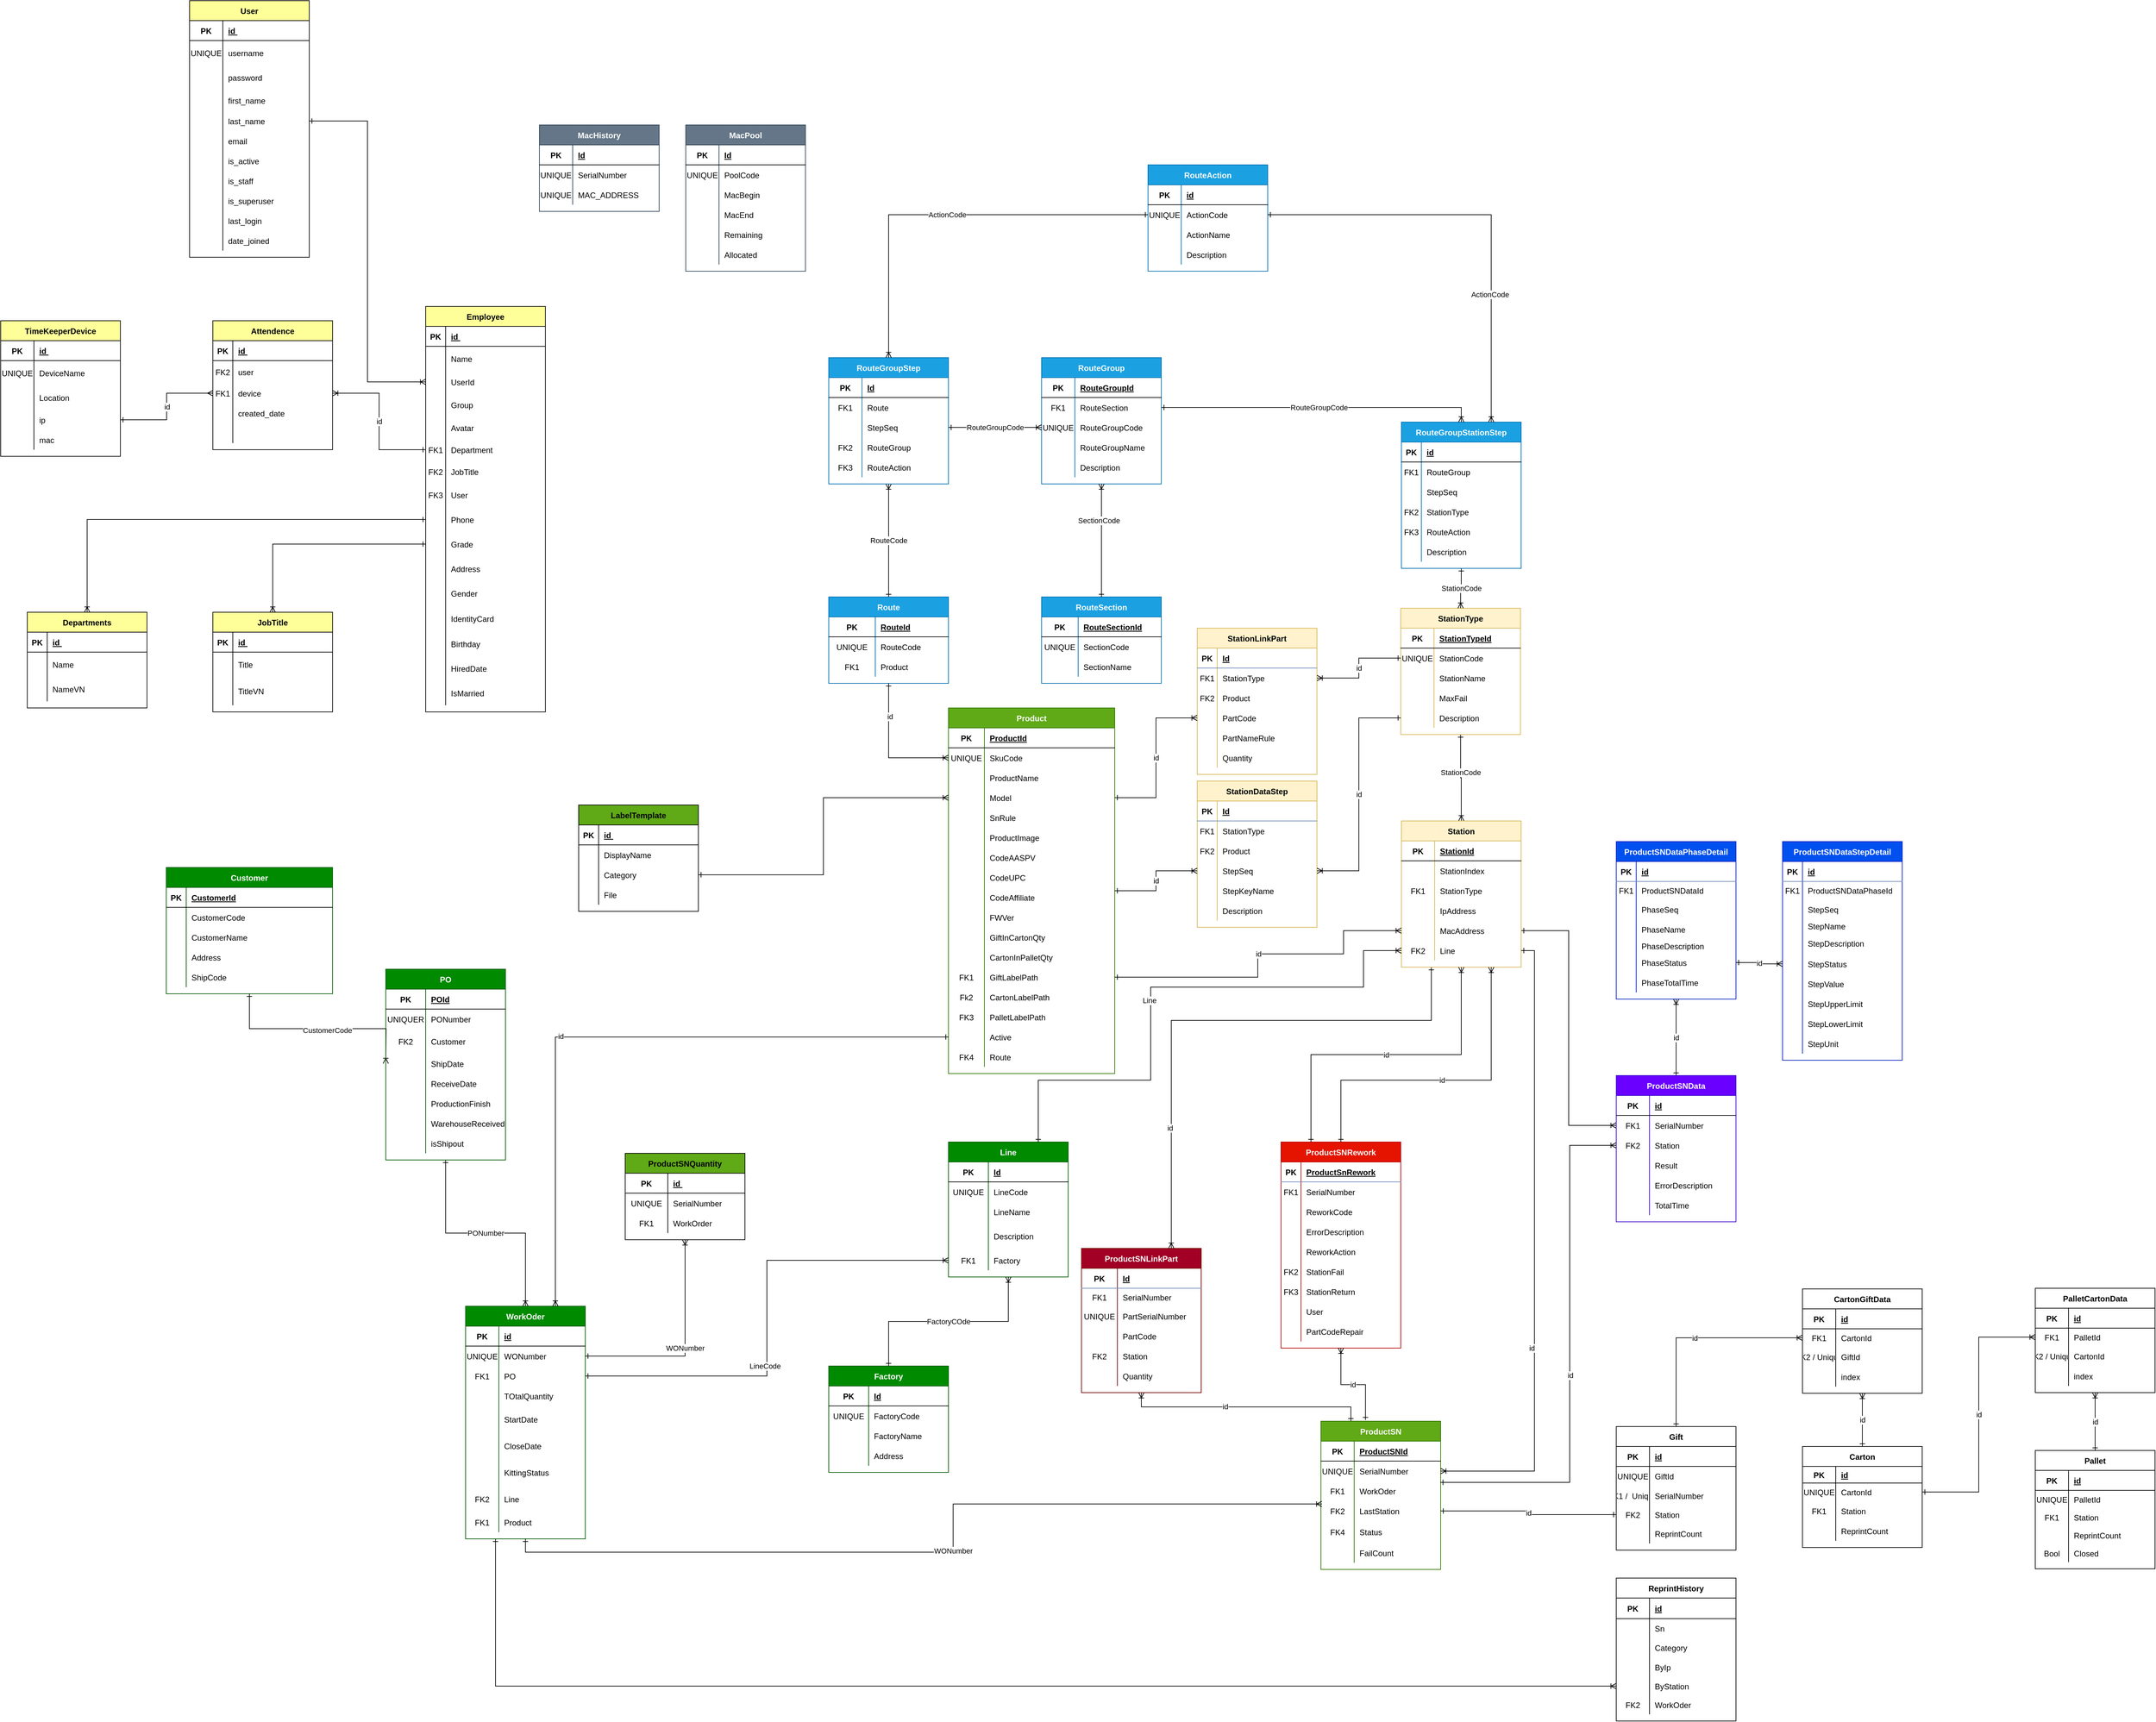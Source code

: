 <mxfile version="20.5.3" type="device" pages="8"><diagram id="R2lEEEUBdFMjLlhIrx00" name="Database_ERD_Design"><mxGraphModel dx="1943" dy="1146" grid="1" gridSize="10" guides="1" tooltips="1" connect="1" arrows="1" fold="1" page="1" pageScale="1" pageWidth="6600" pageHeight="9000" math="0" shadow="0" extFonts="Permanent Marker^https://fonts.googleapis.com/css?family=Permanent+Marker"><root><mxCell id="0"/><mxCell id="1" parent="0"/><mxCell id="C-vyLk0tnHw3VtMMgP7b-2" value="Product" style="shape=table;startSize=30;container=1;collapsible=1;childLayout=tableLayout;fixedRows=1;rowLines=0;fontStyle=1;align=center;resizeLast=1;fillColor=#60a917;strokeColor=#2D7600;fontColor=#ffffff;" parent="1" vertex="1"><mxGeometry x="2985" y="2224" width="250" height="550" as="geometry"/></mxCell><mxCell id="C-vyLk0tnHw3VtMMgP7b-3" value="" style="shape=partialRectangle;collapsible=0;dropTarget=0;pointerEvents=0;fillColor=none;points=[[0,0.5],[1,0.5]];portConstraint=eastwest;top=0;left=0;right=0;bottom=1;" parent="C-vyLk0tnHw3VtMMgP7b-2" vertex="1"><mxGeometry y="30" width="250" height="30" as="geometry"/></mxCell><mxCell id="C-vyLk0tnHw3VtMMgP7b-4" value="PK" style="shape=partialRectangle;overflow=hidden;connectable=0;fillColor=none;top=0;left=0;bottom=0;right=0;fontStyle=1;" parent="C-vyLk0tnHw3VtMMgP7b-3" vertex="1"><mxGeometry width="54" height="30" as="geometry"><mxRectangle width="54" height="30" as="alternateBounds"/></mxGeometry></mxCell><mxCell id="C-vyLk0tnHw3VtMMgP7b-5" value="ProductId" style="shape=partialRectangle;overflow=hidden;connectable=0;fillColor=none;top=0;left=0;bottom=0;right=0;align=left;spacingLeft=6;fontStyle=5;" parent="C-vyLk0tnHw3VtMMgP7b-3" vertex="1"><mxGeometry x="54" width="196" height="30" as="geometry"><mxRectangle width="196" height="30" as="alternateBounds"/></mxGeometry></mxCell><mxCell id="C-vyLk0tnHw3VtMMgP7b-6" value="" style="shape=partialRectangle;collapsible=0;dropTarget=0;pointerEvents=0;fillColor=none;points=[[0,0.5],[1,0.5]];portConstraint=eastwest;top=0;left=0;right=0;bottom=0;" parent="C-vyLk0tnHw3VtMMgP7b-2" vertex="1"><mxGeometry y="60" width="250" height="30" as="geometry"/></mxCell><mxCell id="C-vyLk0tnHw3VtMMgP7b-7" value="UNIQUE" style="shape=partialRectangle;overflow=hidden;connectable=0;fillColor=none;top=0;left=0;bottom=0;right=0;" parent="C-vyLk0tnHw3VtMMgP7b-6" vertex="1"><mxGeometry width="54" height="30" as="geometry"><mxRectangle width="54" height="30" as="alternateBounds"/></mxGeometry></mxCell><mxCell id="C-vyLk0tnHw3VtMMgP7b-8" value="SkuCode" style="shape=partialRectangle;overflow=hidden;connectable=0;fillColor=none;top=0;left=0;bottom=0;right=0;align=left;spacingLeft=6;" parent="C-vyLk0tnHw3VtMMgP7b-6" vertex="1"><mxGeometry x="54" width="196" height="30" as="geometry"><mxRectangle width="196" height="30" as="alternateBounds"/></mxGeometry></mxCell><mxCell id="sdpRJsOQ5Fn1-moKd8b6-80" value="" style="shape=partialRectangle;collapsible=0;dropTarget=0;pointerEvents=0;fillColor=none;points=[[0,0.5],[1,0.5]];portConstraint=eastwest;top=0;left=0;right=0;bottom=0;" parent="C-vyLk0tnHw3VtMMgP7b-2" vertex="1"><mxGeometry y="90" width="250" height="30" as="geometry"/></mxCell><mxCell id="sdpRJsOQ5Fn1-moKd8b6-81" value="" style="shape=partialRectangle;overflow=hidden;connectable=0;fillColor=none;top=0;left=0;bottom=0;right=0;" parent="sdpRJsOQ5Fn1-moKd8b6-80" vertex="1"><mxGeometry width="54" height="30" as="geometry"><mxRectangle width="54" height="30" as="alternateBounds"/></mxGeometry></mxCell><mxCell id="sdpRJsOQ5Fn1-moKd8b6-82" value="ProductName" style="shape=partialRectangle;overflow=hidden;connectable=0;fillColor=none;top=0;left=0;bottom=0;right=0;align=left;spacingLeft=6;" parent="sdpRJsOQ5Fn1-moKd8b6-80" vertex="1"><mxGeometry x="54" width="196" height="30" as="geometry"><mxRectangle width="196" height="30" as="alternateBounds"/></mxGeometry></mxCell><mxCell id="sdpRJsOQ5Fn1-moKd8b6-55" value="" style="shape=partialRectangle;collapsible=0;dropTarget=0;pointerEvents=0;fillColor=none;points=[[0,0.5],[1,0.5]];portConstraint=eastwest;top=0;left=0;right=0;bottom=0;" parent="C-vyLk0tnHw3VtMMgP7b-2" vertex="1"><mxGeometry y="120" width="250" height="30" as="geometry"/></mxCell><mxCell id="sdpRJsOQ5Fn1-moKd8b6-56" value="" style="shape=partialRectangle;overflow=hidden;connectable=0;fillColor=none;top=0;left=0;bottom=0;right=0;" parent="sdpRJsOQ5Fn1-moKd8b6-55" vertex="1"><mxGeometry width="54" height="30" as="geometry"><mxRectangle width="54" height="30" as="alternateBounds"/></mxGeometry></mxCell><mxCell id="sdpRJsOQ5Fn1-moKd8b6-57" value="Model" style="shape=partialRectangle;overflow=hidden;connectable=0;fillColor=none;top=0;left=0;bottom=0;right=0;align=left;spacingLeft=6;" parent="sdpRJsOQ5Fn1-moKd8b6-55" vertex="1"><mxGeometry x="54" width="196" height="30" as="geometry"><mxRectangle width="196" height="30" as="alternateBounds"/></mxGeometry></mxCell><mxCell id="sdpRJsOQ5Fn1-moKd8b6-71" value="" style="shape=partialRectangle;collapsible=0;dropTarget=0;pointerEvents=0;fillColor=none;points=[[0,0.5],[1,0.5]];portConstraint=eastwest;top=0;left=0;right=0;bottom=0;" parent="C-vyLk0tnHw3VtMMgP7b-2" vertex="1"><mxGeometry y="150" width="250" height="30" as="geometry"/></mxCell><mxCell id="sdpRJsOQ5Fn1-moKd8b6-72" value="" style="shape=partialRectangle;overflow=hidden;connectable=0;fillColor=none;top=0;left=0;bottom=0;right=0;" parent="sdpRJsOQ5Fn1-moKd8b6-71" vertex="1"><mxGeometry width="54" height="30" as="geometry"><mxRectangle width="54" height="30" as="alternateBounds"/></mxGeometry></mxCell><mxCell id="sdpRJsOQ5Fn1-moKd8b6-73" value="SnRule" style="shape=partialRectangle;overflow=hidden;connectable=0;fillColor=none;top=0;left=0;bottom=0;right=0;align=left;spacingLeft=6;" parent="sdpRJsOQ5Fn1-moKd8b6-71" vertex="1"><mxGeometry x="54" width="196" height="30" as="geometry"><mxRectangle width="196" height="30" as="alternateBounds"/></mxGeometry></mxCell><mxCell id="sdpRJsOQ5Fn1-moKd8b6-74" value="" style="shape=partialRectangle;collapsible=0;dropTarget=0;pointerEvents=0;fillColor=none;points=[[0,0.5],[1,0.5]];portConstraint=eastwest;top=0;left=0;right=0;bottom=0;" parent="C-vyLk0tnHw3VtMMgP7b-2" vertex="1"><mxGeometry y="180" width="250" height="30" as="geometry"/></mxCell><mxCell id="sdpRJsOQ5Fn1-moKd8b6-75" value="" style="shape=partialRectangle;overflow=hidden;connectable=0;fillColor=none;top=0;left=0;bottom=0;right=0;" parent="sdpRJsOQ5Fn1-moKd8b6-74" vertex="1"><mxGeometry width="54" height="30" as="geometry"><mxRectangle width="54" height="30" as="alternateBounds"/></mxGeometry></mxCell><mxCell id="sdpRJsOQ5Fn1-moKd8b6-76" value="ProductImage" style="shape=partialRectangle;overflow=hidden;connectable=0;fillColor=none;top=0;left=0;bottom=0;right=0;align=left;spacingLeft=6;" parent="sdpRJsOQ5Fn1-moKd8b6-74" vertex="1"><mxGeometry x="54" width="196" height="30" as="geometry"><mxRectangle width="196" height="30" as="alternateBounds"/></mxGeometry></mxCell><mxCell id="lUDFzFXqZss47jB-Eb-n-1" value="" style="shape=partialRectangle;collapsible=0;dropTarget=0;pointerEvents=0;fillColor=none;points=[[0,0.5],[1,0.5]];portConstraint=eastwest;top=0;left=0;right=0;bottom=0;" parent="C-vyLk0tnHw3VtMMgP7b-2" vertex="1"><mxGeometry y="210" width="250" height="30" as="geometry"/></mxCell><mxCell id="lUDFzFXqZss47jB-Eb-n-2" value="" style="shape=partialRectangle;overflow=hidden;connectable=0;fillColor=none;top=0;left=0;bottom=0;right=0;" parent="lUDFzFXqZss47jB-Eb-n-1" vertex="1"><mxGeometry width="54" height="30" as="geometry"><mxRectangle width="54" height="30" as="alternateBounds"/></mxGeometry></mxCell><mxCell id="lUDFzFXqZss47jB-Eb-n-3" value="CodeAASPV" style="shape=partialRectangle;overflow=hidden;connectable=0;fillColor=none;top=0;left=0;bottom=0;right=0;align=left;spacingLeft=6;" parent="lUDFzFXqZss47jB-Eb-n-1" vertex="1"><mxGeometry x="54" width="196" height="30" as="geometry"><mxRectangle width="196" height="30" as="alternateBounds"/></mxGeometry></mxCell><mxCell id="lUDFzFXqZss47jB-Eb-n-4" value="" style="shape=partialRectangle;collapsible=0;dropTarget=0;pointerEvents=0;fillColor=none;points=[[0,0.5],[1,0.5]];portConstraint=eastwest;top=0;left=0;right=0;bottom=0;" parent="C-vyLk0tnHw3VtMMgP7b-2" vertex="1"><mxGeometry y="240" width="250" height="30" as="geometry"/></mxCell><mxCell id="lUDFzFXqZss47jB-Eb-n-5" value="" style="shape=partialRectangle;overflow=hidden;connectable=0;fillColor=none;top=0;left=0;bottom=0;right=0;" parent="lUDFzFXqZss47jB-Eb-n-4" vertex="1"><mxGeometry width="54" height="30" as="geometry"><mxRectangle width="54" height="30" as="alternateBounds"/></mxGeometry></mxCell><mxCell id="lUDFzFXqZss47jB-Eb-n-6" value="CodeUPC" style="shape=partialRectangle;overflow=hidden;connectable=0;fillColor=none;top=0;left=0;bottom=0;right=0;align=left;spacingLeft=6;" parent="lUDFzFXqZss47jB-Eb-n-4" vertex="1"><mxGeometry x="54" width="196" height="30" as="geometry"><mxRectangle width="196" height="30" as="alternateBounds"/></mxGeometry></mxCell><mxCell id="lUDFzFXqZss47jB-Eb-n-10" value="" style="shape=partialRectangle;collapsible=0;dropTarget=0;pointerEvents=0;fillColor=none;points=[[0,0.5],[1,0.5]];portConstraint=eastwest;top=0;left=0;right=0;bottom=0;" parent="C-vyLk0tnHw3VtMMgP7b-2" vertex="1"><mxGeometry y="270" width="250" height="30" as="geometry"/></mxCell><mxCell id="lUDFzFXqZss47jB-Eb-n-11" value="" style="shape=partialRectangle;overflow=hidden;connectable=0;fillColor=none;top=0;left=0;bottom=0;right=0;" parent="lUDFzFXqZss47jB-Eb-n-10" vertex="1"><mxGeometry width="54" height="30" as="geometry"><mxRectangle width="54" height="30" as="alternateBounds"/></mxGeometry></mxCell><mxCell id="lUDFzFXqZss47jB-Eb-n-12" value="CodeAffiliate" style="shape=partialRectangle;overflow=hidden;connectable=0;fillColor=none;top=0;left=0;bottom=0;right=0;align=left;spacingLeft=6;" parent="lUDFzFXqZss47jB-Eb-n-10" vertex="1"><mxGeometry x="54" width="196" height="30" as="geometry"><mxRectangle width="196" height="30" as="alternateBounds"/></mxGeometry></mxCell><mxCell id="lUDFzFXqZss47jB-Eb-n-7" value="" style="shape=partialRectangle;collapsible=0;dropTarget=0;pointerEvents=0;fillColor=none;points=[[0,0.5],[1,0.5]];portConstraint=eastwest;top=0;left=0;right=0;bottom=0;" parent="C-vyLk0tnHw3VtMMgP7b-2" vertex="1"><mxGeometry y="300" width="250" height="30" as="geometry"/></mxCell><mxCell id="lUDFzFXqZss47jB-Eb-n-8" value="" style="shape=partialRectangle;overflow=hidden;connectable=0;fillColor=none;top=0;left=0;bottom=0;right=0;" parent="lUDFzFXqZss47jB-Eb-n-7" vertex="1"><mxGeometry width="54" height="30" as="geometry"><mxRectangle width="54" height="30" as="alternateBounds"/></mxGeometry></mxCell><mxCell id="lUDFzFXqZss47jB-Eb-n-9" value="FWVer" style="shape=partialRectangle;overflow=hidden;connectable=0;fillColor=none;top=0;left=0;bottom=0;right=0;align=left;spacingLeft=6;" parent="lUDFzFXqZss47jB-Eb-n-7" vertex="1"><mxGeometry x="54" width="196" height="30" as="geometry"><mxRectangle width="196" height="30" as="alternateBounds"/></mxGeometry></mxCell><mxCell id="x6kzOvpZewV4rQsieeU6-14" value="" style="shape=partialRectangle;collapsible=0;dropTarget=0;pointerEvents=0;fillColor=none;points=[[0,0.5],[1,0.5]];portConstraint=eastwest;top=0;left=0;right=0;bottom=0;" parent="C-vyLk0tnHw3VtMMgP7b-2" vertex="1"><mxGeometry y="330" width="250" height="30" as="geometry"/></mxCell><mxCell id="x6kzOvpZewV4rQsieeU6-15" value="" style="shape=partialRectangle;overflow=hidden;connectable=0;fillColor=none;top=0;left=0;bottom=0;right=0;" parent="x6kzOvpZewV4rQsieeU6-14" vertex="1"><mxGeometry width="54" height="30" as="geometry"><mxRectangle width="54" height="30" as="alternateBounds"/></mxGeometry></mxCell><mxCell id="x6kzOvpZewV4rQsieeU6-16" value="GiftInCartonQty" style="shape=partialRectangle;overflow=hidden;connectable=0;fillColor=none;top=0;left=0;bottom=0;right=0;align=left;spacingLeft=6;" parent="x6kzOvpZewV4rQsieeU6-14" vertex="1"><mxGeometry x="54" width="196" height="30" as="geometry"><mxRectangle width="196" height="30" as="alternateBounds"/></mxGeometry></mxCell><mxCell id="x6kzOvpZewV4rQsieeU6-17" value="" style="shape=partialRectangle;collapsible=0;dropTarget=0;pointerEvents=0;fillColor=none;points=[[0,0.5],[1,0.5]];portConstraint=eastwest;top=0;left=0;right=0;bottom=0;" parent="C-vyLk0tnHw3VtMMgP7b-2" vertex="1"><mxGeometry y="360" width="250" height="30" as="geometry"/></mxCell><mxCell id="x6kzOvpZewV4rQsieeU6-18" value="" style="shape=partialRectangle;overflow=hidden;connectable=0;fillColor=none;top=0;left=0;bottom=0;right=0;" parent="x6kzOvpZewV4rQsieeU6-17" vertex="1"><mxGeometry width="54" height="30" as="geometry"><mxRectangle width="54" height="30" as="alternateBounds"/></mxGeometry></mxCell><mxCell id="x6kzOvpZewV4rQsieeU6-19" value="CartonInPalletQty" style="shape=partialRectangle;overflow=hidden;connectable=0;fillColor=none;top=0;left=0;bottom=0;right=0;align=left;spacingLeft=6;" parent="x6kzOvpZewV4rQsieeU6-17" vertex="1"><mxGeometry x="54" width="196" height="30" as="geometry"><mxRectangle width="196" height="30" as="alternateBounds"/></mxGeometry></mxCell><mxCell id="x6kzOvpZewV4rQsieeU6-23" value="" style="shape=partialRectangle;collapsible=0;dropTarget=0;pointerEvents=0;fillColor=none;points=[[0,0.5],[1,0.5]];portConstraint=eastwest;top=0;left=0;right=0;bottom=0;" parent="C-vyLk0tnHw3VtMMgP7b-2" vertex="1"><mxGeometry y="390" width="250" height="30" as="geometry"/></mxCell><mxCell id="x6kzOvpZewV4rQsieeU6-24" value="FK1" style="shape=partialRectangle;overflow=hidden;connectable=0;fillColor=none;top=0;left=0;bottom=0;right=0;" parent="x6kzOvpZewV4rQsieeU6-23" vertex="1"><mxGeometry width="54" height="30" as="geometry"><mxRectangle width="54" height="30" as="alternateBounds"/></mxGeometry></mxCell><mxCell id="x6kzOvpZewV4rQsieeU6-25" value="GiftLabelPath" style="shape=partialRectangle;overflow=hidden;connectable=0;fillColor=none;top=0;left=0;bottom=0;right=0;align=left;spacingLeft=6;" parent="x6kzOvpZewV4rQsieeU6-23" vertex="1"><mxGeometry x="54" width="196" height="30" as="geometry"><mxRectangle width="196" height="30" as="alternateBounds"/></mxGeometry></mxCell><mxCell id="x6kzOvpZewV4rQsieeU6-28" value="" style="shape=partialRectangle;collapsible=0;dropTarget=0;pointerEvents=0;fillColor=none;points=[[0,0.5],[1,0.5]];portConstraint=eastwest;top=0;left=0;right=0;bottom=0;" parent="C-vyLk0tnHw3VtMMgP7b-2" vertex="1"><mxGeometry y="420" width="250" height="30" as="geometry"/></mxCell><mxCell id="x6kzOvpZewV4rQsieeU6-29" value="Fk2" style="shape=partialRectangle;overflow=hidden;connectable=0;fillColor=none;top=0;left=0;bottom=0;right=0;" parent="x6kzOvpZewV4rQsieeU6-28" vertex="1"><mxGeometry width="54" height="30" as="geometry"><mxRectangle width="54" height="30" as="alternateBounds"/></mxGeometry></mxCell><mxCell id="x6kzOvpZewV4rQsieeU6-30" value="CartonLabelPath" style="shape=partialRectangle;overflow=hidden;connectable=0;fillColor=none;top=0;left=0;bottom=0;right=0;align=left;spacingLeft=6;" parent="x6kzOvpZewV4rQsieeU6-28" vertex="1"><mxGeometry x="54" width="196" height="30" as="geometry"><mxRectangle width="196" height="30" as="alternateBounds"/></mxGeometry></mxCell><mxCell id="x6kzOvpZewV4rQsieeU6-31" value="" style="shape=partialRectangle;collapsible=0;dropTarget=0;pointerEvents=0;fillColor=none;points=[[0,0.5],[1,0.5]];portConstraint=eastwest;top=0;left=0;right=0;bottom=0;" parent="C-vyLk0tnHw3VtMMgP7b-2" vertex="1"><mxGeometry y="450" width="250" height="30" as="geometry"/></mxCell><mxCell id="x6kzOvpZewV4rQsieeU6-32" value="FK3" style="shape=partialRectangle;overflow=hidden;connectable=0;fillColor=none;top=0;left=0;bottom=0;right=0;" parent="x6kzOvpZewV4rQsieeU6-31" vertex="1"><mxGeometry width="54" height="30" as="geometry"><mxRectangle width="54" height="30" as="alternateBounds"/></mxGeometry></mxCell><mxCell id="x6kzOvpZewV4rQsieeU6-33" value="PalletLabelPath" style="shape=partialRectangle;overflow=hidden;connectable=0;fillColor=none;top=0;left=0;bottom=0;right=0;align=left;spacingLeft=6;" parent="x6kzOvpZewV4rQsieeU6-31" vertex="1"><mxGeometry x="54" width="196" height="30" as="geometry"><mxRectangle width="196" height="30" as="alternateBounds"/></mxGeometry></mxCell><mxCell id="lUDFzFXqZss47jB-Eb-n-13" value="" style="shape=partialRectangle;collapsible=0;dropTarget=0;pointerEvents=0;fillColor=none;points=[[0,0.5],[1,0.5]];portConstraint=eastwest;top=0;left=0;right=0;bottom=0;" parent="C-vyLk0tnHw3VtMMgP7b-2" vertex="1"><mxGeometry y="480" width="250" height="30" as="geometry"/></mxCell><mxCell id="lUDFzFXqZss47jB-Eb-n-14" value="" style="shape=partialRectangle;overflow=hidden;connectable=0;fillColor=none;top=0;left=0;bottom=0;right=0;" parent="lUDFzFXqZss47jB-Eb-n-13" vertex="1"><mxGeometry width="54" height="30" as="geometry"><mxRectangle width="54" height="30" as="alternateBounds"/></mxGeometry></mxCell><mxCell id="lUDFzFXqZss47jB-Eb-n-15" value="Active" style="shape=partialRectangle;overflow=hidden;connectable=0;fillColor=none;top=0;left=0;bottom=0;right=0;align=left;spacingLeft=6;" parent="lUDFzFXqZss47jB-Eb-n-13" vertex="1"><mxGeometry x="54" width="196" height="30" as="geometry"><mxRectangle width="196" height="30" as="alternateBounds"/></mxGeometry></mxCell><mxCell id="gn9TuO0AWdsiN9zhnWMT-121" value="" style="shape=partialRectangle;collapsible=0;dropTarget=0;pointerEvents=0;fillColor=none;points=[[0,0.5],[1,0.5]];portConstraint=eastwest;top=0;left=0;right=0;bottom=0;" parent="C-vyLk0tnHw3VtMMgP7b-2" vertex="1"><mxGeometry y="510" width="250" height="30" as="geometry"/></mxCell><mxCell id="gn9TuO0AWdsiN9zhnWMT-122" value="FK4" style="shape=partialRectangle;overflow=hidden;connectable=0;fillColor=none;top=0;left=0;bottom=0;right=0;" parent="gn9TuO0AWdsiN9zhnWMT-121" vertex="1"><mxGeometry width="54" height="30" as="geometry"><mxRectangle width="54" height="30" as="alternateBounds"/></mxGeometry></mxCell><mxCell id="gn9TuO0AWdsiN9zhnWMT-123" value="Route" style="shape=partialRectangle;overflow=hidden;connectable=0;fillColor=none;top=0;left=0;bottom=0;right=0;align=left;spacingLeft=6;" parent="gn9TuO0AWdsiN9zhnWMT-121" vertex="1"><mxGeometry x="54" width="196" height="30" as="geometry"><mxRectangle width="196" height="30" as="alternateBounds"/></mxGeometry></mxCell><mxCell id="sdpRJsOQ5Fn1-moKd8b6-219" style="edgeStyle=orthogonalEdgeStyle;rounded=0;orthogonalLoop=1;jettySize=auto;html=1;exitX=0.5;exitY=1;exitDx=0;exitDy=0;entryX=0;entryY=0.5;entryDx=0;entryDy=0;startArrow=ERone;startFill=0;endArrow=ERoneToMany;endFill=0;elbow=vertical;" parent="1" source="C-vyLk0tnHw3VtMMgP7b-23" edge="1"><mxGeometry relative="1" as="geometry"><mxPoint x="2139" y="2759" as="targetPoint"/></mxGeometry></mxCell><mxCell id="3n4tXqWjqsttWmLNFrX3-42" value="CustomerCode" style="edgeLabel;html=1;align=center;verticalAlign=middle;resizable=0;points=[];" parent="sdpRJsOQ5Fn1-moKd8b6-219" vertex="1" connectable="0"><mxGeometry x="0.095" y="-2" relative="1" as="geometry"><mxPoint x="-1" as="offset"/></mxGeometry></mxCell><mxCell id="C-vyLk0tnHw3VtMMgP7b-23" value="Customer" style="shape=table;startSize=30;container=1;collapsible=1;childLayout=tableLayout;fixedRows=1;rowLines=0;fontStyle=1;align=center;resizeLast=1;fillColor=#008a00;fontColor=#ffffff;strokeColor=#005700;" parent="1" vertex="1"><mxGeometry x="1809" y="2464" width="250" height="190" as="geometry"/></mxCell><mxCell id="C-vyLk0tnHw3VtMMgP7b-24" value="" style="shape=partialRectangle;collapsible=0;dropTarget=0;pointerEvents=0;fillColor=none;points=[[0,0.5],[1,0.5]];portConstraint=eastwest;top=0;left=0;right=0;bottom=1;" parent="C-vyLk0tnHw3VtMMgP7b-23" vertex="1"><mxGeometry y="30" width="250" height="30" as="geometry"/></mxCell><mxCell id="C-vyLk0tnHw3VtMMgP7b-25" value="PK" style="shape=partialRectangle;overflow=hidden;connectable=0;fillColor=none;top=0;left=0;bottom=0;right=0;fontStyle=1;" parent="C-vyLk0tnHw3VtMMgP7b-24" vertex="1"><mxGeometry width="30" height="30" as="geometry"><mxRectangle width="30" height="30" as="alternateBounds"/></mxGeometry></mxCell><mxCell id="C-vyLk0tnHw3VtMMgP7b-26" value="CustomerId" style="shape=partialRectangle;overflow=hidden;connectable=0;fillColor=none;top=0;left=0;bottom=0;right=0;align=left;spacingLeft=6;fontStyle=5;" parent="C-vyLk0tnHw3VtMMgP7b-24" vertex="1"><mxGeometry x="30" width="220" height="30" as="geometry"><mxRectangle width="220" height="30" as="alternateBounds"/></mxGeometry></mxCell><mxCell id="C-vyLk0tnHw3VtMMgP7b-27" value="" style="shape=partialRectangle;collapsible=0;dropTarget=0;pointerEvents=0;fillColor=none;points=[[0,0.5],[1,0.5]];portConstraint=eastwest;top=0;left=0;right=0;bottom=0;" parent="C-vyLk0tnHw3VtMMgP7b-23" vertex="1"><mxGeometry y="60" width="250" height="30" as="geometry"/></mxCell><mxCell id="C-vyLk0tnHw3VtMMgP7b-28" value="" style="shape=partialRectangle;overflow=hidden;connectable=0;fillColor=none;top=0;left=0;bottom=0;right=0;" parent="C-vyLk0tnHw3VtMMgP7b-27" vertex="1"><mxGeometry width="30" height="30" as="geometry"><mxRectangle width="30" height="30" as="alternateBounds"/></mxGeometry></mxCell><mxCell id="C-vyLk0tnHw3VtMMgP7b-29" value="CustomerCode" style="shape=partialRectangle;overflow=hidden;connectable=0;fillColor=none;top=0;left=0;bottom=0;right=0;align=left;spacingLeft=6;" parent="C-vyLk0tnHw3VtMMgP7b-27" vertex="1"><mxGeometry x="30" width="220" height="30" as="geometry"><mxRectangle width="220" height="30" as="alternateBounds"/></mxGeometry></mxCell><mxCell id="sdpRJsOQ5Fn1-moKd8b6-83" value="" style="shape=partialRectangle;collapsible=0;dropTarget=0;pointerEvents=0;fillColor=none;points=[[0,0.5],[1,0.5]];portConstraint=eastwest;top=0;left=0;right=0;bottom=0;" parent="C-vyLk0tnHw3VtMMgP7b-23" vertex="1"><mxGeometry y="90" width="250" height="30" as="geometry"/></mxCell><mxCell id="sdpRJsOQ5Fn1-moKd8b6-84" value="" style="shape=partialRectangle;overflow=hidden;connectable=0;fillColor=none;top=0;left=0;bottom=0;right=0;" parent="sdpRJsOQ5Fn1-moKd8b6-83" vertex="1"><mxGeometry width="30" height="30" as="geometry"><mxRectangle width="30" height="30" as="alternateBounds"/></mxGeometry></mxCell><mxCell id="sdpRJsOQ5Fn1-moKd8b6-85" value="CustomerName" style="shape=partialRectangle;overflow=hidden;connectable=0;fillColor=none;top=0;left=0;bottom=0;right=0;align=left;spacingLeft=6;" parent="sdpRJsOQ5Fn1-moKd8b6-83" vertex="1"><mxGeometry x="30" width="220" height="30" as="geometry"><mxRectangle width="220" height="30" as="alternateBounds"/></mxGeometry></mxCell><mxCell id="sdpRJsOQ5Fn1-moKd8b6-86" value="" style="shape=partialRectangle;collapsible=0;dropTarget=0;pointerEvents=0;fillColor=none;points=[[0,0.5],[1,0.5]];portConstraint=eastwest;top=0;left=0;right=0;bottom=0;" parent="C-vyLk0tnHw3VtMMgP7b-23" vertex="1"><mxGeometry y="120" width="250" height="30" as="geometry"/></mxCell><mxCell id="sdpRJsOQ5Fn1-moKd8b6-87" value="" style="shape=partialRectangle;overflow=hidden;connectable=0;fillColor=none;top=0;left=0;bottom=0;right=0;" parent="sdpRJsOQ5Fn1-moKd8b6-86" vertex="1"><mxGeometry width="30" height="30" as="geometry"><mxRectangle width="30" height="30" as="alternateBounds"/></mxGeometry></mxCell><mxCell id="sdpRJsOQ5Fn1-moKd8b6-88" value="Address" style="shape=partialRectangle;overflow=hidden;connectable=0;fillColor=none;top=0;left=0;bottom=0;right=0;align=left;spacingLeft=6;" parent="sdpRJsOQ5Fn1-moKd8b6-86" vertex="1"><mxGeometry x="30" width="220" height="30" as="geometry"><mxRectangle width="220" height="30" as="alternateBounds"/></mxGeometry></mxCell><mxCell id="sdpRJsOQ5Fn1-moKd8b6-89" value="" style="shape=partialRectangle;collapsible=0;dropTarget=0;pointerEvents=0;fillColor=none;points=[[0,0.5],[1,0.5]];portConstraint=eastwest;top=0;left=0;right=0;bottom=0;" parent="C-vyLk0tnHw3VtMMgP7b-23" vertex="1"><mxGeometry y="150" width="250" height="30" as="geometry"/></mxCell><mxCell id="sdpRJsOQ5Fn1-moKd8b6-90" value="" style="shape=partialRectangle;overflow=hidden;connectable=0;fillColor=none;top=0;left=0;bottom=0;right=0;" parent="sdpRJsOQ5Fn1-moKd8b6-89" vertex="1"><mxGeometry width="30" height="30" as="geometry"><mxRectangle width="30" height="30" as="alternateBounds"/></mxGeometry></mxCell><mxCell id="sdpRJsOQ5Fn1-moKd8b6-91" value="ShipCode" style="shape=partialRectangle;overflow=hidden;connectable=0;fillColor=none;top=0;left=0;bottom=0;right=0;align=left;spacingLeft=6;" parent="sdpRJsOQ5Fn1-moKd8b6-89" vertex="1"><mxGeometry x="30" width="220" height="30" as="geometry"><mxRectangle width="220" height="30" as="alternateBounds"/></mxGeometry></mxCell><mxCell id="sdpRJsOQ5Fn1-moKd8b6-220" value="PONumber" style="edgeStyle=orthogonalEdgeStyle;rounded=0;orthogonalLoop=1;jettySize=auto;html=1;exitX=0.5;exitY=1;exitDx=0;exitDy=0;entryX=0.5;entryY=0;entryDx=0;entryDy=0;startArrow=ERone;startFill=0;endArrow=ERoneToMany;endFill=0;elbow=vertical;" parent="1" source="sdpRJsOQ5Fn1-moKd8b6-3" target="sdpRJsOQ5Fn1-moKd8b6-16" edge="1"><mxGeometry relative="1" as="geometry"/></mxCell><mxCell id="sdpRJsOQ5Fn1-moKd8b6-3" value="PO" style="shape=table;startSize=30;container=1;collapsible=1;childLayout=tableLayout;fixedRows=1;rowLines=0;fontStyle=1;align=center;resizeLast=1;fillColor=#008a00;fontColor=#ffffff;strokeColor=#005700;" parent="1" vertex="1"><mxGeometry x="2139" y="2617" width="180" height="287" as="geometry"/></mxCell><mxCell id="sdpRJsOQ5Fn1-moKd8b6-4" value="" style="shape=tableRow;horizontal=0;startSize=0;swimlaneHead=0;swimlaneBody=0;fillColor=none;collapsible=0;dropTarget=0;points=[[0,0.5],[1,0.5]];portConstraint=eastwest;top=0;left=0;right=0;bottom=1;" parent="sdpRJsOQ5Fn1-moKd8b6-3" vertex="1"><mxGeometry y="30" width="180" height="30" as="geometry"/></mxCell><mxCell id="sdpRJsOQ5Fn1-moKd8b6-5" value="PK" style="shape=partialRectangle;connectable=0;fillColor=none;top=0;left=0;bottom=0;right=0;fontStyle=1;overflow=hidden;" parent="sdpRJsOQ5Fn1-moKd8b6-4" vertex="1"><mxGeometry width="60" height="30" as="geometry"><mxRectangle width="60" height="30" as="alternateBounds"/></mxGeometry></mxCell><mxCell id="sdpRJsOQ5Fn1-moKd8b6-6" value="POId" style="shape=partialRectangle;connectable=0;fillColor=none;top=0;left=0;bottom=0;right=0;align=left;spacingLeft=6;fontStyle=5;overflow=hidden;" parent="sdpRJsOQ5Fn1-moKd8b6-4" vertex="1"><mxGeometry x="60" width="120" height="30" as="geometry"><mxRectangle width="120" height="30" as="alternateBounds"/></mxGeometry></mxCell><mxCell id="6BeRFdJzr_PiZ-OhC5lV-2" value="" style="shape=tableRow;horizontal=0;startSize=0;swimlaneHead=0;swimlaneBody=0;fillColor=none;collapsible=0;dropTarget=0;points=[[0,0.5],[1,0.5]];portConstraint=eastwest;top=0;left=0;right=0;bottom=0;" parent="sdpRJsOQ5Fn1-moKd8b6-3" vertex="1"><mxGeometry y="60" width="180" height="30" as="geometry"/></mxCell><mxCell id="6BeRFdJzr_PiZ-OhC5lV-3" value="UNIQUER" style="shape=partialRectangle;connectable=0;fillColor=none;top=0;left=0;bottom=0;right=0;editable=1;overflow=hidden;" parent="6BeRFdJzr_PiZ-OhC5lV-2" vertex="1"><mxGeometry width="60" height="30" as="geometry"><mxRectangle width="60" height="30" as="alternateBounds"/></mxGeometry></mxCell><mxCell id="6BeRFdJzr_PiZ-OhC5lV-4" value="PONumber" style="shape=partialRectangle;connectable=0;fillColor=none;top=0;left=0;bottom=0;right=0;align=left;spacingLeft=6;overflow=hidden;" parent="6BeRFdJzr_PiZ-OhC5lV-2" vertex="1"><mxGeometry x="60" width="120" height="30" as="geometry"><mxRectangle width="120" height="30" as="alternateBounds"/></mxGeometry></mxCell><mxCell id="sdpRJsOQ5Fn1-moKd8b6-10" value="" style="shape=tableRow;horizontal=0;startSize=0;swimlaneHead=0;swimlaneBody=0;fillColor=none;collapsible=0;dropTarget=0;points=[[0,0.5],[1,0.5]];portConstraint=eastwest;top=0;left=0;right=0;bottom=0;" parent="sdpRJsOQ5Fn1-moKd8b6-3" vertex="1"><mxGeometry y="90" width="180" height="37" as="geometry"/></mxCell><mxCell id="sdpRJsOQ5Fn1-moKd8b6-11" value="FK2" style="shape=partialRectangle;connectable=0;fillColor=none;top=0;left=0;bottom=0;right=0;editable=1;overflow=hidden;" parent="sdpRJsOQ5Fn1-moKd8b6-10" vertex="1"><mxGeometry width="60" height="37" as="geometry"><mxRectangle width="60" height="37" as="alternateBounds"/></mxGeometry></mxCell><mxCell id="sdpRJsOQ5Fn1-moKd8b6-12" value="Customer" style="shape=partialRectangle;connectable=0;fillColor=none;top=0;left=0;bottom=0;right=0;align=left;spacingLeft=6;overflow=hidden;" parent="sdpRJsOQ5Fn1-moKd8b6-10" vertex="1"><mxGeometry x="60" width="120" height="37" as="geometry"><mxRectangle width="120" height="37" as="alternateBounds"/></mxGeometry></mxCell><mxCell id="sdpRJsOQ5Fn1-moKd8b6-223" value="" style="shape=tableRow;horizontal=0;startSize=0;swimlaneHead=0;swimlaneBody=0;fillColor=none;collapsible=0;dropTarget=0;points=[[0,0.5],[1,0.5]];portConstraint=eastwest;top=0;left=0;right=0;bottom=0;" parent="sdpRJsOQ5Fn1-moKd8b6-3" vertex="1"><mxGeometry y="127" width="180" height="30" as="geometry"/></mxCell><mxCell id="sdpRJsOQ5Fn1-moKd8b6-224" value="" style="shape=partialRectangle;connectable=0;fillColor=none;top=0;left=0;bottom=0;right=0;editable=1;overflow=hidden;" parent="sdpRJsOQ5Fn1-moKd8b6-223" vertex="1"><mxGeometry width="60" height="30" as="geometry"><mxRectangle width="60" height="30" as="alternateBounds"/></mxGeometry></mxCell><mxCell id="sdpRJsOQ5Fn1-moKd8b6-225" value="ShipDate" style="shape=partialRectangle;connectable=0;fillColor=none;top=0;left=0;bottom=0;right=0;align=left;spacingLeft=6;overflow=hidden;" parent="sdpRJsOQ5Fn1-moKd8b6-223" vertex="1"><mxGeometry x="60" width="120" height="30" as="geometry"><mxRectangle width="120" height="30" as="alternateBounds"/></mxGeometry></mxCell><mxCell id="3n4tXqWjqsttWmLNFrX3-38" value="" style="shape=tableRow;horizontal=0;startSize=0;swimlaneHead=0;swimlaneBody=0;fillColor=none;collapsible=0;dropTarget=0;points=[[0,0.5],[1,0.5]];portConstraint=eastwest;top=0;left=0;right=0;bottom=0;" parent="sdpRJsOQ5Fn1-moKd8b6-3" vertex="1"><mxGeometry y="157" width="180" height="30" as="geometry"/></mxCell><mxCell id="3n4tXqWjqsttWmLNFrX3-39" value="" style="shape=partialRectangle;connectable=0;fillColor=none;top=0;left=0;bottom=0;right=0;editable=1;overflow=hidden;" parent="3n4tXqWjqsttWmLNFrX3-38" vertex="1"><mxGeometry width="60" height="30" as="geometry"><mxRectangle width="60" height="30" as="alternateBounds"/></mxGeometry></mxCell><mxCell id="3n4tXqWjqsttWmLNFrX3-40" value="ReceiveDate" style="shape=partialRectangle;connectable=0;fillColor=none;top=0;left=0;bottom=0;right=0;align=left;spacingLeft=6;overflow=hidden;" parent="3n4tXqWjqsttWmLNFrX3-38" vertex="1"><mxGeometry x="60" width="120" height="30" as="geometry"><mxRectangle width="120" height="30" as="alternateBounds"/></mxGeometry></mxCell><mxCell id="ypoLtfQkJL_q-hDia6vw-30" value="" style="shape=tableRow;horizontal=0;startSize=0;swimlaneHead=0;swimlaneBody=0;fillColor=none;collapsible=0;dropTarget=0;points=[[0,0.5],[1,0.5]];portConstraint=eastwest;top=0;left=0;right=0;bottom=0;" parent="sdpRJsOQ5Fn1-moKd8b6-3" vertex="1"><mxGeometry y="187" width="180" height="30" as="geometry"/></mxCell><mxCell id="ypoLtfQkJL_q-hDia6vw-31" value="" style="shape=partialRectangle;connectable=0;fillColor=none;top=0;left=0;bottom=0;right=0;editable=1;overflow=hidden;" parent="ypoLtfQkJL_q-hDia6vw-30" vertex="1"><mxGeometry width="60" height="30" as="geometry"><mxRectangle width="60" height="30" as="alternateBounds"/></mxGeometry></mxCell><mxCell id="ypoLtfQkJL_q-hDia6vw-32" value="ProductionFinish" style="shape=partialRectangle;connectable=0;fillColor=none;top=0;left=0;bottom=0;right=0;align=left;spacingLeft=6;overflow=hidden;" parent="ypoLtfQkJL_q-hDia6vw-30" vertex="1"><mxGeometry x="60" width="120" height="30" as="geometry"><mxRectangle width="120" height="30" as="alternateBounds"/></mxGeometry></mxCell><mxCell id="ypoLtfQkJL_q-hDia6vw-33" value="" style="shape=tableRow;horizontal=0;startSize=0;swimlaneHead=0;swimlaneBody=0;fillColor=none;collapsible=0;dropTarget=0;points=[[0,0.5],[1,0.5]];portConstraint=eastwest;top=0;left=0;right=0;bottom=0;" parent="sdpRJsOQ5Fn1-moKd8b6-3" vertex="1"><mxGeometry y="217" width="180" height="30" as="geometry"/></mxCell><mxCell id="ypoLtfQkJL_q-hDia6vw-34" value="" style="shape=partialRectangle;connectable=0;fillColor=none;top=0;left=0;bottom=0;right=0;editable=1;overflow=hidden;" parent="ypoLtfQkJL_q-hDia6vw-33" vertex="1"><mxGeometry width="60" height="30" as="geometry"><mxRectangle width="60" height="30" as="alternateBounds"/></mxGeometry></mxCell><mxCell id="ypoLtfQkJL_q-hDia6vw-35" value="WarehouseReceived" style="shape=partialRectangle;connectable=0;fillColor=none;top=0;left=0;bottom=0;right=0;align=left;spacingLeft=6;overflow=hidden;" parent="ypoLtfQkJL_q-hDia6vw-33" vertex="1"><mxGeometry x="60" width="120" height="30" as="geometry"><mxRectangle width="120" height="30" as="alternateBounds"/></mxGeometry></mxCell><mxCell id="ypoLtfQkJL_q-hDia6vw-36" value="" style="shape=tableRow;horizontal=0;startSize=0;swimlaneHead=0;swimlaneBody=0;fillColor=none;collapsible=0;dropTarget=0;points=[[0,0.5],[1,0.5]];portConstraint=eastwest;top=0;left=0;right=0;bottom=0;" parent="sdpRJsOQ5Fn1-moKd8b6-3" vertex="1"><mxGeometry y="247" width="180" height="30" as="geometry"/></mxCell><mxCell id="ypoLtfQkJL_q-hDia6vw-37" value="" style="shape=partialRectangle;connectable=0;fillColor=none;top=0;left=0;bottom=0;right=0;editable=1;overflow=hidden;" parent="ypoLtfQkJL_q-hDia6vw-36" vertex="1"><mxGeometry width="60" height="30" as="geometry"><mxRectangle width="60" height="30" as="alternateBounds"/></mxGeometry></mxCell><mxCell id="ypoLtfQkJL_q-hDia6vw-38" value="isShipout" style="shape=partialRectangle;connectable=0;fillColor=none;top=0;left=0;bottom=0;right=0;align=left;spacingLeft=6;overflow=hidden;" parent="ypoLtfQkJL_q-hDia6vw-36" vertex="1"><mxGeometry x="60" width="120" height="30" as="geometry"><mxRectangle width="120" height="30" as="alternateBounds"/></mxGeometry></mxCell><mxCell id="sdpRJsOQ5Fn1-moKd8b6-370" style="edgeStyle=orthogonalEdgeStyle;rounded=0;orthogonalLoop=1;jettySize=auto;html=1;exitX=1;exitY=0.5;exitDx=0;exitDy=0;entryX=0;entryY=0.5;entryDx=0;entryDy=0;startArrow=ERone;startFill=0;endArrow=ERoneToMany;endFill=0;elbow=vertical;" parent="1" source="6BeRFdJzr_PiZ-OhC5lV-5" target="lUDFzFXqZss47jB-Eb-n-16" edge="1"><mxGeometry relative="1" as="geometry"/></mxCell><mxCell id="3n4tXqWjqsttWmLNFrX3-43" value="LineCode" style="edgeLabel;html=1;align=center;verticalAlign=middle;resizable=0;points=[];" parent="sdpRJsOQ5Fn1-moKd8b6-370" vertex="1" connectable="0"><mxGeometry x="-0.2" y="2" relative="1" as="geometry"><mxPoint x="-1" as="offset"/></mxGeometry></mxCell><mxCell id="j-PZjbkhz71SwM-3Bzbx-23" style="edgeStyle=orthogonalEdgeStyle;rounded=0;orthogonalLoop=1;jettySize=auto;html=1;exitX=0.25;exitY=1;exitDx=0;exitDy=0;entryX=0;entryY=0.5;entryDx=0;entryDy=0;endArrow=ERoneToMany;endFill=0;startArrow=ERone;startFill=0;" parent="1" source="sdpRJsOQ5Fn1-moKd8b6-16" target="j-PZjbkhz71SwM-3Bzbx-11" edge="1"><mxGeometry relative="1" as="geometry"/></mxCell><mxCell id="sdpRJsOQ5Fn1-moKd8b6-16" value="WorkOder" style="shape=table;startSize=30;container=1;collapsible=1;childLayout=tableLayout;fixedRows=1;rowLines=0;fontStyle=1;align=center;resizeLast=1;fillColor=#008a00;fontColor=#ffffff;strokeColor=#005700;" parent="1" vertex="1"><mxGeometry x="2259" y="3124" width="180" height="350" as="geometry"/></mxCell><mxCell id="sdpRJsOQ5Fn1-moKd8b6-17" value="" style="shape=tableRow;horizontal=0;startSize=0;swimlaneHead=0;swimlaneBody=0;fillColor=none;collapsible=0;dropTarget=0;points=[[0,0.5],[1,0.5]];portConstraint=eastwest;top=0;left=0;right=0;bottom=1;" parent="sdpRJsOQ5Fn1-moKd8b6-16" vertex="1"><mxGeometry y="30" width="180" height="30" as="geometry"/></mxCell><mxCell id="sdpRJsOQ5Fn1-moKd8b6-18" value="PK" style="shape=partialRectangle;connectable=0;fillColor=none;top=0;left=0;bottom=0;right=0;fontStyle=1;overflow=hidden;" parent="sdpRJsOQ5Fn1-moKd8b6-17" vertex="1"><mxGeometry width="50" height="30" as="geometry"><mxRectangle width="50" height="30" as="alternateBounds"/></mxGeometry></mxCell><mxCell id="sdpRJsOQ5Fn1-moKd8b6-19" value="id" style="shape=partialRectangle;connectable=0;fillColor=none;top=0;left=0;bottom=0;right=0;align=left;spacingLeft=6;fontStyle=5;overflow=hidden;" parent="sdpRJsOQ5Fn1-moKd8b6-17" vertex="1"><mxGeometry x="50" width="130" height="30" as="geometry"><mxRectangle width="130" height="30" as="alternateBounds"/></mxGeometry></mxCell><mxCell id="sdpRJsOQ5Fn1-moKd8b6-20" value="" style="shape=tableRow;horizontal=0;startSize=0;swimlaneHead=0;swimlaneBody=0;fillColor=none;collapsible=0;dropTarget=0;points=[[0,0.5],[1,0.5]];portConstraint=eastwest;top=0;left=0;right=0;bottom=0;" parent="sdpRJsOQ5Fn1-moKd8b6-16" vertex="1"><mxGeometry y="60" width="180" height="30" as="geometry"/></mxCell><mxCell id="sdpRJsOQ5Fn1-moKd8b6-21" value="UNIQUE" style="shape=partialRectangle;connectable=0;fillColor=none;top=0;left=0;bottom=0;right=0;editable=1;overflow=hidden;" parent="sdpRJsOQ5Fn1-moKd8b6-20" vertex="1"><mxGeometry width="50" height="30" as="geometry"><mxRectangle width="50" height="30" as="alternateBounds"/></mxGeometry></mxCell><mxCell id="sdpRJsOQ5Fn1-moKd8b6-22" value="WONumber" style="shape=partialRectangle;connectable=0;fillColor=none;top=0;left=0;bottom=0;right=0;align=left;spacingLeft=6;overflow=hidden;" parent="sdpRJsOQ5Fn1-moKd8b6-20" vertex="1"><mxGeometry x="50" width="130" height="30" as="geometry"><mxRectangle width="130" height="30" as="alternateBounds"/></mxGeometry></mxCell><mxCell id="6BeRFdJzr_PiZ-OhC5lV-5" value="" style="shape=tableRow;horizontal=0;startSize=0;swimlaneHead=0;swimlaneBody=0;fillColor=none;collapsible=0;dropTarget=0;points=[[0,0.5],[1,0.5]];portConstraint=eastwest;top=0;left=0;right=0;bottom=0;" parent="sdpRJsOQ5Fn1-moKd8b6-16" vertex="1"><mxGeometry y="90" width="180" height="30" as="geometry"/></mxCell><mxCell id="6BeRFdJzr_PiZ-OhC5lV-6" value="FK1" style="shape=partialRectangle;connectable=0;fillColor=none;top=0;left=0;bottom=0;right=0;editable=1;overflow=hidden;" parent="6BeRFdJzr_PiZ-OhC5lV-5" vertex="1"><mxGeometry width="50" height="30" as="geometry"><mxRectangle width="50" height="30" as="alternateBounds"/></mxGeometry></mxCell><mxCell id="6BeRFdJzr_PiZ-OhC5lV-7" value="PO" style="shape=partialRectangle;connectable=0;fillColor=none;top=0;left=0;bottom=0;right=0;align=left;spacingLeft=6;overflow=hidden;" parent="6BeRFdJzr_PiZ-OhC5lV-5" vertex="1"><mxGeometry x="50" width="130" height="30" as="geometry"><mxRectangle width="130" height="30" as="alternateBounds"/></mxGeometry></mxCell><mxCell id="sdpRJsOQ5Fn1-moKd8b6-23" value="" style="shape=tableRow;horizontal=0;startSize=0;swimlaneHead=0;swimlaneBody=0;fillColor=none;collapsible=0;dropTarget=0;points=[[0,0.5],[1,0.5]];portConstraint=eastwest;top=0;left=0;right=0;bottom=0;" parent="sdpRJsOQ5Fn1-moKd8b6-16" vertex="1"><mxGeometry y="120" width="180" height="30" as="geometry"/></mxCell><mxCell id="sdpRJsOQ5Fn1-moKd8b6-24" value="" style="shape=partialRectangle;connectable=0;fillColor=none;top=0;left=0;bottom=0;right=0;editable=1;overflow=hidden;" parent="sdpRJsOQ5Fn1-moKd8b6-23" vertex="1"><mxGeometry width="50" height="30" as="geometry"><mxRectangle width="50" height="30" as="alternateBounds"/></mxGeometry></mxCell><mxCell id="sdpRJsOQ5Fn1-moKd8b6-25" value="TOtalQuantity" style="shape=partialRectangle;connectable=0;fillColor=none;top=0;left=0;bottom=0;right=0;align=left;spacingLeft=6;overflow=hidden;" parent="sdpRJsOQ5Fn1-moKd8b6-23" vertex="1"><mxGeometry x="50" width="130" height="30" as="geometry"><mxRectangle width="130" height="30" as="alternateBounds"/></mxGeometry></mxCell><mxCell id="sdpRJsOQ5Fn1-moKd8b6-26" value="" style="shape=tableRow;horizontal=0;startSize=0;swimlaneHead=0;swimlaneBody=0;fillColor=none;collapsible=0;dropTarget=0;points=[[0,0.5],[1,0.5]];portConstraint=eastwest;top=0;left=0;right=0;bottom=0;" parent="sdpRJsOQ5Fn1-moKd8b6-16" vertex="1"><mxGeometry y="150" width="180" height="40" as="geometry"/></mxCell><mxCell id="sdpRJsOQ5Fn1-moKd8b6-27" value="" style="shape=partialRectangle;connectable=0;fillColor=none;top=0;left=0;bottom=0;right=0;editable=1;overflow=hidden;" parent="sdpRJsOQ5Fn1-moKd8b6-26" vertex="1"><mxGeometry width="50" height="40" as="geometry"><mxRectangle width="50" height="40" as="alternateBounds"/></mxGeometry></mxCell><mxCell id="sdpRJsOQ5Fn1-moKd8b6-28" value="StartDate" style="shape=partialRectangle;connectable=0;fillColor=none;top=0;left=0;bottom=0;right=0;align=left;spacingLeft=6;overflow=hidden;" parent="sdpRJsOQ5Fn1-moKd8b6-26" vertex="1"><mxGeometry x="50" width="130" height="40" as="geometry"><mxRectangle width="130" height="40" as="alternateBounds"/></mxGeometry></mxCell><mxCell id="SqkwuxR14YSEgKPlWNr--44" value="" style="shape=tableRow;horizontal=0;startSize=0;swimlaneHead=0;swimlaneBody=0;fillColor=none;collapsible=0;dropTarget=0;points=[[0,0.5],[1,0.5]];portConstraint=eastwest;top=0;left=0;right=0;bottom=0;" parent="sdpRJsOQ5Fn1-moKd8b6-16" vertex="1"><mxGeometry y="190" width="180" height="40" as="geometry"/></mxCell><mxCell id="SqkwuxR14YSEgKPlWNr--45" value="" style="shape=partialRectangle;connectable=0;fillColor=none;top=0;left=0;bottom=0;right=0;editable=1;overflow=hidden;" parent="SqkwuxR14YSEgKPlWNr--44" vertex="1"><mxGeometry width="50" height="40" as="geometry"><mxRectangle width="50" height="40" as="alternateBounds"/></mxGeometry></mxCell><mxCell id="SqkwuxR14YSEgKPlWNr--46" value="CloseDate" style="shape=partialRectangle;connectable=0;fillColor=none;top=0;left=0;bottom=0;right=0;align=left;spacingLeft=6;overflow=hidden;" parent="SqkwuxR14YSEgKPlWNr--44" vertex="1"><mxGeometry x="50" width="130" height="40" as="geometry"><mxRectangle width="130" height="40" as="alternateBounds"/></mxGeometry></mxCell><mxCell id="VFySKRGT55oZtZYHRwR2-1" value="" style="shape=tableRow;horizontal=0;startSize=0;swimlaneHead=0;swimlaneBody=0;fillColor=none;collapsible=0;dropTarget=0;points=[[0,0.5],[1,0.5]];portConstraint=eastwest;top=0;left=0;right=0;bottom=0;" parent="sdpRJsOQ5Fn1-moKd8b6-16" vertex="1"><mxGeometry y="230" width="180" height="40" as="geometry"/></mxCell><mxCell id="VFySKRGT55oZtZYHRwR2-2" value="" style="shape=partialRectangle;connectable=0;fillColor=none;top=0;left=0;bottom=0;right=0;editable=1;overflow=hidden;" parent="VFySKRGT55oZtZYHRwR2-1" vertex="1"><mxGeometry width="50" height="40" as="geometry"><mxRectangle width="50" height="40" as="alternateBounds"/></mxGeometry></mxCell><mxCell id="VFySKRGT55oZtZYHRwR2-3" value="KittingStatus" style="shape=partialRectangle;connectable=0;fillColor=none;top=0;left=0;bottom=0;right=0;align=left;spacingLeft=6;overflow=hidden;" parent="VFySKRGT55oZtZYHRwR2-1" vertex="1"><mxGeometry x="50" width="130" height="40" as="geometry"><mxRectangle width="130" height="40" as="alternateBounds"/></mxGeometry></mxCell><mxCell id="sdpRJsOQ5Fn1-moKd8b6-239" value="" style="shape=tableRow;horizontal=0;startSize=0;swimlaneHead=0;swimlaneBody=0;fillColor=none;collapsible=0;dropTarget=0;points=[[0,0.5],[1,0.5]];portConstraint=eastwest;top=0;left=0;right=0;bottom=0;" parent="sdpRJsOQ5Fn1-moKd8b6-16" vertex="1"><mxGeometry y="270" width="180" height="40" as="geometry"/></mxCell><mxCell id="sdpRJsOQ5Fn1-moKd8b6-240" value="FK2" style="shape=partialRectangle;connectable=0;fillColor=none;top=0;left=0;bottom=0;right=0;editable=1;overflow=hidden;" parent="sdpRJsOQ5Fn1-moKd8b6-239" vertex="1"><mxGeometry width="50" height="40" as="geometry"><mxRectangle width="50" height="40" as="alternateBounds"/></mxGeometry></mxCell><mxCell id="sdpRJsOQ5Fn1-moKd8b6-241" value="Line" style="shape=partialRectangle;connectable=0;fillColor=none;top=0;left=0;bottom=0;right=0;align=left;spacingLeft=6;overflow=hidden;" parent="sdpRJsOQ5Fn1-moKd8b6-239" vertex="1"><mxGeometry x="50" width="130" height="40" as="geometry"><mxRectangle width="130" height="40" as="alternateBounds"/></mxGeometry></mxCell><mxCell id="SqkwuxR14YSEgKPlWNr--41" value="" style="shape=tableRow;horizontal=0;startSize=0;swimlaneHead=0;swimlaneBody=0;fillColor=none;collapsible=0;dropTarget=0;points=[[0,0.5],[1,0.5]];portConstraint=eastwest;top=0;left=0;right=0;bottom=0;" parent="sdpRJsOQ5Fn1-moKd8b6-16" vertex="1"><mxGeometry y="310" width="180" height="30" as="geometry"/></mxCell><mxCell id="SqkwuxR14YSEgKPlWNr--42" value="FK1" style="shape=partialRectangle;connectable=0;fillColor=none;top=0;left=0;bottom=0;right=0;editable=1;overflow=hidden;" parent="SqkwuxR14YSEgKPlWNr--41" vertex="1"><mxGeometry width="50" height="30" as="geometry"><mxRectangle width="50" height="30" as="alternateBounds"/></mxGeometry></mxCell><mxCell id="SqkwuxR14YSEgKPlWNr--43" value="Product" style="shape=partialRectangle;connectable=0;fillColor=none;top=0;left=0;bottom=0;right=0;align=left;spacingLeft=6;overflow=hidden;" parent="SqkwuxR14YSEgKPlWNr--41" vertex="1"><mxGeometry x="50" width="130" height="30" as="geometry"><mxRectangle width="130" height="30" as="alternateBounds"/></mxGeometry></mxCell><mxCell id="sdpRJsOQ5Fn1-moKd8b6-218" style="edgeStyle=orthogonalEdgeStyle;rounded=0;orthogonalLoop=1;jettySize=auto;html=1;exitX=0.5;exitY=0;exitDx=0;exitDy=0;entryX=0.5;entryY=1;entryDx=0;entryDy=0;startArrow=ERoneToMany;startFill=0;endArrow=ERone;endFill=0;elbow=vertical;" parent="1" source="sdpRJsOQ5Fn1-moKd8b6-102" target="sdpRJsOQ5Fn1-moKd8b6-121" edge="1"><mxGeometry relative="1" as="geometry"/></mxCell><mxCell id="sdpRJsOQ5Fn1-moKd8b6-331" value="StationCode" style="edgeLabel;html=1;align=center;verticalAlign=middle;resizable=0;points=[];" parent="sdpRJsOQ5Fn1-moKd8b6-218" vertex="1" connectable="0"><mxGeometry x="0.136" relative="1" as="geometry"><mxPoint as="offset"/></mxGeometry></mxCell><mxCell id="sdpRJsOQ5Fn1-moKd8b6-396" style="edgeStyle=orthogonalEdgeStyle;rounded=0;orthogonalLoop=1;jettySize=auto;html=1;exitX=1;exitY=0.5;exitDx=0;exitDy=0;entryX=0;entryY=0.5;entryDx=0;entryDy=0;startArrow=ERone;startFill=0;endArrow=ERoneToMany;endFill=0;elbow=vertical;" parent="1" source="sdpRJsOQ5Fn1-moKd8b6-115" target="sdpRJsOQ5Fn1-moKd8b6-376" edge="1"><mxGeometry relative="1" as="geometry"/></mxCell><mxCell id="3n4tXqWjqsttWmLNFrX3-27" style="edgeStyle=orthogonalEdgeStyle;rounded=0;orthogonalLoop=1;jettySize=auto;html=1;exitX=0.25;exitY=1;exitDx=0;exitDy=0;entryX=0.75;entryY=0;entryDx=0;entryDy=0;startArrow=ERone;startFill=0;endArrow=ERoneToMany;endFill=0;" parent="1" source="sdpRJsOQ5Fn1-moKd8b6-102" target="sdpRJsOQ5Fn1-moKd8b6-461" edge="1"><mxGeometry relative="1" as="geometry"><Array as="points"><mxPoint x="3711" y="2694"/><mxPoint x="3320" y="2694"/></Array></mxGeometry></mxCell><mxCell id="3n4tXqWjqsttWmLNFrX3-54" value="id" style="edgeLabel;html=1;align=center;verticalAlign=middle;resizable=0;points=[];" parent="3n4tXqWjqsttWmLNFrX3-27" vertex="1" connectable="0"><mxGeometry x="0.557" y="-2" relative="1" as="geometry"><mxPoint y="-1" as="offset"/></mxGeometry></mxCell><mxCell id="sdpRJsOQ5Fn1-moKd8b6-102" value="Station" style="shape=table;startSize=30;container=1;collapsible=1;childLayout=tableLayout;fixedRows=1;rowLines=0;fontStyle=1;align=center;resizeLast=1;fillColor=#fff2cc;strokeColor=#d6b656;" parent="1" vertex="1"><mxGeometry x="3666" y="2394" width="180" height="220" as="geometry"/></mxCell><mxCell id="sdpRJsOQ5Fn1-moKd8b6-103" value="" style="shape=tableRow;horizontal=0;startSize=0;swimlaneHead=0;swimlaneBody=0;fillColor=none;collapsible=0;dropTarget=0;points=[[0,0.5],[1,0.5]];portConstraint=eastwest;top=0;left=0;right=0;bottom=1;" parent="sdpRJsOQ5Fn1-moKd8b6-102" vertex="1"><mxGeometry y="30" width="180" height="30" as="geometry"/></mxCell><mxCell id="sdpRJsOQ5Fn1-moKd8b6-104" value="PK" style="shape=partialRectangle;connectable=0;fillColor=none;top=0;left=0;bottom=0;right=0;fontStyle=1;overflow=hidden;" parent="sdpRJsOQ5Fn1-moKd8b6-103" vertex="1"><mxGeometry width="50" height="30" as="geometry"><mxRectangle width="50" height="30" as="alternateBounds"/></mxGeometry></mxCell><mxCell id="sdpRJsOQ5Fn1-moKd8b6-105" value="StationId" style="shape=partialRectangle;connectable=0;fillColor=none;top=0;left=0;bottom=0;right=0;align=left;spacingLeft=6;fontStyle=5;overflow=hidden;" parent="sdpRJsOQ5Fn1-moKd8b6-103" vertex="1"><mxGeometry x="50" width="130" height="30" as="geometry"><mxRectangle width="130" height="30" as="alternateBounds"/></mxGeometry></mxCell><mxCell id="3n4tXqWjqsttWmLNFrX3-15" value="" style="shape=tableRow;horizontal=0;startSize=0;swimlaneHead=0;swimlaneBody=0;fillColor=none;collapsible=0;dropTarget=0;points=[[0,0.5],[1,0.5]];portConstraint=eastwest;top=0;left=0;right=0;bottom=0;" parent="sdpRJsOQ5Fn1-moKd8b6-102" vertex="1"><mxGeometry y="60" width="180" height="30" as="geometry"/></mxCell><mxCell id="3n4tXqWjqsttWmLNFrX3-16" value="" style="shape=partialRectangle;connectable=0;fillColor=none;top=0;left=0;bottom=0;right=0;editable=1;overflow=hidden;" parent="3n4tXqWjqsttWmLNFrX3-15" vertex="1"><mxGeometry width="50" height="30" as="geometry"><mxRectangle width="50" height="30" as="alternateBounds"/></mxGeometry></mxCell><mxCell id="3n4tXqWjqsttWmLNFrX3-17" value="StationIndex" style="shape=partialRectangle;connectable=0;fillColor=none;top=0;left=0;bottom=0;right=0;align=left;spacingLeft=6;overflow=hidden;" parent="3n4tXqWjqsttWmLNFrX3-15" vertex="1"><mxGeometry x="50" width="130" height="30" as="geometry"><mxRectangle width="130" height="30" as="alternateBounds"/></mxGeometry></mxCell><mxCell id="sdpRJsOQ5Fn1-moKd8b6-109" value="" style="shape=tableRow;horizontal=0;startSize=0;swimlaneHead=0;swimlaneBody=0;fillColor=none;collapsible=0;dropTarget=0;points=[[0,0.5],[1,0.5]];portConstraint=eastwest;top=0;left=0;right=0;bottom=0;" parent="sdpRJsOQ5Fn1-moKd8b6-102" vertex="1"><mxGeometry y="90" width="180" height="30" as="geometry"/></mxCell><mxCell id="sdpRJsOQ5Fn1-moKd8b6-110" value="FK1" style="shape=partialRectangle;connectable=0;fillColor=none;top=0;left=0;bottom=0;right=0;editable=1;overflow=hidden;" parent="sdpRJsOQ5Fn1-moKd8b6-109" vertex="1"><mxGeometry width="50" height="30" as="geometry"><mxRectangle width="50" height="30" as="alternateBounds"/></mxGeometry></mxCell><mxCell id="sdpRJsOQ5Fn1-moKd8b6-111" value="StationType" style="shape=partialRectangle;connectable=0;fillColor=none;top=0;left=0;bottom=0;right=0;align=left;spacingLeft=6;overflow=hidden;" parent="sdpRJsOQ5Fn1-moKd8b6-109" vertex="1"><mxGeometry x="50" width="130" height="30" as="geometry"><mxRectangle width="130" height="30" as="alternateBounds"/></mxGeometry></mxCell><mxCell id="sdpRJsOQ5Fn1-moKd8b6-112" value="" style="shape=tableRow;horizontal=0;startSize=0;swimlaneHead=0;swimlaneBody=0;fillColor=none;collapsible=0;dropTarget=0;points=[[0,0.5],[1,0.5]];portConstraint=eastwest;top=0;left=0;right=0;bottom=0;" parent="sdpRJsOQ5Fn1-moKd8b6-102" vertex="1"><mxGeometry y="120" width="180" height="30" as="geometry"/></mxCell><mxCell id="sdpRJsOQ5Fn1-moKd8b6-113" value="" style="shape=partialRectangle;connectable=0;fillColor=none;top=0;left=0;bottom=0;right=0;editable=1;overflow=hidden;" parent="sdpRJsOQ5Fn1-moKd8b6-112" vertex="1"><mxGeometry width="50" height="30" as="geometry"><mxRectangle width="50" height="30" as="alternateBounds"/></mxGeometry></mxCell><mxCell id="sdpRJsOQ5Fn1-moKd8b6-114" value="IpAddress" style="shape=partialRectangle;connectable=0;fillColor=none;top=0;left=0;bottom=0;right=0;align=left;spacingLeft=6;overflow=hidden;" parent="sdpRJsOQ5Fn1-moKd8b6-112" vertex="1"><mxGeometry x="50" width="130" height="30" as="geometry"><mxRectangle width="130" height="30" as="alternateBounds"/></mxGeometry></mxCell><mxCell id="sdpRJsOQ5Fn1-moKd8b6-115" value="" style="shape=tableRow;horizontal=0;startSize=0;swimlaneHead=0;swimlaneBody=0;fillColor=none;collapsible=0;dropTarget=0;points=[[0,0.5],[1,0.5]];portConstraint=eastwest;top=0;left=0;right=0;bottom=0;" parent="sdpRJsOQ5Fn1-moKd8b6-102" vertex="1"><mxGeometry y="150" width="180" height="30" as="geometry"/></mxCell><mxCell id="sdpRJsOQ5Fn1-moKd8b6-116" value="" style="shape=partialRectangle;connectable=0;fillColor=none;top=0;left=0;bottom=0;right=0;editable=1;overflow=hidden;" parent="sdpRJsOQ5Fn1-moKd8b6-115" vertex="1"><mxGeometry width="50" height="30" as="geometry"><mxRectangle width="50" height="30" as="alternateBounds"/></mxGeometry></mxCell><mxCell id="sdpRJsOQ5Fn1-moKd8b6-117" value="MacAddress" style="shape=partialRectangle;connectable=0;fillColor=none;top=0;left=0;bottom=0;right=0;align=left;spacingLeft=6;overflow=hidden;" parent="sdpRJsOQ5Fn1-moKd8b6-115" vertex="1"><mxGeometry x="50" width="130" height="30" as="geometry"><mxRectangle width="130" height="30" as="alternateBounds"/></mxGeometry></mxCell><mxCell id="sdpRJsOQ5Fn1-moKd8b6-118" value="" style="shape=tableRow;horizontal=0;startSize=0;swimlaneHead=0;swimlaneBody=0;fillColor=none;collapsible=0;dropTarget=0;points=[[0,0.5],[1,0.5]];portConstraint=eastwest;top=0;left=0;right=0;bottom=0;" parent="sdpRJsOQ5Fn1-moKd8b6-102" vertex="1"><mxGeometry y="180" width="180" height="30" as="geometry"/></mxCell><mxCell id="sdpRJsOQ5Fn1-moKd8b6-119" value="FK2" style="shape=partialRectangle;connectable=0;fillColor=none;top=0;left=0;bottom=0;right=0;editable=1;overflow=hidden;" parent="sdpRJsOQ5Fn1-moKd8b6-118" vertex="1"><mxGeometry width="50" height="30" as="geometry"><mxRectangle width="50" height="30" as="alternateBounds"/></mxGeometry></mxCell><mxCell id="sdpRJsOQ5Fn1-moKd8b6-120" value="Line" style="shape=partialRectangle;connectable=0;fillColor=none;top=0;left=0;bottom=0;right=0;align=left;spacingLeft=6;overflow=hidden;" parent="sdpRJsOQ5Fn1-moKd8b6-118" vertex="1"><mxGeometry x="50" width="130" height="30" as="geometry"><mxRectangle width="130" height="30" as="alternateBounds"/></mxGeometry></mxCell><mxCell id="sdpRJsOQ5Fn1-moKd8b6-121" value="StationType" style="shape=table;startSize=30;container=1;collapsible=1;childLayout=tableLayout;fixedRows=1;rowLines=0;fontStyle=1;align=center;resizeLast=1;fillColor=#fff2cc;strokeColor=#d6b656;" parent="1" vertex="1"><mxGeometry x="3665" y="2074" width="180" height="190" as="geometry"/></mxCell><mxCell id="sdpRJsOQ5Fn1-moKd8b6-122" value="" style="shape=tableRow;horizontal=0;startSize=0;swimlaneHead=0;swimlaneBody=0;fillColor=none;collapsible=0;dropTarget=0;points=[[0,0.5],[1,0.5]];portConstraint=eastwest;top=0;left=0;right=0;bottom=1;" parent="sdpRJsOQ5Fn1-moKd8b6-121" vertex="1"><mxGeometry y="30" width="180" height="30" as="geometry"/></mxCell><mxCell id="sdpRJsOQ5Fn1-moKd8b6-123" value="PK" style="shape=partialRectangle;connectable=0;fillColor=none;top=0;left=0;bottom=0;right=0;fontStyle=1;overflow=hidden;" parent="sdpRJsOQ5Fn1-moKd8b6-122" vertex="1"><mxGeometry width="50" height="30" as="geometry"><mxRectangle width="50" height="30" as="alternateBounds"/></mxGeometry></mxCell><mxCell id="sdpRJsOQ5Fn1-moKd8b6-124" value="StationTypeId" style="shape=partialRectangle;connectable=0;fillColor=none;top=0;left=0;bottom=0;right=0;align=left;spacingLeft=6;fontStyle=5;overflow=hidden;" parent="sdpRJsOQ5Fn1-moKd8b6-122" vertex="1"><mxGeometry x="50" width="130" height="30" as="geometry"><mxRectangle width="130" height="30" as="alternateBounds"/></mxGeometry></mxCell><mxCell id="sdpRJsOQ5Fn1-moKd8b6-128" value="" style="shape=tableRow;horizontal=0;startSize=0;swimlaneHead=0;swimlaneBody=0;fillColor=none;collapsible=0;dropTarget=0;points=[[0,0.5],[1,0.5]];portConstraint=eastwest;top=0;left=0;right=0;bottom=0;" parent="sdpRJsOQ5Fn1-moKd8b6-121" vertex="1"><mxGeometry y="60" width="180" height="30" as="geometry"/></mxCell><mxCell id="sdpRJsOQ5Fn1-moKd8b6-129" value="UNIQUE" style="shape=partialRectangle;connectable=0;fillColor=none;top=0;left=0;bottom=0;right=0;editable=1;overflow=hidden;" parent="sdpRJsOQ5Fn1-moKd8b6-128" vertex="1"><mxGeometry width="50" height="30" as="geometry"><mxRectangle width="50" height="30" as="alternateBounds"/></mxGeometry></mxCell><mxCell id="sdpRJsOQ5Fn1-moKd8b6-130" value="StationCode" style="shape=partialRectangle;connectable=0;fillColor=none;top=0;left=0;bottom=0;right=0;align=left;spacingLeft=6;overflow=hidden;" parent="sdpRJsOQ5Fn1-moKd8b6-128" vertex="1"><mxGeometry x="50" width="130" height="30" as="geometry"><mxRectangle width="130" height="30" as="alternateBounds"/></mxGeometry></mxCell><mxCell id="sdpRJsOQ5Fn1-moKd8b6-125" value="" style="shape=tableRow;horizontal=0;startSize=0;swimlaneHead=0;swimlaneBody=0;fillColor=none;collapsible=0;dropTarget=0;points=[[0,0.5],[1,0.5]];portConstraint=eastwest;top=0;left=0;right=0;bottom=0;" parent="sdpRJsOQ5Fn1-moKd8b6-121" vertex="1"><mxGeometry y="90" width="180" height="30" as="geometry"/></mxCell><mxCell id="sdpRJsOQ5Fn1-moKd8b6-126" value="" style="shape=partialRectangle;connectable=0;fillColor=none;top=0;left=0;bottom=0;right=0;editable=1;overflow=hidden;" parent="sdpRJsOQ5Fn1-moKd8b6-125" vertex="1"><mxGeometry width="50" height="30" as="geometry"><mxRectangle width="50" height="30" as="alternateBounds"/></mxGeometry></mxCell><mxCell id="sdpRJsOQ5Fn1-moKd8b6-127" value="StationName" style="shape=partialRectangle;connectable=0;fillColor=none;top=0;left=0;bottom=0;right=0;align=left;spacingLeft=6;overflow=hidden;" parent="sdpRJsOQ5Fn1-moKd8b6-125" vertex="1"><mxGeometry x="50" width="130" height="30" as="geometry"><mxRectangle width="130" height="30" as="alternateBounds"/></mxGeometry></mxCell><mxCell id="sdpRJsOQ5Fn1-moKd8b6-511" value="" style="shape=tableRow;horizontal=0;startSize=0;swimlaneHead=0;swimlaneBody=0;fillColor=none;collapsible=0;dropTarget=0;points=[[0,0.5],[1,0.5]];portConstraint=eastwest;top=0;left=0;right=0;bottom=0;" parent="sdpRJsOQ5Fn1-moKd8b6-121" vertex="1"><mxGeometry y="120" width="180" height="30" as="geometry"/></mxCell><mxCell id="sdpRJsOQ5Fn1-moKd8b6-512" value="" style="shape=partialRectangle;connectable=0;fillColor=none;top=0;left=0;bottom=0;right=0;editable=1;overflow=hidden;" parent="sdpRJsOQ5Fn1-moKd8b6-511" vertex="1"><mxGeometry width="50" height="30" as="geometry"><mxRectangle width="50" height="30" as="alternateBounds"/></mxGeometry></mxCell><mxCell id="sdpRJsOQ5Fn1-moKd8b6-513" value="MaxFail" style="shape=partialRectangle;connectable=0;fillColor=none;top=0;left=0;bottom=0;right=0;align=left;spacingLeft=6;overflow=hidden;" parent="sdpRJsOQ5Fn1-moKd8b6-511" vertex="1"><mxGeometry x="50" width="130" height="30" as="geometry"><mxRectangle width="130" height="30" as="alternateBounds"/></mxGeometry></mxCell><mxCell id="sdpRJsOQ5Fn1-moKd8b6-131" value="" style="shape=tableRow;horizontal=0;startSize=0;swimlaneHead=0;swimlaneBody=0;fillColor=none;collapsible=0;dropTarget=0;points=[[0,0.5],[1,0.5]];portConstraint=eastwest;top=0;left=0;right=0;bottom=0;" parent="sdpRJsOQ5Fn1-moKd8b6-121" vertex="1"><mxGeometry y="150" width="180" height="30" as="geometry"/></mxCell><mxCell id="sdpRJsOQ5Fn1-moKd8b6-132" value="" style="shape=partialRectangle;connectable=0;fillColor=none;top=0;left=0;bottom=0;right=0;editable=1;overflow=hidden;" parent="sdpRJsOQ5Fn1-moKd8b6-131" vertex="1"><mxGeometry width="50" height="30" as="geometry"><mxRectangle width="50" height="30" as="alternateBounds"/></mxGeometry></mxCell><mxCell id="sdpRJsOQ5Fn1-moKd8b6-133" value="Description" style="shape=partialRectangle;connectable=0;fillColor=none;top=0;left=0;bottom=0;right=0;align=left;spacingLeft=6;overflow=hidden;" parent="sdpRJsOQ5Fn1-moKd8b6-131" vertex="1"><mxGeometry x="50" width="130" height="30" as="geometry"><mxRectangle width="130" height="30" as="alternateBounds"/></mxGeometry></mxCell><mxCell id="sdpRJsOQ5Fn1-moKd8b6-137" value="Line" style="shape=table;startSize=30;container=1;collapsible=1;childLayout=tableLayout;fixedRows=1;rowLines=0;fontStyle=1;align=center;resizeLast=1;fillColor=#008a00;fontColor=#ffffff;strokeColor=#005700;" parent="1" vertex="1"><mxGeometry x="2985" y="2877" width="180" height="203.0" as="geometry"/></mxCell><mxCell id="sdpRJsOQ5Fn1-moKd8b6-138" value="" style="shape=tableRow;horizontal=0;startSize=0;swimlaneHead=0;swimlaneBody=0;fillColor=none;collapsible=0;dropTarget=0;points=[[0,0.5],[1,0.5]];portConstraint=eastwest;top=0;left=0;right=0;bottom=1;" parent="sdpRJsOQ5Fn1-moKd8b6-137" vertex="1"><mxGeometry y="30" width="180" height="30" as="geometry"/></mxCell><mxCell id="sdpRJsOQ5Fn1-moKd8b6-139" value="PK" style="shape=partialRectangle;connectable=0;fillColor=none;top=0;left=0;bottom=0;right=0;fontStyle=1;overflow=hidden;" parent="sdpRJsOQ5Fn1-moKd8b6-138" vertex="1"><mxGeometry width="60" height="30" as="geometry"><mxRectangle width="60" height="30" as="alternateBounds"/></mxGeometry></mxCell><mxCell id="sdpRJsOQ5Fn1-moKd8b6-140" value="Id" style="shape=partialRectangle;connectable=0;fillColor=none;top=0;left=0;bottom=0;right=0;align=left;spacingLeft=6;fontStyle=5;overflow=hidden;" parent="sdpRJsOQ5Fn1-moKd8b6-138" vertex="1"><mxGeometry x="60" width="120" height="30" as="geometry"><mxRectangle width="120" height="30" as="alternateBounds"/></mxGeometry></mxCell><mxCell id="sdpRJsOQ5Fn1-moKd8b6-328" value="" style="shape=tableRow;horizontal=0;startSize=0;swimlaneHead=0;swimlaneBody=0;fillColor=none;collapsible=0;dropTarget=0;points=[[0,0.5],[1,0.5]];portConstraint=eastwest;top=0;left=0;right=0;bottom=0;" parent="sdpRJsOQ5Fn1-moKd8b6-137" vertex="1"><mxGeometry y="60" width="180" height="30" as="geometry"/></mxCell><mxCell id="sdpRJsOQ5Fn1-moKd8b6-329" value="UNIQUE" style="shape=partialRectangle;connectable=0;fillColor=none;top=0;left=0;bottom=0;right=0;editable=1;overflow=hidden;" parent="sdpRJsOQ5Fn1-moKd8b6-328" vertex="1"><mxGeometry width="60" height="30" as="geometry"><mxRectangle width="60" height="30" as="alternateBounds"/></mxGeometry></mxCell><mxCell id="sdpRJsOQ5Fn1-moKd8b6-330" value="LineCode" style="shape=partialRectangle;connectable=0;fillColor=none;top=0;left=0;bottom=0;right=0;align=left;spacingLeft=6;overflow=hidden;" parent="sdpRJsOQ5Fn1-moKd8b6-328" vertex="1"><mxGeometry x="60" width="120" height="30" as="geometry"><mxRectangle width="120" height="30" as="alternateBounds"/></mxGeometry></mxCell><mxCell id="sdpRJsOQ5Fn1-moKd8b6-144" value="" style="shape=tableRow;horizontal=0;startSize=0;swimlaneHead=0;swimlaneBody=0;fillColor=none;collapsible=0;dropTarget=0;points=[[0,0.5],[1,0.5]];portConstraint=eastwest;top=0;left=0;right=0;bottom=0;" parent="sdpRJsOQ5Fn1-moKd8b6-137" vertex="1"><mxGeometry y="90" width="180" height="30" as="geometry"/></mxCell><mxCell id="sdpRJsOQ5Fn1-moKd8b6-145" value="" style="shape=partialRectangle;connectable=0;fillColor=none;top=0;left=0;bottom=0;right=0;editable=1;overflow=hidden;" parent="sdpRJsOQ5Fn1-moKd8b6-144" vertex="1"><mxGeometry width="60" height="30" as="geometry"><mxRectangle width="60" height="30" as="alternateBounds"/></mxGeometry></mxCell><mxCell id="sdpRJsOQ5Fn1-moKd8b6-146" value="LineName" style="shape=partialRectangle;connectable=0;fillColor=none;top=0;left=0;bottom=0;right=0;align=left;spacingLeft=6;overflow=hidden;" parent="sdpRJsOQ5Fn1-moKd8b6-144" vertex="1"><mxGeometry x="60" width="120" height="30" as="geometry"><mxRectangle width="120" height="30" as="alternateBounds"/></mxGeometry></mxCell><mxCell id="sdpRJsOQ5Fn1-moKd8b6-147" value="" style="shape=tableRow;horizontal=0;startSize=0;swimlaneHead=0;swimlaneBody=0;fillColor=none;collapsible=0;dropTarget=0;points=[[0,0.5],[1,0.5]];portConstraint=eastwest;top=0;left=0;right=0;bottom=0;" parent="sdpRJsOQ5Fn1-moKd8b6-137" vertex="1"><mxGeometry y="120" width="180" height="43" as="geometry"/></mxCell><mxCell id="sdpRJsOQ5Fn1-moKd8b6-148" value="" style="shape=partialRectangle;connectable=0;fillColor=none;top=0;left=0;bottom=0;right=0;editable=1;overflow=hidden;" parent="sdpRJsOQ5Fn1-moKd8b6-147" vertex="1"><mxGeometry width="60" height="43" as="geometry"><mxRectangle width="60" height="43" as="alternateBounds"/></mxGeometry></mxCell><mxCell id="sdpRJsOQ5Fn1-moKd8b6-149" value="Description" style="shape=partialRectangle;connectable=0;fillColor=none;top=0;left=0;bottom=0;right=0;align=left;spacingLeft=6;overflow=hidden;" parent="sdpRJsOQ5Fn1-moKd8b6-147" vertex="1"><mxGeometry x="60" width="120" height="43" as="geometry"><mxRectangle width="120" height="43" as="alternateBounds"/></mxGeometry></mxCell><mxCell id="lUDFzFXqZss47jB-Eb-n-16" value="" style="shape=tableRow;horizontal=0;startSize=0;swimlaneHead=0;swimlaneBody=0;fillColor=none;collapsible=0;dropTarget=0;points=[[0,0.5],[1,0.5]];portConstraint=eastwest;top=0;left=0;right=0;bottom=0;" parent="sdpRJsOQ5Fn1-moKd8b6-137" vertex="1"><mxGeometry y="163" width="180" height="30" as="geometry"/></mxCell><mxCell id="lUDFzFXqZss47jB-Eb-n-17" value="FK1" style="shape=partialRectangle;connectable=0;fillColor=none;top=0;left=0;bottom=0;right=0;editable=1;overflow=hidden;" parent="lUDFzFXqZss47jB-Eb-n-16" vertex="1"><mxGeometry width="60" height="30" as="geometry"><mxRectangle width="60" height="30" as="alternateBounds"/></mxGeometry></mxCell><mxCell id="lUDFzFXqZss47jB-Eb-n-18" value="Factory" style="shape=partialRectangle;connectable=0;fillColor=none;top=0;left=0;bottom=0;right=0;align=left;spacingLeft=6;overflow=hidden;" parent="lUDFzFXqZss47jB-Eb-n-16" vertex="1"><mxGeometry x="60" width="120" height="30" as="geometry"><mxRectangle width="120" height="30" as="alternateBounds"/></mxGeometry></mxCell><mxCell id="3n4tXqWjqsttWmLNFrX3-7" value="StationCode" style="edgeStyle=orthogonalEdgeStyle;rounded=0;orthogonalLoop=1;jettySize=auto;html=1;exitX=0.5;exitY=1;exitDx=0;exitDy=0;entryX=0.5;entryY=0;entryDx=0;entryDy=0;startArrow=ERone;startFill=0;endArrow=ERoneToMany;endFill=0;" parent="1" source="sdpRJsOQ5Fn1-moKd8b6-176" target="sdpRJsOQ5Fn1-moKd8b6-121" edge="1"><mxGeometry relative="1" as="geometry"/></mxCell><mxCell id="sdpRJsOQ5Fn1-moKd8b6-176" value="RouteGroupStationStep" style="shape=table;startSize=30;container=1;collapsible=1;childLayout=tableLayout;fixedRows=1;rowLines=0;fontStyle=1;align=center;resizeLast=1;fillColor=#1ba1e2;fontColor=#ffffff;strokeColor=#006EAF;" parent="1" vertex="1"><mxGeometry x="3666" y="1794" width="180" height="220" as="geometry"/></mxCell><mxCell id="sdpRJsOQ5Fn1-moKd8b6-177" value="" style="shape=tableRow;horizontal=0;startSize=0;swimlaneHead=0;swimlaneBody=0;fillColor=none;collapsible=0;dropTarget=0;points=[[0,0.5],[1,0.5]];portConstraint=eastwest;top=0;left=0;right=0;bottom=1;" parent="sdpRJsOQ5Fn1-moKd8b6-176" vertex="1"><mxGeometry y="30" width="180" height="30" as="geometry"/></mxCell><mxCell id="sdpRJsOQ5Fn1-moKd8b6-178" value="PK" style="shape=partialRectangle;connectable=0;fillColor=none;top=0;left=0;bottom=0;right=0;fontStyle=1;overflow=hidden;" parent="sdpRJsOQ5Fn1-moKd8b6-177" vertex="1"><mxGeometry width="30" height="30" as="geometry"><mxRectangle width="30" height="30" as="alternateBounds"/></mxGeometry></mxCell><mxCell id="sdpRJsOQ5Fn1-moKd8b6-179" value="id" style="shape=partialRectangle;connectable=0;fillColor=none;top=0;left=0;bottom=0;right=0;align=left;spacingLeft=6;fontStyle=5;overflow=hidden;" parent="sdpRJsOQ5Fn1-moKd8b6-177" vertex="1"><mxGeometry x="30" width="150" height="30" as="geometry"><mxRectangle width="150" height="30" as="alternateBounds"/></mxGeometry></mxCell><mxCell id="sdpRJsOQ5Fn1-moKd8b6-183" value="" style="shape=tableRow;horizontal=0;startSize=0;swimlaneHead=0;swimlaneBody=0;fillColor=none;collapsible=0;dropTarget=0;points=[[0,0.5],[1,0.5]];portConstraint=eastwest;top=0;left=0;right=0;bottom=0;" parent="sdpRJsOQ5Fn1-moKd8b6-176" vertex="1"><mxGeometry y="60" width="180" height="30" as="geometry"/></mxCell><mxCell id="sdpRJsOQ5Fn1-moKd8b6-184" value="FK1" style="shape=partialRectangle;connectable=0;fillColor=none;top=0;left=0;bottom=0;right=0;editable=1;overflow=hidden;" parent="sdpRJsOQ5Fn1-moKd8b6-183" vertex="1"><mxGeometry width="30" height="30" as="geometry"><mxRectangle width="30" height="30" as="alternateBounds"/></mxGeometry></mxCell><mxCell id="sdpRJsOQ5Fn1-moKd8b6-185" value="RouteGroup" style="shape=partialRectangle;connectable=0;fillColor=none;top=0;left=0;bottom=0;right=0;align=left;spacingLeft=6;overflow=hidden;" parent="sdpRJsOQ5Fn1-moKd8b6-183" vertex="1"><mxGeometry x="30" width="150" height="30" as="geometry"><mxRectangle width="150" height="30" as="alternateBounds"/></mxGeometry></mxCell><mxCell id="sdpRJsOQ5Fn1-moKd8b6-180" value="" style="shape=tableRow;horizontal=0;startSize=0;swimlaneHead=0;swimlaneBody=0;fillColor=none;collapsible=0;dropTarget=0;points=[[0,0.5],[1,0.5]];portConstraint=eastwest;top=0;left=0;right=0;bottom=0;" parent="sdpRJsOQ5Fn1-moKd8b6-176" vertex="1"><mxGeometry y="90" width="180" height="30" as="geometry"/></mxCell><mxCell id="sdpRJsOQ5Fn1-moKd8b6-181" value="" style="shape=partialRectangle;connectable=0;fillColor=none;top=0;left=0;bottom=0;right=0;editable=1;overflow=hidden;" parent="sdpRJsOQ5Fn1-moKd8b6-180" vertex="1"><mxGeometry width="30" height="30" as="geometry"><mxRectangle width="30" height="30" as="alternateBounds"/></mxGeometry></mxCell><mxCell id="sdpRJsOQ5Fn1-moKd8b6-182" value="StepSeq" style="shape=partialRectangle;connectable=0;fillColor=none;top=0;left=0;bottom=0;right=0;align=left;spacingLeft=6;overflow=hidden;" parent="sdpRJsOQ5Fn1-moKd8b6-180" vertex="1"><mxGeometry x="30" width="150" height="30" as="geometry"><mxRectangle width="150" height="30" as="alternateBounds"/></mxGeometry></mxCell><mxCell id="sdpRJsOQ5Fn1-moKd8b6-186" value="" style="shape=tableRow;horizontal=0;startSize=0;swimlaneHead=0;swimlaneBody=0;fillColor=none;collapsible=0;dropTarget=0;points=[[0,0.5],[1,0.5]];portConstraint=eastwest;top=0;left=0;right=0;bottom=0;" parent="sdpRJsOQ5Fn1-moKd8b6-176" vertex="1"><mxGeometry y="120" width="180" height="30" as="geometry"/></mxCell><mxCell id="sdpRJsOQ5Fn1-moKd8b6-187" value="FK2" style="shape=partialRectangle;connectable=0;fillColor=none;top=0;left=0;bottom=0;right=0;editable=1;overflow=hidden;" parent="sdpRJsOQ5Fn1-moKd8b6-186" vertex="1"><mxGeometry width="30" height="30" as="geometry"><mxRectangle width="30" height="30" as="alternateBounds"/></mxGeometry></mxCell><mxCell id="sdpRJsOQ5Fn1-moKd8b6-188" value="StationType" style="shape=partialRectangle;connectable=0;fillColor=none;top=0;left=0;bottom=0;right=0;align=left;spacingLeft=6;overflow=hidden;" parent="sdpRJsOQ5Fn1-moKd8b6-186" vertex="1"><mxGeometry x="30" width="150" height="30" as="geometry"><mxRectangle width="150" height="30" as="alternateBounds"/></mxGeometry></mxCell><mxCell id="sdpRJsOQ5Fn1-moKd8b6-192" value="" style="shape=tableRow;horizontal=0;startSize=0;swimlaneHead=0;swimlaneBody=0;fillColor=none;collapsible=0;dropTarget=0;points=[[0,0.5],[1,0.5]];portConstraint=eastwest;top=0;left=0;right=0;bottom=0;" parent="sdpRJsOQ5Fn1-moKd8b6-176" vertex="1"><mxGeometry y="150" width="180" height="30" as="geometry"/></mxCell><mxCell id="sdpRJsOQ5Fn1-moKd8b6-193" value="FK3" style="shape=partialRectangle;connectable=0;fillColor=none;top=0;left=0;bottom=0;right=0;editable=1;overflow=hidden;" parent="sdpRJsOQ5Fn1-moKd8b6-192" vertex="1"><mxGeometry width="30" height="30" as="geometry"><mxRectangle width="30" height="30" as="alternateBounds"/></mxGeometry></mxCell><mxCell id="sdpRJsOQ5Fn1-moKd8b6-194" value="RouteAction" style="shape=partialRectangle;connectable=0;fillColor=none;top=0;left=0;bottom=0;right=0;align=left;spacingLeft=6;overflow=hidden;" parent="sdpRJsOQ5Fn1-moKd8b6-192" vertex="1"><mxGeometry x="30" width="150" height="30" as="geometry"><mxRectangle width="150" height="30" as="alternateBounds"/></mxGeometry></mxCell><mxCell id="sdpRJsOQ5Fn1-moKd8b6-189" value="" style="shape=tableRow;horizontal=0;startSize=0;swimlaneHead=0;swimlaneBody=0;fillColor=none;collapsible=0;dropTarget=0;points=[[0,0.5],[1,0.5]];portConstraint=eastwest;top=0;left=0;right=0;bottom=0;" parent="sdpRJsOQ5Fn1-moKd8b6-176" vertex="1"><mxGeometry y="180" width="180" height="30" as="geometry"/></mxCell><mxCell id="sdpRJsOQ5Fn1-moKd8b6-190" value="" style="shape=partialRectangle;connectable=0;fillColor=none;top=0;left=0;bottom=0;right=0;editable=1;overflow=hidden;" parent="sdpRJsOQ5Fn1-moKd8b6-189" vertex="1"><mxGeometry width="30" height="30" as="geometry"><mxRectangle width="30" height="30" as="alternateBounds"/></mxGeometry></mxCell><mxCell id="sdpRJsOQ5Fn1-moKd8b6-191" value="Description" style="shape=partialRectangle;connectable=0;fillColor=none;top=0;left=0;bottom=0;right=0;align=left;spacingLeft=6;overflow=hidden;" parent="sdpRJsOQ5Fn1-moKd8b6-189" vertex="1"><mxGeometry x="30" width="150" height="30" as="geometry"><mxRectangle width="150" height="30" as="alternateBounds"/></mxGeometry></mxCell><mxCell id="sdpRJsOQ5Fn1-moKd8b6-195" value="RouteAction" style="shape=table;startSize=30;container=1;collapsible=1;childLayout=tableLayout;fixedRows=1;rowLines=0;fontStyle=1;align=center;resizeLast=1;fillColor=#1ba1e2;fontColor=#ffffff;strokeColor=#006EAF;" parent="1" vertex="1"><mxGeometry x="3285" y="1407" width="180" height="160" as="geometry"/></mxCell><mxCell id="sdpRJsOQ5Fn1-moKd8b6-196" value="" style="shape=tableRow;horizontal=0;startSize=0;swimlaneHead=0;swimlaneBody=0;fillColor=none;collapsible=0;dropTarget=0;points=[[0,0.5],[1,0.5]];portConstraint=eastwest;top=0;left=0;right=0;bottom=1;" parent="sdpRJsOQ5Fn1-moKd8b6-195" vertex="1"><mxGeometry y="30" width="180" height="30" as="geometry"/></mxCell><mxCell id="sdpRJsOQ5Fn1-moKd8b6-197" value="PK" style="shape=partialRectangle;connectable=0;fillColor=none;top=0;left=0;bottom=0;right=0;fontStyle=1;overflow=hidden;" parent="sdpRJsOQ5Fn1-moKd8b6-196" vertex="1"><mxGeometry width="50" height="30" as="geometry"><mxRectangle width="50" height="30" as="alternateBounds"/></mxGeometry></mxCell><mxCell id="sdpRJsOQ5Fn1-moKd8b6-198" value="id" style="shape=partialRectangle;connectable=0;fillColor=none;top=0;left=0;bottom=0;right=0;align=left;spacingLeft=6;fontStyle=5;overflow=hidden;" parent="sdpRJsOQ5Fn1-moKd8b6-196" vertex="1"><mxGeometry x="50" width="130" height="30" as="geometry"><mxRectangle width="130" height="30" as="alternateBounds"/></mxGeometry></mxCell><mxCell id="sdpRJsOQ5Fn1-moKd8b6-199" value="" style="shape=tableRow;horizontal=0;startSize=0;swimlaneHead=0;swimlaneBody=0;fillColor=none;collapsible=0;dropTarget=0;points=[[0,0.5],[1,0.5]];portConstraint=eastwest;top=0;left=0;right=0;bottom=0;" parent="sdpRJsOQ5Fn1-moKd8b6-195" vertex="1"><mxGeometry y="60" width="180" height="30" as="geometry"/></mxCell><mxCell id="sdpRJsOQ5Fn1-moKd8b6-200" value="UNIQUE" style="shape=partialRectangle;connectable=0;fillColor=none;top=0;left=0;bottom=0;right=0;editable=1;overflow=hidden;" parent="sdpRJsOQ5Fn1-moKd8b6-199" vertex="1"><mxGeometry width="50" height="30" as="geometry"><mxRectangle width="50" height="30" as="alternateBounds"/></mxGeometry></mxCell><mxCell id="sdpRJsOQ5Fn1-moKd8b6-201" value="ActionCode" style="shape=partialRectangle;connectable=0;fillColor=none;top=0;left=0;bottom=0;right=0;align=left;spacingLeft=6;overflow=hidden;" parent="sdpRJsOQ5Fn1-moKd8b6-199" vertex="1"><mxGeometry x="50" width="130" height="30" as="geometry"><mxRectangle width="130" height="30" as="alternateBounds"/></mxGeometry></mxCell><mxCell id="3n4tXqWjqsttWmLNFrX3-12" value="" style="shape=tableRow;horizontal=0;startSize=0;swimlaneHead=0;swimlaneBody=0;fillColor=none;collapsible=0;dropTarget=0;points=[[0,0.5],[1,0.5]];portConstraint=eastwest;top=0;left=0;right=0;bottom=0;" parent="sdpRJsOQ5Fn1-moKd8b6-195" vertex="1"><mxGeometry y="90" width="180" height="30" as="geometry"/></mxCell><mxCell id="3n4tXqWjqsttWmLNFrX3-13" value="" style="shape=partialRectangle;connectable=0;fillColor=none;top=0;left=0;bottom=0;right=0;editable=1;overflow=hidden;" parent="3n4tXqWjqsttWmLNFrX3-12" vertex="1"><mxGeometry width="50" height="30" as="geometry"><mxRectangle width="50" height="30" as="alternateBounds"/></mxGeometry></mxCell><mxCell id="3n4tXqWjqsttWmLNFrX3-14" value="ActionName" style="shape=partialRectangle;connectable=0;fillColor=none;top=0;left=0;bottom=0;right=0;align=left;spacingLeft=6;overflow=hidden;" parent="3n4tXqWjqsttWmLNFrX3-12" vertex="1"><mxGeometry x="50" width="130" height="30" as="geometry"><mxRectangle width="130" height="30" as="alternateBounds"/></mxGeometry></mxCell><mxCell id="sdpRJsOQ5Fn1-moKd8b6-202" value="" style="shape=tableRow;horizontal=0;startSize=0;swimlaneHead=0;swimlaneBody=0;fillColor=none;collapsible=0;dropTarget=0;points=[[0,0.5],[1,0.5]];portConstraint=eastwest;top=0;left=0;right=0;bottom=0;" parent="sdpRJsOQ5Fn1-moKd8b6-195" vertex="1"><mxGeometry y="120" width="180" height="30" as="geometry"/></mxCell><mxCell id="sdpRJsOQ5Fn1-moKd8b6-203" value="" style="shape=partialRectangle;connectable=0;fillColor=none;top=0;left=0;bottom=0;right=0;editable=1;overflow=hidden;" parent="sdpRJsOQ5Fn1-moKd8b6-202" vertex="1"><mxGeometry width="50" height="30" as="geometry"><mxRectangle width="50" height="30" as="alternateBounds"/></mxGeometry></mxCell><mxCell id="sdpRJsOQ5Fn1-moKd8b6-204" value="Description" style="shape=partialRectangle;connectable=0;fillColor=none;top=0;left=0;bottom=0;right=0;align=left;spacingLeft=6;overflow=hidden;" parent="sdpRJsOQ5Fn1-moKd8b6-202" vertex="1"><mxGeometry x="50" width="130" height="30" as="geometry"><mxRectangle width="130" height="30" as="alternateBounds"/></mxGeometry></mxCell><mxCell id="sdpRJsOQ5Fn1-moKd8b6-211" style="edgeStyle=orthogonalEdgeStyle;rounded=0;orthogonalLoop=1;jettySize=auto;html=1;exitX=0.75;exitY=0;exitDx=0;exitDy=0;startArrow=ERoneToMany;startFill=0;endArrow=ERone;endFill=0;elbow=vertical;entryX=1;entryY=0.5;entryDx=0;entryDy=0;" parent="1" source="sdpRJsOQ5Fn1-moKd8b6-176" target="sdpRJsOQ5Fn1-moKd8b6-199" edge="1"><mxGeometry relative="1" as="geometry"><mxPoint x="3561" y="1587" as="targetPoint"/></mxGeometry></mxCell><mxCell id="3n4tXqWjqsttWmLNFrX3-50" value="ActionCode" style="edgeLabel;html=1;align=center;verticalAlign=middle;resizable=0;points=[];" parent="sdpRJsOQ5Fn1-moKd8b6-211" vertex="1" connectable="0"><mxGeometry x="-0.41" y="2" relative="1" as="geometry"><mxPoint y="-1" as="offset"/></mxGeometry></mxCell><mxCell id="sdpRJsOQ5Fn1-moKd8b6-222" style="edgeStyle=orthogonalEdgeStyle;rounded=0;orthogonalLoop=1;jettySize=auto;html=1;exitX=0;exitY=0.5;exitDx=0;exitDy=0;startArrow=ERone;startFill=0;endArrow=ERoneToMany;endFill=0;elbow=vertical;entryX=0.75;entryY=0;entryDx=0;entryDy=0;" parent="1" source="lUDFzFXqZss47jB-Eb-n-13" target="sdpRJsOQ5Fn1-moKd8b6-16" edge="1"><mxGeometry relative="1" as="geometry"><mxPoint x="2559" y="2704" as="targetPoint"/></mxGeometry></mxCell><mxCell id="3n4tXqWjqsttWmLNFrX3-41" value="id" style="edgeLabel;html=1;align=center;verticalAlign=middle;resizable=0;points=[];" parent="sdpRJsOQ5Fn1-moKd8b6-222" vertex="1" connectable="0"><mxGeometry x="0.169" relative="1" as="geometry"><mxPoint x="-1" y="-1" as="offset"/></mxGeometry></mxCell><mxCell id="3n4tXqWjqsttWmLNFrX3-5" value="RouteCode" style="edgeStyle=orthogonalEdgeStyle;rounded=0;orthogonalLoop=1;jettySize=auto;html=1;exitX=0.5;exitY=0;exitDx=0;exitDy=0;entryX=0.5;entryY=1;entryDx=0;entryDy=0;startArrow=ERone;startFill=0;endArrow=ERoneToMany;endFill=0;" parent="1" source="sdpRJsOQ5Fn1-moKd8b6-246" target="5_VM4oUCVndiItEEaOJs-1" edge="1"><mxGeometry relative="1" as="geometry"/></mxCell><mxCell id="sdpRJsOQ5Fn1-moKd8b6-246" value="Route" style="shape=table;startSize=30;container=1;collapsible=1;childLayout=tableLayout;fixedRows=1;rowLines=0;fontStyle=1;align=center;resizeLast=1;fillColor=#1ba1e2;fontColor=#ffffff;strokeColor=#006EAF;" parent="1" vertex="1"><mxGeometry x="2805" y="2057" width="180" height="130" as="geometry"/></mxCell><mxCell id="sdpRJsOQ5Fn1-moKd8b6-247" value="" style="shape=tableRow;horizontal=0;startSize=0;swimlaneHead=0;swimlaneBody=0;fillColor=none;collapsible=0;dropTarget=0;points=[[0,0.5],[1,0.5]];portConstraint=eastwest;top=0;left=0;right=0;bottom=1;" parent="sdpRJsOQ5Fn1-moKd8b6-246" vertex="1"><mxGeometry y="30" width="180" height="30" as="geometry"/></mxCell><mxCell id="sdpRJsOQ5Fn1-moKd8b6-248" value="PK" style="shape=partialRectangle;connectable=0;fillColor=none;top=0;left=0;bottom=0;right=0;fontStyle=1;overflow=hidden;" parent="sdpRJsOQ5Fn1-moKd8b6-247" vertex="1"><mxGeometry width="70" height="30" as="geometry"><mxRectangle width="70" height="30" as="alternateBounds"/></mxGeometry></mxCell><mxCell id="sdpRJsOQ5Fn1-moKd8b6-249" value="RouteId" style="shape=partialRectangle;connectable=0;fillColor=none;top=0;left=0;bottom=0;right=0;align=left;spacingLeft=6;fontStyle=5;overflow=hidden;" parent="sdpRJsOQ5Fn1-moKd8b6-247" vertex="1"><mxGeometry x="70" width="110" height="30" as="geometry"><mxRectangle width="110" height="30" as="alternateBounds"/></mxGeometry></mxCell><mxCell id="sdpRJsOQ5Fn1-moKd8b6-250" value="" style="shape=tableRow;horizontal=0;startSize=0;swimlaneHead=0;swimlaneBody=0;fillColor=none;collapsible=0;dropTarget=0;points=[[0,0.5],[1,0.5]];portConstraint=eastwest;top=0;left=0;right=0;bottom=0;" parent="sdpRJsOQ5Fn1-moKd8b6-246" vertex="1"><mxGeometry y="60" width="180" height="30" as="geometry"/></mxCell><mxCell id="sdpRJsOQ5Fn1-moKd8b6-251" value="UNIQUE" style="shape=partialRectangle;connectable=0;fillColor=none;top=0;left=0;bottom=0;right=0;editable=1;overflow=hidden;" parent="sdpRJsOQ5Fn1-moKd8b6-250" vertex="1"><mxGeometry width="70" height="30" as="geometry"><mxRectangle width="70" height="30" as="alternateBounds"/></mxGeometry></mxCell><mxCell id="sdpRJsOQ5Fn1-moKd8b6-252" value="RouteCode" style="shape=partialRectangle;connectable=0;fillColor=none;top=0;left=0;bottom=0;right=0;align=left;spacingLeft=6;overflow=hidden;" parent="sdpRJsOQ5Fn1-moKd8b6-250" vertex="1"><mxGeometry x="70" width="110" height="30" as="geometry"><mxRectangle width="110" height="30" as="alternateBounds"/></mxGeometry></mxCell><mxCell id="sdpRJsOQ5Fn1-moKd8b6-256" value="" style="shape=tableRow;horizontal=0;startSize=0;swimlaneHead=0;swimlaneBody=0;fillColor=none;collapsible=0;dropTarget=0;points=[[0,0.5],[1,0.5]];portConstraint=eastwest;top=0;left=0;right=0;bottom=0;" parent="sdpRJsOQ5Fn1-moKd8b6-246" vertex="1"><mxGeometry y="90" width="180" height="30" as="geometry"/></mxCell><mxCell id="sdpRJsOQ5Fn1-moKd8b6-257" value="FK1" style="shape=partialRectangle;connectable=0;fillColor=none;top=0;left=0;bottom=0;right=0;editable=1;overflow=hidden;" parent="sdpRJsOQ5Fn1-moKd8b6-256" vertex="1"><mxGeometry width="70" height="30" as="geometry"><mxRectangle width="70" height="30" as="alternateBounds"/></mxGeometry></mxCell><mxCell id="sdpRJsOQ5Fn1-moKd8b6-258" value="Product" style="shape=partialRectangle;connectable=0;fillColor=none;top=0;left=0;bottom=0;right=0;align=left;spacingLeft=6;overflow=hidden;" parent="sdpRJsOQ5Fn1-moKd8b6-256" vertex="1"><mxGeometry x="70" width="110" height="30" as="geometry"><mxRectangle width="110" height="30" as="alternateBounds"/></mxGeometry></mxCell><mxCell id="sdpRJsOQ5Fn1-moKd8b6-259" value="RouteGroupCode" style="edgeStyle=orthogonalEdgeStyle;rounded=0;orthogonalLoop=1;jettySize=auto;html=1;exitX=1;exitY=0.5;exitDx=0;exitDy=0;entryX=0.5;entryY=0;entryDx=0;entryDy=0;startArrow=ERone;startFill=0;endArrow=ERoneToMany;endFill=0;elbow=vertical;" parent="1" source="sdpRJsOQ5Fn1-moKd8b6-293" target="sdpRJsOQ5Fn1-moKd8b6-176" edge="1"><mxGeometry relative="1" as="geometry"/></mxCell><mxCell id="sdpRJsOQ5Fn1-moKd8b6-289" value="RouteGroup" style="shape=table;startSize=30;container=1;collapsible=1;childLayout=tableLayout;fixedRows=1;rowLines=0;fontStyle=1;align=center;resizeLast=1;fillColor=#1ba1e2;fontColor=#ffffff;strokeColor=#006EAF;" parent="1" vertex="1"><mxGeometry x="3125" y="1697" width="180" height="190" as="geometry"/></mxCell><mxCell id="sdpRJsOQ5Fn1-moKd8b6-290" value="" style="shape=tableRow;horizontal=0;startSize=0;swimlaneHead=0;swimlaneBody=0;fillColor=none;collapsible=0;dropTarget=0;points=[[0,0.5],[1,0.5]];portConstraint=eastwest;top=0;left=0;right=0;bottom=1;" parent="sdpRJsOQ5Fn1-moKd8b6-289" vertex="1"><mxGeometry y="30" width="180" height="30" as="geometry"/></mxCell><mxCell id="sdpRJsOQ5Fn1-moKd8b6-291" value="PK" style="shape=partialRectangle;connectable=0;fillColor=none;top=0;left=0;bottom=0;right=0;fontStyle=1;overflow=hidden;" parent="sdpRJsOQ5Fn1-moKd8b6-290" vertex="1"><mxGeometry width="50" height="30" as="geometry"><mxRectangle width="50" height="30" as="alternateBounds"/></mxGeometry></mxCell><mxCell id="sdpRJsOQ5Fn1-moKd8b6-292" value="RouteGroupId" style="shape=partialRectangle;connectable=0;fillColor=none;top=0;left=0;bottom=0;right=0;align=left;spacingLeft=6;fontStyle=5;overflow=hidden;" parent="sdpRJsOQ5Fn1-moKd8b6-290" vertex="1"><mxGeometry x="50" width="130" height="30" as="geometry"><mxRectangle width="130" height="30" as="alternateBounds"/></mxGeometry></mxCell><mxCell id="sdpRJsOQ5Fn1-moKd8b6-293" value="" style="shape=tableRow;horizontal=0;startSize=0;swimlaneHead=0;swimlaneBody=0;fillColor=none;collapsible=0;dropTarget=0;points=[[0,0.5],[1,0.5]];portConstraint=eastwest;top=0;left=0;right=0;bottom=0;" parent="sdpRJsOQ5Fn1-moKd8b6-289" vertex="1"><mxGeometry y="60" width="180" height="30" as="geometry"/></mxCell><mxCell id="sdpRJsOQ5Fn1-moKd8b6-294" value="FK1" style="shape=partialRectangle;connectable=0;fillColor=none;top=0;left=0;bottom=0;right=0;editable=1;overflow=hidden;" parent="sdpRJsOQ5Fn1-moKd8b6-293" vertex="1"><mxGeometry width="50" height="30" as="geometry"><mxRectangle width="50" height="30" as="alternateBounds"/></mxGeometry></mxCell><mxCell id="sdpRJsOQ5Fn1-moKd8b6-295" value="RouteSection" style="shape=partialRectangle;connectable=0;fillColor=none;top=0;left=0;bottom=0;right=0;align=left;spacingLeft=6;overflow=hidden;" parent="sdpRJsOQ5Fn1-moKd8b6-293" vertex="1"><mxGeometry x="50" width="130" height="30" as="geometry"><mxRectangle width="130" height="30" as="alternateBounds"/></mxGeometry></mxCell><mxCell id="sdpRJsOQ5Fn1-moKd8b6-319" value="" style="shape=tableRow;horizontal=0;startSize=0;swimlaneHead=0;swimlaneBody=0;fillColor=none;collapsible=0;dropTarget=0;points=[[0,0.5],[1,0.5]];portConstraint=eastwest;top=0;left=0;right=0;bottom=0;" parent="sdpRJsOQ5Fn1-moKd8b6-289" vertex="1"><mxGeometry y="90" width="180" height="30" as="geometry"/></mxCell><mxCell id="sdpRJsOQ5Fn1-moKd8b6-320" value="UNIQUE" style="shape=partialRectangle;connectable=0;fillColor=none;top=0;left=0;bottom=0;right=0;editable=1;overflow=hidden;" parent="sdpRJsOQ5Fn1-moKd8b6-319" vertex="1"><mxGeometry width="50" height="30" as="geometry"><mxRectangle width="50" height="30" as="alternateBounds"/></mxGeometry></mxCell><mxCell id="sdpRJsOQ5Fn1-moKd8b6-321" value="RouteGroupCode" style="shape=partialRectangle;connectable=0;fillColor=none;top=0;left=0;bottom=0;right=0;align=left;spacingLeft=6;overflow=hidden;" parent="sdpRJsOQ5Fn1-moKd8b6-319" vertex="1"><mxGeometry x="50" width="130" height="30" as="geometry"><mxRectangle width="130" height="30" as="alternateBounds"/></mxGeometry></mxCell><mxCell id="sdpRJsOQ5Fn1-moKd8b6-296" value="" style="shape=tableRow;horizontal=0;startSize=0;swimlaneHead=0;swimlaneBody=0;fillColor=none;collapsible=0;dropTarget=0;points=[[0,0.5],[1,0.5]];portConstraint=eastwest;top=0;left=0;right=0;bottom=0;" parent="sdpRJsOQ5Fn1-moKd8b6-289" vertex="1"><mxGeometry y="120" width="180" height="30" as="geometry"/></mxCell><mxCell id="sdpRJsOQ5Fn1-moKd8b6-297" value="" style="shape=partialRectangle;connectable=0;fillColor=none;top=0;left=0;bottom=0;right=0;editable=1;overflow=hidden;" parent="sdpRJsOQ5Fn1-moKd8b6-296" vertex="1"><mxGeometry width="50" height="30" as="geometry"><mxRectangle width="50" height="30" as="alternateBounds"/></mxGeometry></mxCell><mxCell id="sdpRJsOQ5Fn1-moKd8b6-298" value="RouteGroupName" style="shape=partialRectangle;connectable=0;fillColor=none;top=0;left=0;bottom=0;right=0;align=left;spacingLeft=6;overflow=hidden;" parent="sdpRJsOQ5Fn1-moKd8b6-296" vertex="1"><mxGeometry x="50" width="130" height="30" as="geometry"><mxRectangle width="130" height="30" as="alternateBounds"/></mxGeometry></mxCell><mxCell id="sdpRJsOQ5Fn1-moKd8b6-299" value="" style="shape=tableRow;horizontal=0;startSize=0;swimlaneHead=0;swimlaneBody=0;fillColor=none;collapsible=0;dropTarget=0;points=[[0,0.5],[1,0.5]];portConstraint=eastwest;top=0;left=0;right=0;bottom=0;" parent="sdpRJsOQ5Fn1-moKd8b6-289" vertex="1"><mxGeometry y="150" width="180" height="30" as="geometry"/></mxCell><mxCell id="sdpRJsOQ5Fn1-moKd8b6-300" value="" style="shape=partialRectangle;connectable=0;fillColor=none;top=0;left=0;bottom=0;right=0;editable=1;overflow=hidden;" parent="sdpRJsOQ5Fn1-moKd8b6-299" vertex="1"><mxGeometry width="50" height="30" as="geometry"><mxRectangle width="50" height="30" as="alternateBounds"/></mxGeometry></mxCell><mxCell id="sdpRJsOQ5Fn1-moKd8b6-301" value="Description" style="shape=partialRectangle;connectable=0;fillColor=none;top=0;left=0;bottom=0;right=0;align=left;spacingLeft=6;overflow=hidden;" parent="sdpRJsOQ5Fn1-moKd8b6-299" vertex="1"><mxGeometry x="50" width="130" height="30" as="geometry"><mxRectangle width="130" height="30" as="alternateBounds"/></mxGeometry></mxCell><mxCell id="sdpRJsOQ5Fn1-moKd8b6-303" value="RouteSection" style="shape=table;startSize=30;container=1;collapsible=1;childLayout=tableLayout;fixedRows=1;rowLines=0;fontStyle=1;align=center;resizeLast=1;fillColor=#1ba1e2;fontColor=#ffffff;strokeColor=#006EAF;" parent="1" vertex="1"><mxGeometry x="3125" y="2057" width="180" height="130" as="geometry"/></mxCell><mxCell id="sdpRJsOQ5Fn1-moKd8b6-304" value="" style="shape=tableRow;horizontal=0;startSize=0;swimlaneHead=0;swimlaneBody=0;fillColor=none;collapsible=0;dropTarget=0;points=[[0,0.5],[1,0.5]];portConstraint=eastwest;top=0;left=0;right=0;bottom=1;" parent="sdpRJsOQ5Fn1-moKd8b6-303" vertex="1"><mxGeometry y="30" width="180" height="30" as="geometry"/></mxCell><mxCell id="sdpRJsOQ5Fn1-moKd8b6-305" value="PK" style="shape=partialRectangle;connectable=0;fillColor=none;top=0;left=0;bottom=0;right=0;fontStyle=1;overflow=hidden;" parent="sdpRJsOQ5Fn1-moKd8b6-304" vertex="1"><mxGeometry width="55" height="30" as="geometry"><mxRectangle width="55" height="30" as="alternateBounds"/></mxGeometry></mxCell><mxCell id="sdpRJsOQ5Fn1-moKd8b6-306" value="RouteSectionId" style="shape=partialRectangle;connectable=0;fillColor=none;top=0;left=0;bottom=0;right=0;align=left;spacingLeft=6;fontStyle=5;overflow=hidden;" parent="sdpRJsOQ5Fn1-moKd8b6-304" vertex="1"><mxGeometry x="55" width="125" height="30" as="geometry"><mxRectangle width="125" height="30" as="alternateBounds"/></mxGeometry></mxCell><mxCell id="sdpRJsOQ5Fn1-moKd8b6-307" value="" style="shape=tableRow;horizontal=0;startSize=0;swimlaneHead=0;swimlaneBody=0;fillColor=none;collapsible=0;dropTarget=0;points=[[0,0.5],[1,0.5]];portConstraint=eastwest;top=0;left=0;right=0;bottom=0;" parent="sdpRJsOQ5Fn1-moKd8b6-303" vertex="1"><mxGeometry y="60" width="180" height="30" as="geometry"/></mxCell><mxCell id="sdpRJsOQ5Fn1-moKd8b6-308" value="UNIQUE" style="shape=partialRectangle;connectable=0;fillColor=none;top=0;left=0;bottom=0;right=0;editable=1;overflow=hidden;" parent="sdpRJsOQ5Fn1-moKd8b6-307" vertex="1"><mxGeometry width="55" height="30" as="geometry"><mxRectangle width="55" height="30" as="alternateBounds"/></mxGeometry></mxCell><mxCell id="sdpRJsOQ5Fn1-moKd8b6-309" value="SectionCode" style="shape=partialRectangle;connectable=0;fillColor=none;top=0;left=0;bottom=0;right=0;align=left;spacingLeft=6;overflow=hidden;" parent="sdpRJsOQ5Fn1-moKd8b6-307" vertex="1"><mxGeometry x="55" width="125" height="30" as="geometry"><mxRectangle width="125" height="30" as="alternateBounds"/></mxGeometry></mxCell><mxCell id="sdpRJsOQ5Fn1-moKd8b6-310" value="" style="shape=tableRow;horizontal=0;startSize=0;swimlaneHead=0;swimlaneBody=0;fillColor=none;collapsible=0;dropTarget=0;points=[[0,0.5],[1,0.5]];portConstraint=eastwest;top=0;left=0;right=0;bottom=0;" parent="sdpRJsOQ5Fn1-moKd8b6-303" vertex="1"><mxGeometry y="90" width="180" height="30" as="geometry"/></mxCell><mxCell id="sdpRJsOQ5Fn1-moKd8b6-311" value="" style="shape=partialRectangle;connectable=0;fillColor=none;top=0;left=0;bottom=0;right=0;editable=1;overflow=hidden;" parent="sdpRJsOQ5Fn1-moKd8b6-310" vertex="1"><mxGeometry width="55" height="30" as="geometry"><mxRectangle width="55" height="30" as="alternateBounds"/></mxGeometry></mxCell><mxCell id="sdpRJsOQ5Fn1-moKd8b6-312" value="SectionName" style="shape=partialRectangle;connectable=0;fillColor=none;top=0;left=0;bottom=0;right=0;align=left;spacingLeft=6;overflow=hidden;" parent="sdpRJsOQ5Fn1-moKd8b6-310" vertex="1"><mxGeometry x="55" width="125" height="30" as="geometry"><mxRectangle width="125" height="30" as="alternateBounds"/></mxGeometry></mxCell><mxCell id="sdpRJsOQ5Fn1-moKd8b6-318" style="edgeStyle=orthogonalEdgeStyle;rounded=0;orthogonalLoop=1;jettySize=auto;html=1;exitX=0.5;exitY=0;exitDx=0;exitDy=0;entryX=0.5;entryY=1;entryDx=0;entryDy=0;startArrow=ERone;startFill=0;endArrow=ERoneToMany;endFill=0;elbow=vertical;" parent="1" source="sdpRJsOQ5Fn1-moKd8b6-303" target="sdpRJsOQ5Fn1-moKd8b6-289" edge="1"><mxGeometry relative="1" as="geometry"/></mxCell><mxCell id="3n4tXqWjqsttWmLNFrX3-46" value="SectionCode" style="edgeLabel;html=1;align=center;verticalAlign=middle;resizable=0;points=[];" parent="sdpRJsOQ5Fn1-moKd8b6-318" vertex="1" connectable="0"><mxGeometry x="0.344" y="4" relative="1" as="geometry"><mxPoint y="-1" as="offset"/></mxGeometry></mxCell><mxCell id="sdpRJsOQ5Fn1-moKd8b6-494" style="edgeStyle=orthogonalEdgeStyle;rounded=0;orthogonalLoop=1;jettySize=auto;html=1;exitX=0.25;exitY=0;exitDx=0;exitDy=0;entryX=0.5;entryY=1;entryDx=0;entryDy=0;startArrow=ERone;startFill=0;endArrow=ERoneToMany;endFill=0;elbow=vertical;" parent="1" source="sdpRJsOQ5Fn1-moKd8b6-332" target="sdpRJsOQ5Fn1-moKd8b6-461" edge="1"><mxGeometry relative="1" as="geometry"/></mxCell><mxCell id="3n4tXqWjqsttWmLNFrX3-53" value="id" style="edgeLabel;html=1;align=center;verticalAlign=middle;resizable=0;points=[];" parent="sdpRJsOQ5Fn1-moKd8b6-494" vertex="1" connectable="0"><mxGeometry x="0.171" relative="1" as="geometry"><mxPoint x="-1" y="-1" as="offset"/></mxGeometry></mxCell><mxCell id="sdpRJsOQ5Fn1-moKd8b6-332" value="ProductSN" style="shape=table;startSize=30;container=1;collapsible=1;childLayout=tableLayout;fixedRows=1;rowLines=0;fontStyle=1;align=center;resizeLast=1;fillColor=#60a917;strokeColor=#2D7600;fontColor=#ffffff;" parent="1" vertex="1"><mxGeometry x="3545" y="3297" width="180" height="223" as="geometry"><mxRectangle x="2260" y="1970" width="100" height="30" as="alternateBounds"/></mxGeometry></mxCell><mxCell id="sdpRJsOQ5Fn1-moKd8b6-333" value="" style="shape=tableRow;horizontal=0;startSize=0;swimlaneHead=0;swimlaneBody=0;fillColor=none;collapsible=0;dropTarget=0;points=[[0,0.5],[1,0.5]];portConstraint=eastwest;top=0;left=0;right=0;bottom=1;" parent="sdpRJsOQ5Fn1-moKd8b6-332" vertex="1"><mxGeometry y="30" width="180" height="30" as="geometry"/></mxCell><mxCell id="sdpRJsOQ5Fn1-moKd8b6-334" value="PK" style="shape=partialRectangle;connectable=0;fillColor=none;top=0;left=0;bottom=0;right=0;fontStyle=1;overflow=hidden;" parent="sdpRJsOQ5Fn1-moKd8b6-333" vertex="1"><mxGeometry width="50" height="30" as="geometry"><mxRectangle width="50" height="30" as="alternateBounds"/></mxGeometry></mxCell><mxCell id="sdpRJsOQ5Fn1-moKd8b6-335" value="ProductSNId" style="shape=partialRectangle;connectable=0;fillColor=none;top=0;left=0;bottom=0;right=0;align=left;spacingLeft=6;fontStyle=5;overflow=hidden;" parent="sdpRJsOQ5Fn1-moKd8b6-333" vertex="1"><mxGeometry x="50" width="130" height="30" as="geometry"><mxRectangle width="130" height="30" as="alternateBounds"/></mxGeometry></mxCell><mxCell id="sdpRJsOQ5Fn1-moKd8b6-336" value="" style="shape=tableRow;horizontal=0;startSize=0;swimlaneHead=0;swimlaneBody=0;fillColor=none;collapsible=0;dropTarget=0;points=[[0,0.5],[1,0.5]];portConstraint=eastwest;top=0;left=0;right=0;bottom=0;" parent="sdpRJsOQ5Fn1-moKd8b6-332" vertex="1"><mxGeometry y="60" width="180" height="30" as="geometry"/></mxCell><mxCell id="sdpRJsOQ5Fn1-moKd8b6-337" value="UNIQUE" style="shape=partialRectangle;connectable=0;fillColor=none;top=0;left=0;bottom=0;right=0;editable=1;overflow=hidden;" parent="sdpRJsOQ5Fn1-moKd8b6-336" vertex="1"><mxGeometry width="50" height="30" as="geometry"><mxRectangle width="50" height="30" as="alternateBounds"/></mxGeometry></mxCell><mxCell id="sdpRJsOQ5Fn1-moKd8b6-338" value="SerialNumber" style="shape=partialRectangle;connectable=0;fillColor=none;top=0;left=0;bottom=0;right=0;align=left;spacingLeft=6;overflow=hidden;" parent="sdpRJsOQ5Fn1-moKd8b6-336" vertex="1"><mxGeometry x="50" width="130" height="30" as="geometry"><mxRectangle width="130" height="30" as="alternateBounds"/></mxGeometry></mxCell><mxCell id="sdpRJsOQ5Fn1-moKd8b6-339" value="" style="shape=tableRow;horizontal=0;startSize=0;swimlaneHead=0;swimlaneBody=0;fillColor=none;collapsible=0;dropTarget=0;points=[[0,0.5],[1,0.5]];portConstraint=eastwest;top=0;left=0;right=0;bottom=0;" parent="sdpRJsOQ5Fn1-moKd8b6-332" vertex="1"><mxGeometry y="90" width="180" height="30" as="geometry"/></mxCell><mxCell id="sdpRJsOQ5Fn1-moKd8b6-340" value="FK1" style="shape=partialRectangle;connectable=0;fillColor=none;top=0;left=0;bottom=0;right=0;editable=1;overflow=hidden;" parent="sdpRJsOQ5Fn1-moKd8b6-339" vertex="1"><mxGeometry width="50" height="30" as="geometry"><mxRectangle width="50" height="30" as="alternateBounds"/></mxGeometry></mxCell><mxCell id="sdpRJsOQ5Fn1-moKd8b6-341" value="WorkOder" style="shape=partialRectangle;connectable=0;fillColor=none;top=0;left=0;bottom=0;right=0;align=left;spacingLeft=6;overflow=hidden;" parent="sdpRJsOQ5Fn1-moKd8b6-339" vertex="1"><mxGeometry x="50" width="130" height="30" as="geometry"><mxRectangle width="130" height="30" as="alternateBounds"/></mxGeometry></mxCell><mxCell id="sdpRJsOQ5Fn1-moKd8b6-342" value="" style="shape=tableRow;horizontal=0;startSize=0;swimlaneHead=0;swimlaneBody=0;fillColor=none;collapsible=0;dropTarget=0;points=[[0,0.5],[1,0.5]];portConstraint=eastwest;top=0;left=0;right=0;bottom=0;" parent="sdpRJsOQ5Fn1-moKd8b6-332" vertex="1"><mxGeometry y="120" width="180" height="30" as="geometry"/></mxCell><mxCell id="sdpRJsOQ5Fn1-moKd8b6-343" value="FK2" style="shape=partialRectangle;connectable=0;fillColor=none;top=0;left=0;bottom=0;right=0;editable=1;overflow=hidden;" parent="sdpRJsOQ5Fn1-moKd8b6-342" vertex="1"><mxGeometry width="50" height="30" as="geometry"><mxRectangle width="50" height="30" as="alternateBounds"/></mxGeometry></mxCell><mxCell id="sdpRJsOQ5Fn1-moKd8b6-344" value="LastStation" style="shape=partialRectangle;connectable=0;fillColor=none;top=0;left=0;bottom=0;right=0;align=left;spacingLeft=6;overflow=hidden;" parent="sdpRJsOQ5Fn1-moKd8b6-342" vertex="1"><mxGeometry x="50" width="130" height="30" as="geometry"><mxRectangle width="130" height="30" as="alternateBounds"/></mxGeometry></mxCell><mxCell id="sdpRJsOQ5Fn1-moKd8b6-352" value="" style="shape=tableRow;horizontal=0;startSize=0;swimlaneHead=0;swimlaneBody=0;fillColor=none;collapsible=0;dropTarget=0;points=[[0,0.5],[1,0.5]];portConstraint=eastwest;top=0;left=0;right=0;bottom=0;" parent="sdpRJsOQ5Fn1-moKd8b6-332" vertex="1"><mxGeometry y="150" width="180" height="33" as="geometry"/></mxCell><mxCell id="sdpRJsOQ5Fn1-moKd8b6-353" value="FK4" style="shape=partialRectangle;connectable=0;fillColor=none;top=0;left=0;bottom=0;right=0;editable=1;overflow=hidden;" parent="sdpRJsOQ5Fn1-moKd8b6-352" vertex="1"><mxGeometry width="50" height="33" as="geometry"><mxRectangle width="50" height="33" as="alternateBounds"/></mxGeometry></mxCell><mxCell id="sdpRJsOQ5Fn1-moKd8b6-354" value="Status" style="shape=partialRectangle;connectable=0;fillColor=none;top=0;left=0;bottom=0;right=0;align=left;spacingLeft=6;overflow=hidden;" parent="sdpRJsOQ5Fn1-moKd8b6-352" vertex="1"><mxGeometry x="50" width="130" height="33" as="geometry"><mxRectangle width="130" height="33" as="alternateBounds"/></mxGeometry></mxCell><mxCell id="sdpRJsOQ5Fn1-moKd8b6-515" value="" style="shape=tableRow;horizontal=0;startSize=0;swimlaneHead=0;swimlaneBody=0;fillColor=none;collapsible=0;dropTarget=0;points=[[0,0.5],[1,0.5]];portConstraint=eastwest;top=0;left=0;right=0;bottom=0;" parent="sdpRJsOQ5Fn1-moKd8b6-332" vertex="1"><mxGeometry y="183" width="180" height="30" as="geometry"/></mxCell><mxCell id="sdpRJsOQ5Fn1-moKd8b6-516" value="" style="shape=partialRectangle;connectable=0;fillColor=none;top=0;left=0;bottom=0;right=0;editable=1;overflow=hidden;" parent="sdpRJsOQ5Fn1-moKd8b6-515" vertex="1"><mxGeometry width="50" height="30" as="geometry"><mxRectangle width="50" height="30" as="alternateBounds"/></mxGeometry></mxCell><mxCell id="sdpRJsOQ5Fn1-moKd8b6-517" value="FailCount" style="shape=partialRectangle;connectable=0;fillColor=none;top=0;left=0;bottom=0;right=0;align=left;spacingLeft=6;overflow=hidden;" parent="sdpRJsOQ5Fn1-moKd8b6-515" vertex="1"><mxGeometry x="50" width="130" height="30" as="geometry"><mxRectangle width="130" height="30" as="alternateBounds"/></mxGeometry></mxCell><mxCell id="sdpRJsOQ5Fn1-moKd8b6-346" style="edgeStyle=orthogonalEdgeStyle;rounded=0;orthogonalLoop=1;jettySize=auto;html=1;exitX=0.5;exitY=1;exitDx=0;exitDy=0;entryX=0.008;entryY=0.15;entryDx=0;entryDy=0;startArrow=ERone;startFill=0;endArrow=ERoneToMany;endFill=0;elbow=vertical;entryPerimeter=0;" parent="1" source="sdpRJsOQ5Fn1-moKd8b6-16" target="sdpRJsOQ5Fn1-moKd8b6-342" edge="1"><mxGeometry relative="1" as="geometry"/></mxCell><mxCell id="3n4tXqWjqsttWmLNFrX3-44" value="WONumber" style="edgeLabel;html=1;align=center;verticalAlign=middle;resizable=0;points=[];" parent="sdpRJsOQ5Fn1-moKd8b6-346" vertex="1" connectable="0"><mxGeometry x="0.027" y="3" relative="1" as="geometry"><mxPoint y="1" as="offset"/></mxGeometry></mxCell><mxCell id="sdpRJsOQ5Fn1-moKd8b6-411" value="id" style="edgeStyle=orthogonalEdgeStyle;rounded=0;orthogonalLoop=1;jettySize=auto;html=1;exitX=0.5;exitY=0;exitDx=0;exitDy=0;entryX=0.5;entryY=1;entryDx=0;entryDy=0;startArrow=ERone;startFill=0;endArrow=ERoneToMany;endFill=0;elbow=vertical;" parent="1" source="sdpRJsOQ5Fn1-moKd8b6-372" target="sdpRJsOQ5Fn1-moKd8b6-397" edge="1"><mxGeometry relative="1" as="geometry"/></mxCell><mxCell id="sdpRJsOQ5Fn1-moKd8b6-372" value="ProductSNData" style="shape=table;startSize=30;container=1;collapsible=1;childLayout=tableLayout;fixedRows=1;rowLines=0;fontStyle=1;align=center;resizeLast=1;fillColor=#6a00ff;fontColor=#ffffff;strokeColor=#3700CC;" parent="1" vertex="1"><mxGeometry x="3989" y="2777" width="180" height="220" as="geometry"/></mxCell><mxCell id="sdpRJsOQ5Fn1-moKd8b6-373" value="" style="shape=tableRow;horizontal=0;startSize=0;swimlaneHead=0;swimlaneBody=0;fillColor=none;collapsible=0;dropTarget=0;points=[[0,0.5],[1,0.5]];portConstraint=eastwest;top=0;left=0;right=0;bottom=1;" parent="sdpRJsOQ5Fn1-moKd8b6-372" vertex="1"><mxGeometry y="30" width="180" height="30" as="geometry"/></mxCell><mxCell id="sdpRJsOQ5Fn1-moKd8b6-374" value="PK" style="shape=partialRectangle;connectable=0;fillColor=none;top=0;left=0;bottom=0;right=0;fontStyle=1;overflow=hidden;" parent="sdpRJsOQ5Fn1-moKd8b6-373" vertex="1"><mxGeometry width="50" height="30" as="geometry"><mxRectangle width="50" height="30" as="alternateBounds"/></mxGeometry></mxCell><mxCell id="sdpRJsOQ5Fn1-moKd8b6-375" value="id" style="shape=partialRectangle;connectable=0;fillColor=none;top=0;left=0;bottom=0;right=0;align=left;spacingLeft=6;fontStyle=5;overflow=hidden;" parent="sdpRJsOQ5Fn1-moKd8b6-373" vertex="1"><mxGeometry x="50" width="130" height="30" as="geometry"><mxRectangle width="130" height="30" as="alternateBounds"/></mxGeometry></mxCell><mxCell id="sdpRJsOQ5Fn1-moKd8b6-376" value="" style="shape=tableRow;horizontal=0;startSize=0;swimlaneHead=0;swimlaneBody=0;fillColor=none;collapsible=0;dropTarget=0;points=[[0,0.5],[1,0.5]];portConstraint=eastwest;top=0;left=0;right=0;bottom=0;" parent="sdpRJsOQ5Fn1-moKd8b6-372" vertex="1"><mxGeometry y="60" width="180" height="30" as="geometry"/></mxCell><mxCell id="sdpRJsOQ5Fn1-moKd8b6-377" value="FK1" style="shape=partialRectangle;connectable=0;fillColor=none;top=0;left=0;bottom=0;right=0;editable=1;overflow=hidden;" parent="sdpRJsOQ5Fn1-moKd8b6-376" vertex="1"><mxGeometry width="50" height="30" as="geometry"><mxRectangle width="50" height="30" as="alternateBounds"/></mxGeometry></mxCell><mxCell id="sdpRJsOQ5Fn1-moKd8b6-378" value="SerialNumber" style="shape=partialRectangle;connectable=0;fillColor=none;top=0;left=0;bottom=0;right=0;align=left;spacingLeft=6;overflow=hidden;" parent="sdpRJsOQ5Fn1-moKd8b6-376" vertex="1"><mxGeometry x="50" width="130" height="30" as="geometry"><mxRectangle width="130" height="30" as="alternateBounds"/></mxGeometry></mxCell><mxCell id="sdpRJsOQ5Fn1-moKd8b6-390" value="" style="shape=tableRow;horizontal=0;startSize=0;swimlaneHead=0;swimlaneBody=0;fillColor=none;collapsible=0;dropTarget=0;points=[[0,0.5],[1,0.5]];portConstraint=eastwest;top=0;left=0;right=0;bottom=0;" parent="sdpRJsOQ5Fn1-moKd8b6-372" vertex="1"><mxGeometry y="90" width="180" height="30" as="geometry"/></mxCell><mxCell id="sdpRJsOQ5Fn1-moKd8b6-391" value="FK2" style="shape=partialRectangle;connectable=0;fillColor=none;top=0;left=0;bottom=0;right=0;editable=1;overflow=hidden;" parent="sdpRJsOQ5Fn1-moKd8b6-390" vertex="1"><mxGeometry width="50" height="30" as="geometry"><mxRectangle width="50" height="30" as="alternateBounds"/></mxGeometry></mxCell><mxCell id="sdpRJsOQ5Fn1-moKd8b6-392" value="Station" style="shape=partialRectangle;connectable=0;fillColor=none;top=0;left=0;bottom=0;right=0;align=left;spacingLeft=6;overflow=hidden;" parent="sdpRJsOQ5Fn1-moKd8b6-390" vertex="1"><mxGeometry x="50" width="130" height="30" as="geometry"><mxRectangle width="130" height="30" as="alternateBounds"/></mxGeometry></mxCell><mxCell id="sdpRJsOQ5Fn1-moKd8b6-540" value="" style="shape=tableRow;horizontal=0;startSize=0;swimlaneHead=0;swimlaneBody=0;fillColor=none;collapsible=0;dropTarget=0;points=[[0,0.5],[1,0.5]];portConstraint=eastwest;top=0;left=0;right=0;bottom=0;" parent="sdpRJsOQ5Fn1-moKd8b6-372" vertex="1"><mxGeometry y="120" width="180" height="30" as="geometry"/></mxCell><mxCell id="sdpRJsOQ5Fn1-moKd8b6-541" value="" style="shape=partialRectangle;connectable=0;fillColor=none;top=0;left=0;bottom=0;right=0;editable=1;overflow=hidden;" parent="sdpRJsOQ5Fn1-moKd8b6-540" vertex="1"><mxGeometry width="50" height="30" as="geometry"><mxRectangle width="50" height="30" as="alternateBounds"/></mxGeometry></mxCell><mxCell id="sdpRJsOQ5Fn1-moKd8b6-542" value="Result" style="shape=partialRectangle;connectable=0;fillColor=none;top=0;left=0;bottom=0;right=0;align=left;spacingLeft=6;overflow=hidden;" parent="sdpRJsOQ5Fn1-moKd8b6-540" vertex="1"><mxGeometry x="50" width="130" height="30" as="geometry"><mxRectangle width="130" height="30" as="alternateBounds"/></mxGeometry></mxCell><mxCell id="sdpRJsOQ5Fn1-moKd8b6-543" value="" style="shape=tableRow;horizontal=0;startSize=0;swimlaneHead=0;swimlaneBody=0;fillColor=none;collapsible=0;dropTarget=0;points=[[0,0.5],[1,0.5]];portConstraint=eastwest;top=0;left=0;right=0;bottom=0;" parent="sdpRJsOQ5Fn1-moKd8b6-372" vertex="1"><mxGeometry y="150" width="180" height="30" as="geometry"/></mxCell><mxCell id="sdpRJsOQ5Fn1-moKd8b6-544" value="" style="shape=partialRectangle;connectable=0;fillColor=none;top=0;left=0;bottom=0;right=0;editable=1;overflow=hidden;" parent="sdpRJsOQ5Fn1-moKd8b6-543" vertex="1"><mxGeometry width="50" height="30" as="geometry"><mxRectangle width="50" height="30" as="alternateBounds"/></mxGeometry></mxCell><mxCell id="sdpRJsOQ5Fn1-moKd8b6-545" value="ErrorDescription" style="shape=partialRectangle;connectable=0;fillColor=none;top=0;left=0;bottom=0;right=0;align=left;spacingLeft=6;overflow=hidden;" parent="sdpRJsOQ5Fn1-moKd8b6-543" vertex="1"><mxGeometry x="50" width="130" height="30" as="geometry"><mxRectangle width="130" height="30" as="alternateBounds"/></mxGeometry></mxCell><mxCell id="sdpRJsOQ5Fn1-moKd8b6-546" value="" style="shape=tableRow;horizontal=0;startSize=0;swimlaneHead=0;swimlaneBody=0;fillColor=none;collapsible=0;dropTarget=0;points=[[0,0.5],[1,0.5]];portConstraint=eastwest;top=0;left=0;right=0;bottom=0;" parent="sdpRJsOQ5Fn1-moKd8b6-372" vertex="1"><mxGeometry y="180" width="180" height="30" as="geometry"/></mxCell><mxCell id="sdpRJsOQ5Fn1-moKd8b6-547" value="" style="shape=partialRectangle;connectable=0;fillColor=none;top=0;left=0;bottom=0;right=0;editable=1;overflow=hidden;" parent="sdpRJsOQ5Fn1-moKd8b6-546" vertex="1"><mxGeometry width="50" height="30" as="geometry"><mxRectangle width="50" height="30" as="alternateBounds"/></mxGeometry></mxCell><mxCell id="sdpRJsOQ5Fn1-moKd8b6-548" value="TotalTime" style="shape=partialRectangle;connectable=0;fillColor=none;top=0;left=0;bottom=0;right=0;align=left;spacingLeft=6;overflow=hidden;" parent="sdpRJsOQ5Fn1-moKd8b6-546" vertex="1"><mxGeometry x="50" width="130" height="30" as="geometry"><mxRectangle width="130" height="30" as="alternateBounds"/></mxGeometry></mxCell><mxCell id="sdpRJsOQ5Fn1-moKd8b6-389" style="edgeStyle=orthogonalEdgeStyle;rounded=0;orthogonalLoop=1;jettySize=auto;html=1;exitX=0.997;exitY=0.067;exitDx=0;exitDy=0;startArrow=ERone;startFill=0;endArrow=ERoneToMany;endFill=0;elbow=vertical;entryX=0;entryY=0.5;entryDx=0;entryDy=0;exitPerimeter=0;" parent="1" source="sdpRJsOQ5Fn1-moKd8b6-339" target="sdpRJsOQ5Fn1-moKd8b6-390" edge="1"><mxGeometry relative="1" as="geometry"><mxPoint x="4005" y="2717" as="targetPoint"/><Array as="points"><mxPoint x="3919" y="3389"/><mxPoint x="3919" y="2882"/></Array></mxGeometry></mxCell><mxCell id="3n4tXqWjqsttWmLNFrX3-59" value="id" style="edgeLabel;html=1;align=center;verticalAlign=middle;resizable=0;points=[];" parent="sdpRJsOQ5Fn1-moKd8b6-389" vertex="1" connectable="0"><mxGeometry x="-0.08" y="-1" relative="1" as="geometry"><mxPoint y="-1" as="offset"/></mxGeometry></mxCell><mxCell id="sdpRJsOQ5Fn1-moKd8b6-397" value="ProductSNDataPhaseDetail" style="shape=table;startSize=30;container=1;collapsible=1;childLayout=tableLayout;fixedRows=1;rowLines=0;fontStyle=1;align=center;resizeLast=1;strokeColor=#001DBC;fillColor=#0050ef;fontColor=#ffffff;" parent="1" vertex="1"><mxGeometry x="3989" y="2425" width="180" height="237" as="geometry"/></mxCell><mxCell id="sdpRJsOQ5Fn1-moKd8b6-398" value="" style="shape=tableRow;horizontal=0;startSize=0;swimlaneHead=0;swimlaneBody=0;fillColor=none;collapsible=0;dropTarget=0;points=[[0,0.5],[1,0.5]];portConstraint=eastwest;top=0;left=0;right=0;bottom=1;strokeColor=#708DB8;" parent="sdpRJsOQ5Fn1-moKd8b6-397" vertex="1"><mxGeometry y="30" width="180" height="30" as="geometry"/></mxCell><mxCell id="sdpRJsOQ5Fn1-moKd8b6-399" value="PK" style="shape=partialRectangle;connectable=0;fillColor=none;top=0;left=0;bottom=0;right=0;fontStyle=1;overflow=hidden;strokeColor=#708DB8;" parent="sdpRJsOQ5Fn1-moKd8b6-398" vertex="1"><mxGeometry width="30" height="30" as="geometry"><mxRectangle width="30" height="30" as="alternateBounds"/></mxGeometry></mxCell><mxCell id="sdpRJsOQ5Fn1-moKd8b6-400" value="id" style="shape=partialRectangle;connectable=0;fillColor=none;top=0;left=0;bottom=0;right=0;align=left;spacingLeft=6;fontStyle=5;overflow=hidden;strokeColor=#708DB8;" parent="sdpRJsOQ5Fn1-moKd8b6-398" vertex="1"><mxGeometry x="30" width="150" height="30" as="geometry"><mxRectangle width="150" height="30" as="alternateBounds"/></mxGeometry></mxCell><mxCell id="sdpRJsOQ5Fn1-moKd8b6-401" value="" style="shape=tableRow;horizontal=0;startSize=0;swimlaneHead=0;swimlaneBody=0;fillColor=none;collapsible=0;dropTarget=0;points=[[0,0.5],[1,0.5]];portConstraint=eastwest;top=0;left=0;right=0;bottom=0;strokeColor=#708DB8;" parent="sdpRJsOQ5Fn1-moKd8b6-397" vertex="1"><mxGeometry y="60" width="180" height="27" as="geometry"/></mxCell><mxCell id="sdpRJsOQ5Fn1-moKd8b6-402" value="FK1" style="shape=partialRectangle;connectable=0;fillColor=none;top=0;left=0;bottom=0;right=0;editable=1;overflow=hidden;strokeColor=#708DB8;" parent="sdpRJsOQ5Fn1-moKd8b6-401" vertex="1"><mxGeometry width="30" height="27" as="geometry"><mxRectangle width="30" height="27" as="alternateBounds"/></mxGeometry></mxCell><mxCell id="sdpRJsOQ5Fn1-moKd8b6-403" value="ProductSNDataId" style="shape=partialRectangle;connectable=0;fillColor=none;top=0;left=0;bottom=0;right=0;align=left;spacingLeft=6;overflow=hidden;strokeColor=#708DB8;" parent="sdpRJsOQ5Fn1-moKd8b6-401" vertex="1"><mxGeometry x="30" width="150" height="27" as="geometry"><mxRectangle width="150" height="27" as="alternateBounds"/></mxGeometry></mxCell><mxCell id="sdpRJsOQ5Fn1-moKd8b6-404" value="" style="shape=tableRow;horizontal=0;startSize=0;swimlaneHead=0;swimlaneBody=0;fillColor=none;collapsible=0;dropTarget=0;points=[[0,0.5],[1,0.5]];portConstraint=eastwest;top=0;left=0;right=0;bottom=0;strokeColor=#708DB8;" parent="sdpRJsOQ5Fn1-moKd8b6-397" vertex="1"><mxGeometry y="87" width="180" height="30" as="geometry"/></mxCell><mxCell id="sdpRJsOQ5Fn1-moKd8b6-405" value="" style="shape=partialRectangle;connectable=0;fillColor=none;top=0;left=0;bottom=0;right=0;editable=1;overflow=hidden;strokeColor=#708DB8;" parent="sdpRJsOQ5Fn1-moKd8b6-404" vertex="1"><mxGeometry width="30" height="30" as="geometry"><mxRectangle width="30" height="30" as="alternateBounds"/></mxGeometry></mxCell><mxCell id="sdpRJsOQ5Fn1-moKd8b6-406" value="PhaseSeq" style="shape=partialRectangle;connectable=0;fillColor=none;top=0;left=0;bottom=0;right=0;align=left;spacingLeft=6;overflow=hidden;strokeColor=#708DB8;" parent="sdpRJsOQ5Fn1-moKd8b6-404" vertex="1"><mxGeometry x="30" width="150" height="30" as="geometry"><mxRectangle width="150" height="30" as="alternateBounds"/></mxGeometry></mxCell><mxCell id="tTxmoEDUxwmBnJLrNlDJ-33" value="" style="shape=tableRow;horizontal=0;startSize=0;swimlaneHead=0;swimlaneBody=0;fillColor=none;collapsible=0;dropTarget=0;points=[[0,0.5],[1,0.5]];portConstraint=eastwest;top=0;left=0;right=0;bottom=0;strokeColor=#708DB8;" parent="sdpRJsOQ5Fn1-moKd8b6-397" vertex="1"><mxGeometry y="117" width="180" height="30" as="geometry"/></mxCell><mxCell id="tTxmoEDUxwmBnJLrNlDJ-34" value="" style="shape=partialRectangle;connectable=0;fillColor=none;top=0;left=0;bottom=0;right=0;editable=1;overflow=hidden;strokeColor=#708DB8;" parent="tTxmoEDUxwmBnJLrNlDJ-33" vertex="1"><mxGeometry width="30" height="30" as="geometry"><mxRectangle width="30" height="30" as="alternateBounds"/></mxGeometry></mxCell><mxCell id="tTxmoEDUxwmBnJLrNlDJ-35" value="PhaseName" style="shape=partialRectangle;connectable=0;fillColor=none;top=0;left=0;bottom=0;right=0;align=left;spacingLeft=6;overflow=hidden;strokeColor=#708DB8;" parent="tTxmoEDUxwmBnJLrNlDJ-33" vertex="1"><mxGeometry x="30" width="150" height="30" as="geometry"><mxRectangle width="150" height="30" as="alternateBounds"/></mxGeometry></mxCell><mxCell id="u-YwdZ3bD1hcx1q43ngi-1" value="" style="shape=tableRow;horizontal=0;startSize=0;swimlaneHead=0;swimlaneBody=0;fillColor=none;collapsible=0;dropTarget=0;points=[[0,0.5],[1,0.5]];portConstraint=eastwest;top=0;left=0;right=0;bottom=0;strokeColor=#708DB8;" parent="sdpRJsOQ5Fn1-moKd8b6-397" vertex="1"><mxGeometry y="147" width="180" height="20" as="geometry"/></mxCell><mxCell id="u-YwdZ3bD1hcx1q43ngi-2" value="" style="shape=partialRectangle;connectable=0;fillColor=none;top=0;left=0;bottom=0;right=0;editable=1;overflow=hidden;strokeColor=#708DB8;" parent="u-YwdZ3bD1hcx1q43ngi-1" vertex="1"><mxGeometry width="30" height="20" as="geometry"><mxRectangle width="30" height="20" as="alternateBounds"/></mxGeometry></mxCell><mxCell id="u-YwdZ3bD1hcx1q43ngi-3" value="PhaseDescription" style="shape=partialRectangle;connectable=0;fillColor=none;top=0;left=0;bottom=0;right=0;align=left;spacingLeft=6;overflow=hidden;strokeColor=#708DB8;" parent="u-YwdZ3bD1hcx1q43ngi-1" vertex="1"><mxGeometry x="30" width="150" height="20" as="geometry"><mxRectangle width="150" height="20" as="alternateBounds"/></mxGeometry></mxCell><mxCell id="sdpRJsOQ5Fn1-moKd8b6-407" value="" style="shape=tableRow;horizontal=0;startSize=0;swimlaneHead=0;swimlaneBody=0;fillColor=none;collapsible=0;dropTarget=0;points=[[0,0.5],[1,0.5]];portConstraint=eastwest;top=0;left=0;right=0;bottom=0;strokeColor=#708DB8;" parent="sdpRJsOQ5Fn1-moKd8b6-397" vertex="1"><mxGeometry y="167" width="180" height="30" as="geometry"/></mxCell><mxCell id="sdpRJsOQ5Fn1-moKd8b6-408" value="" style="shape=partialRectangle;connectable=0;fillColor=none;top=0;left=0;bottom=0;right=0;editable=1;overflow=hidden;strokeColor=#708DB8;" parent="sdpRJsOQ5Fn1-moKd8b6-407" vertex="1"><mxGeometry width="30" height="30" as="geometry"><mxRectangle width="30" height="30" as="alternateBounds"/></mxGeometry></mxCell><mxCell id="sdpRJsOQ5Fn1-moKd8b6-409" value="PhaseStatus" style="shape=partialRectangle;connectable=0;fillColor=none;top=0;left=0;bottom=0;right=0;align=left;spacingLeft=6;overflow=hidden;strokeColor=#708DB8;" parent="sdpRJsOQ5Fn1-moKd8b6-407" vertex="1"><mxGeometry x="30" width="150" height="30" as="geometry"><mxRectangle width="150" height="30" as="alternateBounds"/></mxGeometry></mxCell><mxCell id="3n4tXqWjqsttWmLNFrX3-35" value="" style="shape=tableRow;horizontal=0;startSize=0;swimlaneHead=0;swimlaneBody=0;fillColor=none;collapsible=0;dropTarget=0;points=[[0,0.5],[1,0.5]];portConstraint=eastwest;top=0;left=0;right=0;bottom=0;strokeColor=#708DB8;" parent="sdpRJsOQ5Fn1-moKd8b6-397" vertex="1"><mxGeometry y="197" width="180" height="30" as="geometry"/></mxCell><mxCell id="3n4tXqWjqsttWmLNFrX3-36" value="" style="shape=partialRectangle;connectable=0;fillColor=none;top=0;left=0;bottom=0;right=0;editable=1;overflow=hidden;strokeColor=#708DB8;" parent="3n4tXqWjqsttWmLNFrX3-35" vertex="1"><mxGeometry width="30" height="30" as="geometry"><mxRectangle width="30" height="30" as="alternateBounds"/></mxGeometry></mxCell><mxCell id="3n4tXqWjqsttWmLNFrX3-37" value="PhaseTotalTime" style="shape=partialRectangle;connectable=0;fillColor=none;top=0;left=0;bottom=0;right=0;align=left;spacingLeft=6;overflow=hidden;strokeColor=#708DB8;" parent="3n4tXqWjqsttWmLNFrX3-35" vertex="1"><mxGeometry x="30" width="150" height="30" as="geometry"><mxRectangle width="150" height="30" as="alternateBounds"/></mxGeometry></mxCell><mxCell id="sdpRJsOQ5Fn1-moKd8b6-418" value="StationDataStep" style="shape=table;startSize=30;container=1;collapsible=1;childLayout=tableLayout;fixedRows=1;rowLines=0;fontStyle=1;align=center;resizeLast=1;strokeColor=#d6b656;fillColor=#fff2cc;" parent="1" vertex="1"><mxGeometry x="3359" y="2334" width="180" height="220" as="geometry"/></mxCell><mxCell id="sdpRJsOQ5Fn1-moKd8b6-419" value="" style="shape=tableRow;horizontal=0;startSize=0;swimlaneHead=0;swimlaneBody=0;fillColor=none;collapsible=0;dropTarget=0;points=[[0,0.5],[1,0.5]];portConstraint=eastwest;top=0;left=0;right=0;bottom=1;strokeColor=#708DB8;" parent="sdpRJsOQ5Fn1-moKd8b6-418" vertex="1"><mxGeometry y="30" width="180" height="30" as="geometry"/></mxCell><mxCell id="sdpRJsOQ5Fn1-moKd8b6-420" value="PK" style="shape=partialRectangle;connectable=0;fillColor=none;top=0;left=0;bottom=0;right=0;fontStyle=1;overflow=hidden;strokeColor=#708DB8;" parent="sdpRJsOQ5Fn1-moKd8b6-419" vertex="1"><mxGeometry width="30" height="30" as="geometry"><mxRectangle width="30" height="30" as="alternateBounds"/></mxGeometry></mxCell><mxCell id="sdpRJsOQ5Fn1-moKd8b6-421" value="Id" style="shape=partialRectangle;connectable=0;fillColor=none;top=0;left=0;bottom=0;right=0;align=left;spacingLeft=6;fontStyle=5;overflow=hidden;strokeColor=#708DB8;" parent="sdpRJsOQ5Fn1-moKd8b6-419" vertex="1"><mxGeometry x="30" width="150" height="30" as="geometry"><mxRectangle width="150" height="30" as="alternateBounds"/></mxGeometry></mxCell><mxCell id="sdpRJsOQ5Fn1-moKd8b6-422" value="" style="shape=tableRow;horizontal=0;startSize=0;swimlaneHead=0;swimlaneBody=0;fillColor=none;collapsible=0;dropTarget=0;points=[[0,0.5],[1,0.5]];portConstraint=eastwest;top=0;left=0;right=0;bottom=0;strokeColor=#708DB8;" parent="sdpRJsOQ5Fn1-moKd8b6-418" vertex="1"><mxGeometry y="60" width="180" height="30" as="geometry"/></mxCell><mxCell id="sdpRJsOQ5Fn1-moKd8b6-423" value="FK1" style="shape=partialRectangle;connectable=0;fillColor=none;top=0;left=0;bottom=0;right=0;editable=1;overflow=hidden;strokeColor=#708DB8;" parent="sdpRJsOQ5Fn1-moKd8b6-422" vertex="1"><mxGeometry width="30" height="30" as="geometry"><mxRectangle width="30" height="30" as="alternateBounds"/></mxGeometry></mxCell><mxCell id="sdpRJsOQ5Fn1-moKd8b6-424" value="StationType" style="shape=partialRectangle;connectable=0;fillColor=none;top=0;left=0;bottom=0;right=0;align=left;spacingLeft=6;overflow=hidden;strokeColor=#708DB8;" parent="sdpRJsOQ5Fn1-moKd8b6-422" vertex="1"><mxGeometry x="30" width="150" height="30" as="geometry"><mxRectangle width="150" height="30" as="alternateBounds"/></mxGeometry></mxCell><mxCell id="fDgvPRXJ4mL1UmTonvTK-4" value="" style="shape=tableRow;horizontal=0;startSize=0;swimlaneHead=0;swimlaneBody=0;fillColor=none;collapsible=0;dropTarget=0;points=[[0,0.5],[1,0.5]];portConstraint=eastwest;top=0;left=0;right=0;bottom=0;strokeColor=#708DB8;" parent="sdpRJsOQ5Fn1-moKd8b6-418" vertex="1"><mxGeometry y="90" width="180" height="30" as="geometry"/></mxCell><mxCell id="fDgvPRXJ4mL1UmTonvTK-5" value="FK2" style="shape=partialRectangle;connectable=0;fillColor=none;top=0;left=0;bottom=0;right=0;editable=1;overflow=hidden;strokeColor=#708DB8;" parent="fDgvPRXJ4mL1UmTonvTK-4" vertex="1"><mxGeometry width="30" height="30" as="geometry"><mxRectangle width="30" height="30" as="alternateBounds"/></mxGeometry></mxCell><mxCell id="fDgvPRXJ4mL1UmTonvTK-6" value="Product" style="shape=partialRectangle;connectable=0;fillColor=none;top=0;left=0;bottom=0;right=0;align=left;spacingLeft=6;overflow=hidden;strokeColor=#708DB8;" parent="fDgvPRXJ4mL1UmTonvTK-4" vertex="1"><mxGeometry x="30" width="150" height="30" as="geometry"><mxRectangle width="150" height="30" as="alternateBounds"/></mxGeometry></mxCell><mxCell id="sdpRJsOQ5Fn1-moKd8b6-425" value="" style="shape=tableRow;horizontal=0;startSize=0;swimlaneHead=0;swimlaneBody=0;fillColor=none;collapsible=0;dropTarget=0;points=[[0,0.5],[1,0.5]];portConstraint=eastwest;top=0;left=0;right=0;bottom=0;strokeColor=#708DB8;" parent="sdpRJsOQ5Fn1-moKd8b6-418" vertex="1"><mxGeometry y="120" width="180" height="30" as="geometry"/></mxCell><mxCell id="sdpRJsOQ5Fn1-moKd8b6-426" value="" style="shape=partialRectangle;connectable=0;fillColor=none;top=0;left=0;bottom=0;right=0;editable=1;overflow=hidden;strokeColor=#708DB8;" parent="sdpRJsOQ5Fn1-moKd8b6-425" vertex="1"><mxGeometry width="30" height="30" as="geometry"><mxRectangle width="30" height="30" as="alternateBounds"/></mxGeometry></mxCell><mxCell id="sdpRJsOQ5Fn1-moKd8b6-427" value="StepSeq" style="shape=partialRectangle;connectable=0;fillColor=none;top=0;left=0;bottom=0;right=0;align=left;spacingLeft=6;overflow=hidden;strokeColor=#708DB8;" parent="sdpRJsOQ5Fn1-moKd8b6-425" vertex="1"><mxGeometry x="30" width="150" height="30" as="geometry"><mxRectangle width="150" height="30" as="alternateBounds"/></mxGeometry></mxCell><mxCell id="3n4tXqWjqsttWmLNFrX3-29" value="" style="shape=tableRow;horizontal=0;startSize=0;swimlaneHead=0;swimlaneBody=0;fillColor=none;collapsible=0;dropTarget=0;points=[[0,0.5],[1,0.5]];portConstraint=eastwest;top=0;left=0;right=0;bottom=0;strokeColor=#708DB8;" parent="sdpRJsOQ5Fn1-moKd8b6-418" vertex="1"><mxGeometry y="150" width="180" height="30" as="geometry"/></mxCell><mxCell id="3n4tXqWjqsttWmLNFrX3-30" value="" style="shape=partialRectangle;connectable=0;fillColor=none;top=0;left=0;bottom=0;right=0;editable=1;overflow=hidden;strokeColor=#708DB8;" parent="3n4tXqWjqsttWmLNFrX3-29" vertex="1"><mxGeometry width="30" height="30" as="geometry"><mxRectangle width="30" height="30" as="alternateBounds"/></mxGeometry></mxCell><mxCell id="3n4tXqWjqsttWmLNFrX3-31" value="StepKeyName" style="shape=partialRectangle;connectable=0;fillColor=none;top=0;left=0;bottom=0;right=0;align=left;spacingLeft=6;overflow=hidden;strokeColor=#708DB8;" parent="3n4tXqWjqsttWmLNFrX3-29" vertex="1"><mxGeometry x="30" width="150" height="30" as="geometry"><mxRectangle width="150" height="30" as="alternateBounds"/></mxGeometry></mxCell><mxCell id="sdpRJsOQ5Fn1-moKd8b6-428" value="" style="shape=tableRow;horizontal=0;startSize=0;swimlaneHead=0;swimlaneBody=0;fillColor=none;collapsible=0;dropTarget=0;points=[[0,0.5],[1,0.5]];portConstraint=eastwest;top=0;left=0;right=0;bottom=0;strokeColor=#708DB8;" parent="sdpRJsOQ5Fn1-moKd8b6-418" vertex="1"><mxGeometry y="180" width="180" height="30" as="geometry"/></mxCell><mxCell id="sdpRJsOQ5Fn1-moKd8b6-429" value="" style="shape=partialRectangle;connectable=0;fillColor=none;top=0;left=0;bottom=0;right=0;editable=1;overflow=hidden;strokeColor=#708DB8;" parent="sdpRJsOQ5Fn1-moKd8b6-428" vertex="1"><mxGeometry width="30" height="30" as="geometry"><mxRectangle width="30" height="30" as="alternateBounds"/></mxGeometry></mxCell><mxCell id="sdpRJsOQ5Fn1-moKd8b6-430" value="Description" style="shape=partialRectangle;connectable=0;fillColor=none;top=0;left=0;bottom=0;right=0;align=left;spacingLeft=6;overflow=hidden;strokeColor=#708DB8;" parent="sdpRJsOQ5Fn1-moKd8b6-428" vertex="1"><mxGeometry x="30" width="150" height="30" as="geometry"><mxRectangle width="150" height="30" as="alternateBounds"/></mxGeometry></mxCell><mxCell id="sdpRJsOQ5Fn1-moKd8b6-431" value="id" style="edgeStyle=orthogonalEdgeStyle;rounded=0;orthogonalLoop=1;jettySize=auto;html=1;entryX=1;entryY=0.5;entryDx=0;entryDy=0;startArrow=ERone;startFill=0;endArrow=ERoneToMany;endFill=0;elbow=vertical;exitX=0;exitY=0.5;exitDx=0;exitDy=0;" parent="1" source="sdpRJsOQ5Fn1-moKd8b6-131" target="sdpRJsOQ5Fn1-moKd8b6-425" edge="1"><mxGeometry relative="1" as="geometry"><mxPoint x="3605" y="2167" as="sourcePoint"/></mxGeometry></mxCell><mxCell id="sdpRJsOQ5Fn1-moKd8b6-461" value="ProductSNLinkPart" style="shape=table;startSize=30;container=1;collapsible=1;childLayout=tableLayout;fixedRows=1;rowLines=0;fontStyle=1;align=center;resizeLast=1;strokeColor=#6F0000;fillColor=#a20025;fontColor=#ffffff;" parent="1" vertex="1"><mxGeometry x="3185" y="3037" width="180" height="217" as="geometry"/></mxCell><mxCell id="sdpRJsOQ5Fn1-moKd8b6-462" value="" style="shape=tableRow;horizontal=0;startSize=0;swimlaneHead=0;swimlaneBody=0;fillColor=none;collapsible=0;dropTarget=0;points=[[0,0.5],[1,0.5]];portConstraint=eastwest;top=0;left=0;right=0;bottom=1;strokeColor=#708DB8;" parent="sdpRJsOQ5Fn1-moKd8b6-461" vertex="1"><mxGeometry y="30" width="180" height="30" as="geometry"/></mxCell><mxCell id="sdpRJsOQ5Fn1-moKd8b6-463" value="PK" style="shape=partialRectangle;connectable=0;fillColor=none;top=0;left=0;bottom=0;right=0;fontStyle=1;overflow=hidden;strokeColor=#708DB8;" parent="sdpRJsOQ5Fn1-moKd8b6-462" vertex="1"><mxGeometry width="54" height="30" as="geometry"><mxRectangle width="54" height="30" as="alternateBounds"/></mxGeometry></mxCell><mxCell id="sdpRJsOQ5Fn1-moKd8b6-464" value="Id" style="shape=partialRectangle;connectable=0;fillColor=none;top=0;left=0;bottom=0;right=0;align=left;spacingLeft=6;fontStyle=5;overflow=hidden;strokeColor=#708DB8;" parent="sdpRJsOQ5Fn1-moKd8b6-462" vertex="1"><mxGeometry x="54" width="126" height="30" as="geometry"><mxRectangle width="126" height="30" as="alternateBounds"/></mxGeometry></mxCell><mxCell id="sdpRJsOQ5Fn1-moKd8b6-465" value="" style="shape=tableRow;horizontal=0;startSize=0;swimlaneHead=0;swimlaneBody=0;fillColor=none;collapsible=0;dropTarget=0;points=[[0,0.5],[1,0.5]];portConstraint=eastwest;top=0;left=0;right=0;bottom=0;strokeColor=#708DB8;" parent="sdpRJsOQ5Fn1-moKd8b6-461" vertex="1"><mxGeometry y="60" width="180" height="27" as="geometry"/></mxCell><mxCell id="sdpRJsOQ5Fn1-moKd8b6-466" value="FK1" style="shape=partialRectangle;connectable=0;fillColor=none;top=0;left=0;bottom=0;right=0;editable=1;overflow=hidden;strokeColor=#708DB8;" parent="sdpRJsOQ5Fn1-moKd8b6-465" vertex="1"><mxGeometry width="54" height="27" as="geometry"><mxRectangle width="54" height="27" as="alternateBounds"/></mxGeometry></mxCell><mxCell id="sdpRJsOQ5Fn1-moKd8b6-467" value="SerialNumber" style="shape=partialRectangle;connectable=0;fillColor=none;top=0;left=0;bottom=0;right=0;align=left;spacingLeft=6;overflow=hidden;strokeColor=#708DB8;" parent="sdpRJsOQ5Fn1-moKd8b6-465" vertex="1"><mxGeometry x="54" width="126" height="27" as="geometry"><mxRectangle width="126" height="27" as="alternateBounds"/></mxGeometry></mxCell><mxCell id="sdpRJsOQ5Fn1-moKd8b6-468" value="" style="shape=tableRow;horizontal=0;startSize=0;swimlaneHead=0;swimlaneBody=0;fillColor=none;collapsible=0;dropTarget=0;points=[[0,0.5],[1,0.5]];portConstraint=eastwest;top=0;left=0;right=0;bottom=0;strokeColor=#708DB8;" parent="sdpRJsOQ5Fn1-moKd8b6-461" vertex="1"><mxGeometry y="87" width="180" height="30" as="geometry"/></mxCell><mxCell id="sdpRJsOQ5Fn1-moKd8b6-469" value="UNIQUE" style="shape=partialRectangle;connectable=0;fillColor=none;top=0;left=0;bottom=0;right=0;editable=1;overflow=hidden;strokeColor=#708DB8;" parent="sdpRJsOQ5Fn1-moKd8b6-468" vertex="1"><mxGeometry width="54" height="30" as="geometry"><mxRectangle width="54" height="30" as="alternateBounds"/></mxGeometry></mxCell><mxCell id="sdpRJsOQ5Fn1-moKd8b6-470" value="PartSerialNumber" style="shape=partialRectangle;connectable=0;fillColor=none;top=0;left=0;bottom=0;right=0;align=left;spacingLeft=6;overflow=hidden;strokeColor=#708DB8;" parent="sdpRJsOQ5Fn1-moKd8b6-468" vertex="1"><mxGeometry x="54" width="126" height="30" as="geometry"><mxRectangle width="126" height="30" as="alternateBounds"/></mxGeometry></mxCell><mxCell id="u-YwdZ3bD1hcx1q43ngi-4" value="" style="shape=tableRow;horizontal=0;startSize=0;swimlaneHead=0;swimlaneBody=0;fillColor=none;collapsible=0;dropTarget=0;points=[[0,0.5],[1,0.5]];portConstraint=eastwest;top=0;left=0;right=0;bottom=0;strokeColor=#708DB8;" parent="sdpRJsOQ5Fn1-moKd8b6-461" vertex="1"><mxGeometry y="117" width="180" height="30" as="geometry"/></mxCell><mxCell id="u-YwdZ3bD1hcx1q43ngi-5" value="" style="shape=partialRectangle;connectable=0;fillColor=none;top=0;left=0;bottom=0;right=0;editable=1;overflow=hidden;strokeColor=#708DB8;" parent="u-YwdZ3bD1hcx1q43ngi-4" vertex="1"><mxGeometry width="54" height="30" as="geometry"><mxRectangle width="54" height="30" as="alternateBounds"/></mxGeometry></mxCell><mxCell id="u-YwdZ3bD1hcx1q43ngi-6" value="PartCode" style="shape=partialRectangle;connectable=0;fillColor=none;top=0;left=0;bottom=0;right=0;align=left;spacingLeft=6;overflow=hidden;strokeColor=#708DB8;" parent="u-YwdZ3bD1hcx1q43ngi-4" vertex="1"><mxGeometry x="54" width="126" height="30" as="geometry"><mxRectangle width="126" height="30" as="alternateBounds"/></mxGeometry></mxCell><mxCell id="sdpRJsOQ5Fn1-moKd8b6-471" value="" style="shape=tableRow;horizontal=0;startSize=0;swimlaneHead=0;swimlaneBody=0;fillColor=none;collapsible=0;dropTarget=0;points=[[0,0.5],[1,0.5]];portConstraint=eastwest;top=0;left=0;right=0;bottom=0;strokeColor=#708DB8;" parent="sdpRJsOQ5Fn1-moKd8b6-461" vertex="1"><mxGeometry y="147" width="180" height="30" as="geometry"/></mxCell><mxCell id="sdpRJsOQ5Fn1-moKd8b6-472" value="FK2" style="shape=partialRectangle;connectable=0;fillColor=none;top=0;left=0;bottom=0;right=0;editable=1;overflow=hidden;strokeColor=#708DB8;" parent="sdpRJsOQ5Fn1-moKd8b6-471" vertex="1"><mxGeometry width="54" height="30" as="geometry"><mxRectangle width="54" height="30" as="alternateBounds"/></mxGeometry></mxCell><mxCell id="sdpRJsOQ5Fn1-moKd8b6-473" value="Station" style="shape=partialRectangle;connectable=0;fillColor=none;top=0;left=0;bottom=0;right=0;align=left;spacingLeft=6;overflow=hidden;strokeColor=#708DB8;" parent="sdpRJsOQ5Fn1-moKd8b6-471" vertex="1"><mxGeometry x="54" width="126" height="30" as="geometry"><mxRectangle width="126" height="30" as="alternateBounds"/></mxGeometry></mxCell><mxCell id="XZ3wvvZ7v8jLc1A2nc15-5" value="" style="shape=tableRow;horizontal=0;startSize=0;swimlaneHead=0;swimlaneBody=0;fillColor=none;collapsible=0;dropTarget=0;points=[[0,0.5],[1,0.5]];portConstraint=eastwest;top=0;left=0;right=0;bottom=0;strokeColor=#708DB8;" parent="sdpRJsOQ5Fn1-moKd8b6-461" vertex="1"><mxGeometry y="177" width="180" height="30" as="geometry"/></mxCell><mxCell id="XZ3wvvZ7v8jLc1A2nc15-6" value="" style="shape=partialRectangle;connectable=0;fillColor=none;top=0;left=0;bottom=0;right=0;editable=1;overflow=hidden;strokeColor=#708DB8;" parent="XZ3wvvZ7v8jLc1A2nc15-5" vertex="1"><mxGeometry width="54" height="30" as="geometry"><mxRectangle width="54" height="30" as="alternateBounds"/></mxGeometry></mxCell><mxCell id="XZ3wvvZ7v8jLc1A2nc15-7" value="Quantity" style="shape=partialRectangle;connectable=0;fillColor=none;top=0;left=0;bottom=0;right=0;align=left;spacingLeft=6;overflow=hidden;strokeColor=#708DB8;" parent="XZ3wvvZ7v8jLc1A2nc15-5" vertex="1"><mxGeometry x="54" width="126" height="30" as="geometry"><mxRectangle width="126" height="30" as="alternateBounds"/></mxGeometry></mxCell><mxCell id="sdpRJsOQ5Fn1-moKd8b6-474" value="StationLinkPart" style="shape=table;startSize=30;container=1;collapsible=1;childLayout=tableLayout;fixedRows=1;rowLines=0;fontStyle=1;align=center;resizeLast=1;strokeColor=#d6b656;fillColor=#fff2cc;" parent="1" vertex="1"><mxGeometry x="3359" y="2104" width="180" height="220" as="geometry"/></mxCell><mxCell id="sdpRJsOQ5Fn1-moKd8b6-475" value="" style="shape=tableRow;horizontal=0;startSize=0;swimlaneHead=0;swimlaneBody=0;fillColor=none;collapsible=0;dropTarget=0;points=[[0,0.5],[1,0.5]];portConstraint=eastwest;top=0;left=0;right=0;bottom=1;strokeColor=#708DB8;" parent="sdpRJsOQ5Fn1-moKd8b6-474" vertex="1"><mxGeometry y="30" width="180" height="30" as="geometry"/></mxCell><mxCell id="sdpRJsOQ5Fn1-moKd8b6-476" value="PK" style="shape=partialRectangle;connectable=0;fillColor=none;top=0;left=0;bottom=0;right=0;fontStyle=1;overflow=hidden;strokeColor=#708DB8;" parent="sdpRJsOQ5Fn1-moKd8b6-475" vertex="1"><mxGeometry width="30" height="30" as="geometry"><mxRectangle width="30" height="30" as="alternateBounds"/></mxGeometry></mxCell><mxCell id="sdpRJsOQ5Fn1-moKd8b6-477" value="Id" style="shape=partialRectangle;connectable=0;fillColor=none;top=0;left=0;bottom=0;right=0;align=left;spacingLeft=6;fontStyle=5;overflow=hidden;strokeColor=#708DB8;" parent="sdpRJsOQ5Fn1-moKd8b6-475" vertex="1"><mxGeometry x="30" width="150" height="30" as="geometry"><mxRectangle width="150" height="30" as="alternateBounds"/></mxGeometry></mxCell><mxCell id="sdpRJsOQ5Fn1-moKd8b6-478" value="" style="shape=tableRow;horizontal=0;startSize=0;swimlaneHead=0;swimlaneBody=0;fillColor=none;collapsible=0;dropTarget=0;points=[[0,0.5],[1,0.5]];portConstraint=eastwest;top=0;left=0;right=0;bottom=0;strokeColor=#708DB8;" parent="sdpRJsOQ5Fn1-moKd8b6-474" vertex="1"><mxGeometry y="60" width="180" height="30" as="geometry"/></mxCell><mxCell id="sdpRJsOQ5Fn1-moKd8b6-479" value="FK1" style="shape=partialRectangle;connectable=0;fillColor=none;top=0;left=0;bottom=0;right=0;editable=1;overflow=hidden;strokeColor=#708DB8;" parent="sdpRJsOQ5Fn1-moKd8b6-478" vertex="1"><mxGeometry width="30" height="30" as="geometry"><mxRectangle width="30" height="30" as="alternateBounds"/></mxGeometry></mxCell><mxCell id="sdpRJsOQ5Fn1-moKd8b6-480" value="StationType" style="shape=partialRectangle;connectable=0;fillColor=none;top=0;left=0;bottom=0;right=0;align=left;spacingLeft=6;overflow=hidden;strokeColor=#708DB8;" parent="sdpRJsOQ5Fn1-moKd8b6-478" vertex="1"><mxGeometry x="30" width="150" height="30" as="geometry"><mxRectangle width="150" height="30" as="alternateBounds"/></mxGeometry></mxCell><mxCell id="fDgvPRXJ4mL1UmTonvTK-7" value="" style="shape=tableRow;horizontal=0;startSize=0;swimlaneHead=0;swimlaneBody=0;fillColor=none;collapsible=0;dropTarget=0;points=[[0,0.5],[1,0.5]];portConstraint=eastwest;top=0;left=0;right=0;bottom=0;strokeColor=#708DB8;" parent="sdpRJsOQ5Fn1-moKd8b6-474" vertex="1"><mxGeometry y="90" width="180" height="30" as="geometry"/></mxCell><mxCell id="fDgvPRXJ4mL1UmTonvTK-8" value="FK2" style="shape=partialRectangle;connectable=0;fillColor=none;top=0;left=0;bottom=0;right=0;editable=1;overflow=hidden;strokeColor=#708DB8;" parent="fDgvPRXJ4mL1UmTonvTK-7" vertex="1"><mxGeometry width="30" height="30" as="geometry"><mxRectangle width="30" height="30" as="alternateBounds"/></mxGeometry></mxCell><mxCell id="fDgvPRXJ4mL1UmTonvTK-9" value="Product" style="shape=partialRectangle;connectable=0;fillColor=none;top=0;left=0;bottom=0;right=0;align=left;spacingLeft=6;overflow=hidden;strokeColor=#708DB8;" parent="fDgvPRXJ4mL1UmTonvTK-7" vertex="1"><mxGeometry x="30" width="150" height="30" as="geometry"><mxRectangle width="150" height="30" as="alternateBounds"/></mxGeometry></mxCell><mxCell id="sdpRJsOQ5Fn1-moKd8b6-481" value="" style="shape=tableRow;horizontal=0;startSize=0;swimlaneHead=0;swimlaneBody=0;fillColor=none;collapsible=0;dropTarget=0;points=[[0,0.5],[1,0.5]];portConstraint=eastwest;top=0;left=0;right=0;bottom=0;strokeColor=#708DB8;" parent="sdpRJsOQ5Fn1-moKd8b6-474" vertex="1"><mxGeometry y="120" width="180" height="30" as="geometry"/></mxCell><mxCell id="sdpRJsOQ5Fn1-moKd8b6-482" value="" style="shape=partialRectangle;connectable=0;fillColor=none;top=0;left=0;bottom=0;right=0;editable=1;overflow=hidden;strokeColor=#708DB8;" parent="sdpRJsOQ5Fn1-moKd8b6-481" vertex="1"><mxGeometry width="30" height="30" as="geometry"><mxRectangle width="30" height="30" as="alternateBounds"/></mxGeometry></mxCell><mxCell id="sdpRJsOQ5Fn1-moKd8b6-483" value="PartCode" style="shape=partialRectangle;connectable=0;fillColor=none;top=0;left=0;bottom=0;right=0;align=left;spacingLeft=6;overflow=hidden;strokeColor=#708DB8;" parent="sdpRJsOQ5Fn1-moKd8b6-481" vertex="1"><mxGeometry x="30" width="150" height="30" as="geometry"><mxRectangle width="150" height="30" as="alternateBounds"/></mxGeometry></mxCell><mxCell id="sdpRJsOQ5Fn1-moKd8b6-484" value="" style="shape=tableRow;horizontal=0;startSize=0;swimlaneHead=0;swimlaneBody=0;fillColor=none;collapsible=0;dropTarget=0;points=[[0,0.5],[1,0.5]];portConstraint=eastwest;top=0;left=0;right=0;bottom=0;strokeColor=#708DB8;" parent="sdpRJsOQ5Fn1-moKd8b6-474" vertex="1"><mxGeometry y="150" width="180" height="30" as="geometry"/></mxCell><mxCell id="sdpRJsOQ5Fn1-moKd8b6-485" value="" style="shape=partialRectangle;connectable=0;fillColor=none;top=0;left=0;bottom=0;right=0;editable=1;overflow=hidden;strokeColor=#708DB8;" parent="sdpRJsOQ5Fn1-moKd8b6-484" vertex="1"><mxGeometry width="30" height="30" as="geometry"><mxRectangle width="30" height="30" as="alternateBounds"/></mxGeometry></mxCell><mxCell id="sdpRJsOQ5Fn1-moKd8b6-486" value="PartNameRule" style="shape=partialRectangle;connectable=0;fillColor=none;top=0;left=0;bottom=0;right=0;align=left;spacingLeft=6;overflow=hidden;strokeColor=#708DB8;" parent="sdpRJsOQ5Fn1-moKd8b6-484" vertex="1"><mxGeometry x="30" width="150" height="30" as="geometry"><mxRectangle width="150" height="30" as="alternateBounds"/></mxGeometry></mxCell><mxCell id="sdpRJsOQ5Fn1-moKd8b6-489" value="" style="shape=tableRow;horizontal=0;startSize=0;swimlaneHead=0;swimlaneBody=0;fillColor=none;collapsible=0;dropTarget=0;points=[[0,0.5],[1,0.5]];portConstraint=eastwest;top=0;left=0;right=0;bottom=0;strokeColor=#708DB8;" parent="sdpRJsOQ5Fn1-moKd8b6-474" vertex="1"><mxGeometry y="180" width="180" height="30" as="geometry"/></mxCell><mxCell id="sdpRJsOQ5Fn1-moKd8b6-490" value="" style="shape=partialRectangle;connectable=0;fillColor=none;top=0;left=0;bottom=0;right=0;editable=1;overflow=hidden;strokeColor=#708DB8;" parent="sdpRJsOQ5Fn1-moKd8b6-489" vertex="1"><mxGeometry width="30" height="30" as="geometry"><mxRectangle width="30" height="30" as="alternateBounds"/></mxGeometry></mxCell><mxCell id="sdpRJsOQ5Fn1-moKd8b6-491" value="Quantity" style="shape=partialRectangle;connectable=0;fillColor=none;top=0;left=0;bottom=0;right=0;align=left;spacingLeft=6;overflow=hidden;strokeColor=#708DB8;" parent="sdpRJsOQ5Fn1-moKd8b6-489" vertex="1"><mxGeometry x="30" width="150" height="30" as="geometry"><mxRectangle width="150" height="30" as="alternateBounds"/></mxGeometry></mxCell><mxCell id="3n4tXqWjqsttWmLNFrX3-25" value="id" style="edgeStyle=orthogonalEdgeStyle;rounded=0;orthogonalLoop=1;jettySize=auto;html=1;exitX=0.25;exitY=0;exitDx=0;exitDy=0;entryX=0.5;entryY=1;entryDx=0;entryDy=0;startArrow=ERone;startFill=0;endArrow=ERoneToMany;endFill=0;" parent="1" source="sdpRJsOQ5Fn1-moKd8b6-496" target="sdpRJsOQ5Fn1-moKd8b6-102" edge="1"><mxGeometry relative="1" as="geometry"/></mxCell><mxCell id="3n4tXqWjqsttWmLNFrX3-26" value="id" style="edgeStyle=orthogonalEdgeStyle;rounded=0;orthogonalLoop=1;jettySize=auto;html=1;exitX=0.5;exitY=0;exitDx=0;exitDy=0;entryX=0.75;entryY=1;entryDx=0;entryDy=0;startArrow=ERone;startFill=0;endArrow=ERoneToMany;endFill=0;" parent="1" source="sdpRJsOQ5Fn1-moKd8b6-496" target="sdpRJsOQ5Fn1-moKd8b6-102" edge="1"><mxGeometry relative="1" as="geometry"><Array as="points"><mxPoint x="3575" y="2784"/><mxPoint x="3801" y="2784"/></Array></mxGeometry></mxCell><mxCell id="sdpRJsOQ5Fn1-moKd8b6-496" value="ProductSNRework" style="shape=table;startSize=30;container=1;collapsible=1;childLayout=tableLayout;fixedRows=1;rowLines=0;fontStyle=1;align=center;resizeLast=1;strokeColor=#B20000;fillColor=#e51400;fontColor=#ffffff;" parent="1" vertex="1"><mxGeometry x="3485" y="2877" width="180" height="310" as="geometry"/></mxCell><mxCell id="sdpRJsOQ5Fn1-moKd8b6-497" value="" style="shape=tableRow;horizontal=0;startSize=0;swimlaneHead=0;swimlaneBody=0;fillColor=none;collapsible=0;dropTarget=0;points=[[0,0.5],[1,0.5]];portConstraint=eastwest;top=0;left=0;right=0;bottom=1;strokeColor=#708DB8;" parent="sdpRJsOQ5Fn1-moKd8b6-496" vertex="1"><mxGeometry y="30" width="180" height="30" as="geometry"/></mxCell><mxCell id="sdpRJsOQ5Fn1-moKd8b6-498" value="PK" style="shape=partialRectangle;connectable=0;fillColor=none;top=0;left=0;bottom=0;right=0;fontStyle=1;overflow=hidden;strokeColor=#708DB8;" parent="sdpRJsOQ5Fn1-moKd8b6-497" vertex="1"><mxGeometry width="30" height="30" as="geometry"><mxRectangle width="30" height="30" as="alternateBounds"/></mxGeometry></mxCell><mxCell id="sdpRJsOQ5Fn1-moKd8b6-499" value="ProductSnRework" style="shape=partialRectangle;connectable=0;fillColor=none;top=0;left=0;bottom=0;right=0;align=left;spacingLeft=6;fontStyle=5;overflow=hidden;strokeColor=#708DB8;" parent="sdpRJsOQ5Fn1-moKd8b6-497" vertex="1"><mxGeometry x="30" width="150" height="30" as="geometry"><mxRectangle width="150" height="30" as="alternateBounds"/></mxGeometry></mxCell><mxCell id="sdpRJsOQ5Fn1-moKd8b6-500" value="" style="shape=tableRow;horizontal=0;startSize=0;swimlaneHead=0;swimlaneBody=0;fillColor=none;collapsible=0;dropTarget=0;points=[[0,0.5],[1,0.5]];portConstraint=eastwest;top=0;left=0;right=0;bottom=0;strokeColor=#708DB8;" parent="sdpRJsOQ5Fn1-moKd8b6-496" vertex="1"><mxGeometry y="60" width="180" height="30" as="geometry"/></mxCell><mxCell id="sdpRJsOQ5Fn1-moKd8b6-501" value="FK1" style="shape=partialRectangle;connectable=0;fillColor=none;top=0;left=0;bottom=0;right=0;editable=1;overflow=hidden;strokeColor=#708DB8;" parent="sdpRJsOQ5Fn1-moKd8b6-500" vertex="1"><mxGeometry width="30" height="30" as="geometry"><mxRectangle width="30" height="30" as="alternateBounds"/></mxGeometry></mxCell><mxCell id="sdpRJsOQ5Fn1-moKd8b6-502" value="SerialNumber" style="shape=partialRectangle;connectable=0;fillColor=none;top=0;left=0;bottom=0;right=0;align=left;spacingLeft=6;overflow=hidden;strokeColor=#708DB8;" parent="sdpRJsOQ5Fn1-moKd8b6-500" vertex="1"><mxGeometry x="30" width="150" height="30" as="geometry"><mxRectangle width="150" height="30" as="alternateBounds"/></mxGeometry></mxCell><mxCell id="sdpRJsOQ5Fn1-moKd8b6-503" value="" style="shape=tableRow;horizontal=0;startSize=0;swimlaneHead=0;swimlaneBody=0;fillColor=none;collapsible=0;dropTarget=0;points=[[0,0.5],[1,0.5]];portConstraint=eastwest;top=0;left=0;right=0;bottom=0;strokeColor=#708DB8;" parent="sdpRJsOQ5Fn1-moKd8b6-496" vertex="1"><mxGeometry y="90" width="180" height="30" as="geometry"/></mxCell><mxCell id="sdpRJsOQ5Fn1-moKd8b6-504" value="" style="shape=partialRectangle;connectable=0;fillColor=none;top=0;left=0;bottom=0;right=0;editable=1;overflow=hidden;strokeColor=#708DB8;" parent="sdpRJsOQ5Fn1-moKd8b6-503" vertex="1"><mxGeometry width="30" height="30" as="geometry"><mxRectangle width="30" height="30" as="alternateBounds"/></mxGeometry></mxCell><mxCell id="sdpRJsOQ5Fn1-moKd8b6-505" value="ReworkCode" style="shape=partialRectangle;connectable=0;fillColor=none;top=0;left=0;bottom=0;right=0;align=left;spacingLeft=6;overflow=hidden;strokeColor=#708DB8;" parent="sdpRJsOQ5Fn1-moKd8b6-503" vertex="1"><mxGeometry x="30" width="150" height="30" as="geometry"><mxRectangle width="150" height="30" as="alternateBounds"/></mxGeometry></mxCell><mxCell id="sdpRJsOQ5Fn1-moKd8b6-506" value="" style="shape=tableRow;horizontal=0;startSize=0;swimlaneHead=0;swimlaneBody=0;fillColor=none;collapsible=0;dropTarget=0;points=[[0,0.5],[1,0.5]];portConstraint=eastwest;top=0;left=0;right=0;bottom=0;strokeColor=#708DB8;" parent="sdpRJsOQ5Fn1-moKd8b6-496" vertex="1"><mxGeometry y="120" width="180" height="30" as="geometry"/></mxCell><mxCell id="sdpRJsOQ5Fn1-moKd8b6-507" value="" style="shape=partialRectangle;connectable=0;fillColor=none;top=0;left=0;bottom=0;right=0;editable=1;overflow=hidden;strokeColor=#708DB8;" parent="sdpRJsOQ5Fn1-moKd8b6-506" vertex="1"><mxGeometry width="30" height="30" as="geometry"><mxRectangle width="30" height="30" as="alternateBounds"/></mxGeometry></mxCell><mxCell id="sdpRJsOQ5Fn1-moKd8b6-508" value="ErrorDescription" style="shape=partialRectangle;connectable=0;fillColor=none;top=0;left=0;bottom=0;right=0;align=left;spacingLeft=6;overflow=hidden;strokeColor=#708DB8;" parent="sdpRJsOQ5Fn1-moKd8b6-506" vertex="1"><mxGeometry x="30" width="150" height="30" as="geometry"><mxRectangle width="150" height="30" as="alternateBounds"/></mxGeometry></mxCell><mxCell id="sdpRJsOQ5Fn1-moKd8b6-537" value="" style="shape=tableRow;horizontal=0;startSize=0;swimlaneHead=0;swimlaneBody=0;fillColor=none;collapsible=0;dropTarget=0;points=[[0,0.5],[1,0.5]];portConstraint=eastwest;top=0;left=0;right=0;bottom=0;strokeColor=#708DB8;" parent="sdpRJsOQ5Fn1-moKd8b6-496" vertex="1"><mxGeometry y="150" width="180" height="30" as="geometry"/></mxCell><mxCell id="sdpRJsOQ5Fn1-moKd8b6-538" value="" style="shape=partialRectangle;connectable=0;fillColor=none;top=0;left=0;bottom=0;right=0;editable=1;overflow=hidden;strokeColor=#708DB8;" parent="sdpRJsOQ5Fn1-moKd8b6-537" vertex="1"><mxGeometry width="30" height="30" as="geometry"><mxRectangle width="30" height="30" as="alternateBounds"/></mxGeometry></mxCell><mxCell id="sdpRJsOQ5Fn1-moKd8b6-539" value="ReworkAction" style="shape=partialRectangle;connectable=0;fillColor=none;top=0;left=0;bottom=0;right=0;align=left;spacingLeft=6;overflow=hidden;strokeColor=#708DB8;" parent="sdpRJsOQ5Fn1-moKd8b6-537" vertex="1"><mxGeometry x="30" width="150" height="30" as="geometry"><mxRectangle width="150" height="30" as="alternateBounds"/></mxGeometry></mxCell><mxCell id="3n4tXqWjqsttWmLNFrX3-22" value="" style="shape=tableRow;horizontal=0;startSize=0;swimlaneHead=0;swimlaneBody=0;fillColor=none;collapsible=0;dropTarget=0;points=[[0,0.5],[1,0.5]];portConstraint=eastwest;top=0;left=0;right=0;bottom=0;strokeColor=#708DB8;" parent="sdpRJsOQ5Fn1-moKd8b6-496" vertex="1"><mxGeometry y="180" width="180" height="30" as="geometry"/></mxCell><mxCell id="3n4tXqWjqsttWmLNFrX3-23" value="FK2" style="shape=partialRectangle;connectable=0;fillColor=none;top=0;left=0;bottom=0;right=0;editable=1;overflow=hidden;strokeColor=#708DB8;" parent="3n4tXqWjqsttWmLNFrX3-22" vertex="1"><mxGeometry width="30" height="30" as="geometry"><mxRectangle width="30" height="30" as="alternateBounds"/></mxGeometry></mxCell><mxCell id="3n4tXqWjqsttWmLNFrX3-24" value="StationFail" style="shape=partialRectangle;connectable=0;fillColor=none;top=0;left=0;bottom=0;right=0;align=left;spacingLeft=6;overflow=hidden;strokeColor=#708DB8;" parent="3n4tXqWjqsttWmLNFrX3-22" vertex="1"><mxGeometry x="30" width="150" height="30" as="geometry"><mxRectangle width="150" height="30" as="alternateBounds"/></mxGeometry></mxCell><mxCell id="XZ3wvvZ7v8jLc1A2nc15-8" value="" style="shape=tableRow;horizontal=0;startSize=0;swimlaneHead=0;swimlaneBody=0;fillColor=none;collapsible=0;dropTarget=0;points=[[0,0.5],[1,0.5]];portConstraint=eastwest;top=0;left=0;right=0;bottom=0;strokeColor=#708DB8;" parent="sdpRJsOQ5Fn1-moKd8b6-496" vertex="1"><mxGeometry y="210" width="180" height="30" as="geometry"/></mxCell><mxCell id="XZ3wvvZ7v8jLc1A2nc15-9" value="FK3" style="shape=partialRectangle;connectable=0;fillColor=none;top=0;left=0;bottom=0;right=0;editable=1;overflow=hidden;strokeColor=#708DB8;" parent="XZ3wvvZ7v8jLc1A2nc15-8" vertex="1"><mxGeometry width="30" height="30" as="geometry"><mxRectangle width="30" height="30" as="alternateBounds"/></mxGeometry></mxCell><mxCell id="XZ3wvvZ7v8jLc1A2nc15-10" value="StationReturn" style="shape=partialRectangle;connectable=0;fillColor=none;top=0;left=0;bottom=0;right=0;align=left;spacingLeft=6;overflow=hidden;strokeColor=#708DB8;" parent="XZ3wvvZ7v8jLc1A2nc15-8" vertex="1"><mxGeometry x="30" width="150" height="30" as="geometry"><mxRectangle width="150" height="30" as="alternateBounds"/></mxGeometry></mxCell><mxCell id="sdpRJsOQ5Fn1-moKd8b6-518" value="" style="shape=tableRow;horizontal=0;startSize=0;swimlaneHead=0;swimlaneBody=0;fillColor=none;collapsible=0;dropTarget=0;points=[[0,0.5],[1,0.5]];portConstraint=eastwest;top=0;left=0;right=0;bottom=0;strokeColor=#708DB8;" parent="sdpRJsOQ5Fn1-moKd8b6-496" vertex="1"><mxGeometry y="240" width="180" height="30" as="geometry"/></mxCell><mxCell id="sdpRJsOQ5Fn1-moKd8b6-519" value="" style="shape=partialRectangle;connectable=0;fillColor=none;top=0;left=0;bottom=0;right=0;editable=1;overflow=hidden;strokeColor=#708DB8;" parent="sdpRJsOQ5Fn1-moKd8b6-518" vertex="1"><mxGeometry width="30" height="30" as="geometry"><mxRectangle width="30" height="30" as="alternateBounds"/></mxGeometry></mxCell><mxCell id="sdpRJsOQ5Fn1-moKd8b6-520" value="User" style="shape=partialRectangle;connectable=0;fillColor=none;top=0;left=0;bottom=0;right=0;align=left;spacingLeft=6;overflow=hidden;strokeColor=#708DB8;" parent="sdpRJsOQ5Fn1-moKd8b6-518" vertex="1"><mxGeometry x="30" width="150" height="30" as="geometry"><mxRectangle width="150" height="30" as="alternateBounds"/></mxGeometry></mxCell><mxCell id="u-YwdZ3bD1hcx1q43ngi-10" value="" style="shape=tableRow;horizontal=0;startSize=0;swimlaneHead=0;swimlaneBody=0;fillColor=none;collapsible=0;dropTarget=0;points=[[0,0.5],[1,0.5]];portConstraint=eastwest;top=0;left=0;right=0;bottom=0;strokeColor=#708DB8;" parent="sdpRJsOQ5Fn1-moKd8b6-496" vertex="1"><mxGeometry y="270" width="180" height="30" as="geometry"/></mxCell><mxCell id="u-YwdZ3bD1hcx1q43ngi-11" value="" style="shape=partialRectangle;connectable=0;fillColor=none;top=0;left=0;bottom=0;right=0;editable=1;overflow=hidden;strokeColor=#708DB8;" parent="u-YwdZ3bD1hcx1q43ngi-10" vertex="1"><mxGeometry width="30" height="30" as="geometry"><mxRectangle width="30" height="30" as="alternateBounds"/></mxGeometry></mxCell><mxCell id="u-YwdZ3bD1hcx1q43ngi-12" value="PartCodeRepair" style="shape=partialRectangle;connectable=0;fillColor=none;top=0;left=0;bottom=0;right=0;align=left;spacingLeft=6;overflow=hidden;strokeColor=#708DB8;" parent="u-YwdZ3bD1hcx1q43ngi-10" vertex="1"><mxGeometry x="30" width="150" height="30" as="geometry"><mxRectangle width="150" height="30" as="alternateBounds"/></mxGeometry></mxCell><mxCell id="sdpRJsOQ5Fn1-moKd8b6-549" value="id" style="edgeStyle=orthogonalEdgeStyle;rounded=0;orthogonalLoop=1;jettySize=auto;html=1;exitX=0.372;exitY=-0.008;exitDx=0;exitDy=0;entryX=0.5;entryY=1;entryDx=0;entryDy=0;startArrow=ERone;startFill=0;endArrow=ERoneToMany;endFill=0;elbow=vertical;exitPerimeter=0;" parent="1" source="sdpRJsOQ5Fn1-moKd8b6-332" target="sdpRJsOQ5Fn1-moKd8b6-496" edge="1"><mxGeometry relative="1" as="geometry"/></mxCell><mxCell id="sdpRJsOQ5Fn1-moKd8b6-551" style="edgeStyle=orthogonalEdgeStyle;rounded=0;orthogonalLoop=1;jettySize=auto;html=1;exitX=0.75;exitY=0;exitDx=0;exitDy=0;startArrow=ERone;startFill=0;endArrow=ERoneToMany;endFill=0;elbow=vertical;entryX=0;entryY=0.5;entryDx=0;entryDy=0;" parent="1" source="sdpRJsOQ5Fn1-moKd8b6-137" target="sdpRJsOQ5Fn1-moKd8b6-118" edge="1"><mxGeometry relative="1" as="geometry"><Array as="points"><mxPoint x="3120" y="2784"/><mxPoint x="3289" y="2784"/><mxPoint x="3289" y="2644"/><mxPoint x="3609" y="2644"/><mxPoint x="3609" y="2589"/></Array><mxPoint x="3669" y="2554" as="targetPoint"/></mxGeometry></mxCell><mxCell id="3n4tXqWjqsttWmLNFrX3-51" value="Line" style="edgeLabel;html=1;align=center;verticalAlign=middle;resizable=0;points=[];" parent="sdpRJsOQ5Fn1-moKd8b6-551" vertex="1" connectable="0"><mxGeometry x="-0.086" y="2" relative="1" as="geometry"><mxPoint y="-1" as="offset"/></mxGeometry></mxCell><mxCell id="XZ3wvvZ7v8jLc1A2nc15-27" value="MacPool" style="shape=table;startSize=30;container=1;collapsible=1;childLayout=tableLayout;fixedRows=1;rowLines=0;fontStyle=1;align=center;resizeLast=1;fillColor=#647687;fontColor=#ffffff;strokeColor=#314354;" parent="1" vertex="1"><mxGeometry x="2590" y="1347" width="180" height="220" as="geometry"/></mxCell><mxCell id="XZ3wvvZ7v8jLc1A2nc15-28" value="" style="shape=tableRow;horizontal=0;startSize=0;swimlaneHead=0;swimlaneBody=0;fillColor=none;collapsible=0;dropTarget=0;points=[[0,0.5],[1,0.5]];portConstraint=eastwest;top=0;left=0;right=0;bottom=1;" parent="XZ3wvvZ7v8jLc1A2nc15-27" vertex="1"><mxGeometry y="30" width="180" height="30" as="geometry"/></mxCell><mxCell id="XZ3wvvZ7v8jLc1A2nc15-29" value="PK" style="shape=partialRectangle;connectable=0;fillColor=none;top=0;left=0;bottom=0;right=0;fontStyle=1;overflow=hidden;" parent="XZ3wvvZ7v8jLc1A2nc15-28" vertex="1"><mxGeometry width="50" height="30" as="geometry"><mxRectangle width="50" height="30" as="alternateBounds"/></mxGeometry></mxCell><mxCell id="XZ3wvvZ7v8jLc1A2nc15-30" value="Id" style="shape=partialRectangle;connectable=0;fillColor=none;top=0;left=0;bottom=0;right=0;align=left;spacingLeft=6;fontStyle=5;overflow=hidden;" parent="XZ3wvvZ7v8jLc1A2nc15-28" vertex="1"><mxGeometry x="50" width="130" height="30" as="geometry"><mxRectangle width="130" height="30" as="alternateBounds"/></mxGeometry></mxCell><mxCell id="6BeRFdJzr_PiZ-OhC5lV-8" value="" style="shape=tableRow;horizontal=0;startSize=0;swimlaneHead=0;swimlaneBody=0;fillColor=none;collapsible=0;dropTarget=0;points=[[0,0.5],[1,0.5]];portConstraint=eastwest;top=0;left=0;right=0;bottom=0;" parent="XZ3wvvZ7v8jLc1A2nc15-27" vertex="1"><mxGeometry y="60" width="180" height="30" as="geometry"/></mxCell><mxCell id="6BeRFdJzr_PiZ-OhC5lV-9" value="UNIQUE" style="shape=partialRectangle;connectable=0;fillColor=none;top=0;left=0;bottom=0;right=0;editable=1;overflow=hidden;" parent="6BeRFdJzr_PiZ-OhC5lV-8" vertex="1"><mxGeometry width="50" height="30" as="geometry"><mxRectangle width="50" height="30" as="alternateBounds"/></mxGeometry></mxCell><mxCell id="6BeRFdJzr_PiZ-OhC5lV-10" value="PoolCode" style="shape=partialRectangle;connectable=0;fillColor=none;top=0;left=0;bottom=0;right=0;align=left;spacingLeft=6;overflow=hidden;" parent="6BeRFdJzr_PiZ-OhC5lV-8" vertex="1"><mxGeometry x="50" width="130" height="30" as="geometry"><mxRectangle width="130" height="30" as="alternateBounds"/></mxGeometry></mxCell><mxCell id="XZ3wvvZ7v8jLc1A2nc15-31" value="" style="shape=tableRow;horizontal=0;startSize=0;swimlaneHead=0;swimlaneBody=0;fillColor=none;collapsible=0;dropTarget=0;points=[[0,0.5],[1,0.5]];portConstraint=eastwest;top=0;left=0;right=0;bottom=0;" parent="XZ3wvvZ7v8jLc1A2nc15-27" vertex="1"><mxGeometry y="90" width="180" height="30" as="geometry"/></mxCell><mxCell id="XZ3wvvZ7v8jLc1A2nc15-32" value="" style="shape=partialRectangle;connectable=0;fillColor=none;top=0;left=0;bottom=0;right=0;editable=1;overflow=hidden;" parent="XZ3wvvZ7v8jLc1A2nc15-31" vertex="1"><mxGeometry width="50" height="30" as="geometry"><mxRectangle width="50" height="30" as="alternateBounds"/></mxGeometry></mxCell><mxCell id="XZ3wvvZ7v8jLc1A2nc15-33" value="MacBegin" style="shape=partialRectangle;connectable=0;fillColor=none;top=0;left=0;bottom=0;right=0;align=left;spacingLeft=6;overflow=hidden;" parent="XZ3wvvZ7v8jLc1A2nc15-31" vertex="1"><mxGeometry x="50" width="130" height="30" as="geometry"><mxRectangle width="130" height="30" as="alternateBounds"/></mxGeometry></mxCell><mxCell id="XZ3wvvZ7v8jLc1A2nc15-34" value="" style="shape=tableRow;horizontal=0;startSize=0;swimlaneHead=0;swimlaneBody=0;fillColor=none;collapsible=0;dropTarget=0;points=[[0,0.5],[1,0.5]];portConstraint=eastwest;top=0;left=0;right=0;bottom=0;" parent="XZ3wvvZ7v8jLc1A2nc15-27" vertex="1"><mxGeometry y="120" width="180" height="30" as="geometry"/></mxCell><mxCell id="XZ3wvvZ7v8jLc1A2nc15-35" value="" style="shape=partialRectangle;connectable=0;fillColor=none;top=0;left=0;bottom=0;right=0;editable=1;overflow=hidden;" parent="XZ3wvvZ7v8jLc1A2nc15-34" vertex="1"><mxGeometry width="50" height="30" as="geometry"><mxRectangle width="50" height="30" as="alternateBounds"/></mxGeometry></mxCell><mxCell id="XZ3wvvZ7v8jLc1A2nc15-36" value="MacEnd" style="shape=partialRectangle;connectable=0;fillColor=none;top=0;left=0;bottom=0;right=0;align=left;spacingLeft=6;overflow=hidden;" parent="XZ3wvvZ7v8jLc1A2nc15-34" vertex="1"><mxGeometry x="50" width="130" height="30" as="geometry"><mxRectangle width="130" height="30" as="alternateBounds"/></mxGeometry></mxCell><mxCell id="XZ3wvvZ7v8jLc1A2nc15-37" value="" style="shape=tableRow;horizontal=0;startSize=0;swimlaneHead=0;swimlaneBody=0;fillColor=none;collapsible=0;dropTarget=0;points=[[0,0.5],[1,0.5]];portConstraint=eastwest;top=0;left=0;right=0;bottom=0;" parent="XZ3wvvZ7v8jLc1A2nc15-27" vertex="1"><mxGeometry y="150" width="180" height="30" as="geometry"/></mxCell><mxCell id="XZ3wvvZ7v8jLc1A2nc15-38" value="" style="shape=partialRectangle;connectable=0;fillColor=none;top=0;left=0;bottom=0;right=0;editable=1;overflow=hidden;" parent="XZ3wvvZ7v8jLc1A2nc15-37" vertex="1"><mxGeometry width="50" height="30" as="geometry"><mxRectangle width="50" height="30" as="alternateBounds"/></mxGeometry></mxCell><mxCell id="XZ3wvvZ7v8jLc1A2nc15-39" value="Remaining" style="shape=partialRectangle;connectable=0;fillColor=none;top=0;left=0;bottom=0;right=0;align=left;spacingLeft=6;overflow=hidden;" parent="XZ3wvvZ7v8jLc1A2nc15-37" vertex="1"><mxGeometry x="50" width="130" height="30" as="geometry"><mxRectangle width="130" height="30" as="alternateBounds"/></mxGeometry></mxCell><mxCell id="XZ3wvvZ7v8jLc1A2nc15-40" value="" style="shape=tableRow;horizontal=0;startSize=0;swimlaneHead=0;swimlaneBody=0;fillColor=none;collapsible=0;dropTarget=0;points=[[0,0.5],[1,0.5]];portConstraint=eastwest;top=0;left=0;right=0;bottom=0;" parent="XZ3wvvZ7v8jLc1A2nc15-27" vertex="1"><mxGeometry y="180" width="180" height="30" as="geometry"/></mxCell><mxCell id="XZ3wvvZ7v8jLc1A2nc15-41" value="" style="shape=partialRectangle;connectable=0;fillColor=none;top=0;left=0;bottom=0;right=0;editable=1;overflow=hidden;" parent="XZ3wvvZ7v8jLc1A2nc15-40" vertex="1"><mxGeometry width="50" height="30" as="geometry"><mxRectangle width="50" height="30" as="alternateBounds"/></mxGeometry></mxCell><mxCell id="XZ3wvvZ7v8jLc1A2nc15-42" value="Allocated" style="shape=partialRectangle;connectable=0;fillColor=none;top=0;left=0;bottom=0;right=0;align=left;spacingLeft=6;overflow=hidden;" parent="XZ3wvvZ7v8jLc1A2nc15-40" vertex="1"><mxGeometry x="50" width="130" height="30" as="geometry"><mxRectangle width="130" height="30" as="alternateBounds"/></mxGeometry></mxCell><mxCell id="XZ3wvvZ7v8jLc1A2nc15-43" value="MacHistory" style="shape=table;startSize=30;container=1;collapsible=1;childLayout=tableLayout;fixedRows=1;rowLines=0;fontStyle=1;align=center;resizeLast=1;fillColor=#647687;fontColor=#ffffff;strokeColor=#314354;" parent="1" vertex="1"><mxGeometry x="2370" y="1347" width="180" height="130" as="geometry"/></mxCell><mxCell id="XZ3wvvZ7v8jLc1A2nc15-44" value="" style="shape=tableRow;horizontal=0;startSize=0;swimlaneHead=0;swimlaneBody=0;fillColor=none;collapsible=0;dropTarget=0;points=[[0,0.5],[1,0.5]];portConstraint=eastwest;top=0;left=0;right=0;bottom=1;" parent="XZ3wvvZ7v8jLc1A2nc15-43" vertex="1"><mxGeometry y="30" width="180" height="30" as="geometry"/></mxCell><mxCell id="XZ3wvvZ7v8jLc1A2nc15-45" value="PK" style="shape=partialRectangle;connectable=0;fillColor=none;top=0;left=0;bottom=0;right=0;fontStyle=1;overflow=hidden;" parent="XZ3wvvZ7v8jLc1A2nc15-44" vertex="1"><mxGeometry width="50" height="30" as="geometry"><mxRectangle width="50" height="30" as="alternateBounds"/></mxGeometry></mxCell><mxCell id="XZ3wvvZ7v8jLc1A2nc15-46" value="Id" style="shape=partialRectangle;connectable=0;fillColor=none;top=0;left=0;bottom=0;right=0;align=left;spacingLeft=6;fontStyle=5;overflow=hidden;" parent="XZ3wvvZ7v8jLc1A2nc15-44" vertex="1"><mxGeometry x="50" width="130" height="30" as="geometry"><mxRectangle width="130" height="30" as="alternateBounds"/></mxGeometry></mxCell><mxCell id="XZ3wvvZ7v8jLc1A2nc15-47" value="" style="shape=tableRow;horizontal=0;startSize=0;swimlaneHead=0;swimlaneBody=0;fillColor=none;collapsible=0;dropTarget=0;points=[[0,0.5],[1,0.5]];portConstraint=eastwest;top=0;left=0;right=0;bottom=0;" parent="XZ3wvvZ7v8jLc1A2nc15-43" vertex="1"><mxGeometry y="60" width="180" height="30" as="geometry"/></mxCell><mxCell id="XZ3wvvZ7v8jLc1A2nc15-48" value="UNIQUE" style="shape=partialRectangle;connectable=0;fillColor=none;top=0;left=0;bottom=0;right=0;editable=1;overflow=hidden;" parent="XZ3wvvZ7v8jLc1A2nc15-47" vertex="1"><mxGeometry width="50" height="30" as="geometry"><mxRectangle width="50" height="30" as="alternateBounds"/></mxGeometry></mxCell><mxCell id="XZ3wvvZ7v8jLc1A2nc15-49" value="SerialNumber" style="shape=partialRectangle;connectable=0;fillColor=none;top=0;left=0;bottom=0;right=0;align=left;spacingLeft=6;overflow=hidden;" parent="XZ3wvvZ7v8jLc1A2nc15-47" vertex="1"><mxGeometry x="50" width="130" height="30" as="geometry"><mxRectangle width="130" height="30" as="alternateBounds"/></mxGeometry></mxCell><mxCell id="XZ3wvvZ7v8jLc1A2nc15-50" value="" style="shape=tableRow;horizontal=0;startSize=0;swimlaneHead=0;swimlaneBody=0;fillColor=none;collapsible=0;dropTarget=0;points=[[0,0.5],[1,0.5]];portConstraint=eastwest;top=0;left=0;right=0;bottom=0;" parent="XZ3wvvZ7v8jLc1A2nc15-43" vertex="1"><mxGeometry y="90" width="180" height="30" as="geometry"/></mxCell><mxCell id="XZ3wvvZ7v8jLc1A2nc15-51" value="UNIQUE" style="shape=partialRectangle;connectable=0;fillColor=none;top=0;left=0;bottom=0;right=0;editable=1;overflow=hidden;" parent="XZ3wvvZ7v8jLc1A2nc15-50" vertex="1"><mxGeometry width="50" height="30" as="geometry"><mxRectangle width="50" height="30" as="alternateBounds"/></mxGeometry></mxCell><mxCell id="XZ3wvvZ7v8jLc1A2nc15-52" value="MAC_ADDRESS" style="shape=partialRectangle;connectable=0;fillColor=none;top=0;left=0;bottom=0;right=0;align=left;spacingLeft=6;overflow=hidden;" parent="XZ3wvvZ7v8jLc1A2nc15-50" vertex="1"><mxGeometry x="50" width="130" height="30" as="geometry"><mxRectangle width="130" height="30" as="alternateBounds"/></mxGeometry></mxCell><mxCell id="5_VM4oUCVndiItEEaOJs-1" value="RouteGroupStep" style="shape=table;startSize=30;container=1;collapsible=1;childLayout=tableLayout;fixedRows=1;rowLines=0;fontStyle=1;align=center;resizeLast=1;fillColor=#1ba1e2;fontColor=#ffffff;strokeColor=#006EAF;" parent="1" vertex="1"><mxGeometry x="2805" y="1697" width="180" height="190" as="geometry"/></mxCell><mxCell id="5_VM4oUCVndiItEEaOJs-2" value="" style="shape=tableRow;horizontal=0;startSize=0;swimlaneHead=0;swimlaneBody=0;fillColor=none;collapsible=0;dropTarget=0;points=[[0,0.5],[1,0.5]];portConstraint=eastwest;top=0;left=0;right=0;bottom=1;" parent="5_VM4oUCVndiItEEaOJs-1" vertex="1"><mxGeometry y="30" width="180" height="30" as="geometry"/></mxCell><mxCell id="5_VM4oUCVndiItEEaOJs-3" value="PK" style="shape=partialRectangle;connectable=0;fillColor=none;top=0;left=0;bottom=0;right=0;fontStyle=1;overflow=hidden;" parent="5_VM4oUCVndiItEEaOJs-2" vertex="1"><mxGeometry width="50" height="30" as="geometry"><mxRectangle width="50" height="30" as="alternateBounds"/></mxGeometry></mxCell><mxCell id="5_VM4oUCVndiItEEaOJs-4" value="Id" style="shape=partialRectangle;connectable=0;fillColor=none;top=0;left=0;bottom=0;right=0;align=left;spacingLeft=6;fontStyle=5;overflow=hidden;" parent="5_VM4oUCVndiItEEaOJs-2" vertex="1"><mxGeometry x="50" width="130" height="30" as="geometry"><mxRectangle width="130" height="30" as="alternateBounds"/></mxGeometry></mxCell><mxCell id="3n4tXqWjqsttWmLNFrX3-2" value="" style="shape=tableRow;horizontal=0;startSize=0;swimlaneHead=0;swimlaneBody=0;fillColor=none;collapsible=0;dropTarget=0;points=[[0,0.5],[1,0.5]];portConstraint=eastwest;top=0;left=0;right=0;bottom=0;" parent="5_VM4oUCVndiItEEaOJs-1" vertex="1"><mxGeometry y="60" width="180" height="30" as="geometry"/></mxCell><mxCell id="3n4tXqWjqsttWmLNFrX3-3" value="FK1" style="shape=partialRectangle;connectable=0;fillColor=none;top=0;left=0;bottom=0;right=0;editable=1;overflow=hidden;" parent="3n4tXqWjqsttWmLNFrX3-2" vertex="1"><mxGeometry width="50" height="30" as="geometry"><mxRectangle width="50" height="30" as="alternateBounds"/></mxGeometry></mxCell><mxCell id="3n4tXqWjqsttWmLNFrX3-4" value="Route" style="shape=partialRectangle;connectable=0;fillColor=none;top=0;left=0;bottom=0;right=0;align=left;spacingLeft=6;overflow=hidden;" parent="3n4tXqWjqsttWmLNFrX3-2" vertex="1"><mxGeometry x="50" width="130" height="30" as="geometry"><mxRectangle width="130" height="30" as="alternateBounds"/></mxGeometry></mxCell><mxCell id="5_VM4oUCVndiItEEaOJs-5" value="" style="shape=tableRow;horizontal=0;startSize=0;swimlaneHead=0;swimlaneBody=0;fillColor=none;collapsible=0;dropTarget=0;points=[[0,0.5],[1,0.5]];portConstraint=eastwest;top=0;left=0;right=0;bottom=0;" parent="5_VM4oUCVndiItEEaOJs-1" vertex="1"><mxGeometry y="90" width="180" height="30" as="geometry"/></mxCell><mxCell id="5_VM4oUCVndiItEEaOJs-6" value="" style="shape=partialRectangle;connectable=0;fillColor=none;top=0;left=0;bottom=0;right=0;editable=1;overflow=hidden;" parent="5_VM4oUCVndiItEEaOJs-5" vertex="1"><mxGeometry width="50" height="30" as="geometry"><mxRectangle width="50" height="30" as="alternateBounds"/></mxGeometry></mxCell><mxCell id="5_VM4oUCVndiItEEaOJs-7" value="StepSeq" style="shape=partialRectangle;connectable=0;fillColor=none;top=0;left=0;bottom=0;right=0;align=left;spacingLeft=6;overflow=hidden;" parent="5_VM4oUCVndiItEEaOJs-5" vertex="1"><mxGeometry x="50" width="130" height="30" as="geometry"><mxRectangle width="130" height="30" as="alternateBounds"/></mxGeometry></mxCell><mxCell id="5_VM4oUCVndiItEEaOJs-8" value="" style="shape=tableRow;horizontal=0;startSize=0;swimlaneHead=0;swimlaneBody=0;fillColor=none;collapsible=0;dropTarget=0;points=[[0,0.5],[1,0.5]];portConstraint=eastwest;top=0;left=0;right=0;bottom=0;" parent="5_VM4oUCVndiItEEaOJs-1" vertex="1"><mxGeometry y="120" width="180" height="30" as="geometry"/></mxCell><mxCell id="5_VM4oUCVndiItEEaOJs-9" value="FK2" style="shape=partialRectangle;connectable=0;fillColor=none;top=0;left=0;bottom=0;right=0;editable=1;overflow=hidden;" parent="5_VM4oUCVndiItEEaOJs-8" vertex="1"><mxGeometry width="50" height="30" as="geometry"><mxRectangle width="50" height="30" as="alternateBounds"/></mxGeometry></mxCell><mxCell id="5_VM4oUCVndiItEEaOJs-10" value="RouteGroup" style="shape=partialRectangle;connectable=0;fillColor=none;top=0;left=0;bottom=0;right=0;align=left;spacingLeft=6;overflow=hidden;" parent="5_VM4oUCVndiItEEaOJs-8" vertex="1"><mxGeometry x="50" width="130" height="30" as="geometry"><mxRectangle width="130" height="30" as="alternateBounds"/></mxGeometry></mxCell><mxCell id="3n4tXqWjqsttWmLNFrX3-8" value="" style="shape=tableRow;horizontal=0;startSize=0;swimlaneHead=0;swimlaneBody=0;fillColor=none;collapsible=0;dropTarget=0;points=[[0,0.5],[1,0.5]];portConstraint=eastwest;top=0;left=0;right=0;bottom=0;" parent="5_VM4oUCVndiItEEaOJs-1" vertex="1"><mxGeometry y="150" width="180" height="30" as="geometry"/></mxCell><mxCell id="3n4tXqWjqsttWmLNFrX3-9" value="FK3" style="shape=partialRectangle;connectable=0;fillColor=none;top=0;left=0;bottom=0;right=0;editable=1;overflow=hidden;" parent="3n4tXqWjqsttWmLNFrX3-8" vertex="1"><mxGeometry width="50" height="30" as="geometry"><mxRectangle width="50" height="30" as="alternateBounds"/></mxGeometry></mxCell><mxCell id="3n4tXqWjqsttWmLNFrX3-10" value="RouteAction" style="shape=partialRectangle;connectable=0;fillColor=none;top=0;left=0;bottom=0;right=0;align=left;spacingLeft=6;overflow=hidden;" parent="3n4tXqWjqsttWmLNFrX3-8" vertex="1"><mxGeometry x="50" width="130" height="30" as="geometry"><mxRectangle width="130" height="30" as="alternateBounds"/></mxGeometry></mxCell><mxCell id="3n4tXqWjqsttWmLNFrX3-1" value="RouteGroupCode" style="edgeStyle=orthogonalEdgeStyle;rounded=0;orthogonalLoop=1;jettySize=auto;html=1;exitX=1;exitY=0.5;exitDx=0;exitDy=0;entryX=0;entryY=0.5;entryDx=0;entryDy=0;startArrow=ERone;startFill=0;endArrow=ERoneToMany;endFill=0;" parent="1" source="5_VM4oUCVndiItEEaOJs-5" target="sdpRJsOQ5Fn1-moKd8b6-319" edge="1"><mxGeometry relative="1" as="geometry"/></mxCell><mxCell id="3n4tXqWjqsttWmLNFrX3-6" style="edgeStyle=orthogonalEdgeStyle;rounded=0;orthogonalLoop=1;jettySize=auto;html=1;exitX=0;exitY=0.5;exitDx=0;exitDy=0;entryX=0.5;entryY=1;entryDx=0;entryDy=0;startArrow=ERoneToMany;startFill=0;endArrow=ERone;endFill=0;" parent="1" source="C-vyLk0tnHw3VtMMgP7b-6" target="sdpRJsOQ5Fn1-moKd8b6-246" edge="1"><mxGeometry relative="1" as="geometry"/></mxCell><mxCell id="3n4tXqWjqsttWmLNFrX3-45" value="id" style="edgeLabel;html=1;align=center;verticalAlign=middle;resizable=0;points=[];" parent="3n4tXqWjqsttWmLNFrX3-6" vertex="1" connectable="0"><mxGeometry x="0.495" y="-2" relative="1" as="geometry"><mxPoint y="-1" as="offset"/></mxGeometry></mxCell><mxCell id="3n4tXqWjqsttWmLNFrX3-11" value="ActionCode" style="edgeStyle=orthogonalEdgeStyle;rounded=0;orthogonalLoop=1;jettySize=auto;html=1;exitX=0;exitY=0.5;exitDx=0;exitDy=0;entryX=0.5;entryY=0;entryDx=0;entryDy=0;startArrow=ERone;startFill=0;endArrow=ERoneToMany;endFill=0;" parent="1" source="sdpRJsOQ5Fn1-moKd8b6-199" target="5_VM4oUCVndiItEEaOJs-1" edge="1"><mxGeometry relative="1" as="geometry"/></mxCell><mxCell id="3n4tXqWjqsttWmLNFrX3-28" style="edgeStyle=orthogonalEdgeStyle;rounded=0;orthogonalLoop=1;jettySize=auto;html=1;exitX=1;exitY=0.5;exitDx=0;exitDy=0;entryX=1;entryY=0.5;entryDx=0;entryDy=0;startArrow=ERone;startFill=0;endArrow=ERoneToMany;endFill=0;" parent="1" source="sdpRJsOQ5Fn1-moKd8b6-118" target="sdpRJsOQ5Fn1-moKd8b6-336" edge="1"><mxGeometry relative="1" as="geometry"/></mxCell><mxCell id="3n4tXqWjqsttWmLNFrX3-57" value="&lt;span style=&quot;color: rgba(0, 0, 0, 0); font-family: monospace; font-size: 0px; text-align: start; background-color: rgb(248, 249, 250);&quot;&gt;%3CmxGraphModel%3E%3Croot%3E%3CmxCell%20id%3D%220%22%2F%3E%3CmxCell%20id%3D%221%22%20parent%3D%220%22%2F%3E%3CmxCell%20id%3D%222%22%20value%3D%22StationDetailName%22%20style%3D%22edgeLabel%3Bhtml%3D1%3Balign%3Dcenter%3BverticalAlign%3Dmiddle%3Bresizable%3D0%3Bpoints%3D%5B%5D%3B%22%20vertex%3D%221%22%20connectable%3D%220%22%20parent%3D%221%22%3E%3CmxGeometry%20x%3D%222241%22%20y%3D%221464%22%20as%3D%22geometry%22%2F%3E%3C%2FmxCell%3E%3C%2Froot%3E%3C%2FmxGraphModel%3Sta&lt;/span&gt;" style="edgeLabel;html=1;align=center;verticalAlign=middle;resizable=0;points=[];" parent="3n4tXqWjqsttWmLNFrX3-28" vertex="1" connectable="0"><mxGeometry x="0.325" y="-2" relative="1" as="geometry"><mxPoint y="-1" as="offset"/></mxGeometry></mxCell><mxCell id="3n4tXqWjqsttWmLNFrX3-58" value="id" style="edgeLabel;html=1;align=center;verticalAlign=middle;resizable=0;points=[];" parent="3n4tXqWjqsttWmLNFrX3-28" vertex="1" connectable="0"><mxGeometry x="0.311" y="-4" relative="1" as="geometry"><mxPoint y="-1" as="offset"/></mxGeometry></mxCell><mxCell id="lUDFzFXqZss47jB-Eb-n-36" value="FactoryCOde" style="edgeStyle=orthogonalEdgeStyle;rounded=0;orthogonalLoop=1;jettySize=auto;html=1;exitX=0.5;exitY=0;exitDx=0;exitDy=0;entryX=0.5;entryY=1;entryDx=0;entryDy=0;startArrow=ERone;startFill=0;endArrow=ERoneToMany;endFill=0;" parent="1" source="lUDFzFXqZss47jB-Eb-n-19" target="sdpRJsOQ5Fn1-moKd8b6-137" edge="1"><mxGeometry relative="1" as="geometry"/></mxCell><mxCell id="lUDFzFXqZss47jB-Eb-n-19" value="Factory" style="shape=table;startSize=30;container=1;collapsible=1;childLayout=tableLayout;fixedRows=1;rowLines=0;fontStyle=1;align=center;resizeLast=1;fillColor=#008a00;fontColor=#ffffff;strokeColor=#005700;" parent="1" vertex="1"><mxGeometry x="2805" y="3214" width="180" height="160" as="geometry"/></mxCell><mxCell id="lUDFzFXqZss47jB-Eb-n-20" value="" style="shape=tableRow;horizontal=0;startSize=0;swimlaneHead=0;swimlaneBody=0;fillColor=none;collapsible=0;dropTarget=0;points=[[0,0.5],[1,0.5]];portConstraint=eastwest;top=0;left=0;right=0;bottom=1;" parent="lUDFzFXqZss47jB-Eb-n-19" vertex="1"><mxGeometry y="30" width="180" height="30" as="geometry"/></mxCell><mxCell id="lUDFzFXqZss47jB-Eb-n-21" value="PK" style="shape=partialRectangle;connectable=0;fillColor=none;top=0;left=0;bottom=0;right=0;fontStyle=1;overflow=hidden;" parent="lUDFzFXqZss47jB-Eb-n-20" vertex="1"><mxGeometry width="60" height="30" as="geometry"><mxRectangle width="60" height="30" as="alternateBounds"/></mxGeometry></mxCell><mxCell id="lUDFzFXqZss47jB-Eb-n-22" value="Id" style="shape=partialRectangle;connectable=0;fillColor=none;top=0;left=0;bottom=0;right=0;align=left;spacingLeft=6;fontStyle=5;overflow=hidden;" parent="lUDFzFXqZss47jB-Eb-n-20" vertex="1"><mxGeometry x="60" width="120" height="30" as="geometry"><mxRectangle width="120" height="30" as="alternateBounds"/></mxGeometry></mxCell><mxCell id="lUDFzFXqZss47jB-Eb-n-23" value="" style="shape=tableRow;horizontal=0;startSize=0;swimlaneHead=0;swimlaneBody=0;fillColor=none;collapsible=0;dropTarget=0;points=[[0,0.5],[1,0.5]];portConstraint=eastwest;top=0;left=0;right=0;bottom=0;" parent="lUDFzFXqZss47jB-Eb-n-19" vertex="1"><mxGeometry y="60" width="180" height="30" as="geometry"/></mxCell><mxCell id="lUDFzFXqZss47jB-Eb-n-24" value="UNIQUE" style="shape=partialRectangle;connectable=0;fillColor=none;top=0;left=0;bottom=0;right=0;editable=1;overflow=hidden;" parent="lUDFzFXqZss47jB-Eb-n-23" vertex="1"><mxGeometry width="60" height="30" as="geometry"><mxRectangle width="60" height="30" as="alternateBounds"/></mxGeometry></mxCell><mxCell id="lUDFzFXqZss47jB-Eb-n-25" value="FactoryCode" style="shape=partialRectangle;connectable=0;fillColor=none;top=0;left=0;bottom=0;right=0;align=left;spacingLeft=6;overflow=hidden;" parent="lUDFzFXqZss47jB-Eb-n-23" vertex="1"><mxGeometry x="60" width="120" height="30" as="geometry"><mxRectangle width="120" height="30" as="alternateBounds"/></mxGeometry></mxCell><mxCell id="lUDFzFXqZss47jB-Eb-n-26" value="" style="shape=tableRow;horizontal=0;startSize=0;swimlaneHead=0;swimlaneBody=0;fillColor=none;collapsible=0;dropTarget=0;points=[[0,0.5],[1,0.5]];portConstraint=eastwest;top=0;left=0;right=0;bottom=0;" parent="lUDFzFXqZss47jB-Eb-n-19" vertex="1"><mxGeometry y="90" width="180" height="30" as="geometry"/></mxCell><mxCell id="lUDFzFXqZss47jB-Eb-n-27" value="" style="shape=partialRectangle;connectable=0;fillColor=none;top=0;left=0;bottom=0;right=0;editable=1;overflow=hidden;" parent="lUDFzFXqZss47jB-Eb-n-26" vertex="1"><mxGeometry width="60" height="30" as="geometry"><mxRectangle width="60" height="30" as="alternateBounds"/></mxGeometry></mxCell><mxCell id="lUDFzFXqZss47jB-Eb-n-28" value="FactoryName" style="shape=partialRectangle;connectable=0;fillColor=none;top=0;left=0;bottom=0;right=0;align=left;spacingLeft=6;overflow=hidden;" parent="lUDFzFXqZss47jB-Eb-n-26" vertex="1"><mxGeometry x="60" width="120" height="30" as="geometry"><mxRectangle width="120" height="30" as="alternateBounds"/></mxGeometry></mxCell><mxCell id="lUDFzFXqZss47jB-Eb-n-29" value="" style="shape=tableRow;horizontal=0;startSize=0;swimlaneHead=0;swimlaneBody=0;fillColor=none;collapsible=0;dropTarget=0;points=[[0,0.5],[1,0.5]];portConstraint=eastwest;top=0;left=0;right=0;bottom=0;" parent="lUDFzFXqZss47jB-Eb-n-19" vertex="1"><mxGeometry y="120" width="180" height="30" as="geometry"/></mxCell><mxCell id="lUDFzFXqZss47jB-Eb-n-30" value="" style="shape=partialRectangle;connectable=0;fillColor=none;top=0;left=0;bottom=0;right=0;editable=1;overflow=hidden;" parent="lUDFzFXqZss47jB-Eb-n-29" vertex="1"><mxGeometry width="60" height="30" as="geometry"><mxRectangle width="60" height="30" as="alternateBounds"/></mxGeometry></mxCell><mxCell id="lUDFzFXqZss47jB-Eb-n-31" value="Address" style="shape=partialRectangle;connectable=0;fillColor=none;top=0;left=0;bottom=0;right=0;align=left;spacingLeft=6;overflow=hidden;" parent="lUDFzFXqZss47jB-Eb-n-29" vertex="1"><mxGeometry x="60" width="120" height="30" as="geometry"><mxRectangle width="120" height="30" as="alternateBounds"/></mxGeometry></mxCell><mxCell id="lUDFzFXqZss47jB-Eb-n-38" value="ProductSNQuantity" style="shape=table;startSize=30;container=1;collapsible=1;childLayout=tableLayout;fixedRows=1;rowLines=0;fontStyle=1;align=center;resizeLast=1;fillColor=#60A917;" parent="1" vertex="1"><mxGeometry x="2499" y="2894" width="180" height="130" as="geometry"/></mxCell><mxCell id="lUDFzFXqZss47jB-Eb-n-39" value="" style="shape=tableRow;horizontal=0;startSize=0;swimlaneHead=0;swimlaneBody=0;fillColor=none;collapsible=0;dropTarget=0;points=[[0,0.5],[1,0.5]];portConstraint=eastwest;top=0;left=0;right=0;bottom=1;" parent="lUDFzFXqZss47jB-Eb-n-38" vertex="1"><mxGeometry y="30" width="180" height="30" as="geometry"/></mxCell><mxCell id="lUDFzFXqZss47jB-Eb-n-40" value="PK" style="shape=partialRectangle;connectable=0;fillColor=none;top=0;left=0;bottom=0;right=0;fontStyle=1;overflow=hidden;" parent="lUDFzFXqZss47jB-Eb-n-39" vertex="1"><mxGeometry width="64" height="30" as="geometry"><mxRectangle width="64" height="30" as="alternateBounds"/></mxGeometry></mxCell><mxCell id="lUDFzFXqZss47jB-Eb-n-41" value="id " style="shape=partialRectangle;connectable=0;fillColor=none;top=0;left=0;bottom=0;right=0;align=left;spacingLeft=6;fontStyle=5;overflow=hidden;" parent="lUDFzFXqZss47jB-Eb-n-39" vertex="1"><mxGeometry x="64" width="116" height="30" as="geometry"><mxRectangle width="116" height="30" as="alternateBounds"/></mxGeometry></mxCell><mxCell id="lUDFzFXqZss47jB-Eb-n-42" value="" style="shape=tableRow;horizontal=0;startSize=0;swimlaneHead=0;swimlaneBody=0;fillColor=none;collapsible=0;dropTarget=0;points=[[0,0.5],[1,0.5]];portConstraint=eastwest;top=0;left=0;right=0;bottom=0;" parent="lUDFzFXqZss47jB-Eb-n-38" vertex="1"><mxGeometry y="60" width="180" height="30" as="geometry"/></mxCell><mxCell id="lUDFzFXqZss47jB-Eb-n-43" value="UNIQUE" style="shape=partialRectangle;connectable=0;fillColor=none;top=0;left=0;bottom=0;right=0;editable=1;overflow=hidden;" parent="lUDFzFXqZss47jB-Eb-n-42" vertex="1"><mxGeometry width="64" height="30" as="geometry"><mxRectangle width="64" height="30" as="alternateBounds"/></mxGeometry></mxCell><mxCell id="lUDFzFXqZss47jB-Eb-n-44" value="SerialNumber" style="shape=partialRectangle;connectable=0;fillColor=none;top=0;left=0;bottom=0;right=0;align=left;spacingLeft=6;overflow=hidden;" parent="lUDFzFXqZss47jB-Eb-n-42" vertex="1"><mxGeometry x="64" width="116" height="30" as="geometry"><mxRectangle width="116" height="30" as="alternateBounds"/></mxGeometry></mxCell><mxCell id="SqkwuxR14YSEgKPlWNr--6" value="" style="shape=tableRow;horizontal=0;startSize=0;swimlaneHead=0;swimlaneBody=0;fillColor=none;collapsible=0;dropTarget=0;points=[[0,0.5],[1,0.5]];portConstraint=eastwest;top=0;left=0;right=0;bottom=0;" parent="lUDFzFXqZss47jB-Eb-n-38" vertex="1"><mxGeometry y="90" width="180" height="30" as="geometry"/></mxCell><mxCell id="SqkwuxR14YSEgKPlWNr--7" value="FK1" style="shape=partialRectangle;connectable=0;fillColor=none;top=0;left=0;bottom=0;right=0;editable=1;overflow=hidden;" parent="SqkwuxR14YSEgKPlWNr--6" vertex="1"><mxGeometry width="64" height="30" as="geometry"><mxRectangle width="64" height="30" as="alternateBounds"/></mxGeometry></mxCell><mxCell id="SqkwuxR14YSEgKPlWNr--8" value="WorkOrder" style="shape=partialRectangle;connectable=0;fillColor=none;top=0;left=0;bottom=0;right=0;align=left;spacingLeft=6;overflow=hidden;" parent="SqkwuxR14YSEgKPlWNr--6" vertex="1"><mxGeometry x="64" width="116" height="30" as="geometry"><mxRectangle width="116" height="30" as="alternateBounds"/></mxGeometry></mxCell><mxCell id="SqkwuxR14YSEgKPlWNr--49" value="WONumber" style="edgeStyle=orthogonalEdgeStyle;rounded=0;orthogonalLoop=1;jettySize=auto;html=1;exitX=1;exitY=0.5;exitDx=0;exitDy=0;entryX=0.5;entryY=1;entryDx=0;entryDy=0;startArrow=ERone;startFill=0;endArrow=ERoneToMany;endFill=0;" parent="1" source="sdpRJsOQ5Fn1-moKd8b6-20" target="lUDFzFXqZss47jB-Eb-n-38" edge="1"><mxGeometry relative="1" as="geometry"/></mxCell><mxCell id="BnEkfLNNbQy1kmYhpq1B-31" value="id" style="edgeStyle=orthogonalEdgeStyle;rounded=0;orthogonalLoop=1;jettySize=auto;html=1;exitX=0.5;exitY=1;exitDx=0;exitDy=0;entryX=0.5;entryY=0;entryDx=0;entryDy=0;startArrow=ERoneToMany;startFill=0;endArrow=ERone;endFill=0;" parent="1" source="pV0Xn9YY1AD6wUSOGRY1-14" target="BnEkfLNNbQy1kmYhpq1B-20" edge="1"><mxGeometry relative="1" as="geometry"/></mxCell><mxCell id="pV0Xn9YY1AD6wUSOGRY1-14" value="CartonGiftData" style="shape=table;startSize=30;container=1;collapsible=1;childLayout=tableLayout;fixedRows=1;rowLines=0;fontStyle=1;align=center;resizeLast=1;" parent="1" vertex="1"><mxGeometry x="4269" y="3098" width="180" height="157" as="geometry"/></mxCell><mxCell id="pV0Xn9YY1AD6wUSOGRY1-15" value="" style="shape=tableRow;horizontal=0;startSize=0;swimlaneHead=0;swimlaneBody=0;fillColor=none;collapsible=0;dropTarget=0;points=[[0,0.5],[1,0.5]];portConstraint=eastwest;top=0;left=0;right=0;bottom=1;" parent="pV0Xn9YY1AD6wUSOGRY1-14" vertex="1"><mxGeometry y="30" width="180" height="30" as="geometry"/></mxCell><mxCell id="pV0Xn9YY1AD6wUSOGRY1-16" value="PK" style="shape=partialRectangle;connectable=0;fillColor=none;top=0;left=0;bottom=0;right=0;fontStyle=1;overflow=hidden;" parent="pV0Xn9YY1AD6wUSOGRY1-15" vertex="1"><mxGeometry width="50" height="30" as="geometry"><mxRectangle width="50" height="30" as="alternateBounds"/></mxGeometry></mxCell><mxCell id="pV0Xn9YY1AD6wUSOGRY1-17" value="id" style="shape=partialRectangle;connectable=0;fillColor=none;top=0;left=0;bottom=0;right=0;align=left;spacingLeft=6;fontStyle=5;overflow=hidden;" parent="pV0Xn9YY1AD6wUSOGRY1-15" vertex="1"><mxGeometry x="50" width="130" height="30" as="geometry"><mxRectangle width="130" height="30" as="alternateBounds"/></mxGeometry></mxCell><mxCell id="pV0Xn9YY1AD6wUSOGRY1-18" value="" style="shape=tableRow;horizontal=0;startSize=0;swimlaneHead=0;swimlaneBody=0;fillColor=none;collapsible=0;dropTarget=0;points=[[0,0.5],[1,0.5]];portConstraint=eastwest;top=0;left=0;right=0;bottom=0;" parent="pV0Xn9YY1AD6wUSOGRY1-14" vertex="1"><mxGeometry y="60" width="180" height="27" as="geometry"/></mxCell><mxCell id="pV0Xn9YY1AD6wUSOGRY1-19" value="FK1" style="shape=partialRectangle;connectable=0;fillColor=none;top=0;left=0;bottom=0;right=0;editable=1;overflow=hidden;" parent="pV0Xn9YY1AD6wUSOGRY1-18" vertex="1"><mxGeometry width="50" height="27" as="geometry"><mxRectangle width="50" height="27" as="alternateBounds"/></mxGeometry></mxCell><mxCell id="pV0Xn9YY1AD6wUSOGRY1-20" value="CartonId" style="shape=partialRectangle;connectable=0;fillColor=none;top=0;left=0;bottom=0;right=0;align=left;spacingLeft=6;overflow=hidden;" parent="pV0Xn9YY1AD6wUSOGRY1-18" vertex="1"><mxGeometry x="50" width="130" height="27" as="geometry"><mxRectangle width="130" height="27" as="alternateBounds"/></mxGeometry></mxCell><mxCell id="pV0Xn9YY1AD6wUSOGRY1-21" value="" style="shape=tableRow;horizontal=0;startSize=0;swimlaneHead=0;swimlaneBody=0;fillColor=none;collapsible=0;dropTarget=0;points=[[0,0.5],[1,0.5]];portConstraint=eastwest;top=0;left=0;right=0;bottom=0;" parent="pV0Xn9YY1AD6wUSOGRY1-14" vertex="1"><mxGeometry y="87" width="180" height="30" as="geometry"/></mxCell><mxCell id="pV0Xn9YY1AD6wUSOGRY1-22" value="FK2 / Unique" style="shape=partialRectangle;connectable=0;fillColor=none;top=0;left=0;bottom=0;right=0;editable=1;overflow=hidden;" parent="pV0Xn9YY1AD6wUSOGRY1-21" vertex="1"><mxGeometry width="50" height="30" as="geometry"><mxRectangle width="50" height="30" as="alternateBounds"/></mxGeometry></mxCell><mxCell id="pV0Xn9YY1AD6wUSOGRY1-23" value="GiftId" style="shape=partialRectangle;connectable=0;fillColor=none;top=0;left=0;bottom=0;right=0;align=left;spacingLeft=6;overflow=hidden;" parent="pV0Xn9YY1AD6wUSOGRY1-21" vertex="1"><mxGeometry x="50" width="130" height="30" as="geometry"><mxRectangle width="130" height="30" as="alternateBounds"/></mxGeometry></mxCell><mxCell id="BnEkfLNNbQy1kmYhpq1B-45" value="" style="shape=tableRow;horizontal=0;startSize=0;swimlaneHead=0;swimlaneBody=0;fillColor=none;collapsible=0;dropTarget=0;points=[[0,0.5],[1,0.5]];portConstraint=eastwest;top=0;left=0;right=0;bottom=0;" parent="pV0Xn9YY1AD6wUSOGRY1-14" vertex="1"><mxGeometry y="117" width="180" height="30" as="geometry"/></mxCell><mxCell id="BnEkfLNNbQy1kmYhpq1B-46" value="" style="shape=partialRectangle;connectable=0;fillColor=none;top=0;left=0;bottom=0;right=0;editable=1;overflow=hidden;" parent="BnEkfLNNbQy1kmYhpq1B-45" vertex="1"><mxGeometry width="50" height="30" as="geometry"><mxRectangle width="50" height="30" as="alternateBounds"/></mxGeometry></mxCell><mxCell id="BnEkfLNNbQy1kmYhpq1B-47" value="index" style="shape=partialRectangle;connectable=0;fillColor=none;top=0;left=0;bottom=0;right=0;align=left;spacingLeft=6;overflow=hidden;" parent="BnEkfLNNbQy1kmYhpq1B-45" vertex="1"><mxGeometry x="50" width="130" height="30" as="geometry"><mxRectangle width="130" height="30" as="alternateBounds"/></mxGeometry></mxCell><mxCell id="BnEkfLNNbQy1kmYhpq1B-44" value="id" style="edgeStyle=orthogonalEdgeStyle;rounded=0;orthogonalLoop=1;jettySize=auto;html=1;exitX=0.5;exitY=1;exitDx=0;exitDy=0;startArrow=ERoneToMany;startFill=0;endArrow=ERone;endFill=0;" parent="1" source="pV0Xn9YY1AD6wUSOGRY1-25" target="BnEkfLNNbQy1kmYhpq1B-32" edge="1"><mxGeometry relative="1" as="geometry"/></mxCell><mxCell id="pV0Xn9YY1AD6wUSOGRY1-25" value="PalletCartonData" style="shape=table;startSize=30;container=1;collapsible=1;childLayout=tableLayout;fixedRows=1;rowLines=0;fontStyle=1;align=center;resizeLast=1;" parent="1" vertex="1"><mxGeometry x="4619" y="3097" width="180" height="157" as="geometry"/></mxCell><mxCell id="pV0Xn9YY1AD6wUSOGRY1-26" value="" style="shape=tableRow;horizontal=0;startSize=0;swimlaneHead=0;swimlaneBody=0;fillColor=none;collapsible=0;dropTarget=0;points=[[0,0.5],[1,0.5]];portConstraint=eastwest;top=0;left=0;right=0;bottom=1;" parent="pV0Xn9YY1AD6wUSOGRY1-25" vertex="1"><mxGeometry y="30" width="180" height="30" as="geometry"/></mxCell><mxCell id="pV0Xn9YY1AD6wUSOGRY1-27" value="PK" style="shape=partialRectangle;connectable=0;fillColor=none;top=0;left=0;bottom=0;right=0;fontStyle=1;overflow=hidden;" parent="pV0Xn9YY1AD6wUSOGRY1-26" vertex="1"><mxGeometry width="50" height="30" as="geometry"><mxRectangle width="50" height="30" as="alternateBounds"/></mxGeometry></mxCell><mxCell id="pV0Xn9YY1AD6wUSOGRY1-28" value="id" style="shape=partialRectangle;connectable=0;fillColor=none;top=0;left=0;bottom=0;right=0;align=left;spacingLeft=6;fontStyle=5;overflow=hidden;" parent="pV0Xn9YY1AD6wUSOGRY1-26" vertex="1"><mxGeometry x="50" width="130" height="30" as="geometry"><mxRectangle width="130" height="30" as="alternateBounds"/></mxGeometry></mxCell><mxCell id="pV0Xn9YY1AD6wUSOGRY1-29" value="" style="shape=tableRow;horizontal=0;startSize=0;swimlaneHead=0;swimlaneBody=0;fillColor=none;collapsible=0;dropTarget=0;points=[[0,0.5],[1,0.5]];portConstraint=eastwest;top=0;left=0;right=0;bottom=0;" parent="pV0Xn9YY1AD6wUSOGRY1-25" vertex="1"><mxGeometry y="60" width="180" height="27" as="geometry"/></mxCell><mxCell id="pV0Xn9YY1AD6wUSOGRY1-30" value="FK1" style="shape=partialRectangle;connectable=0;fillColor=none;top=0;left=0;bottom=0;right=0;editable=1;overflow=hidden;" parent="pV0Xn9YY1AD6wUSOGRY1-29" vertex="1"><mxGeometry width="50" height="27" as="geometry"><mxRectangle width="50" height="27" as="alternateBounds"/></mxGeometry></mxCell><mxCell id="pV0Xn9YY1AD6wUSOGRY1-31" value="PalletId" style="shape=partialRectangle;connectable=0;fillColor=none;top=0;left=0;bottom=0;right=0;align=left;spacingLeft=6;overflow=hidden;" parent="pV0Xn9YY1AD6wUSOGRY1-29" vertex="1"><mxGeometry x="50" width="130" height="27" as="geometry"><mxRectangle width="130" height="27" as="alternateBounds"/></mxGeometry></mxCell><mxCell id="pV0Xn9YY1AD6wUSOGRY1-32" value="" style="shape=tableRow;horizontal=0;startSize=0;swimlaneHead=0;swimlaneBody=0;fillColor=none;collapsible=0;dropTarget=0;points=[[0,0.5],[1,0.5]];portConstraint=eastwest;top=0;left=0;right=0;bottom=0;" parent="pV0Xn9YY1AD6wUSOGRY1-25" vertex="1"><mxGeometry y="87" width="180" height="30" as="geometry"/></mxCell><mxCell id="pV0Xn9YY1AD6wUSOGRY1-33" value="FK2 / Unique" style="shape=partialRectangle;connectable=0;fillColor=none;top=0;left=0;bottom=0;right=0;editable=1;overflow=hidden;" parent="pV0Xn9YY1AD6wUSOGRY1-32" vertex="1"><mxGeometry width="50" height="30" as="geometry"><mxRectangle width="50" height="30" as="alternateBounds"/></mxGeometry></mxCell><mxCell id="pV0Xn9YY1AD6wUSOGRY1-34" value="CartonId" style="shape=partialRectangle;connectable=0;fillColor=none;top=0;left=0;bottom=0;right=0;align=left;spacingLeft=6;overflow=hidden;" parent="pV0Xn9YY1AD6wUSOGRY1-32" vertex="1"><mxGeometry x="50" width="130" height="30" as="geometry"><mxRectangle width="130" height="30" as="alternateBounds"/></mxGeometry></mxCell><mxCell id="BnEkfLNNbQy1kmYhpq1B-48" value="" style="shape=tableRow;horizontal=0;startSize=0;swimlaneHead=0;swimlaneBody=0;fillColor=none;collapsible=0;dropTarget=0;points=[[0,0.5],[1,0.5]];portConstraint=eastwest;top=0;left=0;right=0;bottom=0;" parent="pV0Xn9YY1AD6wUSOGRY1-25" vertex="1"><mxGeometry y="117" width="180" height="30" as="geometry"/></mxCell><mxCell id="BnEkfLNNbQy1kmYhpq1B-49" value="" style="shape=partialRectangle;connectable=0;fillColor=none;top=0;left=0;bottom=0;right=0;editable=1;overflow=hidden;" parent="BnEkfLNNbQy1kmYhpq1B-48" vertex="1"><mxGeometry width="50" height="30" as="geometry"><mxRectangle width="50" height="30" as="alternateBounds"/></mxGeometry></mxCell><mxCell id="BnEkfLNNbQy1kmYhpq1B-50" value="index" style="shape=partialRectangle;connectable=0;fillColor=none;top=0;left=0;bottom=0;right=0;align=left;spacingLeft=6;overflow=hidden;" parent="BnEkfLNNbQy1kmYhpq1B-48" vertex="1"><mxGeometry x="50" width="130" height="30" as="geometry"><mxRectangle width="130" height="30" as="alternateBounds"/></mxGeometry></mxCell><mxCell id="BnEkfLNNbQy1kmYhpq1B-2" value="Gift" style="shape=table;startSize=30;container=1;collapsible=1;childLayout=tableLayout;fixedRows=1;rowLines=0;fontStyle=1;align=center;resizeLast=1;" parent="1" vertex="1"><mxGeometry x="3989" y="3305" width="180" height="186" as="geometry"/></mxCell><mxCell id="BnEkfLNNbQy1kmYhpq1B-3" value="" style="shape=tableRow;horizontal=0;startSize=0;swimlaneHead=0;swimlaneBody=0;fillColor=none;collapsible=0;dropTarget=0;points=[[0,0.5],[1,0.5]];portConstraint=eastwest;top=0;left=0;right=0;bottom=1;" parent="BnEkfLNNbQy1kmYhpq1B-2" vertex="1"><mxGeometry y="30" width="180" height="30" as="geometry"/></mxCell><mxCell id="BnEkfLNNbQy1kmYhpq1B-4" value="PK" style="shape=partialRectangle;connectable=0;fillColor=none;top=0;left=0;bottom=0;right=0;fontStyle=1;overflow=hidden;" parent="BnEkfLNNbQy1kmYhpq1B-3" vertex="1"><mxGeometry width="50" height="30" as="geometry"><mxRectangle width="50" height="30" as="alternateBounds"/></mxGeometry></mxCell><mxCell id="BnEkfLNNbQy1kmYhpq1B-5" value="id" style="shape=partialRectangle;connectable=0;fillColor=none;top=0;left=0;bottom=0;right=0;align=left;spacingLeft=6;fontStyle=5;overflow=hidden;" parent="BnEkfLNNbQy1kmYhpq1B-3" vertex="1"><mxGeometry x="50" width="130" height="30" as="geometry"><mxRectangle width="130" height="30" as="alternateBounds"/></mxGeometry></mxCell><mxCell id="BnEkfLNNbQy1kmYhpq1B-6" value="" style="shape=tableRow;horizontal=0;startSize=0;swimlaneHead=0;swimlaneBody=0;fillColor=none;collapsible=0;dropTarget=0;points=[[0,0.5],[1,0.5]];portConstraint=eastwest;top=0;left=0;right=0;bottom=0;" parent="BnEkfLNNbQy1kmYhpq1B-2" vertex="1"><mxGeometry y="60" width="180" height="29" as="geometry"/></mxCell><mxCell id="BnEkfLNNbQy1kmYhpq1B-7" value="UNIQUE" style="shape=partialRectangle;connectable=0;fillColor=none;top=0;left=0;bottom=0;right=0;editable=1;overflow=hidden;" parent="BnEkfLNNbQy1kmYhpq1B-6" vertex="1"><mxGeometry width="50" height="29" as="geometry"><mxRectangle width="50" height="29" as="alternateBounds"/></mxGeometry></mxCell><mxCell id="BnEkfLNNbQy1kmYhpq1B-8" value="GiftId" style="shape=partialRectangle;connectable=0;fillColor=none;top=0;left=0;bottom=0;right=0;align=left;spacingLeft=6;overflow=hidden;" parent="BnEkfLNNbQy1kmYhpq1B-6" vertex="1"><mxGeometry x="50" width="130" height="29" as="geometry"><mxRectangle width="130" height="29" as="alternateBounds"/></mxGeometry></mxCell><mxCell id="BnEkfLNNbQy1kmYhpq1B-9" value="" style="shape=tableRow;horizontal=0;startSize=0;swimlaneHead=0;swimlaneBody=0;fillColor=none;collapsible=0;dropTarget=0;points=[[0,0.5],[1,0.5]];portConstraint=eastwest;top=0;left=0;right=0;bottom=0;" parent="BnEkfLNNbQy1kmYhpq1B-2" vertex="1"><mxGeometry y="89" width="180" height="30" as="geometry"/></mxCell><mxCell id="BnEkfLNNbQy1kmYhpq1B-10" value="FK1 /  Unique" style="shape=partialRectangle;connectable=0;fillColor=none;top=0;left=0;bottom=0;right=0;editable=1;overflow=hidden;" parent="BnEkfLNNbQy1kmYhpq1B-9" vertex="1"><mxGeometry width="50" height="30" as="geometry"><mxRectangle width="50" height="30" as="alternateBounds"/></mxGeometry></mxCell><mxCell id="BnEkfLNNbQy1kmYhpq1B-11" value="SerialNumber" style="shape=partialRectangle;connectable=0;fillColor=none;top=0;left=0;bottom=0;right=0;align=left;spacingLeft=6;overflow=hidden;" parent="BnEkfLNNbQy1kmYhpq1B-9" vertex="1"><mxGeometry x="50" width="130" height="30" as="geometry"><mxRectangle width="130" height="30" as="alternateBounds"/></mxGeometry></mxCell><mxCell id="BnEkfLNNbQy1kmYhpq1B-12" value="" style="shape=tableRow;horizontal=0;startSize=0;swimlaneHead=0;swimlaneBody=0;fillColor=none;collapsible=0;dropTarget=0;points=[[0,0.5],[1,0.5]];portConstraint=eastwest;top=0;left=0;right=0;bottom=0;" parent="BnEkfLNNbQy1kmYhpq1B-2" vertex="1"><mxGeometry y="119" width="180" height="27" as="geometry"/></mxCell><mxCell id="BnEkfLNNbQy1kmYhpq1B-13" value="FK2" style="shape=partialRectangle;connectable=0;fillColor=none;top=0;left=0;bottom=0;right=0;editable=1;overflow=hidden;" parent="BnEkfLNNbQy1kmYhpq1B-12" vertex="1"><mxGeometry width="50" height="27" as="geometry"><mxRectangle width="50" height="27" as="alternateBounds"/></mxGeometry></mxCell><mxCell id="BnEkfLNNbQy1kmYhpq1B-14" value="Station" style="shape=partialRectangle;connectable=0;fillColor=none;top=0;left=0;bottom=0;right=0;align=left;spacingLeft=6;overflow=hidden;" parent="BnEkfLNNbQy1kmYhpq1B-12" vertex="1"><mxGeometry x="50" width="130" height="27" as="geometry"><mxRectangle width="130" height="27" as="alternateBounds"/></mxGeometry></mxCell><mxCell id="BnEkfLNNbQy1kmYhpq1B-15" value="" style="shape=tableRow;horizontal=0;startSize=0;swimlaneHead=0;swimlaneBody=0;fillColor=none;collapsible=0;dropTarget=0;points=[[0,0.5],[1,0.5]];portConstraint=eastwest;top=0;left=0;right=0;bottom=0;" parent="BnEkfLNNbQy1kmYhpq1B-2" vertex="1"><mxGeometry y="146" width="180" height="30" as="geometry"/></mxCell><mxCell id="BnEkfLNNbQy1kmYhpq1B-16" value="" style="shape=partialRectangle;connectable=0;fillColor=none;top=0;left=0;bottom=0;right=0;editable=1;overflow=hidden;" parent="BnEkfLNNbQy1kmYhpq1B-15" vertex="1"><mxGeometry width="50" height="30" as="geometry"><mxRectangle width="50" height="30" as="alternateBounds"/></mxGeometry></mxCell><mxCell id="BnEkfLNNbQy1kmYhpq1B-17" value="ReprintCount" style="shape=partialRectangle;connectable=0;fillColor=none;top=0;left=0;bottom=0;right=0;align=left;spacingLeft=6;overflow=hidden;" parent="BnEkfLNNbQy1kmYhpq1B-15" vertex="1"><mxGeometry x="50" width="130" height="30" as="geometry"><mxRectangle width="130" height="30" as="alternateBounds"/></mxGeometry></mxCell><mxCell id="BnEkfLNNbQy1kmYhpq1B-20" value="Carton" style="shape=table;startSize=30;container=1;collapsible=1;childLayout=tableLayout;fixedRows=1;rowLines=0;fontStyle=1;align=center;resizeLast=1;" parent="1" vertex="1"><mxGeometry x="4269" y="3335" width="180" height="152.0" as="geometry"/></mxCell><mxCell id="BnEkfLNNbQy1kmYhpq1B-21" value="" style="shape=tableRow;horizontal=0;startSize=0;swimlaneHead=0;swimlaneBody=0;fillColor=none;collapsible=0;dropTarget=0;points=[[0,0.5],[1,0.5]];portConstraint=eastwest;top=0;left=0;right=0;bottom=1;" parent="BnEkfLNNbQy1kmYhpq1B-20" vertex="1"><mxGeometry y="30" width="180" height="25" as="geometry"/></mxCell><mxCell id="BnEkfLNNbQy1kmYhpq1B-22" value="PK" style="shape=partialRectangle;connectable=0;fillColor=none;top=0;left=0;bottom=0;right=0;fontStyle=1;overflow=hidden;" parent="BnEkfLNNbQy1kmYhpq1B-21" vertex="1"><mxGeometry width="50" height="25" as="geometry"><mxRectangle width="50" height="25" as="alternateBounds"/></mxGeometry></mxCell><mxCell id="BnEkfLNNbQy1kmYhpq1B-23" value="id" style="shape=partialRectangle;connectable=0;fillColor=none;top=0;left=0;bottom=0;right=0;align=left;spacingLeft=6;fontStyle=5;overflow=hidden;" parent="BnEkfLNNbQy1kmYhpq1B-21" vertex="1"><mxGeometry x="50" width="130" height="25" as="geometry"><mxRectangle width="130" height="25" as="alternateBounds"/></mxGeometry></mxCell><mxCell id="BnEkfLNNbQy1kmYhpq1B-24" value="" style="shape=tableRow;horizontal=0;startSize=0;swimlaneHead=0;swimlaneBody=0;fillColor=none;collapsible=0;dropTarget=0;points=[[0,0.5],[1,0.5]];portConstraint=eastwest;top=0;left=0;right=0;bottom=0;" parent="BnEkfLNNbQy1kmYhpq1B-20" vertex="1"><mxGeometry y="55" width="180" height="27" as="geometry"/></mxCell><mxCell id="BnEkfLNNbQy1kmYhpq1B-25" value="UNIQUE" style="shape=partialRectangle;connectable=0;fillColor=none;top=0;left=0;bottom=0;right=0;editable=1;overflow=hidden;" parent="BnEkfLNNbQy1kmYhpq1B-24" vertex="1"><mxGeometry width="50" height="27" as="geometry"><mxRectangle width="50" height="27" as="alternateBounds"/></mxGeometry></mxCell><mxCell id="BnEkfLNNbQy1kmYhpq1B-26" value="CartonId" style="shape=partialRectangle;connectable=0;fillColor=none;top=0;left=0;bottom=0;right=0;align=left;spacingLeft=6;overflow=hidden;" parent="BnEkfLNNbQy1kmYhpq1B-24" vertex="1"><mxGeometry x="50" width="130" height="27" as="geometry"><mxRectangle width="130" height="27" as="alternateBounds"/></mxGeometry></mxCell><mxCell id="BnEkfLNNbQy1kmYhpq1B-51" value="" style="shape=tableRow;horizontal=0;startSize=0;swimlaneHead=0;swimlaneBody=0;fillColor=none;collapsible=0;dropTarget=0;points=[[0,0.5],[1,0.5]];portConstraint=eastwest;top=0;left=0;right=0;bottom=0;" parent="BnEkfLNNbQy1kmYhpq1B-20" vertex="1"><mxGeometry y="82" width="180" height="30" as="geometry"/></mxCell><mxCell id="BnEkfLNNbQy1kmYhpq1B-52" value="FK1" style="shape=partialRectangle;connectable=0;fillColor=none;top=0;left=0;bottom=0;right=0;editable=1;overflow=hidden;" parent="BnEkfLNNbQy1kmYhpq1B-51" vertex="1"><mxGeometry width="50" height="30" as="geometry"><mxRectangle width="50" height="30" as="alternateBounds"/></mxGeometry></mxCell><mxCell id="BnEkfLNNbQy1kmYhpq1B-53" value="Station" style="shape=partialRectangle;connectable=0;fillColor=none;top=0;left=0;bottom=0;right=0;align=left;spacingLeft=6;overflow=hidden;" parent="BnEkfLNNbQy1kmYhpq1B-51" vertex="1"><mxGeometry x="50" width="130" height="30" as="geometry"><mxRectangle width="130" height="30" as="alternateBounds"/></mxGeometry></mxCell><mxCell id="BnEkfLNNbQy1kmYhpq1B-54" value="" style="shape=tableRow;horizontal=0;startSize=0;swimlaneHead=0;swimlaneBody=0;fillColor=none;collapsible=0;dropTarget=0;points=[[0,0.5],[1,0.5]];portConstraint=eastwest;top=0;left=0;right=0;bottom=0;" parent="BnEkfLNNbQy1kmYhpq1B-20" vertex="1"><mxGeometry y="112" width="180" height="30" as="geometry"/></mxCell><mxCell id="BnEkfLNNbQy1kmYhpq1B-55" value="" style="shape=partialRectangle;connectable=0;fillColor=none;top=0;left=0;bottom=0;right=0;editable=1;overflow=hidden;" parent="BnEkfLNNbQy1kmYhpq1B-54" vertex="1"><mxGeometry width="50" height="30" as="geometry"><mxRectangle width="50" height="30" as="alternateBounds"/></mxGeometry></mxCell><mxCell id="BnEkfLNNbQy1kmYhpq1B-56" value="ReprintCount" style="shape=partialRectangle;connectable=0;fillColor=none;top=0;left=0;bottom=0;right=0;align=left;spacingLeft=6;overflow=hidden;" parent="BnEkfLNNbQy1kmYhpq1B-54" vertex="1"><mxGeometry x="50" width="130" height="30" as="geometry"><mxRectangle width="130" height="30" as="alternateBounds"/></mxGeometry></mxCell><mxCell id="BnEkfLNNbQy1kmYhpq1B-30" value="id" style="edgeStyle=orthogonalEdgeStyle;rounded=0;orthogonalLoop=1;jettySize=auto;html=1;exitX=0;exitY=0.5;exitDx=0;exitDy=0;entryX=0.5;entryY=0;entryDx=0;entryDy=0;startArrow=ERoneToMany;startFill=0;endArrow=ERone;endFill=0;" parent="1" source="pV0Xn9YY1AD6wUSOGRY1-18" target="BnEkfLNNbQy1kmYhpq1B-2" edge="1"><mxGeometry relative="1" as="geometry"/></mxCell><mxCell id="BnEkfLNNbQy1kmYhpq1B-32" value="Pallet" style="shape=table;startSize=30;container=1;collapsible=1;childLayout=tableLayout;fixedRows=1;rowLines=0;fontStyle=1;align=center;resizeLast=1;" parent="1" vertex="1"><mxGeometry x="4619" y="3341" width="180" height="178" as="geometry"/></mxCell><mxCell id="BnEkfLNNbQy1kmYhpq1B-33" value="" style="shape=tableRow;horizontal=0;startSize=0;swimlaneHead=0;swimlaneBody=0;fillColor=none;collapsible=0;dropTarget=0;points=[[0,0.5],[1,0.5]];portConstraint=eastwest;top=0;left=0;right=0;bottom=1;" parent="BnEkfLNNbQy1kmYhpq1B-32" vertex="1"><mxGeometry y="30" width="180" height="30" as="geometry"/></mxCell><mxCell id="BnEkfLNNbQy1kmYhpq1B-34" value="PK" style="shape=partialRectangle;connectable=0;fillColor=none;top=0;left=0;bottom=0;right=0;fontStyle=1;overflow=hidden;" parent="BnEkfLNNbQy1kmYhpq1B-33" vertex="1"><mxGeometry width="50" height="30" as="geometry"><mxRectangle width="50" height="30" as="alternateBounds"/></mxGeometry></mxCell><mxCell id="BnEkfLNNbQy1kmYhpq1B-35" value="id" style="shape=partialRectangle;connectable=0;fillColor=none;top=0;left=0;bottom=0;right=0;align=left;spacingLeft=6;fontStyle=5;overflow=hidden;" parent="BnEkfLNNbQy1kmYhpq1B-33" vertex="1"><mxGeometry x="50" width="130" height="30" as="geometry"><mxRectangle width="130" height="30" as="alternateBounds"/></mxGeometry></mxCell><mxCell id="BnEkfLNNbQy1kmYhpq1B-36" value="" style="shape=tableRow;horizontal=0;startSize=0;swimlaneHead=0;swimlaneBody=0;fillColor=none;collapsible=0;dropTarget=0;points=[[0,0.5],[1,0.5]];portConstraint=eastwest;top=0;left=0;right=0;bottom=0;" parent="BnEkfLNNbQy1kmYhpq1B-32" vertex="1"><mxGeometry y="60" width="180" height="27" as="geometry"/></mxCell><mxCell id="BnEkfLNNbQy1kmYhpq1B-37" value="UNIQUE" style="shape=partialRectangle;connectable=0;fillColor=none;top=0;left=0;bottom=0;right=0;editable=1;overflow=hidden;" parent="BnEkfLNNbQy1kmYhpq1B-36" vertex="1"><mxGeometry width="50" height="27" as="geometry"><mxRectangle width="50" height="27" as="alternateBounds"/></mxGeometry></mxCell><mxCell id="BnEkfLNNbQy1kmYhpq1B-38" value="PalletId" style="shape=partialRectangle;connectable=0;fillColor=none;top=0;left=0;bottom=0;right=0;align=left;spacingLeft=6;overflow=hidden;" parent="BnEkfLNNbQy1kmYhpq1B-36" vertex="1"><mxGeometry x="50" width="130" height="27" as="geometry"><mxRectangle width="130" height="27" as="alternateBounds"/></mxGeometry></mxCell><mxCell id="BnEkfLNNbQy1kmYhpq1B-57" value="" style="shape=tableRow;horizontal=0;startSize=0;swimlaneHead=0;swimlaneBody=0;fillColor=none;collapsible=0;dropTarget=0;points=[[0,0.5],[1,0.5]];portConstraint=eastwest;top=0;left=0;right=0;bottom=0;" parent="BnEkfLNNbQy1kmYhpq1B-32" vertex="1"><mxGeometry y="87" width="180" height="27" as="geometry"/></mxCell><mxCell id="BnEkfLNNbQy1kmYhpq1B-58" value="FK1" style="shape=partialRectangle;connectable=0;fillColor=none;top=0;left=0;bottom=0;right=0;editable=1;overflow=hidden;" parent="BnEkfLNNbQy1kmYhpq1B-57" vertex="1"><mxGeometry width="50" height="27" as="geometry"><mxRectangle width="50" height="27" as="alternateBounds"/></mxGeometry></mxCell><mxCell id="BnEkfLNNbQy1kmYhpq1B-59" value="Station" style="shape=partialRectangle;connectable=0;fillColor=none;top=0;left=0;bottom=0;right=0;align=left;spacingLeft=6;overflow=hidden;" parent="BnEkfLNNbQy1kmYhpq1B-57" vertex="1"><mxGeometry x="50" width="130" height="27" as="geometry"><mxRectangle width="130" height="27" as="alternateBounds"/></mxGeometry></mxCell><mxCell id="BnEkfLNNbQy1kmYhpq1B-60" value="" style="shape=tableRow;horizontal=0;startSize=0;swimlaneHead=0;swimlaneBody=0;fillColor=none;collapsible=0;dropTarget=0;points=[[0,0.5],[1,0.5]];portConstraint=eastwest;top=0;left=0;right=0;bottom=0;" parent="BnEkfLNNbQy1kmYhpq1B-32" vertex="1"><mxGeometry y="114" width="180" height="27" as="geometry"/></mxCell><mxCell id="BnEkfLNNbQy1kmYhpq1B-61" value="" style="shape=partialRectangle;connectable=0;fillColor=none;top=0;left=0;bottom=0;right=0;editable=1;overflow=hidden;" parent="BnEkfLNNbQy1kmYhpq1B-60" vertex="1"><mxGeometry width="50" height="27" as="geometry"><mxRectangle width="50" height="27" as="alternateBounds"/></mxGeometry></mxCell><mxCell id="BnEkfLNNbQy1kmYhpq1B-62" value="ReprintCount" style="shape=partialRectangle;connectable=0;fillColor=none;top=0;left=0;bottom=0;right=0;align=left;spacingLeft=6;overflow=hidden;" parent="BnEkfLNNbQy1kmYhpq1B-60" vertex="1"><mxGeometry x="50" width="130" height="27" as="geometry"><mxRectangle width="130" height="27" as="alternateBounds"/></mxGeometry></mxCell><mxCell id="zS-7cw9s9qKUYUGV4nVw-4" value="" style="shape=tableRow;horizontal=0;startSize=0;swimlaneHead=0;swimlaneBody=0;fillColor=none;collapsible=0;dropTarget=0;points=[[0,0.5],[1,0.5]];portConstraint=eastwest;top=0;left=0;right=0;bottom=0;" parent="BnEkfLNNbQy1kmYhpq1B-32" vertex="1"><mxGeometry y="141" width="180" height="27" as="geometry"/></mxCell><mxCell id="zS-7cw9s9qKUYUGV4nVw-5" value="Bool" style="shape=partialRectangle;connectable=0;fillColor=none;top=0;left=0;bottom=0;right=0;editable=1;overflow=hidden;" parent="zS-7cw9s9qKUYUGV4nVw-4" vertex="1"><mxGeometry width="50" height="27" as="geometry"><mxRectangle width="50" height="27" as="alternateBounds"/></mxGeometry></mxCell><mxCell id="zS-7cw9s9qKUYUGV4nVw-6" value="Closed" style="shape=partialRectangle;connectable=0;fillColor=none;top=0;left=0;bottom=0;right=0;align=left;spacingLeft=6;overflow=hidden;" parent="zS-7cw9s9qKUYUGV4nVw-4" vertex="1"><mxGeometry x="50" width="130" height="27" as="geometry"><mxRectangle width="130" height="27" as="alternateBounds"/></mxGeometry></mxCell><mxCell id="BnEkfLNNbQy1kmYhpq1B-43" value="id" style="edgeStyle=orthogonalEdgeStyle;rounded=0;orthogonalLoop=1;jettySize=auto;html=1;exitX=0;exitY=0.5;exitDx=0;exitDy=0;entryX=1;entryY=0.5;entryDx=0;entryDy=0;startArrow=ERoneToMany;startFill=0;endArrow=ERone;endFill=0;" parent="1" source="pV0Xn9YY1AD6wUSOGRY1-29" target="BnEkfLNNbQy1kmYhpq1B-24" edge="1"><mxGeometry relative="1" as="geometry"/></mxCell><mxCell id="BnEkfLNNbQy1kmYhpq1B-75" value="id" style="edgeStyle=orthogonalEdgeStyle;rounded=0;orthogonalLoop=1;jettySize=auto;html=1;exitX=0;exitY=0.5;exitDx=0;exitDy=0;entryX=1;entryY=0.5;entryDx=0;entryDy=0;startArrow=ERone;startFill=0;endArrow=ERone;endFill=0;" parent="1" source="BnEkfLNNbQy1kmYhpq1B-12" target="sdpRJsOQ5Fn1-moKd8b6-342" edge="1"><mxGeometry relative="1" as="geometry"/></mxCell><mxCell id="tTxmoEDUxwmBnJLrNlDJ-1" value="ProductSNDataStepDetail" style="shape=table;startSize=30;container=1;collapsible=1;childLayout=tableLayout;fixedRows=1;rowLines=0;fontStyle=1;align=center;resizeLast=1;strokeColor=#001DBC;fillColor=#0050ef;fontColor=#ffffff;" parent="1" vertex="1"><mxGeometry x="4239" y="2425" width="180" height="329" as="geometry"/></mxCell><mxCell id="tTxmoEDUxwmBnJLrNlDJ-2" value="" style="shape=tableRow;horizontal=0;startSize=0;swimlaneHead=0;swimlaneBody=0;fillColor=none;collapsible=0;dropTarget=0;points=[[0,0.5],[1,0.5]];portConstraint=eastwest;top=0;left=0;right=0;bottom=1;strokeColor=#708DB8;" parent="tTxmoEDUxwmBnJLrNlDJ-1" vertex="1"><mxGeometry y="30" width="180" height="30" as="geometry"/></mxCell><mxCell id="tTxmoEDUxwmBnJLrNlDJ-3" value="PK" style="shape=partialRectangle;connectable=0;fillColor=none;top=0;left=0;bottom=0;right=0;fontStyle=1;overflow=hidden;strokeColor=#708DB8;" parent="tTxmoEDUxwmBnJLrNlDJ-2" vertex="1"><mxGeometry width="30" height="30" as="geometry"><mxRectangle width="30" height="30" as="alternateBounds"/></mxGeometry></mxCell><mxCell id="tTxmoEDUxwmBnJLrNlDJ-4" value="id" style="shape=partialRectangle;connectable=0;fillColor=none;top=0;left=0;bottom=0;right=0;align=left;spacingLeft=6;fontStyle=5;overflow=hidden;strokeColor=#708DB8;" parent="tTxmoEDUxwmBnJLrNlDJ-2" vertex="1"><mxGeometry x="30" width="150" height="30" as="geometry"><mxRectangle width="150" height="30" as="alternateBounds"/></mxGeometry></mxCell><mxCell id="tTxmoEDUxwmBnJLrNlDJ-5" value="" style="shape=tableRow;horizontal=0;startSize=0;swimlaneHead=0;swimlaneBody=0;fillColor=none;collapsible=0;dropTarget=0;points=[[0,0.5],[1,0.5]];portConstraint=eastwest;top=0;left=0;right=0;bottom=0;strokeColor=#708DB8;" parent="tTxmoEDUxwmBnJLrNlDJ-1" vertex="1"><mxGeometry y="60" width="180" height="27" as="geometry"/></mxCell><mxCell id="tTxmoEDUxwmBnJLrNlDJ-6" value="FK1" style="shape=partialRectangle;connectable=0;fillColor=none;top=0;left=0;bottom=0;right=0;editable=1;overflow=hidden;strokeColor=#708DB8;" parent="tTxmoEDUxwmBnJLrNlDJ-5" vertex="1"><mxGeometry width="30" height="27" as="geometry"><mxRectangle width="30" height="27" as="alternateBounds"/></mxGeometry></mxCell><mxCell id="tTxmoEDUxwmBnJLrNlDJ-7" value="ProductSNDataPhaseId" style="shape=partialRectangle;connectable=0;fillColor=none;top=0;left=0;bottom=0;right=0;align=left;spacingLeft=6;overflow=hidden;strokeColor=#708DB8;" parent="tTxmoEDUxwmBnJLrNlDJ-5" vertex="1"><mxGeometry x="30" width="150" height="27" as="geometry"><mxRectangle width="150" height="27" as="alternateBounds"/></mxGeometry></mxCell><mxCell id="tTxmoEDUxwmBnJLrNlDJ-8" value="" style="shape=tableRow;horizontal=0;startSize=0;swimlaneHead=0;swimlaneBody=0;fillColor=none;collapsible=0;dropTarget=0;points=[[0,0.5],[1,0.5]];portConstraint=eastwest;top=0;left=0;right=0;bottom=0;strokeColor=#708DB8;" parent="tTxmoEDUxwmBnJLrNlDJ-1" vertex="1"><mxGeometry y="87" width="180" height="30" as="geometry"/></mxCell><mxCell id="tTxmoEDUxwmBnJLrNlDJ-9" value="" style="shape=partialRectangle;connectable=0;fillColor=none;top=0;left=0;bottom=0;right=0;editable=1;overflow=hidden;strokeColor=#708DB8;" parent="tTxmoEDUxwmBnJLrNlDJ-8" vertex="1"><mxGeometry width="30" height="30" as="geometry"><mxRectangle width="30" height="30" as="alternateBounds"/></mxGeometry></mxCell><mxCell id="tTxmoEDUxwmBnJLrNlDJ-10" value="StepSeq" style="shape=partialRectangle;connectable=0;fillColor=none;top=0;left=0;bottom=0;right=0;align=left;spacingLeft=6;overflow=hidden;strokeColor=#708DB8;" parent="tTxmoEDUxwmBnJLrNlDJ-8" vertex="1"><mxGeometry x="30" width="150" height="30" as="geometry"><mxRectangle width="150" height="30" as="alternateBounds"/></mxGeometry></mxCell><mxCell id="tTxmoEDUxwmBnJLrNlDJ-11" value="" style="shape=tableRow;horizontal=0;startSize=0;swimlaneHead=0;swimlaneBody=0;fillColor=none;collapsible=0;dropTarget=0;points=[[0,0.5],[1,0.5]];portConstraint=eastwest;top=0;left=0;right=0;bottom=0;strokeColor=#708DB8;" parent="tTxmoEDUxwmBnJLrNlDJ-1" vertex="1"><mxGeometry y="117" width="180" height="20" as="geometry"/></mxCell><mxCell id="tTxmoEDUxwmBnJLrNlDJ-12" value="" style="shape=partialRectangle;connectable=0;fillColor=none;top=0;left=0;bottom=0;right=0;editable=1;overflow=hidden;strokeColor=#708DB8;" parent="tTxmoEDUxwmBnJLrNlDJ-11" vertex="1"><mxGeometry width="30" height="20" as="geometry"><mxRectangle width="30" height="20" as="alternateBounds"/></mxGeometry></mxCell><mxCell id="tTxmoEDUxwmBnJLrNlDJ-13" value="StepName" style="shape=partialRectangle;connectable=0;fillColor=none;top=0;left=0;bottom=0;right=0;align=left;spacingLeft=6;overflow=hidden;strokeColor=#708DB8;" parent="tTxmoEDUxwmBnJLrNlDJ-11" vertex="1"><mxGeometry x="30" width="150" height="20" as="geometry"><mxRectangle width="150" height="20" as="alternateBounds"/></mxGeometry></mxCell><mxCell id="tTxmoEDUxwmBnJLrNlDJ-30" value="" style="shape=tableRow;horizontal=0;startSize=0;swimlaneHead=0;swimlaneBody=0;fillColor=none;collapsible=0;dropTarget=0;points=[[0,0.5],[1,0.5]];portConstraint=eastwest;top=0;left=0;right=0;bottom=0;strokeColor=#708DB8;" parent="tTxmoEDUxwmBnJLrNlDJ-1" vertex="1"><mxGeometry y="137" width="180" height="32" as="geometry"/></mxCell><mxCell id="tTxmoEDUxwmBnJLrNlDJ-31" value="" style="shape=partialRectangle;connectable=0;fillColor=none;top=0;left=0;bottom=0;right=0;editable=1;overflow=hidden;strokeColor=#708DB8;" parent="tTxmoEDUxwmBnJLrNlDJ-30" vertex="1"><mxGeometry width="30" height="32" as="geometry"><mxRectangle width="30" height="32" as="alternateBounds"/></mxGeometry></mxCell><mxCell id="tTxmoEDUxwmBnJLrNlDJ-32" value="StepDescription" style="shape=partialRectangle;connectable=0;fillColor=none;top=0;left=0;bottom=0;right=0;align=left;spacingLeft=6;overflow=hidden;strokeColor=#708DB8;" parent="tTxmoEDUxwmBnJLrNlDJ-30" vertex="1"><mxGeometry x="30" width="150" height="32" as="geometry"><mxRectangle width="150" height="32" as="alternateBounds"/></mxGeometry></mxCell><mxCell id="tTxmoEDUxwmBnJLrNlDJ-14" value="" style="shape=tableRow;horizontal=0;startSize=0;swimlaneHead=0;swimlaneBody=0;fillColor=none;collapsible=0;dropTarget=0;points=[[0,0.5],[1,0.5]];portConstraint=eastwest;top=0;left=0;right=0;bottom=0;strokeColor=#708DB8;" parent="tTxmoEDUxwmBnJLrNlDJ-1" vertex="1"><mxGeometry y="169" width="180" height="30" as="geometry"/></mxCell><mxCell id="tTxmoEDUxwmBnJLrNlDJ-15" value="" style="shape=partialRectangle;connectable=0;fillColor=none;top=0;left=0;bottom=0;right=0;editable=1;overflow=hidden;strokeColor=#708DB8;" parent="tTxmoEDUxwmBnJLrNlDJ-14" vertex="1"><mxGeometry width="30" height="30" as="geometry"><mxRectangle width="30" height="30" as="alternateBounds"/></mxGeometry></mxCell><mxCell id="tTxmoEDUxwmBnJLrNlDJ-16" value="StepStatus" style="shape=partialRectangle;connectable=0;fillColor=none;top=0;left=0;bottom=0;right=0;align=left;spacingLeft=6;overflow=hidden;strokeColor=#708DB8;" parent="tTxmoEDUxwmBnJLrNlDJ-14" vertex="1"><mxGeometry x="30" width="150" height="30" as="geometry"><mxRectangle width="150" height="30" as="alternateBounds"/></mxGeometry></mxCell><mxCell id="tTxmoEDUxwmBnJLrNlDJ-17" value="" style="shape=tableRow;horizontal=0;startSize=0;swimlaneHead=0;swimlaneBody=0;fillColor=none;collapsible=0;dropTarget=0;points=[[0,0.5],[1,0.5]];portConstraint=eastwest;top=0;left=0;right=0;bottom=0;strokeColor=#708DB8;" parent="tTxmoEDUxwmBnJLrNlDJ-1" vertex="1"><mxGeometry y="199" width="180" height="30" as="geometry"/></mxCell><mxCell id="tTxmoEDUxwmBnJLrNlDJ-18" value="" style="shape=partialRectangle;connectable=0;fillColor=none;top=0;left=0;bottom=0;right=0;editable=1;overflow=hidden;strokeColor=#708DB8;" parent="tTxmoEDUxwmBnJLrNlDJ-17" vertex="1"><mxGeometry width="30" height="30" as="geometry"><mxRectangle width="30" height="30" as="alternateBounds"/></mxGeometry></mxCell><mxCell id="tTxmoEDUxwmBnJLrNlDJ-19" value="StepValue" style="shape=partialRectangle;connectable=0;fillColor=none;top=0;left=0;bottom=0;right=0;align=left;spacingLeft=6;overflow=hidden;strokeColor=#708DB8;" parent="tTxmoEDUxwmBnJLrNlDJ-17" vertex="1"><mxGeometry x="30" width="150" height="30" as="geometry"><mxRectangle width="150" height="30" as="alternateBounds"/></mxGeometry></mxCell><mxCell id="tTxmoEDUxwmBnJLrNlDJ-23" value="" style="shape=tableRow;horizontal=0;startSize=0;swimlaneHead=0;swimlaneBody=0;fillColor=none;collapsible=0;dropTarget=0;points=[[0,0.5],[1,0.5]];portConstraint=eastwest;top=0;left=0;right=0;bottom=0;strokeColor=#708DB8;" parent="tTxmoEDUxwmBnJLrNlDJ-1" vertex="1"><mxGeometry y="229" width="180" height="30" as="geometry"/></mxCell><mxCell id="tTxmoEDUxwmBnJLrNlDJ-24" value="" style="shape=partialRectangle;connectable=0;fillColor=none;top=0;left=0;bottom=0;right=0;editable=1;overflow=hidden;strokeColor=#708DB8;" parent="tTxmoEDUxwmBnJLrNlDJ-23" vertex="1"><mxGeometry width="30" height="30" as="geometry"><mxRectangle width="30" height="30" as="alternateBounds"/></mxGeometry></mxCell><mxCell id="tTxmoEDUxwmBnJLrNlDJ-25" value="StepUpperLimit" style="shape=partialRectangle;connectable=0;fillColor=none;top=0;left=0;bottom=0;right=0;align=left;spacingLeft=6;overflow=hidden;strokeColor=#708DB8;" parent="tTxmoEDUxwmBnJLrNlDJ-23" vertex="1"><mxGeometry x="30" width="150" height="30" as="geometry"><mxRectangle width="150" height="30" as="alternateBounds"/></mxGeometry></mxCell><mxCell id="tTxmoEDUxwmBnJLrNlDJ-26" value="" style="shape=tableRow;horizontal=0;startSize=0;swimlaneHead=0;swimlaneBody=0;fillColor=none;collapsible=0;dropTarget=0;points=[[0,0.5],[1,0.5]];portConstraint=eastwest;top=0;left=0;right=0;bottom=0;strokeColor=#708DB8;" parent="tTxmoEDUxwmBnJLrNlDJ-1" vertex="1"><mxGeometry y="259" width="180" height="30" as="geometry"/></mxCell><mxCell id="tTxmoEDUxwmBnJLrNlDJ-27" value="" style="shape=partialRectangle;connectable=0;fillColor=none;top=0;left=0;bottom=0;right=0;editable=1;overflow=hidden;strokeColor=#708DB8;" parent="tTxmoEDUxwmBnJLrNlDJ-26" vertex="1"><mxGeometry width="30" height="30" as="geometry"><mxRectangle width="30" height="30" as="alternateBounds"/></mxGeometry></mxCell><mxCell id="tTxmoEDUxwmBnJLrNlDJ-28" value="StepLowerLimit" style="shape=partialRectangle;connectable=0;fillColor=none;top=0;left=0;bottom=0;right=0;align=left;spacingLeft=6;overflow=hidden;strokeColor=#708DB8;" parent="tTxmoEDUxwmBnJLrNlDJ-26" vertex="1"><mxGeometry x="30" width="150" height="30" as="geometry"><mxRectangle width="150" height="30" as="alternateBounds"/></mxGeometry></mxCell><mxCell id="tTxmoEDUxwmBnJLrNlDJ-36" value="" style="shape=tableRow;horizontal=0;startSize=0;swimlaneHead=0;swimlaneBody=0;fillColor=none;collapsible=0;dropTarget=0;points=[[0,0.5],[1,0.5]];portConstraint=eastwest;top=0;left=0;right=0;bottom=0;strokeColor=#708DB8;" parent="tTxmoEDUxwmBnJLrNlDJ-1" vertex="1"><mxGeometry y="289" width="180" height="30" as="geometry"/></mxCell><mxCell id="tTxmoEDUxwmBnJLrNlDJ-37" value="" style="shape=partialRectangle;connectable=0;fillColor=none;top=0;left=0;bottom=0;right=0;editable=1;overflow=hidden;strokeColor=#708DB8;" parent="tTxmoEDUxwmBnJLrNlDJ-36" vertex="1"><mxGeometry width="30" height="30" as="geometry"><mxRectangle width="30" height="30" as="alternateBounds"/></mxGeometry></mxCell><mxCell id="tTxmoEDUxwmBnJLrNlDJ-38" value="StepUnit" style="shape=partialRectangle;connectable=0;fillColor=none;top=0;left=0;bottom=0;right=0;align=left;spacingLeft=6;overflow=hidden;strokeColor=#708DB8;" parent="tTxmoEDUxwmBnJLrNlDJ-36" vertex="1"><mxGeometry x="30" width="150" height="30" as="geometry"><mxRectangle width="150" height="30" as="alternateBounds"/></mxGeometry></mxCell><mxCell id="tTxmoEDUxwmBnJLrNlDJ-29" value="id" style="edgeStyle=orthogonalEdgeStyle;rounded=0;orthogonalLoop=1;jettySize=auto;html=1;exitX=0;exitY=0.5;exitDx=0;exitDy=0;entryX=1;entryY=0.5;entryDx=0;entryDy=0;endArrow=ERone;endFill=0;startArrow=ERoneToMany;startFill=0;" parent="1" source="tTxmoEDUxwmBnJLrNlDJ-14" target="sdpRJsOQ5Fn1-moKd8b6-407" edge="1"><mxGeometry relative="1" as="geometry"/></mxCell><mxCell id="x6kzOvpZewV4rQsieeU6-1" value="LabelTemplate" style="shape=table;startSize=30;container=1;collapsible=1;childLayout=tableLayout;fixedRows=1;rowLines=0;fontStyle=1;align=center;resizeLast=1;fillColor=#60A917;" parent="1" vertex="1"><mxGeometry x="2429" y="2370" width="180" height="160" as="geometry"/></mxCell><mxCell id="x6kzOvpZewV4rQsieeU6-2" value="" style="shape=tableRow;horizontal=0;startSize=0;swimlaneHead=0;swimlaneBody=0;fillColor=none;collapsible=0;dropTarget=0;points=[[0,0.5],[1,0.5]];portConstraint=eastwest;top=0;left=0;right=0;bottom=1;" parent="x6kzOvpZewV4rQsieeU6-1" vertex="1"><mxGeometry y="30" width="180" height="30" as="geometry"/></mxCell><mxCell id="x6kzOvpZewV4rQsieeU6-3" value="PK" style="shape=partialRectangle;connectable=0;fillColor=none;top=0;left=0;bottom=0;right=0;fontStyle=1;overflow=hidden;" parent="x6kzOvpZewV4rQsieeU6-2" vertex="1"><mxGeometry width="30" height="30" as="geometry"><mxRectangle width="30" height="30" as="alternateBounds"/></mxGeometry></mxCell><mxCell id="x6kzOvpZewV4rQsieeU6-4" value="id " style="shape=partialRectangle;connectable=0;fillColor=none;top=0;left=0;bottom=0;right=0;align=left;spacingLeft=6;fontStyle=5;overflow=hidden;" parent="x6kzOvpZewV4rQsieeU6-2" vertex="1"><mxGeometry x="30" width="150" height="30" as="geometry"><mxRectangle width="150" height="30" as="alternateBounds"/></mxGeometry></mxCell><mxCell id="x6kzOvpZewV4rQsieeU6-5" value="" style="shape=tableRow;horizontal=0;startSize=0;swimlaneHead=0;swimlaneBody=0;fillColor=none;collapsible=0;dropTarget=0;points=[[0,0.5],[1,0.5]];portConstraint=eastwest;top=0;left=0;right=0;bottom=0;" parent="x6kzOvpZewV4rQsieeU6-1" vertex="1"><mxGeometry y="60" width="180" height="30" as="geometry"/></mxCell><mxCell id="x6kzOvpZewV4rQsieeU6-6" value="" style="shape=partialRectangle;connectable=0;fillColor=none;top=0;left=0;bottom=0;right=0;editable=1;overflow=hidden;" parent="x6kzOvpZewV4rQsieeU6-5" vertex="1"><mxGeometry width="30" height="30" as="geometry"><mxRectangle width="30" height="30" as="alternateBounds"/></mxGeometry></mxCell><mxCell id="x6kzOvpZewV4rQsieeU6-7" value="DisplayName" style="shape=partialRectangle;connectable=0;fillColor=none;top=0;left=0;bottom=0;right=0;align=left;spacingLeft=6;overflow=hidden;" parent="x6kzOvpZewV4rQsieeU6-5" vertex="1"><mxGeometry x="30" width="150" height="30" as="geometry"><mxRectangle width="150" height="30" as="alternateBounds"/></mxGeometry></mxCell><mxCell id="x6kzOvpZewV4rQsieeU6-8" value="" style="shape=tableRow;horizontal=0;startSize=0;swimlaneHead=0;swimlaneBody=0;fillColor=none;collapsible=0;dropTarget=0;points=[[0,0.5],[1,0.5]];portConstraint=eastwest;top=0;left=0;right=0;bottom=0;" parent="x6kzOvpZewV4rQsieeU6-1" vertex="1"><mxGeometry y="90" width="180" height="30" as="geometry"/></mxCell><mxCell id="x6kzOvpZewV4rQsieeU6-9" value="" style="shape=partialRectangle;connectable=0;fillColor=none;top=0;left=0;bottom=0;right=0;editable=1;overflow=hidden;" parent="x6kzOvpZewV4rQsieeU6-8" vertex="1"><mxGeometry width="30" height="30" as="geometry"><mxRectangle width="30" height="30" as="alternateBounds"/></mxGeometry></mxCell><mxCell id="x6kzOvpZewV4rQsieeU6-10" value="Category" style="shape=partialRectangle;connectable=0;fillColor=none;top=0;left=0;bottom=0;right=0;align=left;spacingLeft=6;overflow=hidden;" parent="x6kzOvpZewV4rQsieeU6-8" vertex="1"><mxGeometry x="30" width="150" height="30" as="geometry"><mxRectangle width="150" height="30" as="alternateBounds"/></mxGeometry></mxCell><mxCell id="x6kzOvpZewV4rQsieeU6-11" value="" style="shape=tableRow;horizontal=0;startSize=0;swimlaneHead=0;swimlaneBody=0;fillColor=none;collapsible=0;dropTarget=0;points=[[0,0.5],[1,0.5]];portConstraint=eastwest;top=0;left=0;right=0;bottom=0;" parent="x6kzOvpZewV4rQsieeU6-1" vertex="1"><mxGeometry y="120" width="180" height="30" as="geometry"/></mxCell><mxCell id="x6kzOvpZewV4rQsieeU6-12" value="" style="shape=partialRectangle;connectable=0;fillColor=none;top=0;left=0;bottom=0;right=0;editable=1;overflow=hidden;" parent="x6kzOvpZewV4rQsieeU6-11" vertex="1"><mxGeometry width="30" height="30" as="geometry"><mxRectangle width="30" height="30" as="alternateBounds"/></mxGeometry></mxCell><mxCell id="x6kzOvpZewV4rQsieeU6-13" value="File" style="shape=partialRectangle;connectable=0;fillColor=none;top=0;left=0;bottom=0;right=0;align=left;spacingLeft=6;overflow=hidden;" parent="x6kzOvpZewV4rQsieeU6-11" vertex="1"><mxGeometry x="30" width="150" height="30" as="geometry"><mxRectangle width="150" height="30" as="alternateBounds"/></mxGeometry></mxCell><mxCell id="x6kzOvpZewV4rQsieeU6-27" style="edgeStyle=orthogonalEdgeStyle;rounded=0;orthogonalLoop=1;jettySize=auto;html=1;exitX=0;exitY=0.5;exitDx=0;exitDy=0;entryX=1;entryY=0.5;entryDx=0;entryDy=0;endArrow=ERone;endFill=0;startArrow=ERoneToMany;startFill=0;" parent="1" source="sdpRJsOQ5Fn1-moKd8b6-55" target="x6kzOvpZewV4rQsieeU6-8" edge="1"><mxGeometry relative="1" as="geometry"/></mxCell><mxCell id="Pek2_OUMvdqTfLxNGu7W-1" value="Attendence" style="shape=table;startSize=30;container=1;collapsible=1;childLayout=tableLayout;fixedRows=1;rowLines=0;fontStyle=1;align=center;resizeLast=1;fillColor=#FFFF99;" parent="1" vertex="1"><mxGeometry x="1879" y="1641.5" width="180" height="194" as="geometry"/></mxCell><mxCell id="Pek2_OUMvdqTfLxNGu7W-2" value="" style="shape=tableRow;horizontal=0;startSize=0;swimlaneHead=0;swimlaneBody=0;fillColor=none;collapsible=0;dropTarget=0;points=[[0,0.5],[1,0.5]];portConstraint=eastwest;top=0;left=0;right=0;bottom=1;" parent="Pek2_OUMvdqTfLxNGu7W-1" vertex="1"><mxGeometry y="30" width="180" height="30" as="geometry"/></mxCell><mxCell id="Pek2_OUMvdqTfLxNGu7W-3" value="PK" style="shape=partialRectangle;connectable=0;fillColor=none;top=0;left=0;bottom=0;right=0;fontStyle=1;overflow=hidden;" parent="Pek2_OUMvdqTfLxNGu7W-2" vertex="1"><mxGeometry width="30" height="30" as="geometry"><mxRectangle width="30" height="30" as="alternateBounds"/></mxGeometry></mxCell><mxCell id="Pek2_OUMvdqTfLxNGu7W-4" value="id " style="shape=partialRectangle;connectable=0;fillColor=none;top=0;left=0;bottom=0;right=0;align=left;spacingLeft=6;fontStyle=5;overflow=hidden;" parent="Pek2_OUMvdqTfLxNGu7W-2" vertex="1"><mxGeometry x="30" width="150" height="30" as="geometry"><mxRectangle width="150" height="30" as="alternateBounds"/></mxGeometry></mxCell><mxCell id="Pek2_OUMvdqTfLxNGu7W-5" value="" style="shape=tableRow;horizontal=0;startSize=0;swimlaneHead=0;swimlaneBody=0;fillColor=none;collapsible=0;dropTarget=0;points=[[0,0.5],[1,0.5]];portConstraint=eastwest;top=0;left=0;right=0;bottom=0;" parent="Pek2_OUMvdqTfLxNGu7W-1" vertex="1"><mxGeometry y="60" width="180" height="34" as="geometry"/></mxCell><mxCell id="Pek2_OUMvdqTfLxNGu7W-6" value="FK2" style="shape=partialRectangle;connectable=0;fillColor=none;top=0;left=0;bottom=0;right=0;editable=1;overflow=hidden;" parent="Pek2_OUMvdqTfLxNGu7W-5" vertex="1"><mxGeometry width="30" height="34" as="geometry"><mxRectangle width="30" height="34" as="alternateBounds"/></mxGeometry></mxCell><mxCell id="Pek2_OUMvdqTfLxNGu7W-7" value="user" style="shape=partialRectangle;connectable=0;fillColor=none;top=0;left=0;bottom=0;right=0;align=left;spacingLeft=6;overflow=hidden;" parent="Pek2_OUMvdqTfLxNGu7W-5" vertex="1"><mxGeometry x="30" width="150" height="34" as="geometry"><mxRectangle width="150" height="34" as="alternateBounds"/></mxGeometry></mxCell><mxCell id="Pek2_OUMvdqTfLxNGu7W-14" value="" style="shape=tableRow;horizontal=0;startSize=0;swimlaneHead=0;swimlaneBody=0;fillColor=none;collapsible=0;dropTarget=0;points=[[0,0.5],[1,0.5]];portConstraint=eastwest;top=0;left=0;right=0;bottom=0;" parent="Pek2_OUMvdqTfLxNGu7W-1" vertex="1"><mxGeometry y="94" width="180" height="30" as="geometry"/></mxCell><mxCell id="Pek2_OUMvdqTfLxNGu7W-15" value="FK1" style="shape=partialRectangle;connectable=0;fillColor=none;top=0;left=0;bottom=0;right=0;editable=1;overflow=hidden;" parent="Pek2_OUMvdqTfLxNGu7W-14" vertex="1"><mxGeometry width="30" height="30" as="geometry"><mxRectangle width="30" height="30" as="alternateBounds"/></mxGeometry></mxCell><mxCell id="Pek2_OUMvdqTfLxNGu7W-16" value="device" style="shape=partialRectangle;connectable=0;fillColor=none;top=0;left=0;bottom=0;right=0;align=left;spacingLeft=6;overflow=hidden;" parent="Pek2_OUMvdqTfLxNGu7W-14" vertex="1"><mxGeometry x="30" width="150" height="30" as="geometry"><mxRectangle width="150" height="30" as="alternateBounds"/></mxGeometry></mxCell><mxCell id="Pek2_OUMvdqTfLxNGu7W-8" value="" style="shape=tableRow;horizontal=0;startSize=0;swimlaneHead=0;swimlaneBody=0;fillColor=none;collapsible=0;dropTarget=0;points=[[0,0.5],[1,0.5]];portConstraint=eastwest;top=0;left=0;right=0;bottom=0;" parent="Pek2_OUMvdqTfLxNGu7W-1" vertex="1"><mxGeometry y="124" width="180" height="30" as="geometry"/></mxCell><mxCell id="Pek2_OUMvdqTfLxNGu7W-9" value="" style="shape=partialRectangle;connectable=0;fillColor=none;top=0;left=0;bottom=0;right=0;editable=1;overflow=hidden;" parent="Pek2_OUMvdqTfLxNGu7W-8" vertex="1"><mxGeometry width="30" height="30" as="geometry"><mxRectangle width="30" height="30" as="alternateBounds"/></mxGeometry></mxCell><mxCell id="Pek2_OUMvdqTfLxNGu7W-10" value="created_date" style="shape=partialRectangle;connectable=0;fillColor=none;top=0;left=0;bottom=0;right=0;align=left;spacingLeft=6;overflow=hidden;" parent="Pek2_OUMvdqTfLxNGu7W-8" vertex="1"><mxGeometry x="30" width="150" height="30" as="geometry"><mxRectangle width="150" height="30" as="alternateBounds"/></mxGeometry></mxCell><mxCell id="Pek2_OUMvdqTfLxNGu7W-11" value="" style="shape=tableRow;horizontal=0;startSize=0;swimlaneHead=0;swimlaneBody=0;fillColor=none;collapsible=0;dropTarget=0;points=[[0,0.5],[1,0.5]];portConstraint=eastwest;top=0;left=0;right=0;bottom=0;" parent="Pek2_OUMvdqTfLxNGu7W-1" vertex="1"><mxGeometry y="154" width="180" height="30" as="geometry"/></mxCell><mxCell id="Pek2_OUMvdqTfLxNGu7W-12" value="" style="shape=partialRectangle;connectable=0;fillColor=none;top=0;left=0;bottom=0;right=0;editable=1;overflow=hidden;" parent="Pek2_OUMvdqTfLxNGu7W-11" vertex="1"><mxGeometry width="30" height="30" as="geometry"><mxRectangle width="30" height="30" as="alternateBounds"/></mxGeometry></mxCell><mxCell id="Pek2_OUMvdqTfLxNGu7W-13" value="" style="shape=partialRectangle;connectable=0;fillColor=none;top=0;left=0;bottom=0;right=0;align=left;spacingLeft=6;overflow=hidden;" parent="Pek2_OUMvdqTfLxNGu7W-11" vertex="1"><mxGeometry x="30" width="150" height="30" as="geometry"><mxRectangle width="150" height="30" as="alternateBounds"/></mxGeometry></mxCell><mxCell id="Pek2_OUMvdqTfLxNGu7W-20" value="TimeKeeperDevice" style="shape=table;startSize=30;container=1;collapsible=1;childLayout=tableLayout;fixedRows=1;rowLines=0;fontStyle=1;align=center;resizeLast=1;fillColor=#FFFF99;" parent="1" vertex="1"><mxGeometry x="1560" y="1641.5" width="180" height="204" as="geometry"/></mxCell><mxCell id="Pek2_OUMvdqTfLxNGu7W-21" value="" style="shape=tableRow;horizontal=0;startSize=0;swimlaneHead=0;swimlaneBody=0;fillColor=none;collapsible=0;dropTarget=0;points=[[0,0.5],[1,0.5]];portConstraint=eastwest;top=0;left=0;right=0;bottom=1;" parent="Pek2_OUMvdqTfLxNGu7W-20" vertex="1"><mxGeometry y="30" width="180" height="30" as="geometry"/></mxCell><mxCell id="Pek2_OUMvdqTfLxNGu7W-22" value="PK" style="shape=partialRectangle;connectable=0;fillColor=none;top=0;left=0;bottom=0;right=0;fontStyle=1;overflow=hidden;" parent="Pek2_OUMvdqTfLxNGu7W-21" vertex="1"><mxGeometry width="50" height="30" as="geometry"><mxRectangle width="50" height="30" as="alternateBounds"/></mxGeometry></mxCell><mxCell id="Pek2_OUMvdqTfLxNGu7W-23" value="id " style="shape=partialRectangle;connectable=0;fillColor=none;top=0;left=0;bottom=0;right=0;align=left;spacingLeft=6;fontStyle=5;overflow=hidden;" parent="Pek2_OUMvdqTfLxNGu7W-21" vertex="1"><mxGeometry x="50" width="130" height="30" as="geometry"><mxRectangle width="130" height="30" as="alternateBounds"/></mxGeometry></mxCell><mxCell id="Pek2_OUMvdqTfLxNGu7W-24" value="" style="shape=tableRow;horizontal=0;startSize=0;swimlaneHead=0;swimlaneBody=0;fillColor=none;collapsible=0;dropTarget=0;points=[[0,0.5],[1,0.5]];portConstraint=eastwest;top=0;left=0;right=0;bottom=0;" parent="Pek2_OUMvdqTfLxNGu7W-20" vertex="1"><mxGeometry y="60" width="180" height="37" as="geometry"/></mxCell><mxCell id="Pek2_OUMvdqTfLxNGu7W-25" value="UNIQUE" style="shape=partialRectangle;connectable=0;fillColor=none;top=0;left=0;bottom=0;right=0;editable=1;overflow=hidden;" parent="Pek2_OUMvdqTfLxNGu7W-24" vertex="1"><mxGeometry width="50" height="37" as="geometry"><mxRectangle width="50" height="37" as="alternateBounds"/></mxGeometry></mxCell><mxCell id="Pek2_OUMvdqTfLxNGu7W-26" value="DeviceName" style="shape=partialRectangle;connectable=0;fillColor=none;top=0;left=0;bottom=0;right=0;align=left;spacingLeft=6;overflow=hidden;" parent="Pek2_OUMvdqTfLxNGu7W-24" vertex="1"><mxGeometry x="50" width="130" height="37" as="geometry"><mxRectangle width="130" height="37" as="alternateBounds"/></mxGeometry></mxCell><mxCell id="Pek2_OUMvdqTfLxNGu7W-40" value="" style="shape=tableRow;horizontal=0;startSize=0;swimlaneHead=0;swimlaneBody=0;fillColor=none;collapsible=0;dropTarget=0;points=[[0,0.5],[1,0.5]];portConstraint=eastwest;top=0;left=0;right=0;bottom=0;" parent="Pek2_OUMvdqTfLxNGu7W-20" vertex="1"><mxGeometry y="97" width="180" height="37" as="geometry"/></mxCell><mxCell id="Pek2_OUMvdqTfLxNGu7W-41" value="" style="shape=partialRectangle;connectable=0;fillColor=none;top=0;left=0;bottom=0;right=0;editable=1;overflow=hidden;" parent="Pek2_OUMvdqTfLxNGu7W-40" vertex="1"><mxGeometry width="50" height="37" as="geometry"><mxRectangle width="50" height="37" as="alternateBounds"/></mxGeometry></mxCell><mxCell id="Pek2_OUMvdqTfLxNGu7W-42" value="Location" style="shape=partialRectangle;connectable=0;fillColor=none;top=0;left=0;bottom=0;right=0;align=left;spacingLeft=6;overflow=hidden;" parent="Pek2_OUMvdqTfLxNGu7W-40" vertex="1"><mxGeometry x="50" width="130" height="37" as="geometry"><mxRectangle width="130" height="37" as="alternateBounds"/></mxGeometry></mxCell><mxCell id="Pek2_OUMvdqTfLxNGu7W-27" value="" style="shape=tableRow;horizontal=0;startSize=0;swimlaneHead=0;swimlaneBody=0;fillColor=none;collapsible=0;dropTarget=0;points=[[0,0.5],[1,0.5]];portConstraint=eastwest;top=0;left=0;right=0;bottom=0;" parent="Pek2_OUMvdqTfLxNGu7W-20" vertex="1"><mxGeometry y="134" width="180" height="30" as="geometry"/></mxCell><mxCell id="Pek2_OUMvdqTfLxNGu7W-28" value="" style="shape=partialRectangle;connectable=0;fillColor=none;top=0;left=0;bottom=0;right=0;editable=1;overflow=hidden;" parent="Pek2_OUMvdqTfLxNGu7W-27" vertex="1"><mxGeometry width="50" height="30" as="geometry"><mxRectangle width="50" height="30" as="alternateBounds"/></mxGeometry></mxCell><mxCell id="Pek2_OUMvdqTfLxNGu7W-29" value="ip" style="shape=partialRectangle;connectable=0;fillColor=none;top=0;left=0;bottom=0;right=0;align=left;spacingLeft=6;overflow=hidden;" parent="Pek2_OUMvdqTfLxNGu7W-27" vertex="1"><mxGeometry x="50" width="130" height="30" as="geometry"><mxRectangle width="130" height="30" as="alternateBounds"/></mxGeometry></mxCell><mxCell id="Pek2_OUMvdqTfLxNGu7W-30" value="" style="shape=tableRow;horizontal=0;startSize=0;swimlaneHead=0;swimlaneBody=0;fillColor=none;collapsible=0;dropTarget=0;points=[[0,0.5],[1,0.5]];portConstraint=eastwest;top=0;left=0;right=0;bottom=0;" parent="Pek2_OUMvdqTfLxNGu7W-20" vertex="1"><mxGeometry y="164" width="180" height="30" as="geometry"/></mxCell><mxCell id="Pek2_OUMvdqTfLxNGu7W-31" value="" style="shape=partialRectangle;connectable=0;fillColor=none;top=0;left=0;bottom=0;right=0;editable=1;overflow=hidden;" parent="Pek2_OUMvdqTfLxNGu7W-30" vertex="1"><mxGeometry width="50" height="30" as="geometry"><mxRectangle width="50" height="30" as="alternateBounds"/></mxGeometry></mxCell><mxCell id="Pek2_OUMvdqTfLxNGu7W-32" value="mac" style="shape=partialRectangle;connectable=0;fillColor=none;top=0;left=0;bottom=0;right=0;align=left;spacingLeft=6;overflow=hidden;" parent="Pek2_OUMvdqTfLxNGu7W-30" vertex="1"><mxGeometry x="50" width="130" height="30" as="geometry"><mxRectangle width="130" height="30" as="alternateBounds"/></mxGeometry></mxCell><mxCell id="Pek2_OUMvdqTfLxNGu7W-39" value="id" style="edgeStyle=orthogonalEdgeStyle;rounded=0;orthogonalLoop=1;jettySize=auto;html=1;exitX=1;exitY=0.5;exitDx=0;exitDy=0;entryX=0;entryY=0.5;entryDx=0;entryDy=0;startArrow=ERone;startFill=0;endArrow=ERmany;endFill=0;" parent="1" source="Pek2_OUMvdqTfLxNGu7W-27" target="Pek2_OUMvdqTfLxNGu7W-14" edge="1"><mxGeometry relative="1" as="geometry"/></mxCell><mxCell id="vkM3FSY8Gvz5UOIUWMiA-1" value="Employee" style="shape=table;startSize=30;container=1;collapsible=1;childLayout=tableLayout;fixedRows=1;rowLines=0;fontStyle=1;align=center;resizeLast=1;fillColor=#FFFF99;" parent="1" vertex="1"><mxGeometry x="2199" y="1620" width="180" height="610.0" as="geometry"/></mxCell><mxCell id="vkM3FSY8Gvz5UOIUWMiA-2" value="" style="shape=tableRow;horizontal=0;startSize=0;swimlaneHead=0;swimlaneBody=0;fillColor=none;collapsible=0;dropTarget=0;points=[[0,0.5],[1,0.5]];portConstraint=eastwest;top=0;left=0;right=0;bottom=1;" parent="vkM3FSY8Gvz5UOIUWMiA-1" vertex="1"><mxGeometry y="30" width="180" height="30" as="geometry"/></mxCell><mxCell id="vkM3FSY8Gvz5UOIUWMiA-3" value="PK" style="shape=partialRectangle;connectable=0;fillColor=none;top=0;left=0;bottom=0;right=0;fontStyle=1;overflow=hidden;" parent="vkM3FSY8Gvz5UOIUWMiA-2" vertex="1"><mxGeometry width="30" height="30" as="geometry"><mxRectangle width="30" height="30" as="alternateBounds"/></mxGeometry></mxCell><mxCell id="vkM3FSY8Gvz5UOIUWMiA-4" value="id " style="shape=partialRectangle;connectable=0;fillColor=none;top=0;left=0;bottom=0;right=0;align=left;spacingLeft=6;fontStyle=5;overflow=hidden;" parent="vkM3FSY8Gvz5UOIUWMiA-2" vertex="1"><mxGeometry x="30" width="150" height="30" as="geometry"><mxRectangle width="150" height="30" as="alternateBounds"/></mxGeometry></mxCell><mxCell id="vkM3FSY8Gvz5UOIUWMiA-5" value="" style="shape=tableRow;horizontal=0;startSize=0;swimlaneHead=0;swimlaneBody=0;fillColor=none;collapsible=0;dropTarget=0;points=[[0,0.5],[1,0.5]];portConstraint=eastwest;top=0;left=0;right=0;bottom=0;" parent="vkM3FSY8Gvz5UOIUWMiA-1" vertex="1"><mxGeometry y="60" width="180" height="37" as="geometry"/></mxCell><mxCell id="vkM3FSY8Gvz5UOIUWMiA-6" value="" style="shape=partialRectangle;connectable=0;fillColor=none;top=0;left=0;bottom=0;right=0;editable=1;overflow=hidden;" parent="vkM3FSY8Gvz5UOIUWMiA-5" vertex="1"><mxGeometry width="30" height="37" as="geometry"><mxRectangle width="30" height="37" as="alternateBounds"/></mxGeometry></mxCell><mxCell id="vkM3FSY8Gvz5UOIUWMiA-7" value="Name" style="shape=partialRectangle;connectable=0;fillColor=none;top=0;left=0;bottom=0;right=0;align=left;spacingLeft=6;overflow=hidden;" parent="vkM3FSY8Gvz5UOIUWMiA-5" vertex="1"><mxGeometry x="30" width="150" height="37" as="geometry"><mxRectangle width="150" height="37" as="alternateBounds"/></mxGeometry></mxCell><mxCell id="vkM3FSY8Gvz5UOIUWMiA-17" value="" style="shape=tableRow;horizontal=0;startSize=0;swimlaneHead=0;swimlaneBody=0;fillColor=none;collapsible=0;dropTarget=0;points=[[0,0.5],[1,0.5]];portConstraint=eastwest;top=0;left=0;right=0;bottom=0;" parent="vkM3FSY8Gvz5UOIUWMiA-1" vertex="1"><mxGeometry y="97" width="180" height="33" as="geometry"/></mxCell><mxCell id="vkM3FSY8Gvz5UOIUWMiA-18" value="" style="shape=partialRectangle;connectable=0;fillColor=none;top=0;left=0;bottom=0;right=0;editable=1;overflow=hidden;" parent="vkM3FSY8Gvz5UOIUWMiA-17" vertex="1"><mxGeometry width="30" height="33" as="geometry"><mxRectangle width="30" height="33" as="alternateBounds"/></mxGeometry></mxCell><mxCell id="vkM3FSY8Gvz5UOIUWMiA-19" value="UserId" style="shape=partialRectangle;connectable=0;fillColor=none;top=0;left=0;bottom=0;right=0;align=left;spacingLeft=6;overflow=hidden;" parent="vkM3FSY8Gvz5UOIUWMiA-17" vertex="1"><mxGeometry x="30" width="150" height="33" as="geometry"><mxRectangle width="150" height="33" as="alternateBounds"/></mxGeometry></mxCell><mxCell id="gn9TuO0AWdsiN9zhnWMT-115" value="" style="shape=tableRow;horizontal=0;startSize=0;swimlaneHead=0;swimlaneBody=0;fillColor=none;collapsible=0;dropTarget=0;points=[[0,0.5],[1,0.5]];portConstraint=eastwest;top=0;left=0;right=0;bottom=0;" parent="vkM3FSY8Gvz5UOIUWMiA-1" vertex="1"><mxGeometry y="130" width="180" height="36" as="geometry"/></mxCell><mxCell id="gn9TuO0AWdsiN9zhnWMT-116" value="" style="shape=partialRectangle;connectable=0;fillColor=none;top=0;left=0;bottom=0;right=0;editable=1;overflow=hidden;" parent="gn9TuO0AWdsiN9zhnWMT-115" vertex="1"><mxGeometry width="30" height="36" as="geometry"><mxRectangle width="30" height="36" as="alternateBounds"/></mxGeometry></mxCell><mxCell id="gn9TuO0AWdsiN9zhnWMT-117" value="Group" style="shape=partialRectangle;connectable=0;fillColor=none;top=0;left=0;bottom=0;right=0;align=left;spacingLeft=6;overflow=hidden;" parent="gn9TuO0AWdsiN9zhnWMT-115" vertex="1"><mxGeometry x="30" width="150" height="36" as="geometry"><mxRectangle width="150" height="36" as="alternateBounds"/></mxGeometry></mxCell><mxCell id="ypoLtfQkJL_q-hDia6vw-47" value="" style="shape=tableRow;horizontal=0;startSize=0;swimlaneHead=0;swimlaneBody=0;fillColor=none;collapsible=0;dropTarget=0;points=[[0,0.5],[1,0.5]];portConstraint=eastwest;top=0;left=0;right=0;bottom=0;" parent="vkM3FSY8Gvz5UOIUWMiA-1" vertex="1"><mxGeometry y="166" width="180" height="33" as="geometry"/></mxCell><mxCell id="ypoLtfQkJL_q-hDia6vw-48" value="" style="shape=partialRectangle;connectable=0;fillColor=none;top=0;left=0;bottom=0;right=0;editable=1;overflow=hidden;" parent="ypoLtfQkJL_q-hDia6vw-47" vertex="1"><mxGeometry width="30" height="33" as="geometry"><mxRectangle width="30" height="33" as="alternateBounds"/></mxGeometry></mxCell><mxCell id="ypoLtfQkJL_q-hDia6vw-49" value="Avatar" style="shape=partialRectangle;connectable=0;fillColor=none;top=0;left=0;bottom=0;right=0;align=left;spacingLeft=6;overflow=hidden;" parent="ypoLtfQkJL_q-hDia6vw-47" vertex="1"><mxGeometry x="30" width="150" height="33" as="geometry"><mxRectangle width="150" height="33" as="alternateBounds"/></mxGeometry></mxCell><mxCell id="vkM3FSY8Gvz5UOIUWMiA-11" value="" style="shape=tableRow;horizontal=0;startSize=0;swimlaneHead=0;swimlaneBody=0;fillColor=none;collapsible=0;dropTarget=0;points=[[0,0.5],[1,0.5]];portConstraint=eastwest;top=0;left=0;right=0;bottom=0;" parent="vkM3FSY8Gvz5UOIUWMiA-1" vertex="1"><mxGeometry y="199" width="180" height="33" as="geometry"/></mxCell><mxCell id="vkM3FSY8Gvz5UOIUWMiA-12" value="FK1" style="shape=partialRectangle;connectable=0;fillColor=none;top=0;left=0;bottom=0;right=0;editable=1;overflow=hidden;" parent="vkM3FSY8Gvz5UOIUWMiA-11" vertex="1"><mxGeometry width="30" height="33" as="geometry"><mxRectangle width="30" height="33" as="alternateBounds"/></mxGeometry></mxCell><mxCell id="vkM3FSY8Gvz5UOIUWMiA-13" value="Department" style="shape=partialRectangle;connectable=0;fillColor=none;top=0;left=0;bottom=0;right=0;align=left;spacingLeft=6;overflow=hidden;" parent="vkM3FSY8Gvz5UOIUWMiA-11" vertex="1"><mxGeometry x="30" width="150" height="33" as="geometry"><mxRectangle width="150" height="33" as="alternateBounds"/></mxGeometry></mxCell><mxCell id="gn9TuO0AWdsiN9zhnWMT-77" value="" style="shape=tableRow;horizontal=0;startSize=0;swimlaneHead=0;swimlaneBody=0;fillColor=none;collapsible=0;dropTarget=0;points=[[0,0.5],[1,0.5]];portConstraint=eastwest;top=0;left=0;right=0;bottom=0;" parent="vkM3FSY8Gvz5UOIUWMiA-1" vertex="1"><mxGeometry y="232" width="180" height="33" as="geometry"/></mxCell><mxCell id="gn9TuO0AWdsiN9zhnWMT-78" value="FK2" style="shape=partialRectangle;connectable=0;fillColor=none;top=0;left=0;bottom=0;right=0;editable=1;overflow=hidden;" parent="gn9TuO0AWdsiN9zhnWMT-77" vertex="1"><mxGeometry width="30" height="33" as="geometry"><mxRectangle width="30" height="33" as="alternateBounds"/></mxGeometry></mxCell><mxCell id="gn9TuO0AWdsiN9zhnWMT-79" value="JobTitle" style="shape=partialRectangle;connectable=0;fillColor=none;top=0;left=0;bottom=0;right=0;align=left;spacingLeft=6;overflow=hidden;" parent="gn9TuO0AWdsiN9zhnWMT-77" vertex="1"><mxGeometry x="30" width="150" height="33" as="geometry"><mxRectangle width="150" height="33" as="alternateBounds"/></mxGeometry></mxCell><mxCell id="zS-7cw9s9qKUYUGV4nVw-26" value="" style="shape=tableRow;horizontal=0;startSize=0;swimlaneHead=0;swimlaneBody=0;fillColor=none;collapsible=0;dropTarget=0;points=[[0,0.5],[1,0.5]];portConstraint=eastwest;top=0;left=0;right=0;bottom=0;" parent="vkM3FSY8Gvz5UOIUWMiA-1" vertex="1"><mxGeometry y="265" width="180" height="37" as="geometry"/></mxCell><mxCell id="zS-7cw9s9qKUYUGV4nVw-27" value="FK3" style="shape=partialRectangle;connectable=0;fillColor=none;top=0;left=0;bottom=0;right=0;editable=1;overflow=hidden;" parent="zS-7cw9s9qKUYUGV4nVw-26" vertex="1"><mxGeometry width="30" height="37" as="geometry"><mxRectangle width="30" height="37" as="alternateBounds"/></mxGeometry></mxCell><mxCell id="zS-7cw9s9qKUYUGV4nVw-28" value="User" style="shape=partialRectangle;connectable=0;fillColor=none;top=0;left=0;bottom=0;right=0;align=left;spacingLeft=6;overflow=hidden;" parent="zS-7cw9s9qKUYUGV4nVw-26" vertex="1"><mxGeometry x="30" width="150" height="37" as="geometry"><mxRectangle width="150" height="37" as="alternateBounds"/></mxGeometry></mxCell><mxCell id="gn9TuO0AWdsiN9zhnWMT-82" value="" style="shape=tableRow;horizontal=0;startSize=0;swimlaneHead=0;swimlaneBody=0;fillColor=none;collapsible=0;dropTarget=0;points=[[0,0.5],[1,0.5]];portConstraint=eastwest;top=0;left=0;right=0;bottom=0;" parent="vkM3FSY8Gvz5UOIUWMiA-1" vertex="1"><mxGeometry y="302" width="180" height="37" as="geometry"/></mxCell><mxCell id="gn9TuO0AWdsiN9zhnWMT-83" value="" style="shape=partialRectangle;connectable=0;fillColor=none;top=0;left=0;bottom=0;right=0;editable=1;overflow=hidden;" parent="gn9TuO0AWdsiN9zhnWMT-82" vertex="1"><mxGeometry width="30" height="37" as="geometry"><mxRectangle width="30" height="37" as="alternateBounds"/></mxGeometry></mxCell><mxCell id="gn9TuO0AWdsiN9zhnWMT-84" value="Phone" style="shape=partialRectangle;connectable=0;fillColor=none;top=0;left=0;bottom=0;right=0;align=left;spacingLeft=6;overflow=hidden;" parent="gn9TuO0AWdsiN9zhnWMT-82" vertex="1"><mxGeometry x="30" width="150" height="37" as="geometry"><mxRectangle width="150" height="37" as="alternateBounds"/></mxGeometry></mxCell><mxCell id="gn9TuO0AWdsiN9zhnWMT-91" value="" style="shape=tableRow;horizontal=0;startSize=0;swimlaneHead=0;swimlaneBody=0;fillColor=none;collapsible=0;dropTarget=0;points=[[0,0.5],[1,0.5]];portConstraint=eastwest;top=0;left=0;right=0;bottom=0;" parent="vkM3FSY8Gvz5UOIUWMiA-1" vertex="1"><mxGeometry y="339" width="180" height="37" as="geometry"/></mxCell><mxCell id="gn9TuO0AWdsiN9zhnWMT-92" value="" style="shape=partialRectangle;connectable=0;fillColor=none;top=0;left=0;bottom=0;right=0;editable=1;overflow=hidden;" parent="gn9TuO0AWdsiN9zhnWMT-91" vertex="1"><mxGeometry width="30" height="37" as="geometry"><mxRectangle width="30" height="37" as="alternateBounds"/></mxGeometry></mxCell><mxCell id="gn9TuO0AWdsiN9zhnWMT-93" value="Grade" style="shape=partialRectangle;connectable=0;fillColor=none;top=0;left=0;bottom=0;right=0;align=left;spacingLeft=6;overflow=hidden;" parent="gn9TuO0AWdsiN9zhnWMT-91" vertex="1"><mxGeometry x="30" width="150" height="37" as="geometry"><mxRectangle width="150" height="37" as="alternateBounds"/></mxGeometry></mxCell><mxCell id="gn9TuO0AWdsiN9zhnWMT-94" value="" style="shape=tableRow;horizontal=0;startSize=0;swimlaneHead=0;swimlaneBody=0;fillColor=none;collapsible=0;dropTarget=0;points=[[0,0.5],[1,0.5]];portConstraint=eastwest;top=0;left=0;right=0;bottom=0;" parent="vkM3FSY8Gvz5UOIUWMiA-1" vertex="1"><mxGeometry y="376" width="180" height="37" as="geometry"/></mxCell><mxCell id="gn9TuO0AWdsiN9zhnWMT-95" value="" style="shape=partialRectangle;connectable=0;fillColor=none;top=0;left=0;bottom=0;right=0;editable=1;overflow=hidden;" parent="gn9TuO0AWdsiN9zhnWMT-94" vertex="1"><mxGeometry width="30" height="37" as="geometry"><mxRectangle width="30" height="37" as="alternateBounds"/></mxGeometry></mxCell><mxCell id="gn9TuO0AWdsiN9zhnWMT-96" value="Address" style="shape=partialRectangle;connectable=0;fillColor=none;top=0;left=0;bottom=0;right=0;align=left;spacingLeft=6;overflow=hidden;" parent="gn9TuO0AWdsiN9zhnWMT-94" vertex="1"><mxGeometry x="30" width="150" height="37" as="geometry"><mxRectangle width="150" height="37" as="alternateBounds"/></mxGeometry></mxCell><mxCell id="gn9TuO0AWdsiN9zhnWMT-100" value="" style="shape=tableRow;horizontal=0;startSize=0;swimlaneHead=0;swimlaneBody=0;fillColor=none;collapsible=0;dropTarget=0;points=[[0,0.5],[1,0.5]];portConstraint=eastwest;top=0;left=0;right=0;bottom=0;" parent="vkM3FSY8Gvz5UOIUWMiA-1" vertex="1"><mxGeometry y="413" width="180" height="37" as="geometry"/></mxCell><mxCell id="gn9TuO0AWdsiN9zhnWMT-101" value="" style="shape=partialRectangle;connectable=0;fillColor=none;top=0;left=0;bottom=0;right=0;editable=1;overflow=hidden;" parent="gn9TuO0AWdsiN9zhnWMT-100" vertex="1"><mxGeometry width="30" height="37" as="geometry"><mxRectangle width="30" height="37" as="alternateBounds"/></mxGeometry></mxCell><mxCell id="gn9TuO0AWdsiN9zhnWMT-102" value="Gender" style="shape=partialRectangle;connectable=0;fillColor=none;top=0;left=0;bottom=0;right=0;align=left;spacingLeft=6;overflow=hidden;" parent="gn9TuO0AWdsiN9zhnWMT-100" vertex="1"><mxGeometry x="30" width="150" height="37" as="geometry"><mxRectangle width="150" height="37" as="alternateBounds"/></mxGeometry></mxCell><mxCell id="gn9TuO0AWdsiN9zhnWMT-103" value="" style="shape=tableRow;horizontal=0;startSize=0;swimlaneHead=0;swimlaneBody=0;fillColor=none;collapsible=0;dropTarget=0;points=[[0,0.5],[1,0.5]];portConstraint=eastwest;top=0;left=0;right=0;bottom=0;" parent="vkM3FSY8Gvz5UOIUWMiA-1" vertex="1"><mxGeometry y="450" width="180" height="39" as="geometry"/></mxCell><mxCell id="gn9TuO0AWdsiN9zhnWMT-104" value="" style="shape=partialRectangle;connectable=0;fillColor=none;top=0;left=0;bottom=0;right=0;editable=1;overflow=hidden;" parent="gn9TuO0AWdsiN9zhnWMT-103" vertex="1"><mxGeometry width="30" height="39" as="geometry"><mxRectangle width="30" height="39" as="alternateBounds"/></mxGeometry></mxCell><mxCell id="gn9TuO0AWdsiN9zhnWMT-105" value="IdentityCard" style="shape=partialRectangle;connectable=0;fillColor=none;top=0;left=0;bottom=0;right=0;align=left;spacingLeft=6;overflow=hidden;" parent="gn9TuO0AWdsiN9zhnWMT-103" vertex="1"><mxGeometry x="30" width="150" height="39" as="geometry"><mxRectangle width="150" height="39" as="alternateBounds"/></mxGeometry></mxCell><mxCell id="gn9TuO0AWdsiN9zhnWMT-118" value="" style="shape=tableRow;horizontal=0;startSize=0;swimlaneHead=0;swimlaneBody=0;fillColor=none;collapsible=0;dropTarget=0;points=[[0,0.5],[1,0.5]];portConstraint=eastwest;top=0;left=0;right=0;bottom=0;" parent="vkM3FSY8Gvz5UOIUWMiA-1" vertex="1"><mxGeometry y="489" width="180" height="37" as="geometry"/></mxCell><mxCell id="gn9TuO0AWdsiN9zhnWMT-119" value="" style="shape=partialRectangle;connectable=0;fillColor=none;top=0;left=0;bottom=0;right=0;editable=1;overflow=hidden;" parent="gn9TuO0AWdsiN9zhnWMT-118" vertex="1"><mxGeometry width="30" height="37" as="geometry"><mxRectangle width="30" height="37" as="alternateBounds"/></mxGeometry></mxCell><mxCell id="gn9TuO0AWdsiN9zhnWMT-120" value="Birthday" style="shape=partialRectangle;connectable=0;fillColor=none;top=0;left=0;bottom=0;right=0;align=left;spacingLeft=6;overflow=hidden;" parent="gn9TuO0AWdsiN9zhnWMT-118" vertex="1"><mxGeometry x="30" width="150" height="37" as="geometry"><mxRectangle width="150" height="37" as="alternateBounds"/></mxGeometry></mxCell><mxCell id="gn9TuO0AWdsiN9zhnWMT-109" value="" style="shape=tableRow;horizontal=0;startSize=0;swimlaneHead=0;swimlaneBody=0;fillColor=none;collapsible=0;dropTarget=0;points=[[0,0.5],[1,0.5]];portConstraint=eastwest;top=0;left=0;right=0;bottom=0;" parent="vkM3FSY8Gvz5UOIUWMiA-1" vertex="1"><mxGeometry y="526" width="180" height="37" as="geometry"/></mxCell><mxCell id="gn9TuO0AWdsiN9zhnWMT-110" value="" style="shape=partialRectangle;connectable=0;fillColor=none;top=0;left=0;bottom=0;right=0;editable=1;overflow=hidden;" parent="gn9TuO0AWdsiN9zhnWMT-109" vertex="1"><mxGeometry width="30" height="37" as="geometry"><mxRectangle width="30" height="37" as="alternateBounds"/></mxGeometry></mxCell><mxCell id="gn9TuO0AWdsiN9zhnWMT-111" value="HiredDate" style="shape=partialRectangle;connectable=0;fillColor=none;top=0;left=0;bottom=0;right=0;align=left;spacingLeft=6;overflow=hidden;" parent="gn9TuO0AWdsiN9zhnWMT-109" vertex="1"><mxGeometry x="30" width="150" height="37" as="geometry"><mxRectangle width="150" height="37" as="alternateBounds"/></mxGeometry></mxCell><mxCell id="gn9TuO0AWdsiN9zhnWMT-112" value="" style="shape=tableRow;horizontal=0;startSize=0;swimlaneHead=0;swimlaneBody=0;fillColor=none;collapsible=0;dropTarget=0;points=[[0,0.5],[1,0.5]];portConstraint=eastwest;top=0;left=0;right=0;bottom=0;" parent="vkM3FSY8Gvz5UOIUWMiA-1" vertex="1"><mxGeometry y="563" width="180" height="37" as="geometry"/></mxCell><mxCell id="gn9TuO0AWdsiN9zhnWMT-113" value="" style="shape=partialRectangle;connectable=0;fillColor=none;top=0;left=0;bottom=0;right=0;editable=1;overflow=hidden;" parent="gn9TuO0AWdsiN9zhnWMT-112" vertex="1"><mxGeometry width="30" height="37" as="geometry"><mxRectangle width="30" height="37" as="alternateBounds"/></mxGeometry></mxCell><mxCell id="gn9TuO0AWdsiN9zhnWMT-114" value="IsMarried" style="shape=partialRectangle;connectable=0;fillColor=none;top=0;left=0;bottom=0;right=0;align=left;spacingLeft=6;overflow=hidden;" parent="gn9TuO0AWdsiN9zhnWMT-112" vertex="1"><mxGeometry x="30" width="150" height="37" as="geometry"><mxRectangle width="150" height="37" as="alternateBounds"/></mxGeometry></mxCell><mxCell id="vkM3FSY8Gvz5UOIUWMiA-20" value="id" style="edgeStyle=orthogonalEdgeStyle;rounded=0;orthogonalLoop=1;jettySize=auto;html=1;exitX=0;exitY=0.5;exitDx=0;exitDy=0;startArrow=ERone;startFill=0;endArrow=ERoneToMany;endFill=0;" parent="1" source="vkM3FSY8Gvz5UOIUWMiA-11" target="Pek2_OUMvdqTfLxNGu7W-14" edge="1"><mxGeometry relative="1" as="geometry"/></mxCell><mxCell id="fDgvPRXJ4mL1UmTonvTK-3" value="id" style="edgeStyle=orthogonalEdgeStyle;rounded=0;orthogonalLoop=1;jettySize=auto;html=1;exitX=1;exitY=0.5;exitDx=0;exitDy=0;entryX=0;entryY=0.5;entryDx=0;entryDy=0;startArrow=ERoneToMany;startFill=0;endArrow=ERone;endFill=0;" parent="1" source="sdpRJsOQ5Fn1-moKd8b6-478" target="sdpRJsOQ5Fn1-moKd8b6-128" edge="1"><mxGeometry relative="1" as="geometry"/></mxCell><mxCell id="fDgvPRXJ4mL1UmTonvTK-12" value="id" style="edgeStyle=orthogonalEdgeStyle;rounded=0;orthogonalLoop=1;jettySize=auto;html=1;exitX=0;exitY=0.5;exitDx=0;exitDy=0;startArrow=ERoneToMany;startFill=0;endArrow=ERone;endFill=0;" parent="1" source="sdpRJsOQ5Fn1-moKd8b6-481" target="sdpRJsOQ5Fn1-moKd8b6-55" edge="1"><mxGeometry relative="1" as="geometry"/></mxCell><mxCell id="fDgvPRXJ4mL1UmTonvTK-13" value="id" style="edgeStyle=orthogonalEdgeStyle;rounded=0;orthogonalLoop=1;jettySize=auto;html=1;exitX=0;exitY=0.5;exitDx=0;exitDy=0;entryX=1;entryY=0.167;entryDx=0;entryDy=0;entryPerimeter=0;startArrow=ERoneToMany;startFill=0;endArrow=ERone;endFill=0;" parent="1" source="sdpRJsOQ5Fn1-moKd8b6-425" target="lUDFzFXqZss47jB-Eb-n-10" edge="1"><mxGeometry relative="1" as="geometry"/></mxCell><mxCell id="cr9xbumSc5qrJqSjRRxx-1" value="id" style="edgeStyle=orthogonalEdgeStyle;rounded=0;orthogonalLoop=1;jettySize=auto;html=1;exitX=0;exitY=0.5;exitDx=0;exitDy=0;entryX=1;entryY=0.5;entryDx=0;entryDy=0;startArrow=ERoneToMany;startFill=0;endArrow=ERone;endFill=0;" parent="1" source="sdpRJsOQ5Fn1-moKd8b6-115" target="x6kzOvpZewV4rQsieeU6-23" edge="1"><mxGeometry relative="1" as="geometry"><Array as="points"><mxPoint x="3579" y="2559"/><mxPoint x="3579" y="2594"/><mxPoint x="3450" y="2594"/><mxPoint x="3450" y="2629"/></Array></mxGeometry></mxCell><mxCell id="j-PZjbkhz71SwM-3Bzbx-1" value="ReprintHistory" style="shape=table;startSize=30;container=1;collapsible=1;childLayout=tableLayout;fixedRows=1;rowLines=0;fontStyle=1;align=center;resizeLast=1;" parent="1" vertex="1"><mxGeometry x="3989" y="3533" width="180" height="215" as="geometry"/></mxCell><mxCell id="j-PZjbkhz71SwM-3Bzbx-2" value="" style="shape=tableRow;horizontal=0;startSize=0;swimlaneHead=0;swimlaneBody=0;fillColor=none;collapsible=0;dropTarget=0;points=[[0,0.5],[1,0.5]];portConstraint=eastwest;top=0;left=0;right=0;bottom=1;" parent="j-PZjbkhz71SwM-3Bzbx-1" vertex="1"><mxGeometry y="30" width="180" height="31" as="geometry"/></mxCell><mxCell id="j-PZjbkhz71SwM-3Bzbx-3" value="PK" style="shape=partialRectangle;connectable=0;fillColor=none;top=0;left=0;bottom=0;right=0;fontStyle=1;overflow=hidden;" parent="j-PZjbkhz71SwM-3Bzbx-2" vertex="1"><mxGeometry width="50" height="31" as="geometry"><mxRectangle width="50" height="31" as="alternateBounds"/></mxGeometry></mxCell><mxCell id="j-PZjbkhz71SwM-3Bzbx-4" value="id" style="shape=partialRectangle;connectable=0;fillColor=none;top=0;left=0;bottom=0;right=0;align=left;spacingLeft=6;fontStyle=5;overflow=hidden;" parent="j-PZjbkhz71SwM-3Bzbx-2" vertex="1"><mxGeometry x="50" width="130" height="31" as="geometry"><mxRectangle width="130" height="31" as="alternateBounds"/></mxGeometry></mxCell><mxCell id="j-PZjbkhz71SwM-3Bzbx-5" value="" style="shape=tableRow;horizontal=0;startSize=0;swimlaneHead=0;swimlaneBody=0;fillColor=none;collapsible=0;dropTarget=0;points=[[0,0.5],[1,0.5]];portConstraint=eastwest;top=0;left=0;right=0;bottom=0;" parent="j-PZjbkhz71SwM-3Bzbx-1" vertex="1"><mxGeometry y="61" width="180" height="29" as="geometry"/></mxCell><mxCell id="j-PZjbkhz71SwM-3Bzbx-6" value="" style="shape=partialRectangle;connectable=0;fillColor=none;top=0;left=0;bottom=0;right=0;editable=1;overflow=hidden;" parent="j-PZjbkhz71SwM-3Bzbx-5" vertex="1"><mxGeometry width="50" height="29" as="geometry"><mxRectangle width="50" height="29" as="alternateBounds"/></mxGeometry></mxCell><mxCell id="j-PZjbkhz71SwM-3Bzbx-7" value="Sn" style="shape=partialRectangle;connectable=0;fillColor=none;top=0;left=0;bottom=0;right=0;align=left;spacingLeft=6;overflow=hidden;" parent="j-PZjbkhz71SwM-3Bzbx-5" vertex="1"><mxGeometry x="50" width="130" height="29" as="geometry"><mxRectangle width="130" height="29" as="alternateBounds"/></mxGeometry></mxCell><mxCell id="j-PZjbkhz71SwM-3Bzbx-20" value="" style="shape=tableRow;horizontal=0;startSize=0;swimlaneHead=0;swimlaneBody=0;fillColor=none;collapsible=0;dropTarget=0;points=[[0,0.5],[1,0.5]];portConstraint=eastwest;top=0;left=0;right=0;bottom=0;" parent="j-PZjbkhz71SwM-3Bzbx-1" vertex="1"><mxGeometry y="90" width="180" height="29" as="geometry"/></mxCell><mxCell id="j-PZjbkhz71SwM-3Bzbx-21" value="" style="shape=partialRectangle;connectable=0;fillColor=none;top=0;left=0;bottom=0;right=0;editable=1;overflow=hidden;" parent="j-PZjbkhz71SwM-3Bzbx-20" vertex="1"><mxGeometry width="50" height="29" as="geometry"><mxRectangle width="50" height="29" as="alternateBounds"/></mxGeometry></mxCell><mxCell id="j-PZjbkhz71SwM-3Bzbx-22" value="Category" style="shape=partialRectangle;connectable=0;fillColor=none;top=0;left=0;bottom=0;right=0;align=left;spacingLeft=6;overflow=hidden;" parent="j-PZjbkhz71SwM-3Bzbx-20" vertex="1"><mxGeometry x="50" width="130" height="29" as="geometry"><mxRectangle width="130" height="29" as="alternateBounds"/></mxGeometry></mxCell><mxCell id="j-PZjbkhz71SwM-3Bzbx-8" value="" style="shape=tableRow;horizontal=0;startSize=0;swimlaneHead=0;swimlaneBody=0;fillColor=none;collapsible=0;dropTarget=0;points=[[0,0.5],[1,0.5]];portConstraint=eastwest;top=0;left=0;right=0;bottom=0;" parent="j-PZjbkhz71SwM-3Bzbx-1" vertex="1"><mxGeometry y="119" width="180" height="30" as="geometry"/></mxCell><mxCell id="j-PZjbkhz71SwM-3Bzbx-9" value="" style="shape=partialRectangle;connectable=0;fillColor=none;top=0;left=0;bottom=0;right=0;editable=1;overflow=hidden;" parent="j-PZjbkhz71SwM-3Bzbx-8" vertex="1"><mxGeometry width="50" height="30" as="geometry"><mxRectangle width="50" height="30" as="alternateBounds"/></mxGeometry></mxCell><mxCell id="j-PZjbkhz71SwM-3Bzbx-10" value="ByIp" style="shape=partialRectangle;connectable=0;fillColor=none;top=0;left=0;bottom=0;right=0;align=left;spacingLeft=6;overflow=hidden;" parent="j-PZjbkhz71SwM-3Bzbx-8" vertex="1"><mxGeometry x="50" width="130" height="30" as="geometry"><mxRectangle width="130" height="30" as="alternateBounds"/></mxGeometry></mxCell><mxCell id="j-PZjbkhz71SwM-3Bzbx-11" value="" style="shape=tableRow;horizontal=0;startSize=0;swimlaneHead=0;swimlaneBody=0;fillColor=none;collapsible=0;dropTarget=0;points=[[0,0.5],[1,0.5]];portConstraint=eastwest;top=0;left=0;right=0;bottom=0;" parent="j-PZjbkhz71SwM-3Bzbx-1" vertex="1"><mxGeometry y="149" width="180" height="27" as="geometry"/></mxCell><mxCell id="j-PZjbkhz71SwM-3Bzbx-12" value="" style="shape=partialRectangle;connectable=0;fillColor=none;top=0;left=0;bottom=0;right=0;editable=1;overflow=hidden;" parent="j-PZjbkhz71SwM-3Bzbx-11" vertex="1"><mxGeometry width="50" height="27" as="geometry"><mxRectangle width="50" height="27" as="alternateBounds"/></mxGeometry></mxCell><mxCell id="j-PZjbkhz71SwM-3Bzbx-13" value="ByStation" style="shape=partialRectangle;connectable=0;fillColor=none;top=0;left=0;bottom=0;right=0;align=left;spacingLeft=6;overflow=hidden;" parent="j-PZjbkhz71SwM-3Bzbx-11" vertex="1"><mxGeometry x="50" width="130" height="27" as="geometry"><mxRectangle width="130" height="27" as="alternateBounds"/></mxGeometry></mxCell><mxCell id="j-PZjbkhz71SwM-3Bzbx-17" value="" style="shape=tableRow;horizontal=0;startSize=0;swimlaneHead=0;swimlaneBody=0;fillColor=none;collapsible=0;dropTarget=0;points=[[0,0.5],[1,0.5]];portConstraint=eastwest;top=0;left=0;right=0;bottom=0;" parent="j-PZjbkhz71SwM-3Bzbx-1" vertex="1"><mxGeometry y="176" width="180" height="29" as="geometry"/></mxCell><mxCell id="j-PZjbkhz71SwM-3Bzbx-18" value="FK2" style="shape=partialRectangle;connectable=0;fillColor=none;top=0;left=0;bottom=0;right=0;editable=1;overflow=hidden;" parent="j-PZjbkhz71SwM-3Bzbx-17" vertex="1"><mxGeometry width="50" height="29" as="geometry"><mxRectangle width="50" height="29" as="alternateBounds"/></mxGeometry></mxCell><mxCell id="j-PZjbkhz71SwM-3Bzbx-19" value="WorkOder" style="shape=partialRectangle;connectable=0;fillColor=none;top=0;left=0;bottom=0;right=0;align=left;spacingLeft=6;overflow=hidden;" parent="j-PZjbkhz71SwM-3Bzbx-17" vertex="1"><mxGeometry x="50" width="130" height="29" as="geometry"><mxRectangle width="130" height="29" as="alternateBounds"/></mxGeometry></mxCell><mxCell id="gn9TuO0AWdsiN9zhnWMT-14" value="User" style="shape=table;startSize=30;container=1;collapsible=1;childLayout=tableLayout;fixedRows=1;rowLines=0;fontStyle=1;align=center;resizeLast=1;fillColor=#FFFF99;" parent="1" vertex="1"><mxGeometry x="1844" y="1160" width="180" height="386" as="geometry"/></mxCell><mxCell id="gn9TuO0AWdsiN9zhnWMT-15" value="" style="shape=tableRow;horizontal=0;startSize=0;swimlaneHead=0;swimlaneBody=0;fillColor=none;collapsible=0;dropTarget=0;points=[[0,0.5],[1,0.5]];portConstraint=eastwest;top=0;left=0;right=0;bottom=1;" parent="gn9TuO0AWdsiN9zhnWMT-14" vertex="1"><mxGeometry y="30" width="180" height="30" as="geometry"/></mxCell><mxCell id="gn9TuO0AWdsiN9zhnWMT-16" value="PK" style="shape=partialRectangle;connectable=0;fillColor=none;top=0;left=0;bottom=0;right=0;fontStyle=1;overflow=hidden;" parent="gn9TuO0AWdsiN9zhnWMT-15" vertex="1"><mxGeometry width="50" height="30" as="geometry"><mxRectangle width="50" height="30" as="alternateBounds"/></mxGeometry></mxCell><mxCell id="gn9TuO0AWdsiN9zhnWMT-17" value="id " style="shape=partialRectangle;connectable=0;fillColor=none;top=0;left=0;bottom=0;right=0;align=left;spacingLeft=6;fontStyle=5;overflow=hidden;" parent="gn9TuO0AWdsiN9zhnWMT-15" vertex="1"><mxGeometry x="50" width="130" height="30" as="geometry"><mxRectangle width="130" height="30" as="alternateBounds"/></mxGeometry></mxCell><mxCell id="gn9TuO0AWdsiN9zhnWMT-18" value="" style="shape=tableRow;horizontal=0;startSize=0;swimlaneHead=0;swimlaneBody=0;fillColor=none;collapsible=0;dropTarget=0;points=[[0,0.5],[1,0.5]];portConstraint=eastwest;top=0;left=0;right=0;bottom=0;" parent="gn9TuO0AWdsiN9zhnWMT-14" vertex="1"><mxGeometry y="60" width="180" height="37" as="geometry"/></mxCell><mxCell id="gn9TuO0AWdsiN9zhnWMT-19" value="UNIQUE" style="shape=partialRectangle;connectable=0;fillColor=none;top=0;left=0;bottom=0;right=0;editable=1;overflow=hidden;" parent="gn9TuO0AWdsiN9zhnWMT-18" vertex="1"><mxGeometry width="50" height="37" as="geometry"><mxRectangle width="50" height="37" as="alternateBounds"/></mxGeometry></mxCell><mxCell id="gn9TuO0AWdsiN9zhnWMT-20" value="username" style="shape=partialRectangle;connectable=0;fillColor=none;top=0;left=0;bottom=0;right=0;align=left;spacingLeft=6;overflow=hidden;" parent="gn9TuO0AWdsiN9zhnWMT-18" vertex="1"><mxGeometry x="50" width="130" height="37" as="geometry"><mxRectangle width="130" height="37" as="alternateBounds"/></mxGeometry></mxCell><mxCell id="gn9TuO0AWdsiN9zhnWMT-21" value="" style="shape=tableRow;horizontal=0;startSize=0;swimlaneHead=0;swimlaneBody=0;fillColor=none;collapsible=0;dropTarget=0;points=[[0,0.5],[1,0.5]];portConstraint=eastwest;top=0;left=0;right=0;bottom=0;" parent="gn9TuO0AWdsiN9zhnWMT-14" vertex="1"><mxGeometry y="97" width="180" height="37" as="geometry"/></mxCell><mxCell id="gn9TuO0AWdsiN9zhnWMT-22" value="" style="shape=partialRectangle;connectable=0;fillColor=none;top=0;left=0;bottom=0;right=0;editable=1;overflow=hidden;" parent="gn9TuO0AWdsiN9zhnWMT-21" vertex="1"><mxGeometry width="50" height="37" as="geometry"><mxRectangle width="50" height="37" as="alternateBounds"/></mxGeometry></mxCell><mxCell id="gn9TuO0AWdsiN9zhnWMT-23" value="password" style="shape=partialRectangle;connectable=0;fillColor=none;top=0;left=0;bottom=0;right=0;align=left;spacingLeft=6;overflow=hidden;" parent="gn9TuO0AWdsiN9zhnWMT-21" vertex="1"><mxGeometry x="50" width="130" height="37" as="geometry"><mxRectangle width="130" height="37" as="alternateBounds"/></mxGeometry></mxCell><mxCell id="gn9TuO0AWdsiN9zhnWMT-24" value="" style="shape=tableRow;horizontal=0;startSize=0;swimlaneHead=0;swimlaneBody=0;fillColor=none;collapsible=0;dropTarget=0;points=[[0,0.5],[1,0.5]];portConstraint=eastwest;top=0;left=0;right=0;bottom=0;" parent="gn9TuO0AWdsiN9zhnWMT-14" vertex="1"><mxGeometry y="134" width="180" height="32" as="geometry"/></mxCell><mxCell id="gn9TuO0AWdsiN9zhnWMT-25" value="" style="shape=partialRectangle;connectable=0;fillColor=none;top=0;left=0;bottom=0;right=0;editable=1;overflow=hidden;" parent="gn9TuO0AWdsiN9zhnWMT-24" vertex="1"><mxGeometry width="50" height="32" as="geometry"><mxRectangle width="50" height="32" as="alternateBounds"/></mxGeometry></mxCell><mxCell id="gn9TuO0AWdsiN9zhnWMT-26" value="first_name" style="shape=partialRectangle;connectable=0;fillColor=none;top=0;left=0;bottom=0;right=0;align=left;spacingLeft=6;overflow=hidden;" parent="gn9TuO0AWdsiN9zhnWMT-24" vertex="1"><mxGeometry x="50" width="130" height="32" as="geometry"><mxRectangle width="130" height="32" as="alternateBounds"/></mxGeometry></mxCell><mxCell id="gn9TuO0AWdsiN9zhnWMT-27" value="" style="shape=tableRow;horizontal=0;startSize=0;swimlaneHead=0;swimlaneBody=0;fillColor=none;collapsible=0;dropTarget=0;points=[[0,0.5],[1,0.5]];portConstraint=eastwest;top=0;left=0;right=0;bottom=0;" parent="gn9TuO0AWdsiN9zhnWMT-14" vertex="1"><mxGeometry y="166" width="180" height="30" as="geometry"/></mxCell><mxCell id="gn9TuO0AWdsiN9zhnWMT-28" value="" style="shape=partialRectangle;connectable=0;fillColor=none;top=0;left=0;bottom=0;right=0;editable=1;overflow=hidden;" parent="gn9TuO0AWdsiN9zhnWMT-27" vertex="1"><mxGeometry width="50" height="30" as="geometry"><mxRectangle width="50" height="30" as="alternateBounds"/></mxGeometry></mxCell><mxCell id="gn9TuO0AWdsiN9zhnWMT-29" value="last_name" style="shape=partialRectangle;connectable=0;fillColor=none;top=0;left=0;bottom=0;right=0;align=left;spacingLeft=6;overflow=hidden;" parent="gn9TuO0AWdsiN9zhnWMT-27" vertex="1"><mxGeometry x="50" width="130" height="30" as="geometry"><mxRectangle width="130" height="30" as="alternateBounds"/></mxGeometry></mxCell><mxCell id="gn9TuO0AWdsiN9zhnWMT-30" value="" style="shape=tableRow;horizontal=0;startSize=0;swimlaneHead=0;swimlaneBody=0;fillColor=none;collapsible=0;dropTarget=0;points=[[0,0.5],[1,0.5]];portConstraint=eastwest;top=0;left=0;right=0;bottom=0;" parent="gn9TuO0AWdsiN9zhnWMT-14" vertex="1"><mxGeometry y="196" width="180" height="30" as="geometry"/></mxCell><mxCell id="gn9TuO0AWdsiN9zhnWMT-31" value="" style="shape=partialRectangle;connectable=0;fillColor=none;top=0;left=0;bottom=0;right=0;editable=1;overflow=hidden;" parent="gn9TuO0AWdsiN9zhnWMT-30" vertex="1"><mxGeometry width="50" height="30" as="geometry"><mxRectangle width="50" height="30" as="alternateBounds"/></mxGeometry></mxCell><mxCell id="gn9TuO0AWdsiN9zhnWMT-32" value="email" style="shape=partialRectangle;connectable=0;fillColor=none;top=0;left=0;bottom=0;right=0;align=left;spacingLeft=6;overflow=hidden;" parent="gn9TuO0AWdsiN9zhnWMT-30" vertex="1"><mxGeometry x="50" width="130" height="30" as="geometry"><mxRectangle width="130" height="30" as="alternateBounds"/></mxGeometry></mxCell><mxCell id="gn9TuO0AWdsiN9zhnWMT-33" value="" style="shape=tableRow;horizontal=0;startSize=0;swimlaneHead=0;swimlaneBody=0;fillColor=none;collapsible=0;dropTarget=0;points=[[0,0.5],[1,0.5]];portConstraint=eastwest;top=0;left=0;right=0;bottom=0;" parent="gn9TuO0AWdsiN9zhnWMT-14" vertex="1"><mxGeometry y="226" width="180" height="30" as="geometry"/></mxCell><mxCell id="gn9TuO0AWdsiN9zhnWMT-34" value="" style="shape=partialRectangle;connectable=0;fillColor=none;top=0;left=0;bottom=0;right=0;editable=1;overflow=hidden;" parent="gn9TuO0AWdsiN9zhnWMT-33" vertex="1"><mxGeometry width="50" height="30" as="geometry"><mxRectangle width="50" height="30" as="alternateBounds"/></mxGeometry></mxCell><mxCell id="gn9TuO0AWdsiN9zhnWMT-35" value="is_active" style="shape=partialRectangle;connectable=0;fillColor=none;top=0;left=0;bottom=0;right=0;align=left;spacingLeft=6;overflow=hidden;" parent="gn9TuO0AWdsiN9zhnWMT-33" vertex="1"><mxGeometry x="50" width="130" height="30" as="geometry"><mxRectangle width="130" height="30" as="alternateBounds"/></mxGeometry></mxCell><mxCell id="gn9TuO0AWdsiN9zhnWMT-36" value="" style="shape=tableRow;horizontal=0;startSize=0;swimlaneHead=0;swimlaneBody=0;fillColor=none;collapsible=0;dropTarget=0;points=[[0,0.5],[1,0.5]];portConstraint=eastwest;top=0;left=0;right=0;bottom=0;" parent="gn9TuO0AWdsiN9zhnWMT-14" vertex="1"><mxGeometry y="256" width="180" height="30" as="geometry"/></mxCell><mxCell id="gn9TuO0AWdsiN9zhnWMT-37" value="" style="shape=partialRectangle;connectable=0;fillColor=none;top=0;left=0;bottom=0;right=0;editable=1;overflow=hidden;" parent="gn9TuO0AWdsiN9zhnWMT-36" vertex="1"><mxGeometry width="50" height="30" as="geometry"><mxRectangle width="50" height="30" as="alternateBounds"/></mxGeometry></mxCell><mxCell id="gn9TuO0AWdsiN9zhnWMT-38" value="is_staff" style="shape=partialRectangle;connectable=0;fillColor=none;top=0;left=0;bottom=0;right=0;align=left;spacingLeft=6;overflow=hidden;" parent="gn9TuO0AWdsiN9zhnWMT-36" vertex="1"><mxGeometry x="50" width="130" height="30" as="geometry"><mxRectangle width="130" height="30" as="alternateBounds"/></mxGeometry></mxCell><mxCell id="gn9TuO0AWdsiN9zhnWMT-39" value="" style="shape=tableRow;horizontal=0;startSize=0;swimlaneHead=0;swimlaneBody=0;fillColor=none;collapsible=0;dropTarget=0;points=[[0,0.5],[1,0.5]];portConstraint=eastwest;top=0;left=0;right=0;bottom=0;" parent="gn9TuO0AWdsiN9zhnWMT-14" vertex="1"><mxGeometry y="286" width="180" height="30" as="geometry"/></mxCell><mxCell id="gn9TuO0AWdsiN9zhnWMT-40" value="" style="shape=partialRectangle;connectable=0;fillColor=none;top=0;left=0;bottom=0;right=0;editable=1;overflow=hidden;" parent="gn9TuO0AWdsiN9zhnWMT-39" vertex="1"><mxGeometry width="50" height="30" as="geometry"><mxRectangle width="50" height="30" as="alternateBounds"/></mxGeometry></mxCell><mxCell id="gn9TuO0AWdsiN9zhnWMT-41" value="is_superuser" style="shape=partialRectangle;connectable=0;fillColor=none;top=0;left=0;bottom=0;right=0;align=left;spacingLeft=6;overflow=hidden;" parent="gn9TuO0AWdsiN9zhnWMT-39" vertex="1"><mxGeometry x="50" width="130" height="30" as="geometry"><mxRectangle width="130" height="30" as="alternateBounds"/></mxGeometry></mxCell><mxCell id="ypoLtfQkJL_q-hDia6vw-41" value="" style="shape=tableRow;horizontal=0;startSize=0;swimlaneHead=0;swimlaneBody=0;fillColor=none;collapsible=0;dropTarget=0;points=[[0,0.5],[1,0.5]];portConstraint=eastwest;top=0;left=0;right=0;bottom=0;" parent="gn9TuO0AWdsiN9zhnWMT-14" vertex="1"><mxGeometry y="316" width="180" height="30" as="geometry"/></mxCell><mxCell id="ypoLtfQkJL_q-hDia6vw-42" value="" style="shape=partialRectangle;connectable=0;fillColor=none;top=0;left=0;bottom=0;right=0;editable=1;overflow=hidden;" parent="ypoLtfQkJL_q-hDia6vw-41" vertex="1"><mxGeometry width="50" height="30" as="geometry"><mxRectangle width="50" height="30" as="alternateBounds"/></mxGeometry></mxCell><mxCell id="ypoLtfQkJL_q-hDia6vw-43" value="last_login" style="shape=partialRectangle;connectable=0;fillColor=none;top=0;left=0;bottom=0;right=0;align=left;spacingLeft=6;overflow=hidden;" parent="ypoLtfQkJL_q-hDia6vw-41" vertex="1"><mxGeometry x="50" width="130" height="30" as="geometry"><mxRectangle width="130" height="30" as="alternateBounds"/></mxGeometry></mxCell><mxCell id="ypoLtfQkJL_q-hDia6vw-44" value="" style="shape=tableRow;horizontal=0;startSize=0;swimlaneHead=0;swimlaneBody=0;fillColor=none;collapsible=0;dropTarget=0;points=[[0,0.5],[1,0.5]];portConstraint=eastwest;top=0;left=0;right=0;bottom=0;" parent="gn9TuO0AWdsiN9zhnWMT-14" vertex="1"><mxGeometry y="346" width="180" height="30" as="geometry"/></mxCell><mxCell id="ypoLtfQkJL_q-hDia6vw-45" value="" style="shape=partialRectangle;connectable=0;fillColor=none;top=0;left=0;bottom=0;right=0;editable=1;overflow=hidden;" parent="ypoLtfQkJL_q-hDia6vw-44" vertex="1"><mxGeometry width="50" height="30" as="geometry"><mxRectangle width="50" height="30" as="alternateBounds"/></mxGeometry></mxCell><mxCell id="ypoLtfQkJL_q-hDia6vw-46" value="date_joined" style="shape=partialRectangle;connectable=0;fillColor=none;top=0;left=0;bottom=0;right=0;align=left;spacingLeft=6;overflow=hidden;" parent="ypoLtfQkJL_q-hDia6vw-44" vertex="1"><mxGeometry x="50" width="130" height="30" as="geometry"><mxRectangle width="130" height="30" as="alternateBounds"/></mxGeometry></mxCell><mxCell id="gn9TuO0AWdsiN9zhnWMT-42" value="Departments" style="shape=table;startSize=30;container=1;collapsible=1;childLayout=tableLayout;fixedRows=1;rowLines=0;fontStyle=1;align=center;resizeLast=1;fillColor=#FFFF99;" parent="1" vertex="1"><mxGeometry x="1600" y="2080" width="180" height="144" as="geometry"/></mxCell><mxCell id="gn9TuO0AWdsiN9zhnWMT-43" value="" style="shape=tableRow;horizontal=0;startSize=0;swimlaneHead=0;swimlaneBody=0;fillColor=none;collapsible=0;dropTarget=0;points=[[0,0.5],[1,0.5]];portConstraint=eastwest;top=0;left=0;right=0;bottom=1;" parent="gn9TuO0AWdsiN9zhnWMT-42" vertex="1"><mxGeometry y="30" width="180" height="30" as="geometry"/></mxCell><mxCell id="gn9TuO0AWdsiN9zhnWMT-44" value="PK" style="shape=partialRectangle;connectable=0;fillColor=none;top=0;left=0;bottom=0;right=0;fontStyle=1;overflow=hidden;" parent="gn9TuO0AWdsiN9zhnWMT-43" vertex="1"><mxGeometry width="30" height="30" as="geometry"><mxRectangle width="30" height="30" as="alternateBounds"/></mxGeometry></mxCell><mxCell id="gn9TuO0AWdsiN9zhnWMT-45" value="id " style="shape=partialRectangle;connectable=0;fillColor=none;top=0;left=0;bottom=0;right=0;align=left;spacingLeft=6;fontStyle=5;overflow=hidden;" parent="gn9TuO0AWdsiN9zhnWMT-43" vertex="1"><mxGeometry x="30" width="150" height="30" as="geometry"><mxRectangle width="150" height="30" as="alternateBounds"/></mxGeometry></mxCell><mxCell id="gn9TuO0AWdsiN9zhnWMT-46" value="" style="shape=tableRow;horizontal=0;startSize=0;swimlaneHead=0;swimlaneBody=0;fillColor=none;collapsible=0;dropTarget=0;points=[[0,0.5],[1,0.5]];portConstraint=eastwest;top=0;left=0;right=0;bottom=0;" parent="gn9TuO0AWdsiN9zhnWMT-42" vertex="1"><mxGeometry y="60" width="180" height="37" as="geometry"/></mxCell><mxCell id="gn9TuO0AWdsiN9zhnWMT-47" value="" style="shape=partialRectangle;connectable=0;fillColor=none;top=0;left=0;bottom=0;right=0;editable=1;overflow=hidden;" parent="gn9TuO0AWdsiN9zhnWMT-46" vertex="1"><mxGeometry width="30" height="37" as="geometry"><mxRectangle width="30" height="37" as="alternateBounds"/></mxGeometry></mxCell><mxCell id="gn9TuO0AWdsiN9zhnWMT-48" value="Name" style="shape=partialRectangle;connectable=0;fillColor=none;top=0;left=0;bottom=0;right=0;align=left;spacingLeft=6;overflow=hidden;" parent="gn9TuO0AWdsiN9zhnWMT-46" vertex="1"><mxGeometry x="30" width="150" height="37" as="geometry"><mxRectangle width="150" height="37" as="alternateBounds"/></mxGeometry></mxCell><mxCell id="gn9TuO0AWdsiN9zhnWMT-88" value="" style="shape=tableRow;horizontal=0;startSize=0;swimlaneHead=0;swimlaneBody=0;fillColor=none;collapsible=0;dropTarget=0;points=[[0,0.5],[1,0.5]];portConstraint=eastwest;top=0;left=0;right=0;bottom=0;" parent="gn9TuO0AWdsiN9zhnWMT-42" vertex="1"><mxGeometry y="97" width="180" height="37" as="geometry"/></mxCell><mxCell id="gn9TuO0AWdsiN9zhnWMT-89" value="" style="shape=partialRectangle;connectable=0;fillColor=none;top=0;left=0;bottom=0;right=0;editable=1;overflow=hidden;" parent="gn9TuO0AWdsiN9zhnWMT-88" vertex="1"><mxGeometry width="30" height="37" as="geometry"><mxRectangle width="30" height="37" as="alternateBounds"/></mxGeometry></mxCell><mxCell id="gn9TuO0AWdsiN9zhnWMT-90" value="NameVN" style="shape=partialRectangle;connectable=0;fillColor=none;top=0;left=0;bottom=0;right=0;align=left;spacingLeft=6;overflow=hidden;" parent="gn9TuO0AWdsiN9zhnWMT-88" vertex="1"><mxGeometry x="30" width="150" height="37" as="geometry"><mxRectangle width="150" height="37" as="alternateBounds"/></mxGeometry></mxCell><mxCell id="gn9TuO0AWdsiN9zhnWMT-61" value="JobTitle" style="shape=table;startSize=30;container=1;collapsible=1;childLayout=tableLayout;fixedRows=1;rowLines=0;fontStyle=1;align=center;resizeLast=1;fillColor=#FFFF99;" parent="1" vertex="1"><mxGeometry x="1879" y="2080" width="180" height="150" as="geometry"/></mxCell><mxCell id="gn9TuO0AWdsiN9zhnWMT-62" value="" style="shape=tableRow;horizontal=0;startSize=0;swimlaneHead=0;swimlaneBody=0;fillColor=none;collapsible=0;dropTarget=0;points=[[0,0.5],[1,0.5]];portConstraint=eastwest;top=0;left=0;right=0;bottom=1;" parent="gn9TuO0AWdsiN9zhnWMT-61" vertex="1"><mxGeometry y="30" width="180" height="30" as="geometry"/></mxCell><mxCell id="gn9TuO0AWdsiN9zhnWMT-63" value="PK" style="shape=partialRectangle;connectable=0;fillColor=none;top=0;left=0;bottom=0;right=0;fontStyle=1;overflow=hidden;" parent="gn9TuO0AWdsiN9zhnWMT-62" vertex="1"><mxGeometry width="30" height="30" as="geometry"><mxRectangle width="30" height="30" as="alternateBounds"/></mxGeometry></mxCell><mxCell id="gn9TuO0AWdsiN9zhnWMT-64" value="id " style="shape=partialRectangle;connectable=0;fillColor=none;top=0;left=0;bottom=0;right=0;align=left;spacingLeft=6;fontStyle=5;overflow=hidden;" parent="gn9TuO0AWdsiN9zhnWMT-62" vertex="1"><mxGeometry x="30" width="150" height="30" as="geometry"><mxRectangle width="150" height="30" as="alternateBounds"/></mxGeometry></mxCell><mxCell id="gn9TuO0AWdsiN9zhnWMT-65" value="" style="shape=tableRow;horizontal=0;startSize=0;swimlaneHead=0;swimlaneBody=0;fillColor=none;collapsible=0;dropTarget=0;points=[[0,0.5],[1,0.5]];portConstraint=eastwest;top=0;left=0;right=0;bottom=0;" parent="gn9TuO0AWdsiN9zhnWMT-61" vertex="1"><mxGeometry y="60" width="180" height="37" as="geometry"/></mxCell><mxCell id="gn9TuO0AWdsiN9zhnWMT-66" value="" style="shape=partialRectangle;connectable=0;fillColor=none;top=0;left=0;bottom=0;right=0;editable=1;overflow=hidden;" parent="gn9TuO0AWdsiN9zhnWMT-65" vertex="1"><mxGeometry width="30" height="37" as="geometry"><mxRectangle width="30" height="37" as="alternateBounds"/></mxGeometry></mxCell><mxCell id="gn9TuO0AWdsiN9zhnWMT-67" value="Title" style="shape=partialRectangle;connectable=0;fillColor=none;top=0;left=0;bottom=0;right=0;align=left;spacingLeft=6;overflow=hidden;" parent="gn9TuO0AWdsiN9zhnWMT-65" vertex="1"><mxGeometry x="30" width="150" height="37" as="geometry"><mxRectangle width="150" height="37" as="alternateBounds"/></mxGeometry></mxCell><mxCell id="gn9TuO0AWdsiN9zhnWMT-85" value="" style="shape=tableRow;horizontal=0;startSize=0;swimlaneHead=0;swimlaneBody=0;fillColor=none;collapsible=0;dropTarget=0;points=[[0,0.5],[1,0.5]];portConstraint=eastwest;top=0;left=0;right=0;bottom=0;" parent="gn9TuO0AWdsiN9zhnWMT-61" vertex="1"><mxGeometry y="97" width="180" height="43" as="geometry"/></mxCell><mxCell id="gn9TuO0AWdsiN9zhnWMT-86" value="" style="shape=partialRectangle;connectable=0;fillColor=none;top=0;left=0;bottom=0;right=0;editable=1;overflow=hidden;" parent="gn9TuO0AWdsiN9zhnWMT-85" vertex="1"><mxGeometry width="30" height="43" as="geometry"><mxRectangle width="30" height="43" as="alternateBounds"/></mxGeometry></mxCell><mxCell id="gn9TuO0AWdsiN9zhnWMT-87" value="TitleVN" style="shape=partialRectangle;connectable=0;fillColor=none;top=0;left=0;bottom=0;right=0;align=left;spacingLeft=6;overflow=hidden;" parent="gn9TuO0AWdsiN9zhnWMT-85" vertex="1"><mxGeometry x="30" width="150" height="43" as="geometry"><mxRectangle width="150" height="43" as="alternateBounds"/></mxGeometry></mxCell><mxCell id="gn9TuO0AWdsiN9zhnWMT-98" style="edgeStyle=orthogonalEdgeStyle;rounded=0;orthogonalLoop=1;jettySize=auto;html=1;entryX=0.5;entryY=0;entryDx=0;entryDy=0;startArrow=ERone;startFill=0;endArrow=ERoneToMany;endFill=0;exitX=0;exitY=0.5;exitDx=0;exitDy=0;" parent="1" source="gn9TuO0AWdsiN9zhnWMT-82" target="gn9TuO0AWdsiN9zhnWMT-42" edge="1"><mxGeometry relative="1" as="geometry"><mxPoint x="2180" y="1872" as="sourcePoint"/></mxGeometry></mxCell><mxCell id="gn9TuO0AWdsiN9zhnWMT-99" style="edgeStyle=orthogonalEdgeStyle;rounded=0;orthogonalLoop=1;jettySize=auto;html=1;exitX=0;exitY=0.5;exitDx=0;exitDy=0;entryX=0.5;entryY=0;entryDx=0;entryDy=0;startArrow=ERone;startFill=0;endArrow=ERoneToMany;endFill=0;" parent="1" source="gn9TuO0AWdsiN9zhnWMT-91" target="gn9TuO0AWdsiN9zhnWMT-61" edge="1"><mxGeometry relative="1" as="geometry"/></mxCell><mxCell id="ypoLtfQkJL_q-hDia6vw-40" style="edgeStyle=orthogonalEdgeStyle;rounded=0;orthogonalLoop=1;jettySize=auto;html=1;exitX=0;exitY=0.5;exitDx=0;exitDy=0;entryX=1;entryY=0.5;entryDx=0;entryDy=0;startArrow=ERoneToMany;startFill=0;endArrow=ERone;endFill=0;" parent="1" source="vkM3FSY8Gvz5UOIUWMiA-17" target="gn9TuO0AWdsiN9zhnWMT-27" edge="1"><mxGeometry relative="1" as="geometry"/></mxCell></root></mxGraphModel></diagram><diagram id="cwAsmGCTcwOldxUTV-RQ" name="Connect_API_Logic"><mxGraphModel dx="1422" dy="762" grid="1" gridSize="10" guides="1" tooltips="1" connect="1" arrows="1" fold="1" page="1" pageScale="1" pageWidth="3300" pageHeight="4681" math="0" shadow="0"><root><mxCell id="0"/><mxCell id="1" parent="0"/><mxCell id="EucAYM9j5h3leyOYq5sX-18" style="edgeStyle=orthogonalEdgeStyle;rounded=0;orthogonalLoop=1;jettySize=auto;html=1;exitX=0.5;exitY=1;exitDx=0;exitDy=0;entryX=0.5;entryY=0;entryDx=0;entryDy=0;fontFamily=Helvetica;fontSize=12;fontColor=default;" parent="1" source="EucAYM9j5h3leyOYq5sX-1" target="EucAYM9j5h3leyOYq5sX-17" edge="1"><mxGeometry relative="1" as="geometry"/></mxCell><mxCell id="EucAYM9j5h3leyOYq5sX-1" value="START CONNECT" style="ellipse;whiteSpace=wrap;html=1;aspect=fixed;fillColor=#60A917;" parent="1" vertex="1"><mxGeometry x="320" y="160" width="80" height="80" as="geometry"/></mxCell><mxCell id="EucAYM9j5h3leyOYq5sX-7" value="CONNECT API Send Format" style="shape=table;startSize=30;container=1;collapsible=0;childLayout=tableLayout;fixedRows=1;rowLines=0;fontStyle=1;fillColor=#60A917;" parent="1" vertex="1"><mxGeometry x="20" y="20" width="220" height="120" as="geometry"/></mxCell><mxCell id="EucAYM9j5h3leyOYq5sX-8" value="" style="shape=tableRow;horizontal=0;startSize=0;swimlaneHead=0;swimlaneBody=0;top=0;left=0;bottom=0;right=0;collapsible=0;dropTarget=0;fillColor=none;points=[[0,0.5],[1,0.5]];portConstraint=eastwest;" parent="EucAYM9j5h3leyOYq5sX-7" vertex="1"><mxGeometry y="30" width="220" height="30" as="geometry"/></mxCell><mxCell id="EucAYM9j5h3leyOYq5sX-9" value="dut_id" style="shape=partialRectangle;html=1;whiteSpace=wrap;connectable=0;fillColor=none;top=0;left=0;bottom=0;right=0;overflow=hidden;pointerEvents=1;" parent="EucAYM9j5h3leyOYq5sX-8" vertex="1"><mxGeometry width="73" height="30" as="geometry"><mxRectangle width="73" height="30" as="alternateBounds"/></mxGeometry></mxCell><mxCell id="EucAYM9j5h3leyOYq5sX-10" value="(String) L6IF000001" style="shape=partialRectangle;html=1;whiteSpace=wrap;connectable=0;fillColor=none;top=0;left=0;bottom=0;right=0;align=left;spacingLeft=6;overflow=hidden;" parent="EucAYM9j5h3leyOYq5sX-8" vertex="1"><mxGeometry x="73" width="147" height="30" as="geometry"><mxRectangle width="147" height="30" as="alternateBounds"/></mxGeometry></mxCell><mxCell id="EucAYM9j5h3leyOYq5sX-11" value="" style="shape=tableRow;horizontal=0;startSize=0;swimlaneHead=0;swimlaneBody=0;top=0;left=0;bottom=0;right=0;collapsible=0;dropTarget=0;fillColor=none;points=[[0,0.5],[1,0.5]];portConstraint=eastwest;" parent="EucAYM9j5h3leyOYq5sX-7" vertex="1"><mxGeometry y="60" width="220" height="30" as="geometry"/></mxCell><mxCell id="EucAYM9j5h3leyOYq5sX-12" value="station_id" style="shape=partialRectangle;html=1;whiteSpace=wrap;connectable=0;fillColor=none;top=0;left=0;bottom=0;right=0;overflow=hidden;" parent="EucAYM9j5h3leyOYq5sX-11" vertex="1"><mxGeometry width="73" height="30" as="geometry"><mxRectangle width="73" height="30" as="alternateBounds"/></mxGeometry></mxCell><mxCell id="EucAYM9j5h3leyOYq5sX-13" value="(String) L1_IO-FFT1_01" style="shape=partialRectangle;html=1;whiteSpace=wrap;connectable=0;fillColor=none;top=0;left=0;bottom=0;right=0;align=left;spacingLeft=6;overflow=hidden;" parent="EucAYM9j5h3leyOYq5sX-11" vertex="1"><mxGeometry x="73" width="147" height="30" as="geometry"><mxRectangle width="147" height="30" as="alternateBounds"/></mxGeometry></mxCell><mxCell id="PGxq6fxwPQiUrYZMxzlh-5" value="PASS" style="edgeStyle=orthogonalEdgeStyle;rounded=0;orthogonalLoop=1;jettySize=auto;html=1;exitX=0.5;exitY=1;exitDx=0;exitDy=0;entryX=0.5;entryY=0;entryDx=0;entryDy=0;fontFamily=Helvetica;fontSize=12;fontColor=default;" parent="1" source="EucAYM9j5h3leyOYq5sX-17" target="PGxq6fxwPQiUrYZMxzlh-4" edge="1"><mxGeometry relative="1" as="geometry"/></mxCell><mxCell id="PGxq6fxwPQiUrYZMxzlh-6" value="FAIL" style="edgeStyle=orthogonalEdgeStyle;rounded=0;orthogonalLoop=1;jettySize=auto;html=1;exitX=1;exitY=0.5;exitDx=0;exitDy=0;fontFamily=Helvetica;fontSize=12;fontColor=default;" parent="1" source="EucAYM9j5h3leyOYq5sX-17" edge="1"><mxGeometry relative="1" as="geometry"><mxPoint x="570" y="335" as="targetPoint"/></mxGeometry></mxCell><mxCell id="EucAYM9j5h3leyOYq5sX-17" value="Validate Client Data" style="rhombus;whiteSpace=wrap;html=1;" parent="1" vertex="1"><mxGeometry x="280" y="290" width="160" height="90" as="geometry"/></mxCell><mxCell id="PGxq6fxwPQiUrYZMxzlh-8" value="PASS" style="edgeStyle=orthogonalEdgeStyle;rounded=0;orthogonalLoop=1;jettySize=auto;html=1;exitX=0.5;exitY=1;exitDx=0;exitDy=0;entryX=0.5;entryY=0;entryDx=0;entryDy=0;fontFamily=Helvetica;fontSize=12;fontColor=default;" parent="1" source="PGxq6fxwPQiUrYZMxzlh-4" target="PGxq6fxwPQiUrYZMxzlh-7" edge="1"><mxGeometry relative="1" as="geometry"/></mxCell><mxCell id="PGxq6fxwPQiUrYZMxzlh-9" value="FAIL" style="edgeStyle=orthogonalEdgeStyle;rounded=0;orthogonalLoop=1;jettySize=auto;html=1;exitX=1;exitY=0.5;exitDx=0;exitDy=0;fontFamily=Helvetica;fontSize=12;fontColor=default;" parent="1" source="PGxq6fxwPQiUrYZMxzlh-4" edge="1"><mxGeometry relative="1" as="geometry"><mxPoint x="570" y="465" as="targetPoint"/></mxGeometry></mxCell><mxCell id="PGxq6fxwPQiUrYZMxzlh-4" value="Validate Value Data ?" style="rhombus;whiteSpace=wrap;html=1;" parent="1" vertex="1"><mxGeometry x="280" y="420" width="160" height="90" as="geometry"/></mxCell><mxCell id="Ys_OrAzybvpSWdvvghTJ-2" value="PASS" style="edgeStyle=orthogonalEdgeStyle;rounded=0;orthogonalLoop=1;jettySize=auto;html=1;exitX=0.5;exitY=1;exitDx=0;exitDy=0;entryX=0.5;entryY=0;entryDx=0;entryDy=0;fontFamily=Helvetica;fontSize=12;fontColor=default;" parent="1" source="PGxq6fxwPQiUrYZMxzlh-7" target="Ys_OrAzybvpSWdvvghTJ-1" edge="1"><mxGeometry relative="1" as="geometry"/></mxCell><mxCell id="PGxq6fxwPQiUrYZMxzlh-7" value="Checking Station &lt;br&gt;IP/Name added ?" style="rhombus;whiteSpace=wrap;html=1;" parent="1" vertex="1"><mxGeometry x="265" y="560" width="190" height="80" as="geometry"/></mxCell><mxCell id="PGxq6fxwPQiUrYZMxzlh-10" value="Return FAIL Message" style="rounded=1;whiteSpace=wrap;html=1;fontFamily=Helvetica;fontSize=12;fontColor=default;" parent="1" vertex="1"><mxGeometry x="640" y="360" width="120" height="60" as="geometry"/></mxCell><mxCell id="Ys_OrAzybvpSWdvvghTJ-1" value="dut_id existed ?" style="rhombus;whiteSpace=wrap;html=1;" parent="1" vertex="1"><mxGeometry x="265" y="680" width="190" height="80" as="geometry"/></mxCell><mxCell id="CA6yQa7u-AruM-ETNNfJ-1" value="Response Format" style="shape=table;startSize=30;container=1;collapsible=0;childLayout=tableLayout;fixedRows=1;rowLines=0;fontStyle=1;fillColor=#60A917;" parent="1" vertex="1"><mxGeometry x="520" y="20" width="290" height="120" as="geometry"/></mxCell><mxCell id="CA6yQa7u-AruM-ETNNfJ-2" value="" style="shape=tableRow;horizontal=0;startSize=0;swimlaneHead=0;swimlaneBody=0;top=0;left=0;bottom=0;right=0;collapsible=0;dropTarget=0;fillColor=none;points=[[0,0.5],[1,0.5]];portConstraint=eastwest;" parent="CA6yQa7u-AruM-ETNNfJ-1" vertex="1"><mxGeometry y="30" width="290" height="30" as="geometry"/></mxCell><mxCell id="CA6yQa7u-AruM-ETNNfJ-3" value="result" style="shape=partialRectangle;html=1;whiteSpace=wrap;connectable=0;fillColor=none;top=0;left=0;bottom=0;right=0;overflow=hidden;pointerEvents=1;" parent="CA6yQa7u-AruM-ETNNfJ-2" vertex="1"><mxGeometry width="80" height="30" as="geometry"><mxRectangle width="80" height="30" as="alternateBounds"/></mxGeometry></mxCell><mxCell id="CA6yQa7u-AruM-ETNNfJ-4" value="(String) FAIL" style="shape=partialRectangle;html=1;whiteSpace=wrap;connectable=0;fillColor=none;top=0;left=0;bottom=0;right=0;align=left;spacingLeft=6;overflow=hidden;" parent="CA6yQa7u-AruM-ETNNfJ-2" vertex="1"><mxGeometry x="80" width="210" height="30" as="geometry"><mxRectangle width="210" height="30" as="alternateBounds"/></mxGeometry></mxCell><mxCell id="CA6yQa7u-AruM-ETNNfJ-5" value="" style="shape=tableRow;horizontal=0;startSize=0;swimlaneHead=0;swimlaneBody=0;top=0;left=0;bottom=0;right=0;collapsible=0;dropTarget=0;fillColor=none;points=[[0,0.5],[1,0.5]];portConstraint=eastwest;" parent="CA6yQa7u-AruM-ETNNfJ-1" vertex="1"><mxGeometry y="60" width="290" height="30" as="geometry"/></mxCell><mxCell id="CA6yQa7u-AruM-ETNNfJ-6" value="message" style="shape=partialRectangle;html=1;whiteSpace=wrap;connectable=0;fillColor=none;top=0;left=0;bottom=0;right=0;overflow=hidden;" parent="CA6yQa7u-AruM-ETNNfJ-5" vertex="1"><mxGeometry width="80" height="30" as="geometry"><mxRectangle width="80" height="30" as="alternateBounds"/></mxGeometry></mxCell><mxCell id="CA6yQa7u-AruM-ETNNfJ-7" value="(String) L6IF000001 Completed!" style="shape=partialRectangle;html=1;whiteSpace=wrap;connectable=0;fillColor=none;top=0;left=0;bottom=0;right=0;align=left;spacingLeft=6;overflow=hidden;" parent="CA6yQa7u-AruM-ETNNfJ-5" vertex="1"><mxGeometry x="80" width="210" height="30" as="geometry"><mxRectangle width="210" height="30" as="alternateBounds"/></mxGeometry></mxCell><mxCell id="CA6yQa7u-AruM-ETNNfJ-8" value="Response Format" style="shape=table;startSize=30;container=1;collapsible=0;childLayout=tableLayout;fixedRows=1;rowLines=0;fontStyle=1;fillColor=#60A917;" parent="1" vertex="1"><mxGeometry x="280" y="20" width="180" height="120" as="geometry"/></mxCell><mxCell id="CA6yQa7u-AruM-ETNNfJ-9" value="" style="shape=tableRow;horizontal=0;startSize=0;swimlaneHead=0;swimlaneBody=0;top=0;left=0;bottom=0;right=0;collapsible=0;dropTarget=0;fillColor=none;points=[[0,0.5],[1,0.5]];portConstraint=eastwest;" parent="CA6yQa7u-AruM-ETNNfJ-8" vertex="1"><mxGeometry y="30" width="180" height="30" as="geometry"/></mxCell><mxCell id="CA6yQa7u-AruM-ETNNfJ-10" value="result" style="shape=partialRectangle;html=1;whiteSpace=wrap;connectable=0;fillColor=none;top=0;left=0;bottom=0;right=0;overflow=hidden;pointerEvents=1;" parent="CA6yQa7u-AruM-ETNNfJ-9" vertex="1"><mxGeometry width="60" height="30" as="geometry"><mxRectangle width="60" height="30" as="alternateBounds"/></mxGeometry></mxCell><mxCell id="CA6yQa7u-AruM-ETNNfJ-11" value="(String) PASS" style="shape=partialRectangle;html=1;whiteSpace=wrap;connectable=0;fillColor=none;top=0;left=0;bottom=0;right=0;align=left;spacingLeft=6;overflow=hidden;" parent="CA6yQa7u-AruM-ETNNfJ-9" vertex="1"><mxGeometry x="60" width="120" height="30" as="geometry"><mxRectangle width="120" height="30" as="alternateBounds"/></mxGeometry></mxCell><mxCell id="CA6yQa7u-AruM-ETNNfJ-12" value="" style="shape=tableRow;horizontal=0;startSize=0;swimlaneHead=0;swimlaneBody=0;top=0;left=0;bottom=0;right=0;collapsible=0;dropTarget=0;fillColor=none;points=[[0,0.5],[1,0.5]];portConstraint=eastwest;" parent="CA6yQa7u-AruM-ETNNfJ-8" vertex="1"><mxGeometry y="60" width="180" height="30" as="geometry"/></mxCell><mxCell id="CA6yQa7u-AruM-ETNNfJ-13" value="message" style="shape=partialRectangle;html=1;whiteSpace=wrap;connectable=0;fillColor=none;top=0;left=0;bottom=0;right=0;overflow=hidden;" parent="CA6yQa7u-AruM-ETNNfJ-12" vertex="1"><mxGeometry width="60" height="30" as="geometry"><mxRectangle width="60" height="30" as="alternateBounds"/></mxGeometry></mxCell><mxCell id="CA6yQa7u-AruM-ETNNfJ-14" value="(String) PASS" style="shape=partialRectangle;html=1;whiteSpace=wrap;connectable=0;fillColor=none;top=0;left=0;bottom=0;right=0;align=left;spacingLeft=6;overflow=hidden;" parent="CA6yQa7u-AruM-ETNNfJ-12" vertex="1"><mxGeometry x="60" width="120" height="30" as="geometry"><mxRectangle width="120" height="30" as="alternateBounds"/></mxGeometry></mxCell></root></mxGraphModel></diagram><diagram id="-hg8VFT-mU_9oJNyw52z" name="CONNECT_FINAL"><mxGraphModel dx="1441" dy="762" grid="1" gridSize="10" guides="1" tooltips="1" connect="1" arrows="1" fold="1" page="1" pageScale="1" pageWidth="3300" pageHeight="4681" math="0" shadow="0"><root><mxCell id="0"/><mxCell id="1" parent="0"/><mxCell id="o5vnj2SNhumcJSuWGPOt-1" value="CONNECT_FINAL API Send Format" style="shape=table;startSize=30;container=1;collapsible=0;childLayout=tableLayout;fixedRows=1;rowLines=0;fontStyle=1;fillColor=#60A917;" parent="1" vertex="1"><mxGeometry x="20" y="20" width="270" height="240" as="geometry"/></mxCell><mxCell id="o5vnj2SNhumcJSuWGPOt-2" value="" style="shape=tableRow;horizontal=0;startSize=0;swimlaneHead=0;swimlaneBody=0;top=0;left=0;bottom=0;right=0;collapsible=0;dropTarget=0;fillColor=none;points=[[0,0.5],[1,0.5]];portConstraint=eastwest;" parent="o5vnj2SNhumcJSuWGPOt-1" vertex="1"><mxGeometry y="30" width="270" height="30" as="geometry"/></mxCell><mxCell id="o5vnj2SNhumcJSuWGPOt-3" value="dut_id" style="shape=partialRectangle;html=1;whiteSpace=wrap;connectable=0;fillColor=none;top=0;left=0;bottom=0;right=0;overflow=hidden;pointerEvents=1;" parent="o5vnj2SNhumcJSuWGPOt-2" vertex="1"><mxGeometry width="119" height="30" as="geometry"><mxRectangle width="119" height="30" as="alternateBounds"/></mxGeometry></mxCell><mxCell id="o5vnj2SNhumcJSuWGPOt-4" value="(String) L6IF000001" style="shape=partialRectangle;html=1;whiteSpace=wrap;connectable=0;fillColor=none;top=0;left=0;bottom=0;right=0;align=left;spacingLeft=6;overflow=hidden;" parent="o5vnj2SNhumcJSuWGPOt-2" vertex="1"><mxGeometry x="119" width="151" height="30" as="geometry"><mxRectangle width="151" height="30" as="alternateBounds"/></mxGeometry></mxCell><mxCell id="o5vnj2SNhumcJSuWGPOt-5" value="" style="shape=tableRow;horizontal=0;startSize=0;swimlaneHead=0;swimlaneBody=0;top=0;left=0;bottom=0;right=0;collapsible=0;dropTarget=0;fillColor=none;points=[[0,0.5],[1,0.5]];portConstraint=eastwest;" parent="o5vnj2SNhumcJSuWGPOt-1" vertex="1"><mxGeometry y="60" width="270" height="30" as="geometry"/></mxCell><mxCell id="o5vnj2SNhumcJSuWGPOt-6" value="station_id" style="shape=partialRectangle;html=1;whiteSpace=wrap;connectable=0;fillColor=none;top=0;left=0;bottom=0;right=0;overflow=hidden;" parent="o5vnj2SNhumcJSuWGPOt-5" vertex="1"><mxGeometry width="119" height="30" as="geometry"><mxRectangle width="119" height="30" as="alternateBounds"/></mxGeometry></mxCell><mxCell id="o5vnj2SNhumcJSuWGPOt-7" value="(String) L1_IO-FFT1_01" style="shape=partialRectangle;html=1;whiteSpace=wrap;connectable=0;fillColor=none;top=0;left=0;bottom=0;right=0;align=left;spacingLeft=6;overflow=hidden;" parent="o5vnj2SNhumcJSuWGPOt-5" vertex="1"><mxGeometry x="119" width="151" height="30" as="geometry"><mxRectangle width="151" height="30" as="alternateBounds"/></mxGeometry></mxCell><mxCell id="o5vnj2SNhumcJSuWGPOt-22" value="" style="shape=tableRow;horizontal=0;startSize=0;swimlaneHead=0;swimlaneBody=0;top=0;left=0;bottom=0;right=0;collapsible=0;dropTarget=0;fillColor=none;points=[[0,0.5],[1,0.5]];portConstraint=eastwest;" parent="o5vnj2SNhumcJSuWGPOt-1" vertex="1"><mxGeometry y="90" width="270" height="30" as="geometry"/></mxCell><mxCell id="o5vnj2SNhumcJSuWGPOt-23" value="status&amp;nbsp;" style="shape=partialRectangle;html=1;whiteSpace=wrap;connectable=0;fillColor=none;top=0;left=0;bottom=0;right=0;overflow=hidden;" parent="o5vnj2SNhumcJSuWGPOt-22" vertex="1"><mxGeometry width="119" height="30" as="geometry"><mxRectangle width="119" height="30" as="alternateBounds"/></mxGeometry></mxCell><mxCell id="o5vnj2SNhumcJSuWGPOt-24" value="(Boolean) True/False" style="shape=partialRectangle;html=1;whiteSpace=wrap;connectable=0;fillColor=none;top=0;left=0;bottom=0;right=0;align=left;spacingLeft=6;overflow=hidden;" parent="o5vnj2SNhumcJSuWGPOt-22" vertex="1"><mxGeometry x="119" width="151" height="30" as="geometry"><mxRectangle width="151" height="30" as="alternateBounds"/></mxGeometry></mxCell><mxCell id="o5vnj2SNhumcJSuWGPOt-28" value="" style="shape=tableRow;horizontal=0;startSize=0;swimlaneHead=0;swimlaneBody=0;top=0;left=0;bottom=0;right=0;collapsible=0;dropTarget=0;fillColor=none;points=[[0,0.5],[1,0.5]];portConstraint=eastwest;" parent="o5vnj2SNhumcJSuWGPOt-1" vertex="1"><mxGeometry y="120" width="270" height="30" as="geometry"/></mxCell><mxCell id="o5vnj2SNhumcJSuWGPOt-29" value="error_description" style="shape=partialRectangle;html=1;whiteSpace=wrap;connectable=0;fillColor=none;top=0;left=0;bottom=0;right=0;overflow=hidden;" parent="o5vnj2SNhumcJSuWGPOt-28" vertex="1"><mxGeometry width="119" height="30" as="geometry"><mxRectangle width="119" height="30" as="alternateBounds"/></mxGeometry></mxCell><mxCell id="o5vnj2SNhumcJSuWGPOt-30" value="(String) Error Name" style="shape=partialRectangle;html=1;whiteSpace=wrap;connectable=0;fillColor=none;top=0;left=0;bottom=0;right=0;align=left;spacingLeft=6;overflow=hidden;" parent="o5vnj2SNhumcJSuWGPOt-28" vertex="1"><mxGeometry x="119" width="151" height="30" as="geometry"><mxRectangle width="151" height="30" as="alternateBounds"/></mxGeometry></mxCell><mxCell id="o5vnj2SNhumcJSuWGPOt-25" value="" style="shape=tableRow;horizontal=0;startSize=0;swimlaneHead=0;swimlaneBody=0;top=0;left=0;bottom=0;right=0;collapsible=0;dropTarget=0;fillColor=none;points=[[0,0.5],[1,0.5]];portConstraint=eastwest;" parent="o5vnj2SNhumcJSuWGPOt-1" vertex="1"><mxGeometry y="150" width="270" height="30" as="geometry"/></mxCell><mxCell id="o5vnj2SNhumcJSuWGPOt-26" value="total_time" style="shape=partialRectangle;html=1;whiteSpace=wrap;connectable=0;fillColor=none;top=0;left=0;bottom=0;right=0;overflow=hidden;" parent="o5vnj2SNhumcJSuWGPOt-25" vertex="1"><mxGeometry width="119" height="30" as="geometry"><mxRectangle width="119" height="30" as="alternateBounds"/></mxGeometry></mxCell><mxCell id="o5vnj2SNhumcJSuWGPOt-27" value="(Double) 10.5" style="shape=partialRectangle;html=1;whiteSpace=wrap;connectable=0;fillColor=none;top=0;left=0;bottom=0;right=0;align=left;spacingLeft=6;overflow=hidden;" parent="o5vnj2SNhumcJSuWGPOt-25" vertex="1"><mxGeometry x="119" width="151" height="30" as="geometry"><mxRectangle width="151" height="30" as="alternateBounds"/></mxGeometry></mxCell><mxCell id="o5vnj2SNhumcJSuWGPOt-31" value="" style="shape=tableRow;horizontal=0;startSize=0;swimlaneHead=0;swimlaneBody=0;top=0;left=0;bottom=0;right=0;collapsible=0;dropTarget=0;fillColor=none;points=[[0,0.5],[1,0.5]];portConstraint=eastwest;" parent="o5vnj2SNhumcJSuWGPOt-1" vertex="1"><mxGeometry y="180" width="270" height="30" as="geometry"/></mxCell><mxCell id="o5vnj2SNhumcJSuWGPOt-32" value="data" style="shape=partialRectangle;html=1;whiteSpace=wrap;connectable=0;fillColor=none;top=0;left=0;bottom=0;right=0;overflow=hidden;" parent="o5vnj2SNhumcJSuWGPOt-31" vertex="1"><mxGeometry width="119" height="30" as="geometry"><mxRectangle width="119" height="30" as="alternateBounds"/></mxGeometry></mxCell><mxCell id="o5vnj2SNhumcJSuWGPOt-33" value="(Json Object)" style="shape=partialRectangle;html=1;whiteSpace=wrap;connectable=0;fillColor=none;top=0;left=0;bottom=0;right=0;align=left;spacingLeft=6;overflow=hidden;" parent="o5vnj2SNhumcJSuWGPOt-31" vertex="1"><mxGeometry x="119" width="151" height="30" as="geometry"><mxRectangle width="151" height="30" as="alternateBounds"/></mxGeometry></mxCell><mxCell id="o5vnj2SNhumcJSuWGPOt-8" value="Data Format" style="shape=table;startSize=30;container=1;collapsible=0;childLayout=tableLayout;fixedRows=1;rowLines=0;fontStyle=1;fillColor=#60A917;" parent="1" vertex="1"><mxGeometry x="20" y="290" width="520" height="270" as="geometry"/></mxCell><mxCell id="o5vnj2SNhumcJSuWGPOt-9" value="" style="shape=tableRow;horizontal=0;startSize=0;swimlaneHead=0;swimlaneBody=0;top=0;left=0;bottom=0;right=0;collapsible=0;dropTarget=0;fillColor=none;points=[[0,0.5],[1,0.5]];portConstraint=eastwest;" parent="o5vnj2SNhumcJSuWGPOt-8" vertex="1"><mxGeometry y="30" width="520" height="30" as="geometry"/></mxCell><mxCell id="o5vnj2SNhumcJSuWGPOt-10" value="ItemName1" style="shape=partialRectangle;html=1;whiteSpace=wrap;connectable=0;fillColor=none;top=0;left=0;bottom=0;right=0;overflow=hidden;pointerEvents=1;" parent="o5vnj2SNhumcJSuWGPOt-9" vertex="1"><mxGeometry width="67" height="30" as="geometry"><mxRectangle width="67" height="30" as="alternateBounds"/></mxGeometry></mxCell><mxCell id="o5vnj2SNhumcJSuWGPOt-11" value="(List) [&quot;StepResult&quot;, &quot;StepStatus&quot;, &quot;StepTime&quot;, &quot;UpperLimit&quot;, &quot;LowerLimit&quot;&lt;span style=&quot;white-space: pre;&quot;&gt;&#9;&lt;/span&gt;]" style="shape=partialRectangle;html=1;whiteSpace=wrap;connectable=0;fillColor=none;top=0;left=0;bottom=0;right=0;align=left;spacingLeft=6;overflow=hidden;" parent="o5vnj2SNhumcJSuWGPOt-9" vertex="1"><mxGeometry x="67" width="453" height="30" as="geometry"><mxRectangle width="453" height="30" as="alternateBounds"/></mxGeometry></mxCell><mxCell id="o5vnj2SNhumcJSuWGPOt-35" value="" style="shape=tableRow;horizontal=0;startSize=0;swimlaneHead=0;swimlaneBody=0;top=0;left=0;bottom=0;right=0;collapsible=0;dropTarget=0;fillColor=none;points=[[0,0.5],[1,0.5]];portConstraint=eastwest;" parent="o5vnj2SNhumcJSuWGPOt-8" vertex="1"><mxGeometry y="60" width="520" height="30" as="geometry"/></mxCell><mxCell id="o5vnj2SNhumcJSuWGPOt-36" value="ItemName2" style="shape=partialRectangle;html=1;whiteSpace=wrap;connectable=0;fillColor=none;top=0;left=0;bottom=0;right=0;overflow=hidden;pointerEvents=1;" parent="o5vnj2SNhumcJSuWGPOt-35" vertex="1"><mxGeometry width="67" height="30" as="geometry"><mxRectangle width="67" height="30" as="alternateBounds"/></mxGeometry></mxCell><mxCell id="o5vnj2SNhumcJSuWGPOt-37" value="(List) [&quot;StepResult&quot;, &quot;StepStatus&quot;, &quot;StepTime&quot;, &quot;UpperLimit&quot;, &quot;LowerLimit&quot;&lt;span style=&quot;white-space: pre;&quot;&gt;&#9;&lt;/span&gt;]" style="shape=partialRectangle;html=1;whiteSpace=wrap;connectable=0;fillColor=none;top=0;left=0;bottom=0;right=0;align=left;spacingLeft=6;overflow=hidden;" parent="o5vnj2SNhumcJSuWGPOt-35" vertex="1"><mxGeometry x="67" width="453" height="30" as="geometry"><mxRectangle width="453" height="30" as="alternateBounds"/></mxGeometry></mxCell><mxCell id="o5vnj2SNhumcJSuWGPOt-38" value="" style="shape=tableRow;horizontal=0;startSize=0;swimlaneHead=0;swimlaneBody=0;top=0;left=0;bottom=0;right=0;collapsible=0;dropTarget=0;fillColor=none;points=[[0,0.5],[1,0.5]];portConstraint=eastwest;" parent="o5vnj2SNhumcJSuWGPOt-8" vertex="1"><mxGeometry y="90" width="520" height="30" as="geometry"/></mxCell><mxCell id="o5vnj2SNhumcJSuWGPOt-39" value="ItemName3" style="shape=partialRectangle;html=1;whiteSpace=wrap;connectable=0;fillColor=none;top=0;left=0;bottom=0;right=0;overflow=hidden;pointerEvents=1;" parent="o5vnj2SNhumcJSuWGPOt-38" vertex="1"><mxGeometry width="67" height="30" as="geometry"><mxRectangle width="67" height="30" as="alternateBounds"/></mxGeometry></mxCell><mxCell id="o5vnj2SNhumcJSuWGPOt-40" value="(List) [&quot;StepResult&quot;, &quot;StepStatus&quot;, &quot;StepTime&quot;, &quot;UpperLimit&quot;, &quot;LowerLimit&quot;&lt;span style=&quot;white-space: pre;&quot;&gt;&#9;&lt;/span&gt;]" style="shape=partialRectangle;html=1;whiteSpace=wrap;connectable=0;fillColor=none;top=0;left=0;bottom=0;right=0;align=left;spacingLeft=6;overflow=hidden;" parent="o5vnj2SNhumcJSuWGPOt-38" vertex="1"><mxGeometry x="67" width="453" height="30" as="geometry"><mxRectangle width="453" height="30" as="alternateBounds"/></mxGeometry></mxCell><mxCell id="o5vnj2SNhumcJSuWGPOt-41" value="" style="shape=tableRow;horizontal=0;startSize=0;swimlaneHead=0;swimlaneBody=0;top=0;left=0;bottom=0;right=0;collapsible=0;dropTarget=0;fillColor=none;points=[[0,0.5],[1,0.5]];portConstraint=eastwest;" parent="o5vnj2SNhumcJSuWGPOt-8" vertex="1"><mxGeometry y="120" width="520" height="30" as="geometry"/></mxCell><mxCell id="o5vnj2SNhumcJSuWGPOt-42" value="ItemName4" style="shape=partialRectangle;html=1;whiteSpace=wrap;connectable=0;fillColor=none;top=0;left=0;bottom=0;right=0;overflow=hidden;pointerEvents=1;" parent="o5vnj2SNhumcJSuWGPOt-41" vertex="1"><mxGeometry width="67" height="30" as="geometry"><mxRectangle width="67" height="30" as="alternateBounds"/></mxGeometry></mxCell><mxCell id="o5vnj2SNhumcJSuWGPOt-43" value="(List) [&quot;StepResult&quot;, &quot;StepStatus&quot;, &quot;StepTime&quot;, &quot;UpperLimit&quot;, &quot;LowerLimit&quot;&lt;span style=&quot;white-space: pre;&quot;&gt;&#9;&lt;/span&gt;]" style="shape=partialRectangle;html=1;whiteSpace=wrap;connectable=0;fillColor=none;top=0;left=0;bottom=0;right=0;align=left;spacingLeft=6;overflow=hidden;" parent="o5vnj2SNhumcJSuWGPOt-41" vertex="1"><mxGeometry x="67" width="453" height="30" as="geometry"><mxRectangle width="453" height="30" as="alternateBounds"/></mxGeometry></mxCell><mxCell id="o5vnj2SNhumcJSuWGPOt-44" value="" style="shape=tableRow;horizontal=0;startSize=0;swimlaneHead=0;swimlaneBody=0;top=0;left=0;bottom=0;right=0;collapsible=0;dropTarget=0;fillColor=none;points=[[0,0.5],[1,0.5]];portConstraint=eastwest;" parent="o5vnj2SNhumcJSuWGPOt-8" vertex="1"><mxGeometry y="150" width="520" height="30" as="geometry"/></mxCell><mxCell id="o5vnj2SNhumcJSuWGPOt-45" value="ItemName5" style="shape=partialRectangle;html=1;whiteSpace=wrap;connectable=0;fillColor=none;top=0;left=0;bottom=0;right=0;overflow=hidden;pointerEvents=1;" parent="o5vnj2SNhumcJSuWGPOt-44" vertex="1"><mxGeometry width="67" height="30" as="geometry"><mxRectangle width="67" height="30" as="alternateBounds"/></mxGeometry></mxCell><mxCell id="o5vnj2SNhumcJSuWGPOt-46" value="(List) [&quot;StepResult&quot;, &quot;StepStatus&quot;, &quot;StepTime&quot;, &quot;UpperLimit&quot;, &quot;LowerLimit&quot;&lt;span style=&quot;white-space: pre;&quot;&gt;&#9;&lt;/span&gt;]" style="shape=partialRectangle;html=1;whiteSpace=wrap;connectable=0;fillColor=none;top=0;left=0;bottom=0;right=0;align=left;spacingLeft=6;overflow=hidden;" parent="o5vnj2SNhumcJSuWGPOt-44" vertex="1"><mxGeometry x="67" width="453" height="30" as="geometry"><mxRectangle width="453" height="30" as="alternateBounds"/></mxGeometry></mxCell><mxCell id="o5vnj2SNhumcJSuWGPOt-47" value="" style="shape=tableRow;horizontal=0;startSize=0;swimlaneHead=0;swimlaneBody=0;top=0;left=0;bottom=0;right=0;collapsible=0;dropTarget=0;fillColor=none;points=[[0,0.5],[1,0.5]];portConstraint=eastwest;" parent="o5vnj2SNhumcJSuWGPOt-8" vertex="1"><mxGeometry y="180" width="520" height="30" as="geometry"/></mxCell><mxCell id="o5vnj2SNhumcJSuWGPOt-48" value="..." style="shape=partialRectangle;html=1;whiteSpace=wrap;connectable=0;fillColor=none;top=0;left=0;bottom=0;right=0;overflow=hidden;pointerEvents=1;" parent="o5vnj2SNhumcJSuWGPOt-47" vertex="1"><mxGeometry width="67" height="30" as="geometry"><mxRectangle width="67" height="30" as="alternateBounds"/></mxGeometry></mxCell><mxCell id="o5vnj2SNhumcJSuWGPOt-49" value="..." style="shape=partialRectangle;html=1;whiteSpace=wrap;connectable=0;fillColor=none;top=0;left=0;bottom=0;right=0;align=left;spacingLeft=6;overflow=hidden;" parent="o5vnj2SNhumcJSuWGPOt-47" vertex="1"><mxGeometry x="67" width="453" height="30" as="geometry"><mxRectangle width="453" height="30" as="alternateBounds"/></mxGeometry></mxCell><mxCell id="o5vnj2SNhumcJSuWGPOt-50" value="" style="shape=tableRow;horizontal=0;startSize=0;swimlaneHead=0;swimlaneBody=0;top=0;left=0;bottom=0;right=0;collapsible=0;dropTarget=0;fillColor=none;points=[[0,0.5],[1,0.5]];portConstraint=eastwest;" parent="o5vnj2SNhumcJSuWGPOt-8" vertex="1"><mxGeometry y="210" width="520" height="30" as="geometry"/></mxCell><mxCell id="o5vnj2SNhumcJSuWGPOt-51" value="ItemNameN" style="shape=partialRectangle;html=1;whiteSpace=wrap;connectable=0;fillColor=none;top=0;left=0;bottom=0;right=0;overflow=hidden;pointerEvents=1;" parent="o5vnj2SNhumcJSuWGPOt-50" vertex="1"><mxGeometry width="67" height="30" as="geometry"><mxRectangle width="67" height="30" as="alternateBounds"/></mxGeometry></mxCell><mxCell id="o5vnj2SNhumcJSuWGPOt-52" value="(List) [&quot;StepResult&quot;, &quot;StepStatus&quot;, &quot;StepTime&quot;, &quot;UpperLimit&quot;, &quot;LowerLimit&quot;&lt;span style=&quot;white-space: pre;&quot;&gt;&#9;&lt;/span&gt;]" style="shape=partialRectangle;html=1;whiteSpace=wrap;connectable=0;fillColor=none;top=0;left=0;bottom=0;right=0;align=left;spacingLeft=6;overflow=hidden;" parent="o5vnj2SNhumcJSuWGPOt-50" vertex="1"><mxGeometry x="67" width="453" height="30" as="geometry"><mxRectangle width="453" height="30" as="alternateBounds"/></mxGeometry></mxCell><mxCell id="o5vnj2SNhumcJSuWGPOt-15" value="Response Format" style="shape=table;startSize=30;container=1;collapsible=0;childLayout=tableLayout;fixedRows=1;rowLines=0;fontStyle=1;fillColor=#60A917;" parent="1" vertex="1"><mxGeometry x="600" y="20" width="290" height="120" as="geometry"/></mxCell><mxCell id="o5vnj2SNhumcJSuWGPOt-16" value="" style="shape=tableRow;horizontal=0;startSize=0;swimlaneHead=0;swimlaneBody=0;top=0;left=0;bottom=0;right=0;collapsible=0;dropTarget=0;fillColor=none;points=[[0,0.5],[1,0.5]];portConstraint=eastwest;" parent="o5vnj2SNhumcJSuWGPOt-15" vertex="1"><mxGeometry y="30" width="290" height="30" as="geometry"/></mxCell><mxCell id="o5vnj2SNhumcJSuWGPOt-17" value="result" style="shape=partialRectangle;html=1;whiteSpace=wrap;connectable=0;fillColor=none;top=0;left=0;bottom=0;right=0;overflow=hidden;pointerEvents=1;" parent="o5vnj2SNhumcJSuWGPOt-16" vertex="1"><mxGeometry width="80" height="30" as="geometry"><mxRectangle width="80" height="30" as="alternateBounds"/></mxGeometry></mxCell><mxCell id="o5vnj2SNhumcJSuWGPOt-18" value="(String) FAIL" style="shape=partialRectangle;html=1;whiteSpace=wrap;connectable=0;fillColor=none;top=0;left=0;bottom=0;right=0;align=left;spacingLeft=6;overflow=hidden;" parent="o5vnj2SNhumcJSuWGPOt-16" vertex="1"><mxGeometry x="80" width="210" height="30" as="geometry"><mxRectangle width="210" height="30" as="alternateBounds"/></mxGeometry></mxCell><mxCell id="o5vnj2SNhumcJSuWGPOt-19" value="" style="shape=tableRow;horizontal=0;startSize=0;swimlaneHead=0;swimlaneBody=0;top=0;left=0;bottom=0;right=0;collapsible=0;dropTarget=0;fillColor=none;points=[[0,0.5],[1,0.5]];portConstraint=eastwest;" parent="o5vnj2SNhumcJSuWGPOt-15" vertex="1"><mxGeometry y="60" width="290" height="30" as="geometry"/></mxCell><mxCell id="o5vnj2SNhumcJSuWGPOt-20" value="message" style="shape=partialRectangle;html=1;whiteSpace=wrap;connectable=0;fillColor=none;top=0;left=0;bottom=0;right=0;overflow=hidden;" parent="o5vnj2SNhumcJSuWGPOt-19" vertex="1"><mxGeometry width="80" height="30" as="geometry"><mxRectangle width="80" height="30" as="alternateBounds"/></mxGeometry></mxCell><mxCell id="o5vnj2SNhumcJSuWGPOt-21" value="(String) L6IF000001 Completed!" style="shape=partialRectangle;html=1;whiteSpace=wrap;connectable=0;fillColor=none;top=0;left=0;bottom=0;right=0;align=left;spacingLeft=6;overflow=hidden;" parent="o5vnj2SNhumcJSuWGPOt-19" vertex="1"><mxGeometry x="80" width="210" height="30" as="geometry"><mxRectangle width="210" height="30" as="alternateBounds"/></mxGeometry></mxCell><mxCell id="AKIZs0YEYnpDJqqjL1Xs-1" value="Response Format" style="shape=table;startSize=30;container=1;collapsible=0;childLayout=tableLayout;fixedRows=1;rowLines=0;fontStyle=1;fillColor=#60A917;" parent="1" vertex="1"><mxGeometry x="360" y="20" width="180" height="120" as="geometry"/></mxCell><mxCell id="AKIZs0YEYnpDJqqjL1Xs-2" value="" style="shape=tableRow;horizontal=0;startSize=0;swimlaneHead=0;swimlaneBody=0;top=0;left=0;bottom=0;right=0;collapsible=0;dropTarget=0;fillColor=none;points=[[0,0.5],[1,0.5]];portConstraint=eastwest;" parent="AKIZs0YEYnpDJqqjL1Xs-1" vertex="1"><mxGeometry y="30" width="180" height="30" as="geometry"/></mxCell><mxCell id="AKIZs0YEYnpDJqqjL1Xs-3" value="result" style="shape=partialRectangle;html=1;whiteSpace=wrap;connectable=0;fillColor=none;top=0;left=0;bottom=0;right=0;overflow=hidden;pointerEvents=1;" parent="AKIZs0YEYnpDJqqjL1Xs-2" vertex="1"><mxGeometry width="60" height="30" as="geometry"><mxRectangle width="60" height="30" as="alternateBounds"/></mxGeometry></mxCell><mxCell id="AKIZs0YEYnpDJqqjL1Xs-4" value="(String) PASS" style="shape=partialRectangle;html=1;whiteSpace=wrap;connectable=0;fillColor=none;top=0;left=0;bottom=0;right=0;align=left;spacingLeft=6;overflow=hidden;" parent="AKIZs0YEYnpDJqqjL1Xs-2" vertex="1"><mxGeometry x="60" width="120" height="30" as="geometry"><mxRectangle width="120" height="30" as="alternateBounds"/></mxGeometry></mxCell><mxCell id="AKIZs0YEYnpDJqqjL1Xs-5" value="" style="shape=tableRow;horizontal=0;startSize=0;swimlaneHead=0;swimlaneBody=0;top=0;left=0;bottom=0;right=0;collapsible=0;dropTarget=0;fillColor=none;points=[[0,0.5],[1,0.5]];portConstraint=eastwest;" parent="AKIZs0YEYnpDJqqjL1Xs-1" vertex="1"><mxGeometry y="60" width="180" height="30" as="geometry"/></mxCell><mxCell id="AKIZs0YEYnpDJqqjL1Xs-6" value="message" style="shape=partialRectangle;html=1;whiteSpace=wrap;connectable=0;fillColor=none;top=0;left=0;bottom=0;right=0;overflow=hidden;" parent="AKIZs0YEYnpDJqqjL1Xs-5" vertex="1"><mxGeometry width="60" height="30" as="geometry"><mxRectangle width="60" height="30" as="alternateBounds"/></mxGeometry></mxCell><mxCell id="AKIZs0YEYnpDJqqjL1Xs-7" value="(String) PASS" style="shape=partialRectangle;html=1;whiteSpace=wrap;connectable=0;fillColor=none;top=0;left=0;bottom=0;right=0;align=left;spacingLeft=6;overflow=hidden;" parent="AKIZs0YEYnpDJqqjL1Xs-5" vertex="1"><mxGeometry x="60" width="120" height="30" as="geometry"><mxRectangle width="120" height="30" as="alternateBounds"/></mxGeometry></mxCell></root></mxGraphModel></diagram><diagram id="4WTp9c8JmRctJTgDLew1" name="INPUT_FIRS_SN"><mxGraphModel dx="1662" dy="762" grid="1" gridSize="10" guides="1" tooltips="1" connect="1" arrows="1" fold="1" page="1" pageScale="1" pageWidth="3300" pageHeight="4681" math="0" shadow="0"><root><mxCell id="0"/><mxCell id="1" parent="0"/><mxCell id="yNl7GK60q65VDvVmEdg6-1" value="INPUT_FIRST_SN API Send Format" style="shape=table;startSize=30;container=1;collapsible=0;childLayout=tableLayout;fixedRows=1;rowLines=0;fontStyle=1;fillColor=#60A917;" parent="1" vertex="1"><mxGeometry x="20" y="20" width="260" height="190" as="geometry"/></mxCell><mxCell id="yNl7GK60q65VDvVmEdg6-2" value="" style="shape=tableRow;horizontal=0;startSize=0;swimlaneHead=0;swimlaneBody=0;top=0;left=0;bottom=0;right=0;collapsible=0;dropTarget=0;fillColor=none;points=[[0,0.5],[1,0.5]];portConstraint=eastwest;" parent="yNl7GK60q65VDvVmEdg6-1" vertex="1"><mxGeometry y="30" width="260" height="30" as="geometry"/></mxCell><mxCell id="yNl7GK60q65VDvVmEdg6-3" value="data_type" style="shape=partialRectangle;html=1;whiteSpace=wrap;connectable=0;fillColor=none;top=0;left=0;bottom=0;right=0;overflow=hidden;pointerEvents=1;" parent="yNl7GK60q65VDvVmEdg6-2" vertex="1"><mxGeometry width="86" height="30" as="geometry"><mxRectangle width="86" height="30" as="alternateBounds"/></mxGeometry></mxCell><mxCell id="yNl7GK60q65VDvVmEdg6-4" value="(String) INPUT_FIRST_SN" style="shape=partialRectangle;html=1;whiteSpace=wrap;connectable=0;fillColor=none;top=0;left=0;bottom=0;right=0;align=left;spacingLeft=6;overflow=hidden;" parent="yNl7GK60q65VDvVmEdg6-2" vertex="1"><mxGeometry x="86" width="174" height="30" as="geometry"><mxRectangle width="174" height="30" as="alternateBounds"/></mxGeometry></mxCell><mxCell id="yNl7GK60q65VDvVmEdg6-22" value="" style="shape=tableRow;horizontal=0;startSize=0;swimlaneHead=0;swimlaneBody=0;top=0;left=0;bottom=0;right=0;collapsible=0;dropTarget=0;fillColor=none;points=[[0,0.5],[1,0.5]];portConstraint=eastwest;" parent="yNl7GK60q65VDvVmEdg6-1" vertex="1"><mxGeometry y="60" width="260" height="30" as="geometry"/></mxCell><mxCell id="yNl7GK60q65VDvVmEdg6-23" value="dut_id" style="shape=partialRectangle;html=1;whiteSpace=wrap;connectable=0;fillColor=none;top=0;left=0;bottom=0;right=0;overflow=hidden;pointerEvents=1;" parent="yNl7GK60q65VDvVmEdg6-22" vertex="1"><mxGeometry width="86" height="30" as="geometry"><mxRectangle width="86" height="30" as="alternateBounds"/></mxGeometry></mxCell><mxCell id="yNl7GK60q65VDvVmEdg6-24" value="(String) L6IF000001" style="shape=partialRectangle;html=1;whiteSpace=wrap;connectable=0;fillColor=none;top=0;left=0;bottom=0;right=0;align=left;spacingLeft=6;overflow=hidden;" parent="yNl7GK60q65VDvVmEdg6-22" vertex="1"><mxGeometry x="86" width="174" height="30" as="geometry"><mxRectangle width="174" height="30" as="alternateBounds"/></mxGeometry></mxCell><mxCell id="yNl7GK60q65VDvVmEdg6-5" value="" style="shape=tableRow;horizontal=0;startSize=0;swimlaneHead=0;swimlaneBody=0;top=0;left=0;bottom=0;right=0;collapsible=0;dropTarget=0;fillColor=none;points=[[0,0.5],[1,0.5]];portConstraint=eastwest;" parent="yNl7GK60q65VDvVmEdg6-1" vertex="1"><mxGeometry y="90" width="260" height="30" as="geometry"/></mxCell><mxCell id="yNl7GK60q65VDvVmEdg6-6" value="station_id" style="shape=partialRectangle;html=1;whiteSpace=wrap;connectable=0;fillColor=none;top=0;left=0;bottom=0;right=0;overflow=hidden;" parent="yNl7GK60q65VDvVmEdg6-5" vertex="1"><mxGeometry width="86" height="30" as="geometry"><mxRectangle width="86" height="30" as="alternateBounds"/></mxGeometry></mxCell><mxCell id="yNl7GK60q65VDvVmEdg6-7" value="(String)&amp;nbsp;L1_IO-SUB-PCBA_1" style="shape=partialRectangle;html=1;whiteSpace=wrap;connectable=0;fillColor=none;top=0;left=0;bottom=0;right=0;align=left;spacingLeft=6;overflow=hidden;" parent="yNl7GK60q65VDvVmEdg6-5" vertex="1"><mxGeometry x="86" width="174" height="30" as="geometry"><mxRectangle width="174" height="30" as="alternateBounds"/></mxGeometry></mxCell><mxCell id="yNl7GK60q65VDvVmEdg6-25" value="" style="shape=tableRow;horizontal=0;startSize=0;swimlaneHead=0;swimlaneBody=0;top=0;left=0;bottom=0;right=0;collapsible=0;dropTarget=0;fillColor=none;points=[[0,0.5],[1,0.5]];portConstraint=eastwest;" parent="yNl7GK60q65VDvVmEdg6-1" vertex="1"><mxGeometry y="120" width="260" height="40" as="geometry"/></mxCell><mxCell id="yNl7GK60q65VDvVmEdg6-26" value="data" style="shape=partialRectangle;html=1;whiteSpace=wrap;connectable=0;fillColor=none;top=0;left=0;bottom=0;right=0;overflow=hidden;" parent="yNl7GK60q65VDvVmEdg6-25" vertex="1"><mxGeometry width="86" height="40" as="geometry"><mxRectangle width="86" height="40" as="alternateBounds"/></mxGeometry></mxCell><mxCell id="yNl7GK60q65VDvVmEdg6-27" value="(Json Object)&amp;nbsp;&lt;br&gt;{&quot;wo_number&quot;: &quot;WO001&quot;}" style="shape=partialRectangle;html=1;whiteSpace=wrap;connectable=0;fillColor=none;top=0;left=0;bottom=0;right=0;align=left;spacingLeft=6;overflow=hidden;" parent="yNl7GK60q65VDvVmEdg6-25" vertex="1"><mxGeometry x="86" width="174" height="40" as="geometry"><mxRectangle width="174" height="40" as="alternateBounds"/></mxGeometry></mxCell><mxCell id="yNl7GK60q65VDvVmEdg6-8" value="Response Format" style="shape=table;startSize=30;container=1;collapsible=0;childLayout=tableLayout;fixedRows=1;rowLines=0;fontStyle=1;fillColor=#60A917;" parent="1" vertex="1"><mxGeometry x="540" y="20" width="310" height="120" as="geometry"/></mxCell><mxCell id="yNl7GK60q65VDvVmEdg6-9" value="" style="shape=tableRow;horizontal=0;startSize=0;swimlaneHead=0;swimlaneBody=0;top=0;left=0;bottom=0;right=0;collapsible=0;dropTarget=0;fillColor=none;points=[[0,0.5],[1,0.5]];portConstraint=eastwest;" parent="yNl7GK60q65VDvVmEdg6-8" vertex="1"><mxGeometry y="30" width="310" height="30" as="geometry"/></mxCell><mxCell id="yNl7GK60q65VDvVmEdg6-10" value="result" style="shape=partialRectangle;html=1;whiteSpace=wrap;connectable=0;fillColor=none;top=0;left=0;bottom=0;right=0;overflow=hidden;pointerEvents=1;" parent="yNl7GK60q65VDvVmEdg6-9" vertex="1"><mxGeometry width="86" height="30" as="geometry"><mxRectangle width="86" height="30" as="alternateBounds"/></mxGeometry></mxCell><mxCell id="yNl7GK60q65VDvVmEdg6-11" value="(String) FAIL" style="shape=partialRectangle;html=1;whiteSpace=wrap;connectable=0;fillColor=none;top=0;left=0;bottom=0;right=0;align=left;spacingLeft=6;overflow=hidden;" parent="yNl7GK60q65VDvVmEdg6-9" vertex="1"><mxGeometry x="86" width="224" height="30" as="geometry"><mxRectangle width="224" height="30" as="alternateBounds"/></mxGeometry></mxCell><mxCell id="yNl7GK60q65VDvVmEdg6-12" value="" style="shape=tableRow;horizontal=0;startSize=0;swimlaneHead=0;swimlaneBody=0;top=0;left=0;bottom=0;right=0;collapsible=0;dropTarget=0;fillColor=none;points=[[0,0.5],[1,0.5]];portConstraint=eastwest;" parent="yNl7GK60q65VDvVmEdg6-8" vertex="1"><mxGeometry y="60" width="310" height="30" as="geometry"/></mxCell><mxCell id="yNl7GK60q65VDvVmEdg6-13" value="message" style="shape=partialRectangle;html=1;whiteSpace=wrap;connectable=0;fillColor=none;top=0;left=0;bottom=0;right=0;overflow=hidden;" parent="yNl7GK60q65VDvVmEdg6-12" vertex="1"><mxGeometry width="86" height="30" as="geometry"><mxRectangle width="86" height="30" as="alternateBounds"/></mxGeometry></mxCell><mxCell id="yNl7GK60q65VDvVmEdg6-14" value="(String) L6IF000001 Already Inserted!" style="shape=partialRectangle;html=1;whiteSpace=wrap;connectable=0;fillColor=none;top=0;left=0;bottom=0;right=0;align=left;spacingLeft=6;overflow=hidden;" parent="yNl7GK60q65VDvVmEdg6-12" vertex="1"><mxGeometry x="86" width="224" height="30" as="geometry"><mxRectangle width="224" height="30" as="alternateBounds"/></mxGeometry></mxCell><mxCell id="yNl7GK60q65VDvVmEdg6-15" value="Response Format" style="shape=table;startSize=30;container=1;collapsible=0;childLayout=tableLayout;fixedRows=1;rowLines=0;fontStyle=1;fillColor=#60A917;" parent="1" vertex="1"><mxGeometry x="320" y="20" width="180" height="120" as="geometry"/></mxCell><mxCell id="yNl7GK60q65VDvVmEdg6-16" value="" style="shape=tableRow;horizontal=0;startSize=0;swimlaneHead=0;swimlaneBody=0;top=0;left=0;bottom=0;right=0;collapsible=0;dropTarget=0;fillColor=none;points=[[0,0.5],[1,0.5]];portConstraint=eastwest;" parent="yNl7GK60q65VDvVmEdg6-15" vertex="1"><mxGeometry y="30" width="180" height="30" as="geometry"/></mxCell><mxCell id="yNl7GK60q65VDvVmEdg6-17" value="result" style="shape=partialRectangle;html=1;whiteSpace=wrap;connectable=0;fillColor=none;top=0;left=0;bottom=0;right=0;overflow=hidden;pointerEvents=1;" parent="yNl7GK60q65VDvVmEdg6-16" vertex="1"><mxGeometry width="60" height="30" as="geometry"><mxRectangle width="60" height="30" as="alternateBounds"/></mxGeometry></mxCell><mxCell id="yNl7GK60q65VDvVmEdg6-18" value="(String) PASS" style="shape=partialRectangle;html=1;whiteSpace=wrap;connectable=0;fillColor=none;top=0;left=0;bottom=0;right=0;align=left;spacingLeft=6;overflow=hidden;" parent="yNl7GK60q65VDvVmEdg6-16" vertex="1"><mxGeometry x="60" width="120" height="30" as="geometry"><mxRectangle width="120" height="30" as="alternateBounds"/></mxGeometry></mxCell><mxCell id="yNl7GK60q65VDvVmEdg6-19" value="" style="shape=tableRow;horizontal=0;startSize=0;swimlaneHead=0;swimlaneBody=0;top=0;left=0;bottom=0;right=0;collapsible=0;dropTarget=0;fillColor=none;points=[[0,0.5],[1,0.5]];portConstraint=eastwest;" parent="yNl7GK60q65VDvVmEdg6-15" vertex="1"><mxGeometry y="60" width="180" height="30" as="geometry"/></mxCell><mxCell id="yNl7GK60q65VDvVmEdg6-20" value="message" style="shape=partialRectangle;html=1;whiteSpace=wrap;connectable=0;fillColor=none;top=0;left=0;bottom=0;right=0;overflow=hidden;" parent="yNl7GK60q65VDvVmEdg6-19" vertex="1"><mxGeometry width="60" height="30" as="geometry"><mxRectangle width="60" height="30" as="alternateBounds"/></mxGeometry></mxCell><mxCell id="yNl7GK60q65VDvVmEdg6-21" value="(String) PASS" style="shape=partialRectangle;html=1;whiteSpace=wrap;connectable=0;fillColor=none;top=0;left=0;bottom=0;right=0;align=left;spacingLeft=6;overflow=hidden;" parent="yNl7GK60q65VDvVmEdg6-19" vertex="1"><mxGeometry x="60" width="120" height="30" as="geometry"><mxRectangle width="120" height="30" as="alternateBounds"/></mxGeometry></mxCell></root></mxGraphModel></diagram><diagram id="BXtEokPMGjAad7pqyAxq" name="BIND"><mxGraphModel dx="1422" dy="762" grid="1" gridSize="10" guides="1" tooltips="1" connect="1" arrows="1" fold="1" page="1" pageScale="1" pageWidth="3300" pageHeight="4681" math="0" shadow="0"><root><mxCell id="0"/><mxCell id="1" parent="0"/><mxCell id="H9QDKBunECuXHgZc7vlQ-1" value="BIND API Send Format" style="shape=table;startSize=30;container=1;collapsible=0;childLayout=tableLayout;fixedRows=1;rowLines=0;fontStyle=1;fillColor=#60A917;" parent="1" vertex="1"><mxGeometry x="20" y="20" width="260" height="190" as="geometry"/></mxCell><mxCell id="H9QDKBunECuXHgZc7vlQ-2" value="" style="shape=tableRow;horizontal=0;startSize=0;swimlaneHead=0;swimlaneBody=0;top=0;left=0;bottom=0;right=0;collapsible=0;dropTarget=0;fillColor=none;points=[[0,0.5],[1,0.5]];portConstraint=eastwest;" parent="H9QDKBunECuXHgZc7vlQ-1" vertex="1"><mxGeometry y="30" width="260" height="30" as="geometry"/></mxCell><mxCell id="H9QDKBunECuXHgZc7vlQ-3" value="data_type" style="shape=partialRectangle;html=1;whiteSpace=wrap;connectable=0;fillColor=none;top=0;left=0;bottom=0;right=0;overflow=hidden;pointerEvents=1;" parent="H9QDKBunECuXHgZc7vlQ-2" vertex="1"><mxGeometry width="86" height="30" as="geometry"><mxRectangle width="86" height="30" as="alternateBounds"/></mxGeometry></mxCell><mxCell id="H9QDKBunECuXHgZc7vlQ-4" value="(String) BIND" style="shape=partialRectangle;html=1;whiteSpace=wrap;connectable=0;fillColor=none;top=0;left=0;bottom=0;right=0;align=left;spacingLeft=6;overflow=hidden;" parent="H9QDKBunECuXHgZc7vlQ-2" vertex="1"><mxGeometry x="86" width="174" height="30" as="geometry"><mxRectangle width="174" height="30" as="alternateBounds"/></mxGeometry></mxCell><mxCell id="H9QDKBunECuXHgZc7vlQ-5" value="" style="shape=tableRow;horizontal=0;startSize=0;swimlaneHead=0;swimlaneBody=0;top=0;left=0;bottom=0;right=0;collapsible=0;dropTarget=0;fillColor=none;points=[[0,0.5],[1,0.5]];portConstraint=eastwest;" parent="H9QDKBunECuXHgZc7vlQ-1" vertex="1"><mxGeometry y="60" width="260" height="30" as="geometry"/></mxCell><mxCell id="H9QDKBunECuXHgZc7vlQ-6" value="dut_id" style="shape=partialRectangle;html=1;whiteSpace=wrap;connectable=0;fillColor=none;top=0;left=0;bottom=0;right=0;overflow=hidden;pointerEvents=1;" parent="H9QDKBunECuXHgZc7vlQ-5" vertex="1"><mxGeometry width="86" height="30" as="geometry"><mxRectangle width="86" height="30" as="alternateBounds"/></mxGeometry></mxCell><mxCell id="H9QDKBunECuXHgZc7vlQ-7" value="(String) L6IF000001" style="shape=partialRectangle;html=1;whiteSpace=wrap;connectable=0;fillColor=none;top=0;left=0;bottom=0;right=0;align=left;spacingLeft=6;overflow=hidden;" parent="H9QDKBunECuXHgZc7vlQ-5" vertex="1"><mxGeometry x="86" width="174" height="30" as="geometry"><mxRectangle width="174" height="30" as="alternateBounds"/></mxGeometry></mxCell><mxCell id="H9QDKBunECuXHgZc7vlQ-8" value="" style="shape=tableRow;horizontal=0;startSize=0;swimlaneHead=0;swimlaneBody=0;top=0;left=0;bottom=0;right=0;collapsible=0;dropTarget=0;fillColor=none;points=[[0,0.5],[1,0.5]];portConstraint=eastwest;" parent="H9QDKBunECuXHgZc7vlQ-1" vertex="1"><mxGeometry y="90" width="260" height="30" as="geometry"/></mxCell><mxCell id="H9QDKBunECuXHgZc7vlQ-9" value="station_id" style="shape=partialRectangle;html=1;whiteSpace=wrap;connectable=0;fillColor=none;top=0;left=0;bottom=0;right=0;overflow=hidden;" parent="H9QDKBunECuXHgZc7vlQ-8" vertex="1"><mxGeometry width="86" height="30" as="geometry"><mxRectangle width="86" height="30" as="alternateBounds"/></mxGeometry></mxCell><mxCell id="H9QDKBunECuXHgZc7vlQ-10" value="(String)&amp;nbsp;L1_IO-SUB-PCBA_1" style="shape=partialRectangle;html=1;whiteSpace=wrap;connectable=0;fillColor=none;top=0;left=0;bottom=0;right=0;align=left;spacingLeft=6;overflow=hidden;" parent="H9QDKBunECuXHgZc7vlQ-8" vertex="1"><mxGeometry x="86" width="174" height="30" as="geometry"><mxRectangle width="174" height="30" as="alternateBounds"/></mxGeometry></mxCell><mxCell id="H9QDKBunECuXHgZc7vlQ-11" value="" style="shape=tableRow;horizontal=0;startSize=0;swimlaneHead=0;swimlaneBody=0;top=0;left=0;bottom=0;right=0;collapsible=0;dropTarget=0;fillColor=none;points=[[0,0.5],[1,0.5]];portConstraint=eastwest;" parent="H9QDKBunECuXHgZc7vlQ-1" vertex="1"><mxGeometry y="120" width="260" height="40" as="geometry"/></mxCell><mxCell id="H9QDKBunECuXHgZc7vlQ-12" value="data" style="shape=partialRectangle;html=1;whiteSpace=wrap;connectable=0;fillColor=none;top=0;left=0;bottom=0;right=0;overflow=hidden;" parent="H9QDKBunECuXHgZc7vlQ-11" vertex="1"><mxGeometry width="86" height="40" as="geometry"><mxRectangle width="86" height="40" as="alternateBounds"/></mxGeometry></mxCell><mxCell id="H9QDKBunECuXHgZc7vlQ-13" value="(Json Object)&amp;nbsp;&lt;br&gt;{&quot;sn&quot;: [&quot;qr1&quot;, &quot;qr2&quot;, ..., &quot;qrn&quot;]}" style="shape=partialRectangle;html=1;whiteSpace=wrap;connectable=0;fillColor=none;top=0;left=0;bottom=0;right=0;align=left;spacingLeft=6;overflow=hidden;" parent="H9QDKBunECuXHgZc7vlQ-11" vertex="1"><mxGeometry x="86" width="174" height="40" as="geometry"><mxRectangle width="174" height="40" as="alternateBounds"/></mxGeometry></mxCell><mxCell id="H9QDKBunECuXHgZc7vlQ-14" value="Response Format" style="shape=table;startSize=30;container=1;collapsible=0;childLayout=tableLayout;fixedRows=1;rowLines=0;fontStyle=1;fillColor=#60A917;" parent="1" vertex="1"><mxGeometry x="540" y="20" width="350" height="120" as="geometry"/></mxCell><mxCell id="H9QDKBunECuXHgZc7vlQ-15" value="" style="shape=tableRow;horizontal=0;startSize=0;swimlaneHead=0;swimlaneBody=0;top=0;left=0;bottom=0;right=0;collapsible=0;dropTarget=0;fillColor=none;points=[[0,0.5],[1,0.5]];portConstraint=eastwest;" parent="H9QDKBunECuXHgZc7vlQ-14" vertex="1"><mxGeometry y="30" width="350" height="30" as="geometry"/></mxCell><mxCell id="H9QDKBunECuXHgZc7vlQ-16" value="result" style="shape=partialRectangle;html=1;whiteSpace=wrap;connectable=0;fillColor=none;top=0;left=0;bottom=0;right=0;overflow=hidden;pointerEvents=1;" parent="H9QDKBunECuXHgZc7vlQ-15" vertex="1"><mxGeometry width="97" height="30" as="geometry"><mxRectangle width="97" height="30" as="alternateBounds"/></mxGeometry></mxCell><mxCell id="H9QDKBunECuXHgZc7vlQ-17" value="(String) FAIL" style="shape=partialRectangle;html=1;whiteSpace=wrap;connectable=0;fillColor=none;top=0;left=0;bottom=0;right=0;align=left;spacingLeft=6;overflow=hidden;" parent="H9QDKBunECuXHgZc7vlQ-15" vertex="1"><mxGeometry x="97" width="253" height="30" as="geometry"><mxRectangle width="253" height="30" as="alternateBounds"/></mxGeometry></mxCell><mxCell id="H9QDKBunECuXHgZc7vlQ-18" value="" style="shape=tableRow;horizontal=0;startSize=0;swimlaneHead=0;swimlaneBody=0;top=0;left=0;bottom=0;right=0;collapsible=0;dropTarget=0;fillColor=none;points=[[0,0.5],[1,0.5]];portConstraint=eastwest;" parent="H9QDKBunECuXHgZc7vlQ-14" vertex="1"><mxGeometry y="60" width="350" height="30" as="geometry"/></mxCell><mxCell id="H9QDKBunECuXHgZc7vlQ-19" value="message" style="shape=partialRectangle;html=1;whiteSpace=wrap;connectable=0;fillColor=none;top=0;left=0;bottom=0;right=0;overflow=hidden;" parent="H9QDKBunECuXHgZc7vlQ-18" vertex="1"><mxGeometry width="97" height="30" as="geometry"><mxRectangle width="97" height="30" as="alternateBounds"/></mxGeometry></mxCell><mxCell id="H9QDKBunECuXHgZc7vlQ-20" value="(String) L6IF000001 BIND Wrong PartCode!" style="shape=partialRectangle;html=1;whiteSpace=wrap;connectable=0;fillColor=none;top=0;left=0;bottom=0;right=0;align=left;spacingLeft=6;overflow=hidden;" parent="H9QDKBunECuXHgZc7vlQ-18" vertex="1"><mxGeometry x="97" width="253" height="30" as="geometry"><mxRectangle width="253" height="30" as="alternateBounds"/></mxGeometry></mxCell><mxCell id="H9QDKBunECuXHgZc7vlQ-21" value="Response Format" style="shape=table;startSize=30;container=1;collapsible=0;childLayout=tableLayout;fixedRows=1;rowLines=0;fontStyle=1;fillColor=#60A917;" parent="1" vertex="1"><mxGeometry x="320" y="20" width="180" height="120" as="geometry"/></mxCell><mxCell id="H9QDKBunECuXHgZc7vlQ-22" value="" style="shape=tableRow;horizontal=0;startSize=0;swimlaneHead=0;swimlaneBody=0;top=0;left=0;bottom=0;right=0;collapsible=0;dropTarget=0;fillColor=none;points=[[0,0.5],[1,0.5]];portConstraint=eastwest;" parent="H9QDKBunECuXHgZc7vlQ-21" vertex="1"><mxGeometry y="30" width="180" height="30" as="geometry"/></mxCell><mxCell id="H9QDKBunECuXHgZc7vlQ-23" value="result" style="shape=partialRectangle;html=1;whiteSpace=wrap;connectable=0;fillColor=none;top=0;left=0;bottom=0;right=0;overflow=hidden;pointerEvents=1;" parent="H9QDKBunECuXHgZc7vlQ-22" vertex="1"><mxGeometry width="60" height="30" as="geometry"><mxRectangle width="60" height="30" as="alternateBounds"/></mxGeometry></mxCell><mxCell id="H9QDKBunECuXHgZc7vlQ-24" value="(String) PASS" style="shape=partialRectangle;html=1;whiteSpace=wrap;connectable=0;fillColor=none;top=0;left=0;bottom=0;right=0;align=left;spacingLeft=6;overflow=hidden;" parent="H9QDKBunECuXHgZc7vlQ-22" vertex="1"><mxGeometry x="60" width="120" height="30" as="geometry"><mxRectangle width="120" height="30" as="alternateBounds"/></mxGeometry></mxCell><mxCell id="H9QDKBunECuXHgZc7vlQ-25" value="" style="shape=tableRow;horizontal=0;startSize=0;swimlaneHead=0;swimlaneBody=0;top=0;left=0;bottom=0;right=0;collapsible=0;dropTarget=0;fillColor=none;points=[[0,0.5],[1,0.5]];portConstraint=eastwest;" parent="H9QDKBunECuXHgZc7vlQ-21" vertex="1"><mxGeometry y="60" width="180" height="30" as="geometry"/></mxCell><mxCell id="H9QDKBunECuXHgZc7vlQ-26" value="message" style="shape=partialRectangle;html=1;whiteSpace=wrap;connectable=0;fillColor=none;top=0;left=0;bottom=0;right=0;overflow=hidden;" parent="H9QDKBunECuXHgZc7vlQ-25" vertex="1"><mxGeometry width="60" height="30" as="geometry"><mxRectangle width="60" height="30" as="alternateBounds"/></mxGeometry></mxCell><mxCell id="H9QDKBunECuXHgZc7vlQ-27" value="(String) PASS" style="shape=partialRectangle;html=1;whiteSpace=wrap;connectable=0;fillColor=none;top=0;left=0;bottom=0;right=0;align=left;spacingLeft=6;overflow=hidden;" parent="H9QDKBunECuXHgZc7vlQ-25" vertex="1"><mxGeometry x="60" width="120" height="30" as="geometry"><mxRectangle width="120" height="30" as="alternateBounds"/></mxGeometry></mxCell></root></mxGraphModel></diagram><diagram id="40tOzPTrjdTvpiXRaemo" name="Test_Commnication_Logic"><mxGraphModel dx="1422" dy="762" grid="1" gridSize="10" guides="1" tooltips="1" connect="1" arrows="1" fold="1" page="1" pageScale="1" pageWidth="3300" pageHeight="4681" math="0" shadow="0"><root><mxCell id="0"/><mxCell id="1" parent="0"/><mxCell id="iN9WmceDcTIae9J_GgOB-38" value="" style="group" parent="1" vertex="1" connectable="0"><mxGeometry x="430" y="150" width="570" height="650" as="geometry"/></mxCell><mxCell id="iN9WmceDcTIae9J_GgOB-24" value="FAIL" style="edgeStyle=orthogonalEdgeStyle;rounded=0;orthogonalLoop=1;jettySize=auto;html=1;dashed=1;" parent="iN9WmceDcTIae9J_GgOB-38" source="iN9WmceDcTIae9J_GgOB-17" target="iN9WmceDcTIae9J_GgOB-17" edge="1"><mxGeometry relative="1" as="geometry"><mxPoint x="13.256" y="92.857" as="targetPoint"/><Array as="points"><mxPoint y="197.321"/><mxPoint y="81.25"/></Array></mxGeometry></mxCell><mxCell id="iN9WmceDcTIae9J_GgOB-32" value="Re-Test" style="edgeStyle=orthogonalEdgeStyle;rounded=0;orthogonalLoop=1;jettySize=auto;html=1;" parent="iN9WmceDcTIae9J_GgOB-38" source="iN9WmceDcTIae9J_GgOB-17" edge="1"><mxGeometry relative="1" as="geometry"><mxPoint y="197.321" as="targetPoint"/><Array as="points"><mxPoint y="464.286"/></Array></mxGeometry></mxCell><mxCell id="iN9WmceDcTIae9J_GgOB-17" value="Test Program" style="shape=umlLifeline;perimeter=lifelinePerimeter;whiteSpace=wrap;html=1;container=1;collapsible=0;recursiveResize=0;outlineConnect=0;" parent="iN9WmceDcTIae9J_GgOB-38" vertex="1"><mxGeometry x="39.767" width="132.558" height="650" as="geometry"/></mxCell><mxCell id="iN9WmceDcTIae9J_GgOB-27" value="Testing" style="text;html=1;strokeColor=none;fillColor=none;align=center;verticalAlign=middle;whiteSpace=wrap;rounded=0;" parent="iN9WmceDcTIae9J_GgOB-17" vertex="1"><mxGeometry x="-13.256" y="220.536" width="79.535" height="34.821" as="geometry"/></mxCell><mxCell id="iN9WmceDcTIae9J_GgOB-20" value="Response Data" style="edgeStyle=orthogonalEdgeStyle;rounded=0;orthogonalLoop=1;jettySize=auto;html=1;" parent="iN9WmceDcTIae9J_GgOB-38" source="iN9WmceDcTIae9J_GgOB-18" target="iN9WmceDcTIae9J_GgOB-17" edge="1"><mxGeometry relative="1" as="geometry"><Array as="points"><mxPoint x="384.419" y="162.5"/><mxPoint x="384.419" y="162.5"/></Array></mxGeometry></mxCell><mxCell id="iN9WmceDcTIae9J_GgOB-31" value="Response Data" style="edgeStyle=orthogonalEdgeStyle;rounded=0;orthogonalLoop=1;jettySize=auto;html=1;" parent="iN9WmceDcTIae9J_GgOB-38" source="iN9WmceDcTIae9J_GgOB-18" target="iN9WmceDcTIae9J_GgOB-17" edge="1"><mxGeometry relative="1" as="geometry"><Array as="points"><mxPoint x="238.605" y="406.25"/><mxPoint x="238.605" y="406.25"/></Array></mxGeometry></mxCell><mxCell id="iN9WmceDcTIae9J_GgOB-18" value="Shopfloor" style="shape=umlLifeline;perimeter=lifelinePerimeter;whiteSpace=wrap;html=1;container=1;collapsible=0;recursiveResize=0;outlineConnect=0;lifelineDashed=0;" parent="iN9WmceDcTIae9J_GgOB-38" vertex="1"><mxGeometry x="437.442" width="132.558" height="650" as="geometry"/></mxCell><mxCell id="iN9WmceDcTIae9J_GgOB-19" value="Send Start Test" style="edgeStyle=orthogonalEdgeStyle;rounded=0;orthogonalLoop=1;jettySize=auto;html=1;" parent="iN9WmceDcTIae9J_GgOB-38" source="iN9WmceDcTIae9J_GgOB-17" target="iN9WmceDcTIae9J_GgOB-18" edge="1"><mxGeometry relative="1" as="geometry"><Array as="points"><mxPoint x="357.907" y="92.857"/><mxPoint x="357.907" y="92.857"/></Array></mxGeometry></mxCell><mxCell id="iN9WmceDcTIae9J_GgOB-26" value="Send End Test" style="edgeStyle=orthogonalEdgeStyle;rounded=0;orthogonalLoop=1;jettySize=auto;html=1;" parent="iN9WmceDcTIae9J_GgOB-38" source="iN9WmceDcTIae9J_GgOB-17" target="iN9WmceDcTIae9J_GgOB-18" edge="1"><mxGeometry relative="1" as="geometry"><Array as="points"><mxPoint x="238.605" y="301.786"/><mxPoint x="238.605" y="301.786"/></Array></mxGeometry></mxCell><mxCell id="iN9WmceDcTIae9J_GgOB-36" value="/shopfloor/api/connect/" style="text;html=1;strokeColor=none;fillColor=none;align=center;verticalAlign=middle;whiteSpace=wrap;rounded=0;" parent="iN9WmceDcTIae9J_GgOB-38" vertex="1"><mxGeometry x="265.116" y="46.429" width="106.047" height="34.821" as="geometry"/></mxCell><mxCell id="iN9WmceDcTIae9J_GgOB-37" value="/shopfloor/api/connect_final/" style="text;html=1;strokeColor=none;fillColor=none;align=center;verticalAlign=middle;whiteSpace=wrap;rounded=0;" parent="iN9WmceDcTIae9J_GgOB-38" vertex="1"><mxGeometry x="251.86" y="255.357" width="106.047" height="34.821" as="geometry"/></mxCell></root></mxGraphModel></diagram><diagram id="uRS5m_sQSEc2h55RwoYT" name="Page-7"><mxGraphModel dx="1441" dy="762" grid="1" gridSize="10" guides="1" tooltips="1" connect="1" arrows="1" fold="1" page="1" pageScale="1" pageWidth="3300" pageHeight="4681" math="0" shadow="0"><root><mxCell id="0"/><mxCell id="1" parent="0"/><mxCell id="VbbAqR-X61bB3dYsXoR0-1" value="" style="group" vertex="1" connectable="0" parent="1"><mxGeometry x="340" y="250" width="570" height="650" as="geometry"/></mxCell><mxCell id="VbbAqR-X61bB3dYsXoR0-3" value="Re-Test" style="edgeStyle=orthogonalEdgeStyle;rounded=0;orthogonalLoop=1;jettySize=auto;html=1;" edge="1" parent="VbbAqR-X61bB3dYsXoR0-1" source="VbbAqR-X61bB3dYsXoR0-4"><mxGeometry relative="1" as="geometry"><mxPoint x="-10" y="300" as="targetPoint"/><Array as="points"><mxPoint x="-10" y="550"/><mxPoint x="-10" y="340"/></Array></mxGeometry></mxCell><mxCell id="VbbAqR-X61bB3dYsXoR0-6" value="Response Data" style="edgeStyle=orthogonalEdgeStyle;rounded=0;orthogonalLoop=1;jettySize=auto;html=1;" edge="1" parent="VbbAqR-X61bB3dYsXoR0-1"><mxGeometry relative="1" as="geometry"><Array as="points"><mxPoint x="384.919" y="280"/><mxPoint x="384.919" y="280"/></Array><mxPoint x="503.721" y="280" as="sourcePoint"/><mxPoint x="106.047" y="280" as="targetPoint"/></mxGeometry></mxCell><mxCell id="VbbAqR-X61bB3dYsXoR0-8" value="Shopfloor" style="shape=umlLifeline;perimeter=lifelinePerimeter;whiteSpace=wrap;html=1;container=1;collapsible=0;recursiveResize=0;outlineConnect=0;lifelineDashed=0;" vertex="1" parent="VbbAqR-X61bB3dYsXoR0-1"><mxGeometry x="437.442" width="132.558" height="650" as="geometry"/></mxCell><mxCell id="VbbAqR-X61bB3dYsXoR0-10" value="Send End Test" style="edgeStyle=orthogonalEdgeStyle;rounded=0;orthogonalLoop=1;jettySize=auto;html=1;" edge="1" parent="VbbAqR-X61bB3dYsXoR0-1"><mxGeometry relative="1" as="geometry"><Array as="points"><mxPoint x="239.105" y="499.986"/><mxPoint x="239.105" y="499.986"/></Array><mxPoint x="106.047" y="500.0" as="sourcePoint"/><mxPoint x="503.721" y="500.0" as="targetPoint"/></mxGeometry></mxCell><mxCell id="VbbAqR-X61bB3dYsXoR0-11" value="/shopfloor/api/connect/" style="text;html=1;strokeColor=none;fillColor=none;align=center;verticalAlign=middle;whiteSpace=wrap;rounded=0;" vertex="1" parent="VbbAqR-X61bB3dYsXoR0-1"><mxGeometry x="251.856" y="199.999" width="106.047" height="34.821" as="geometry"/></mxCell><mxCell id="VbbAqR-X61bB3dYsXoR0-12" value="/shopfloor/api/connect_final/" style="text;html=1;strokeColor=none;fillColor=none;align=center;verticalAlign=middle;whiteSpace=wrap;rounded=0;" vertex="1" parent="VbbAqR-X61bB3dYsXoR0-1"><mxGeometry x="251.86" y="459.997" width="106.047" height="34.821" as="geometry"/></mxCell><mxCell id="VbbAqR-X61bB3dYsXoR0-14" value="/shopfloor/api/&lt;span style=&quot;color: rgb(80, 80, 80); font-family: OpenSans, Helvetica, Arial, sans-serif; text-align: left; background-color: rgb(250, 250, 250);&quot;&gt;sendrecvdatasfc&lt;/span&gt;/" style="text;html=1;strokeColor=none;fillColor=none;align=center;verticalAlign=middle;whiteSpace=wrap;rounded=0;" vertex="1" parent="VbbAqR-X61bB3dYsXoR0-1"><mxGeometry x="251.86" y="369.997" width="106.047" height="34.821" as="geometry"/></mxCell><mxCell id="VbbAqR-X61bB3dYsXoR0-13" value="BIND KEY" style="edgeStyle=orthogonalEdgeStyle;rounded=0;orthogonalLoop=1;jettySize=auto;html=1;" edge="1" parent="VbbAqR-X61bB3dYsXoR0-1"><mxGeometry relative="1" as="geometry"><Array as="points"><mxPoint x="239.105" y="420.036"/><mxPoint x="239.105" y="420.036"/></Array><mxPoint x="106.047" y="420.05" as="sourcePoint"/><mxPoint x="503.721" y="420.05" as="targetPoint"/></mxGeometry></mxCell><mxCell id="VbbAqR-X61bB3dYsXoR0-15" value="&lt;b&gt;Send BIND API:&lt;/b&gt;&lt;br&gt;&lt;br&gt;{&lt;br&gt;&lt;blockquote style=&quot;margin: 0 0 0 40px; border: none; padding: 0px;&quot;&gt;&#9;&quot;data_type&quot;: &quot;BIND&quot;,&lt;br&gt;&#9;&quot;dut_id&quot;: &quot;LJI7T00010&quot;,&lt;br&gt;&#9;&quot;station_id&quot;: &quot;L9_NEST1.5-PACK2-PRINT-KEY_01&quot;,&lt;br&gt;&#9;&quot;data&quot;:{&lt;br&gt;&lt;/blockquote&gt;&lt;blockquote style=&quot;margin: 0 0 0 40px; border: none; padding: 0px;&quot;&gt;&lt;blockquote style=&quot;margin: 0 0 0 40px; border: none; padding: 0px;&quot;&gt;&#9;&#9;&quot;sn&quot;: [&quot;KWKD00010&quot;]&lt;/blockquote&gt;&lt;/blockquote&gt;&lt;blockquote style=&quot;margin: 0 0 0 40px; border: none; padding: 0px;&quot;&gt;&#9;}&lt;/blockquote&gt;}" style="text;whiteSpace=wrap;html=1;fillColor=default;" vertex="1" parent="1"><mxGeometry x="1010" y="366" width="390" height="170" as="geometry"/></mxCell><mxCell id="VbbAqR-X61bB3dYsXoR0-16" value="&lt;b&gt;BIND Response:&lt;/b&gt;&lt;br&gt;&lt;br&gt;{&lt;br&gt;&amp;nbsp; &amp;nbsp; &quot;result&quot;: &quot;PASS&quot;,&lt;br&gt;&amp;nbsp; &amp;nbsp; &quot;message&quot;: &quot;BIND [KWKD00010] to LJI7T00010 Success!&quot;&lt;br&gt;}" style="text;whiteSpace=wrap;html=1;fillColor=none;" vertex="1" parent="1"><mxGeometry x="1000" y="596" width="370" height="100" as="geometry"/></mxCell><mxCell id="VbbAqR-X61bB3dYsXoR0-4" value="PACK KEY SW" style="shape=umlLifeline;perimeter=lifelinePerimeter;whiteSpace=wrap;html=1;container=1;collapsible=0;recursiveResize=0;outlineConnect=0;" vertex="1" parent="1"><mxGeometry x="379.997" y="250" width="132.558" height="650" as="geometry"/></mxCell><mxCell id="VbbAqR-X61bB3dYsXoR0-5" value="Testing" style="text;html=1;strokeColor=none;fillColor=none;align=center;verticalAlign=middle;whiteSpace=wrap;rounded=0;" vertex="1" parent="VbbAqR-X61bB3dYsXoR0-4"><mxGeometry x="-13.256" y="220.536" width="79.535" height="34.821" as="geometry"/></mxCell><mxCell id="VbbAqR-X61bB3dYsXoR0-36" value="Scan Gift" style="text;html=1;strokeColor=none;fillColor=none;align=center;verticalAlign=middle;whiteSpace=wrap;rounded=0;" vertex="1" parent="VbbAqR-X61bB3dYsXoR0-4"><mxGeometry x="-19.996" y="59.996" width="79.535" height="34.821" as="geometry"/></mxCell><mxCell id="VbbAqR-X61bB3dYsXoR0-37" value="Scan Key" style="text;html=1;strokeColor=none;fillColor=none;align=center;verticalAlign=middle;whiteSpace=wrap;rounded=0;" vertex="1" parent="VbbAqR-X61bB3dYsXoR0-4"><mxGeometry x="-19.996" y="99.996" width="79.535" height="34.821" as="geometry"/></mxCell><mxCell id="VbbAqR-X61bB3dYsXoR0-2" value="FAIL" style="edgeStyle=orthogonalEdgeStyle;rounded=0;orthogonalLoop=1;jettySize=auto;html=1;dashed=1;" edge="1" parent="1" source="VbbAqR-X61bB3dYsXoR0-4" target="VbbAqR-X61bB3dYsXoR0-4"><mxGeometry relative="1" as="geometry"><mxPoint x="343.256" y="476.857" as="targetPoint"/><Array as="points"><mxPoint x="330" y="550"/><mxPoint x="330" y="450"/></Array></mxGeometry></mxCell><mxCell id="VbbAqR-X61bB3dYsXoR0-7" value="Response Data" style="edgeStyle=orthogonalEdgeStyle;rounded=0;orthogonalLoop=1;jettySize=auto;html=1;" edge="1" parent="1" source="VbbAqR-X61bB3dYsXoR0-8" target="VbbAqR-X61bB3dYsXoR0-4"><mxGeometry relative="1" as="geometry"><Array as="points"><mxPoint x="568.605" y="790.25"/><mxPoint x="568.605" y="790.25"/></Array></mxGeometry></mxCell><mxCell id="VbbAqR-X61bB3dYsXoR0-9" value="Send Start Test" style="edgeStyle=orthogonalEdgeStyle;rounded=0;orthogonalLoop=1;jettySize=auto;html=1;" edge="1" parent="1" source="VbbAqR-X61bB3dYsXoR0-4" target="VbbAqR-X61bB3dYsXoR0-8"><mxGeometry relative="1" as="geometry"><Array as="points"><mxPoint x="710" y="490"/><mxPoint x="710" y="490"/></Array></mxGeometry></mxCell></root></mxGraphModel></diagram><diagram id="ST-hkPdZQ9Cjz5CmmwQC" name="Page-8"><mxGraphModel dx="1441" dy="762" grid="1" gridSize="10" guides="1" tooltips="1" connect="1" arrows="1" fold="1" page="1" pageScale="1" pageWidth="3300" pageHeight="4681" math="0" shadow="0"><root><mxCell id="0"/><mxCell id="1" parent="0"/><mxCell id="rvZzUgDc-dobQevCj_Y7-1" value="" style="group" vertex="1" connectable="0" parent="1"><mxGeometry x="340" y="250" width="570" height="650" as="geometry"/></mxCell><mxCell id="rvZzUgDc-dobQevCj_Y7-2" value="Re-Test" style="edgeStyle=orthogonalEdgeStyle;rounded=0;orthogonalLoop=1;jettySize=auto;html=1;" edge="1" parent="rvZzUgDc-dobQevCj_Y7-1" source="rvZzUgDc-dobQevCj_Y7-12"><mxGeometry relative="1" as="geometry"><mxPoint x="-10" y="300" as="targetPoint"/><Array as="points"><mxPoint x="-10" y="550"/><mxPoint x="-10" y="340"/></Array></mxGeometry></mxCell><mxCell id="rvZzUgDc-dobQevCj_Y7-3" value="Response Data" style="edgeStyle=orthogonalEdgeStyle;rounded=0;orthogonalLoop=1;jettySize=auto;html=1;" edge="1" parent="rvZzUgDc-dobQevCj_Y7-1"><mxGeometry relative="1" as="geometry"><Array as="points"><mxPoint x="384.919" y="280"/><mxPoint x="384.919" y="280"/></Array><mxPoint x="503.721" y="280" as="sourcePoint"/><mxPoint x="106.047" y="280" as="targetPoint"/></mxGeometry></mxCell><mxCell id="rvZzUgDc-dobQevCj_Y7-4" value="Shopfloor" style="shape=umlLifeline;perimeter=lifelinePerimeter;whiteSpace=wrap;html=1;container=1;collapsible=0;recursiveResize=0;outlineConnect=0;lifelineDashed=0;" vertex="1" parent="rvZzUgDc-dobQevCj_Y7-1"><mxGeometry x="437.442" width="132.558" height="650" as="geometry"/></mxCell><mxCell id="rvZzUgDc-dobQevCj_Y7-5" value="Send End Test" style="edgeStyle=orthogonalEdgeStyle;rounded=0;orthogonalLoop=1;jettySize=auto;html=1;" edge="1" parent="rvZzUgDc-dobQevCj_Y7-1"><mxGeometry relative="1" as="geometry"><Array as="points"><mxPoint x="239.105" y="499.986"/><mxPoint x="239.105" y="499.986"/></Array><mxPoint x="106.047" y="500.0" as="sourcePoint"/><mxPoint x="503.721" y="500.0" as="targetPoint"/></mxGeometry></mxCell><mxCell id="rvZzUgDc-dobQevCj_Y7-6" value="/shopfloor/api/connect/" style="text;html=1;strokeColor=none;fillColor=none;align=center;verticalAlign=middle;whiteSpace=wrap;rounded=0;" vertex="1" parent="rvZzUgDc-dobQevCj_Y7-1"><mxGeometry x="251.856" y="199.999" width="106.047" height="34.821" as="geometry"/></mxCell><mxCell id="rvZzUgDc-dobQevCj_Y7-7" value="/shopfloor/api/connect_final/" style="text;html=1;strokeColor=none;fillColor=none;align=center;verticalAlign=middle;whiteSpace=wrap;rounded=0;" vertex="1" parent="rvZzUgDc-dobQevCj_Y7-1"><mxGeometry x="251.86" y="459.997" width="106.047" height="34.821" as="geometry"/></mxCell><mxCell id="rvZzUgDc-dobQevCj_Y7-12" value="GiftBox SW" style="shape=umlLifeline;perimeter=lifelinePerimeter;whiteSpace=wrap;html=1;container=1;collapsible=0;recursiveResize=0;outlineConnect=0;" vertex="1" parent="1"><mxGeometry x="379.997" y="250" width="132.558" height="650" as="geometry"/></mxCell><mxCell id="rvZzUgDc-dobQevCj_Y7-13" value="Testing" style="text;html=1;strokeColor=none;fillColor=none;align=center;verticalAlign=middle;whiteSpace=wrap;rounded=0;" vertex="1" parent="rvZzUgDc-dobQevCj_Y7-12"><mxGeometry x="-13.256" y="220.536" width="79.535" height="34.821" as="geometry"/></mxCell><mxCell id="rvZzUgDc-dobQevCj_Y7-14" value="Scan Gift" style="text;html=1;strokeColor=none;fillColor=none;align=center;verticalAlign=middle;whiteSpace=wrap;rounded=0;" vertex="1" parent="rvZzUgDc-dobQevCj_Y7-12"><mxGeometry x="-19.996" y="59.996" width="79.535" height="34.821" as="geometry"/></mxCell><mxCell id="rvZzUgDc-dobQevCj_Y7-16" value="FAIL" style="edgeStyle=orthogonalEdgeStyle;rounded=0;orthogonalLoop=1;jettySize=auto;html=1;dashed=1;" edge="1" parent="1" source="rvZzUgDc-dobQevCj_Y7-12" target="rvZzUgDc-dobQevCj_Y7-12"><mxGeometry relative="1" as="geometry"><mxPoint x="343.256" y="476.857" as="targetPoint"/><Array as="points"><mxPoint x="330" y="550"/><mxPoint x="330" y="450"/></Array></mxGeometry></mxCell><mxCell id="rvZzUgDc-dobQevCj_Y7-17" value="Response Data" style="edgeStyle=orthogonalEdgeStyle;rounded=0;orthogonalLoop=1;jettySize=auto;html=1;" edge="1" parent="1" source="rvZzUgDc-dobQevCj_Y7-4" target="rvZzUgDc-dobQevCj_Y7-12"><mxGeometry relative="1" as="geometry"><Array as="points"><mxPoint x="568.605" y="790.25"/><mxPoint x="568.605" y="790.25"/></Array></mxGeometry></mxCell><mxCell id="rvZzUgDc-dobQevCj_Y7-18" value="Send Start Test" style="edgeStyle=orthogonalEdgeStyle;rounded=0;orthogonalLoop=1;jettySize=auto;html=1;" edge="1" parent="1" source="rvZzUgDc-dobQevCj_Y7-12" target="rvZzUgDc-dobQevCj_Y7-4"><mxGeometry relative="1" as="geometry"><Array as="points"><mxPoint x="710" y="490"/><mxPoint x="710" y="490"/></Array></mxGeometry></mxCell></root></mxGraphModel></diagram></mxfile>